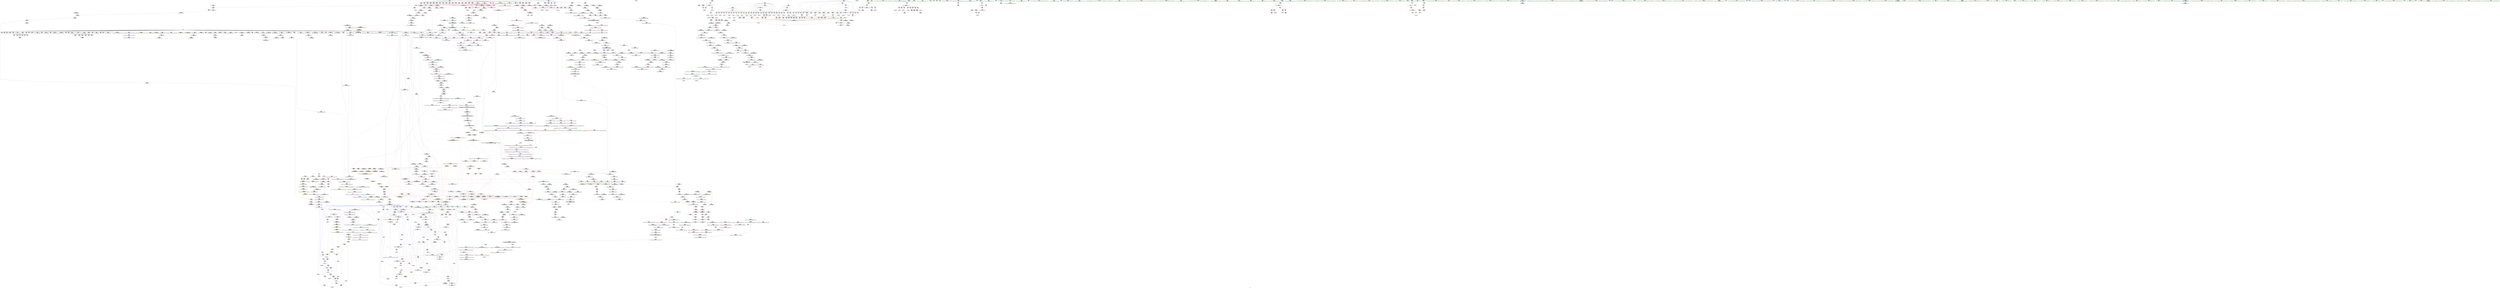 digraph "SVFG" {
	label="SVFG";

	Node0x55e88f1d5520 [shape=record,color=grey,label="{NodeID: 0\nNullPtr|{|<s53>127}}"];
	Node0x55e88f1d5520 -> Node0x55e88f5709f0[style=solid];
	Node0x55e88f1d5520 -> Node0x55e88f570af0[style=solid];
	Node0x55e88f1d5520 -> Node0x55e88f570bc0[style=solid];
	Node0x55e88f1d5520 -> Node0x55e88f570c90[style=solid];
	Node0x55e88f1d5520 -> Node0x55e88f570d60[style=solid];
	Node0x55e88f1d5520 -> Node0x55e88f570e30[style=solid];
	Node0x55e88f1d5520 -> Node0x55e88f570f00[style=solid];
	Node0x55e88f1d5520 -> Node0x55e88f570fd0[style=solid];
	Node0x55e88f1d5520 -> Node0x55e88f5710a0[style=solid];
	Node0x55e88f1d5520 -> Node0x55e88f571170[style=solid];
	Node0x55e88f1d5520 -> Node0x55e88f571240[style=solid];
	Node0x55e88f1d5520 -> Node0x55e88f571310[style=solid];
	Node0x55e88f1d5520 -> Node0x55e88f5713e0[style=solid];
	Node0x55e88f1d5520 -> Node0x55e88f5714b0[style=solid];
	Node0x55e88f1d5520 -> Node0x55e88f571580[style=solid];
	Node0x55e88f1d5520 -> Node0x55e88f571650[style=solid];
	Node0x55e88f1d5520 -> Node0x55e88f571720[style=solid];
	Node0x55e88f1d5520 -> Node0x55e88f5717f0[style=solid];
	Node0x55e88f1d5520 -> Node0x55e88f5718c0[style=solid];
	Node0x55e88f1d5520 -> Node0x55e88f571990[style=solid];
	Node0x55e88f1d5520 -> Node0x55e88f571a60[style=solid];
	Node0x55e88f1d5520 -> Node0x55e88f571b30[style=solid];
	Node0x55e88f1d5520 -> Node0x55e88f571c00[style=solid];
	Node0x55e88f1d5520 -> Node0x55e88f571cd0[style=solid];
	Node0x55e88f1d5520 -> Node0x55e88f571da0[style=solid];
	Node0x55e88f1d5520 -> Node0x55e88f571e70[style=solid];
	Node0x55e88f1d5520 -> Node0x55e88f571f40[style=solid];
	Node0x55e88f1d5520 -> Node0x55e88f572010[style=solid];
	Node0x55e88f1d5520 -> Node0x55e88f5720e0[style=solid];
	Node0x55e88f1d5520 -> Node0x55e88f5721b0[style=solid];
	Node0x55e88f1d5520 -> Node0x55e88f572280[style=solid];
	Node0x55e88f1d5520 -> Node0x55e88f572350[style=solid];
	Node0x55e88f1d5520 -> Node0x55e88f572420[style=solid];
	Node0x55e88f1d5520 -> Node0x55e88f5724f0[style=solid];
	Node0x55e88f1d5520 -> Node0x55e88f5725c0[style=solid];
	Node0x55e88f1d5520 -> Node0x55e88f572690[style=solid];
	Node0x55e88f1d5520 -> Node0x55e88f572760[style=solid];
	Node0x55e88f1d5520 -> Node0x55e88f572830[style=solid];
	Node0x55e88f1d5520 -> Node0x55e88f572900[style=solid];
	Node0x55e88f1d5520 -> Node0x55e88f5729d0[style=solid];
	Node0x55e88f1d5520 -> Node0x55e88f572aa0[style=solid];
	Node0x55e88f1d5520 -> Node0x55e88f572b70[style=solid];
	Node0x55e88f1d5520 -> Node0x55e88f572c40[style=solid];
	Node0x55e88f1d5520 -> Node0x55e88f572d10[style=solid];
	Node0x55e88f1d5520 -> Node0x55e88f579530[style=solid];
	Node0x55e88f1d5520 -> Node0x55e88f59e510[style=solid];
	Node0x55e88f1d5520 -> Node0x55e88f59e5e0[style=solid];
	Node0x55e88f1d5520 -> Node0x55e88f59e6b0[style=solid];
	Node0x55e88f1d5520 -> Node0x55e88f5a16a0[style=solid];
	Node0x55e88f1d5520 -> Node0x55e88f5a1770[style=solid];
	Node0x55e88f1d5520 -> Node0x55e88f5a1840[style=solid];
	Node0x55e88f1d5520 -> Node0x55e88f591010[style=solid];
	Node0x55e88f1d5520 -> Node0x55e88f5d19e0[style=solid];
	Node0x55e88f1d5520:s53 -> Node0x55e88f71fa30[style=solid,color=red];
	Node0x55e88f5757e0 [shape=record,color=red,label="{NodeID: 775\n1448\<--1418\n\<--__first.addr\n_ZSt10__fill_n_aIPimiEN9__gnu_cxx11__enable_ifIXsr11__is_scalarIT1_EE7__valueET_E6__typeES4_T0_RKS3_\n}"];
	Node0x55e88f5757e0 -> Node0x55e88f581f80[style=solid];
	Node0x55e88f725600 [shape=record,color=black,label="{NodeID: 2657\n30 = PHI()\n}"];
	Node0x55e88f56c090 [shape=record,color=black,label="{NodeID: 443\n1700\<--1699\n\<--this1\n_ZNSt6vectorIiSaIiEEC2ERKS0_\n|{<s0>158}}"];
	Node0x55e88f56c090:s0 -> Node0x55e88f734c80[style=solid,color=red];
	Node0x55e88f55ff40 [shape=record,color=green,label="{NodeID: 111\n790\<--791\nexn.slot\<--exn.slot_field_insensitive\n_ZNSt6vectorIiSaIiEED2Ev\n}"];
	Node0x55e88f55ff40 -> Node0x55e88f589210[style=solid];
	Node0x55e88f55ff40 -> Node0x55e88f57cf10[style=solid];
	Node0x55e88f57b2a0 [shape=record,color=blue,label="{NodeID: 886\n393\<--390\ncoerce.dive115\<--call114\n_Z5solvev\n}"];
	Node0x55e88f57b2a0 -> Node0x55e88f587810[style=dashed];
	Node0x55e88f57b2a0 -> Node0x55e88f57b2a0[style=dashed];
	Node0x55e88f57b2a0 -> Node0x55e88f645140[style=dashed];
	Node0x55e88f72e670 [shape=record,color=black,label="{NodeID: 2768\n1708 = PHI(954, 1643, 1649, )\n1st arg _ZNSt12_Vector_baseIiSaIiEE12_Vector_impl12_M_swap_dataERS2_ }"];
	Node0x55e88f72e670 -> Node0x55e88f5a2060[style=solid];
	Node0x55e88f5d3060 [shape=record,color=grey,label="{NodeID: 1661\n159 = cmp(157, 158, )\n}"];
	Node0x55e88f581d10 [shape=record,color=purple,label="{NodeID: 554\n1208\<--1188\n_M_end_of_storage\<--this1\n_ZNSt12_Vector_baseIiSaIiEE17_M_create_storageEm\n}"];
	Node0x55e88f581d10 -> Node0x55e88f59eac0[style=solid];
	Node0x55e88f564650 [shape=record,color=green,label="{NodeID: 222\n1524\<--1525\nthis.addr\<--this.addr_field_insensitive\n_ZN9__gnu_cxx13new_allocatorIiE10deallocateEPim\n}"];
	Node0x55e88f564650 -> Node0x55e88f5764e0[style=solid];
	Node0x55e88f564650 -> Node0x55e88f5a0ce0[style=solid];
	Node0x55e88f5a0590 [shape=record,color=blue,label="{NodeID: 997\n1426\<--1445\n__niter\<--dec\n_ZSt10__fill_n_aIPimiEN9__gnu_cxx11__enable_ifIXsr11__is_scalarIT1_EE7__valueET_E6__typeES4_T0_RKS3_\n}"];
	Node0x55e88f5a0590 -> Node0x55e88f621c40[style=dashed];
	Node0x55e88f587740 [shape=record,color=red,label="{NodeID: 665\n396\<--395\n\<--coerce.dive116\n_Z5solvev\n|{<s0>44}}"];
	Node0x55e88f587740:s0 -> Node0x55e88f72b130[style=solid,color=red];
	Node0x55e88f572830 [shape=record,color=black,label="{NodeID: 333\n1084\<--3\nlpad.val2\<--dummyVal\n_ZNSt12_Vector_baseIiSaIiEEC2EmRKS0_\n}"];
	Node0x55e88f1d5820 [shape=record,color=green,label="{NodeID: 1\n7\<--1\n__dso_handle\<--dummyObj\nGlob }"];
	Node0x55e88f5758b0 [shape=record,color=red,label="{NodeID: 776\n1452\<--1418\n\<--__first.addr\n_ZSt10__fill_n_aIPimiEN9__gnu_cxx11__enable_ifIXsr11__is_scalarIT1_EE7__valueET_E6__typeES4_T0_RKS3_\n}"];
	Node0x55e88f5758b0 -> Node0x55e88f56b530[style=solid];
	Node0x55e88f7256d0 [shape=record,color=black,label="{NodeID: 2658\n315 = PHI(762, )\n}"];
	Node0x55e88f56c160 [shape=record,color=black,label="{NodeID: 444\n1755\<--1754\n\<--_M_impl\n_ZNKSt12_Vector_baseIiSaIiEE19_M_get_Tp_allocatorEv\n}"];
	Node0x55e88f56c160 -> Node0x55e88f56c230[style=solid];
	Node0x55e88f560010 [shape=record,color=green,label="{NodeID: 112\n792\<--793\nehselector.slot\<--ehselector.slot_field_insensitive\n_ZNSt6vectorIiSaIiEED2Ev\n}"];
	Node0x55e88f560010 -> Node0x55e88f57cfe0[style=solid];
	Node0x55e88f666e60 [shape=record,color=yellow,style=double,label="{NodeID: 1994\n214V_1 = ENCHI(MR_214V_0)\npts\{1626 \}\nFun[_ZNSt6vectorIiSaIiEE14_M_move_assignEOS1_St17integral_constantIbLb1EE]}"];
	Node0x55e88f666e60 -> Node0x55e88f5a1ab0[style=dashed];
	Node0x55e88f57b370 [shape=record,color=blue,label="{NodeID: 887\n106\<--404\nu\<--inc121\n_Z5solvev\n}"];
	Node0x55e88f57b370 -> Node0x55e88f5863c0[style=dashed];
	Node0x55e88f57b370 -> Node0x55e88f586490[style=dashed];
	Node0x55e88f57b370 -> Node0x55e88f586560[style=dashed];
	Node0x55e88f57b370 -> Node0x55e88f586630[style=dashed];
	Node0x55e88f57b370 -> Node0x55e88f57b100[style=dashed];
	Node0x55e88f57b370 -> Node0x55e88f57b370[style=dashed];
	Node0x55e88f57b370 -> Node0x55e88f612d60[style=dashed];
	Node0x55e88f72e800 [shape=record,color=black,label="{NodeID: 2769\n1521 = PHI(1513, )\n0th arg _ZN9__gnu_cxx13new_allocatorIiE10deallocateEPim }"];
	Node0x55e88f72e800 -> Node0x55e88f5a0ce0[style=solid];
	Node0x55e88f5d31e0 [shape=record,color=grey,label="{NodeID: 1662\n598 = cmp(596, 592, )\n}"];
	Node0x55e88f581de0 [shape=record,color=purple,label="{NodeID: 555\n1246\<--1242\n_M_impl\<--this1\n_ZNSt12_Vector_baseIiSaIiEE11_M_allocateEm\n}"];
	Node0x55e88f581de0 -> Node0x55e88f56aaa0[style=solid];
	Node0x55e88f564720 [shape=record,color=green,label="{NodeID: 223\n1526\<--1527\n__p.addr\<--__p.addr_field_insensitive\n_ZN9__gnu_cxx13new_allocatorIiE10deallocateEPim\n}"];
	Node0x55e88f564720 -> Node0x55e88f5765b0[style=solid];
	Node0x55e88f564720 -> Node0x55e88f5a0db0[style=solid];
	Node0x55e88f5a0660 [shape=record,color=blue,label="{NodeID: 998\n1418\<--1449\n__first.addr\<--incdec.ptr\n_ZSt10__fill_n_aIPimiEN9__gnu_cxx11__enable_ifIXsr11__is_scalarIT1_EE7__valueET_E6__typeES4_T0_RKS3_\n}"];
	Node0x55e88f5a0660 -> Node0x55e88f621740[style=dashed];
	Node0x55e88f587810 [shape=record,color=red,label="{NodeID: 666\n398\<--397\n\<--coerce.dive117\n_Z5solvev\n|{<s0>44}}"];
	Node0x55e88f587810:s0 -> Node0x55e88f72b270[style=solid,color=red];
	Node0x55e88f572900 [shape=record,color=black,label="{NodeID: 334\n1146\<--3\n\<--dummyVal\n_ZNSt12_Vector_baseIiSaIiEED2Ev\n}"];
	Node0x55e88f5297b0 [shape=record,color=green,label="{NodeID: 2\n8\<--1\n_ZSt3cin\<--dummyObj\nGlob }"];
	Node0x55e88f575980 [shape=record,color=red,label="{NodeID: 777\n1434\<--1420\n\<--__n.addr\n_ZSt10__fill_n_aIPimiEN9__gnu_cxx11__enable_ifIXsr11__is_scalarIT1_EE7__valueET_E6__typeES4_T0_RKS3_\n}"];
	Node0x55e88f575980 -> Node0x55e88f5a03f0[style=solid];
	Node0x55e88f7257e0 [shape=record,color=black,label="{NodeID: 2659\n345 = PHI(825, )\n}"];
	Node0x55e88f7257e0 -> Node0x55e88f587670[style=solid];
	Node0x55e88f56c230 [shape=record,color=black,label="{NodeID: 445\n1748\<--1755\n_ZNKSt12_Vector_baseIiSaIiEE19_M_get_Tp_allocatorEv_ret\<--\n_ZNKSt12_Vector_baseIiSaIiEE19_M_get_Tp_allocatorEv\n|{<s0>156}}"];
	Node0x55e88f56c230:s0 -> Node0x55e88f72a5f0[style=solid,color=blue];
	Node0x55e88f5600e0 [shape=record,color=green,label="{NodeID: 113\n806\<--807\n_ZNSt12_Vector_baseIiSaIiEE19_M_get_Tp_allocatorEv\<--_ZNSt12_Vector_baseIiSaIiEE19_M_get_Tp_allocatorEv_field_insensitive\n}"];
	Node0x55e88f666f40 [shape=record,color=yellow,style=double,label="{NodeID: 1995\n216V_1 = ENCHI(MR_216V_0)\npts\{1628 \}\nFun[_ZNSt6vectorIiSaIiEE14_M_move_assignEOS1_St17integral_constantIbLb1EE]}"];
	Node0x55e88f666f40 -> Node0x55e88f5a1b80[style=dashed];
	Node0x55e88f57b440 [shape=record,color=blue,label="{NodeID: 888\n60\<--408\nexn.slot\<--\n_Z5solvev\n}"];
	Node0x55e88f57b440 -> Node0x55e88f5840d0[style=dashed];
	Node0x55e88f72e910 [shape=record,color=black,label="{NodeID: 2770\n1522 = PHI(1514, )\n1st arg _ZN9__gnu_cxx13new_allocatorIiE10deallocateEPim }"];
	Node0x55e88f72e910 -> Node0x55e88f5a0db0[style=solid];
	Node0x55e88f5d3360 [shape=record,color=grey,label="{NodeID: 1663\n350 = cmp(349, 137, )\n}"];
	Node0x55e88f581eb0 [shape=record,color=purple,label="{NodeID: 556\n1345\<--1344\n_M_impl\<--this1\n_ZNSt12_Vector_baseIiSaIiEE19_M_get_Tp_allocatorEv\n}"];
	Node0x55e88f581eb0 -> Node0x55e88f56b120[style=solid];
	Node0x55e88f5647f0 [shape=record,color=green,label="{NodeID: 224\n1528\<--1529\n.addr\<--.addr_field_insensitive\n_ZN9__gnu_cxx13new_allocatorIiE10deallocateEPim\n}"];
	Node0x55e88f5647f0 -> Node0x55e88f5a0e80[style=solid];
	Node0x55e88f5a0730 [shape=record,color=blue,label="{NodeID: 999\n1456\<--1455\n__it.addr\<--__it\n_ZSt12__niter_baseIPiET_S1_\n}"];
	Node0x55e88f5a0730 -> Node0x55e88f575e60[style=dashed];
	Node0x55e88f5878e0 [shape=record,color=red,label="{NodeID: 667\n416\<--415\n\<--call124\n_Z5solvev\n}"];
	Node0x55e88f5878e0 -> Node0x55e88f5d13e0[style=solid];
	Node0x55e88f5729d0 [shape=record,color=black,label="{NodeID: 335\n1147\<--3\n\<--dummyVal\n_ZNSt12_Vector_baseIiSaIiEED2Ev\n}"];
	Node0x55e88f5729d0 -> Node0x55e88f59e1d0[style=solid];
	Node0x55e88f53b8f0 [shape=record,color=green,label="{NodeID: 3\n11\<--1\n_ZL3INF\<--dummyObj\nGlob |{<s0>28|<s1>33|<s2>44}}"];
	Node0x55e88f53b8f0:s0 -> Node0x55e88f733110[style=solid,color=red];
	Node0x55e88f53b8f0:s1 -> Node0x55e88f733110[style=solid,color=red];
	Node0x55e88f53b8f0:s2 -> Node0x55e88f72b3b0[style=solid,color=red];
	Node0x55e88f575a50 [shape=record,color=red,label="{NodeID: 778\n1431\<--1422\n\<--__value.addr\n_ZSt10__fill_n_aIPimiEN9__gnu_cxx11__enable_ifIXsr11__is_scalarIT1_EE7__valueET_E6__typeES4_T0_RKS3_\n}"];
	Node0x55e88f575a50 -> Node0x55e88f575d90[style=solid];
	Node0x55e88f7258f0 [shape=record,color=black,label="{NodeID: 2660\n358 = PHI(728, )\n}"];
	Node0x55e88f7258f0 -> Node0x55e88f57ae90[style=solid];
	Node0x55e88f56c300 [shape=record,color=black,label="{NodeID: 446\n1767\<--1766\n\<--this1\n_ZNSaIiEC2ERKS_\n|{<s0>163}}"];
	Node0x55e88f56c300:s0 -> Node0x55e88f733f40[style=solid,color=red];
	Node0x55e88f564c90 [shape=record,color=green,label="{NodeID: 114\n809\<--810\n_ZSt8_DestroyIPiiEvT_S1_RSaIT0_E\<--_ZSt8_DestroyIPiiEvT_S1_RSaIT0_E_field_insensitive\n}"];
	Node0x55e88f667020 [shape=record,color=yellow,style=double,label="{NodeID: 1996\n218V_1 = ENCHI(MR_218V_0)\npts\{16220000 16220001 16220002 \}\nFun[_ZNSt6vectorIiSaIiEE14_M_move_assignEOS1_St17integral_constantIbLb1EE]|{<s0>146}}"];
	Node0x55e88f667020:s0 -> Node0x55e88f66aee0[style=dashed,color=red];
	Node0x55e88f57b510 [shape=record,color=blue,label="{NodeID: 889\n62\<--410\nehselector.slot\<--\n_Z5solvev\n}"];
	Node0x55e88f57b510 -> Node0x55e88f5841a0[style=dashed];
	Node0x55e88f72ea20 [shape=record,color=black,label="{NodeID: 2771\n1523 = PHI(1515, )\n2nd arg _ZN9__gnu_cxx13new_allocatorIiE10deallocateEPim }"];
	Node0x55e88f72ea20 -> Node0x55e88f5a0e80[style=solid];
	Node0x55e88f5d34e0 [shape=record,color=grey,label="{NodeID: 1664\n353 = cmp(352, 137, )\n}"];
	Node0x55e88f581f80 [shape=record,color=purple,label="{NodeID: 557\n1449\<--1448\nincdec.ptr\<--\n_ZSt10__fill_n_aIPimiEN9__gnu_cxx11__enable_ifIXsr11__is_scalarIT1_EE7__valueET_E6__typeES4_T0_RKS3_\n}"];
	Node0x55e88f581f80 -> Node0x55e88f5a0660[style=solid];
	Node0x55e88f5648c0 [shape=record,color=green,label="{NodeID: 225\n1537\<--1538\n_ZdlPv\<--_ZdlPv_field_insensitive\n}"];
	Node0x55e88f5a0800 [shape=record,color=blue,label="{NodeID: 1000\n1465\<--1462\nthis.addr\<--this\n_ZNSt12_Vector_baseIiSaIiEE13_M_deallocateEPim\n}"];
	Node0x55e88f5a0800 -> Node0x55e88f575f30[style=dashed];
	Node0x55e88f5879b0 [shape=record,color=red,label="{NodeID: 668\n429\<--428\n\<--call134\n_Z5solvev\n}"];
	Node0x55e88f5879b0 -> Node0x55e88f5947c0[style=solid];
	Node0x55e88f572aa0 [shape=record,color=black,label="{NodeID: 336\n1149\<--3\n\<--dummyVal\n_ZNSt12_Vector_baseIiSaIiEED2Ev\n}"];
	Node0x55e88f572aa0 -> Node0x55e88f59e2a0[style=solid];
	Node0x55e88f53b980 [shape=record,color=green,label="{NodeID: 4\n12\<--1\n\<--dummyObj\nCan only get source location for instruction, argument, global var or function.}"];
	Node0x55e88f575b20 [shape=record,color=red,label="{NodeID: 779\n1440\<--1424\n\<--__tmp\n_ZSt10__fill_n_aIPimiEN9__gnu_cxx11__enable_ifIXsr11__is_scalarIT1_EE7__valueET_E6__typeES4_T0_RKS3_\n}"];
	Node0x55e88f575b20 -> Node0x55e88f5a04c0[style=solid];
	Node0x55e88f725a30 [shape=record,color=black,label="{NodeID: 2661\n365 = PHI(728, )\n}"];
	Node0x55e88f725a30 -> Node0x55e88f57af60[style=solid];
	Node0x55e88f56c3d0 [shape=record,color=black,label="{NodeID: 447\n1769\<--1768\n\<--\n_ZNSaIiEC2ERKS_\n|{<s0>163}}"];
	Node0x55e88f56c3d0:s0 -> Node0x55e88f734050[style=solid,color=red];
	Node0x55e88f564d90 [shape=record,color=green,label="{NodeID: 115\n828\<--829\nthis.addr\<--this.addr_field_insensitive\n_ZNKSt6vectorIiSaIiEEixEm\n}"];
	Node0x55e88f564d90 -> Node0x55e88f589480[style=solid];
	Node0x55e88f564d90 -> Node0x55e88f57d0b0[style=solid];
	Node0x55e88f667100 [shape=record,color=yellow,style=double,label="{NodeID: 1997\n119V_1 = ENCHI(MR_119V_0)\npts\{890000 890001 890002 910000 910001 910002 \}\nFun[_ZNSt6vectorIiSaIiEE14_M_move_assignEOS1_St17integral_constantIbLb1EE]|{<s0>148}}"];
	Node0x55e88f667100:s0 -> Node0x55e88f669640[style=dashed,color=red];
	Node0x55e88f57b5e0 [shape=record,color=blue,label="{NodeID: 890\n112\<--430\nref.tmp132\<--add135\n_Z5solvev\n|{|<s5>48}}"];
	Node0x55e88f57b5e0 -> Node0x55e88f587a80[style=dashed];
	Node0x55e88f57b5e0 -> Node0x55e88f587cf0[style=dashed];
	Node0x55e88f57b5e0 -> Node0x55e88f587f60[style=dashed];
	Node0x55e88f57b5e0 -> Node0x55e88f5881d0[style=dashed];
	Node0x55e88f57b5e0 -> Node0x55e88f641540[style=dashed];
	Node0x55e88f57b5e0:s5 -> Node0x55e88f66fc70[style=dashed,color=red];
	Node0x55e88f72eb30 [shape=record,color=black,label="{NodeID: 2772\n1316 = PHI(1103, )\n0th arg _ZSt24__uninitialized_fill_n_aIPimiiET_S1_T0_RKT1_RSaIT2_E }"];
	Node0x55e88f72eb30 -> Node0x55e88f59f480[style=solid];
	Node0x55e88f5d3660 [shape=record,color=grey,label="{NodeID: 1665\n606 = cmp(604, 600, )\n}"];
	Node0x55e88f582050 [shape=record,color=purple,label="{NodeID: 558\n1478\<--1474\n_M_impl\<--this1\n_ZNSt12_Vector_baseIiSaIiEE13_M_deallocateEPim\n}"];
	Node0x55e88f582050 -> Node0x55e88f56b6d0[style=solid];
	Node0x55e88f5649c0 [shape=record,color=green,label="{NodeID: 226\n1546\<--1547\n__first.addr\<--__first.addr_field_insensitive\n_ZSt8_DestroyIPiiEvT_S1_RSaIT0_E\n}"];
	Node0x55e88f5649c0 -> Node0x55e88f576680[style=solid];
	Node0x55e88f5649c0 -> Node0x55e88f5a0f50[style=solid];
	Node0x55e88f5a08d0 [shape=record,color=blue,label="{NodeID: 1001\n1467\<--1463\n__p.addr\<--__p\n_ZNSt12_Vector_baseIiSaIiEE13_M_deallocateEPim\n}"];
	Node0x55e88f5a08d0 -> Node0x55e88f576000[style=dashed];
	Node0x55e88f5a08d0 -> Node0x55e88f5760d0[style=dashed];
	Node0x55e88f587a80 [shape=record,color=red,label="{NodeID: 669\n435\<--432\n\<--call137\n_Z5solvev\n}"];
	Node0x55e88f587a80 -> Node0x55e88f57b6b0[style=solid];
	Node0x55e88f572b70 [shape=record,color=black,label="{NodeID: 337\n1661\<--3\n\<--dummyVal\n_ZNSt6vectorIiSaIiEE14_M_move_assignEOS1_St17integral_constantIbLb1EE\n}"];
	Node0x55e88f53afd0 [shape=record,color=green,label="{NodeID: 5\n13\<--1\n_ZSt4cout\<--dummyObj\nGlob }"];
	Node0x55e88f575bf0 [shape=record,color=red,label="{NodeID: 780\n1437\<--1426\n\<--__niter\n_ZSt10__fill_n_aIPimiEN9__gnu_cxx11__enable_ifIXsr11__is_scalarIT1_EE7__valueET_E6__typeES4_T0_RKS3_\n}"];
	Node0x55e88f575bf0 -> Node0x55e88f5d2ee0[style=solid];
	Node0x55e88f725b70 [shape=record,color=black,label="{NodeID: 2662\n162 = PHI()\n}"];
	Node0x55e88f56c4a0 [shape=record,color=black,label="{NodeID: 448\n1813\<--1818\n_ZSt4moveIRPiEONSt16remove_referenceIT_E4typeEOS3__ret\<--\n_ZSt4moveIRPiEONSt16remove_referenceIT_E4typeEOS3_\n|{<s0>165|<s1>166|<s2>167}}"];
	Node0x55e88f56c4a0:s0 -> Node0x55e88f72a7c0[style=solid,color=blue];
	Node0x55e88f56c4a0:s1 -> Node0x55e88f72a8d0[style=solid,color=blue];
	Node0x55e88f56c4a0:s2 -> Node0x55e88f72a9e0[style=solid,color=blue];
	Node0x55e88f564e60 [shape=record,color=green,label="{NodeID: 116\n830\<--831\n__n.addr\<--__n.addr_field_insensitive\n_ZNKSt6vectorIiSaIiEEixEm\n}"];
	Node0x55e88f564e60 -> Node0x55e88f589550[style=solid];
	Node0x55e88f564e60 -> Node0x55e88f57d180[style=solid];
	Node0x55e88f667210 [shape=record,color=yellow,style=double,label="{NodeID: 1998\n221V_1 = ENCHI(MR_221V_0)\npts\{950000 950001 950002 990000 990001 990002 \}\nFun[_ZNSt6vectorIiSaIiEE14_M_move_assignEOS1_St17integral_constantIbLb1EE]|{<s0>149}}"];
	Node0x55e88f667210:s0 -> Node0x55e88f669640[style=dashed,color=red];
	Node0x55e88f57b6b0 [shape=record,color=blue,label="{NodeID: 891\n437\<--435\ncall139\<--\n_Z5solvev\n}"];
	Node0x55e88f57b6b0 -> Node0x55e88f637a40[style=dashed];
	Node0x55e88f72ec40 [shape=record,color=black,label="{NodeID: 2773\n1317 = PHI(1104, )\n1st arg _ZSt24__uninitialized_fill_n_aIPimiiET_S1_T0_RKT1_RSaIT2_E }"];
	Node0x55e88f72ec40 -> Node0x55e88f59f550[style=solid];
	Node0x55e88f5d37e0 [shape=record,color=grey,label="{NodeID: 1666\n338 = cmp(337, 137, )\n}"];
	Node0x55e88f582120 [shape=record,color=purple,label="{NodeID: 559\n1592\<--1591\n_M_impl\<--this1\n_ZNSt12_Vector_baseIiSaIiEEC2Ev\n|{<s0>143}}"];
	Node0x55e88f582120:s0 -> Node0x55e88f72f500[style=solid,color=red];
	Node0x55e88f564a90 [shape=record,color=green,label="{NodeID: 227\n1548\<--1549\n__last.addr\<--__last.addr_field_insensitive\n_ZSt8_DestroyIPiiEvT_S1_RSaIT0_E\n}"];
	Node0x55e88f564a90 -> Node0x55e88f576750[style=solid];
	Node0x55e88f564a90 -> Node0x55e88f5a1020[style=solid];
	Node0x55e88f5a09a0 [shape=record,color=blue,label="{NodeID: 1002\n1469\<--1464\n__n.addr\<--__n\n_ZNSt12_Vector_baseIiSaIiEE13_M_deallocateEPim\n}"];
	Node0x55e88f5a09a0 -> Node0x55e88f5761a0[style=dashed];
	Node0x55e88f587b50 [shape=record,color=red,label="{NodeID: 670\n443\<--442\n\<--call142\n_Z5solvev\n}"];
	Node0x55e88f587b50 -> Node0x55e88f5d1560[style=solid];
	Node0x55e88f572c40 [shape=record,color=black,label="{NodeID: 338\n1662\<--3\n\<--dummyVal\n_ZNSt6vectorIiSaIiEE14_M_move_assignEOS1_St17integral_constantIbLb1EE\n}"];
	Node0x55e88f572c40 -> Node0x55e88f5a1ab0[style=solid];
	Node0x55e88f53b060 [shape=record,color=green,label="{NodeID: 6\n14\<--1\n.str\<--dummyObj\nGlob }"];
	Node0x55e88f575cc0 [shape=record,color=red,label="{NodeID: 781\n1444\<--1426\n\<--__niter\n_ZSt10__fill_n_aIPimiEN9__gnu_cxx11__enable_ifIXsr11__is_scalarIT1_EE7__valueET_E6__typeES4_T0_RKS3_\n}"];
	Node0x55e88f575cc0 -> Node0x55e88f5cfbe0[style=solid];
	Node0x55e88f725c40 [shape=record,color=black,label="{NodeID: 2663\n165 = PHI(728, )\n}"];
	Node0x55e88f725c40 -> Node0x55e88f586ff0[style=solid];
	Node0x55e88f725c40 -> Node0x55e88f579970[style=solid];
	Node0x55e88f56c570 [shape=record,color=black,label="{NodeID: 449\n1837\<--1842\n_ZSt4moveIRSaIiEEONSt16remove_referenceIT_E4typeEOS3__ret\<--\n_ZSt4moveIRSaIiEEONSt16remove_referenceIT_E4typeEOS3_\n|{<s0>168}}"];
	Node0x55e88f56c570:s0 -> Node0x55e88f72aaf0[style=solid,color=blue];
	Node0x55e88f564f30 [shape=record,color=green,label="{NodeID: 117\n846\<--847\n__first\<--__first_field_insensitive\n_ZSt4fillIN9__gnu_cxx17__normal_iteratorIPiSt6vectorIiSaIiEEEEiEvT_S7_RKT0_\n}"];
	Node0x55e88f564f30 -> Node0x55e88f5697f0[style=solid];
	Node0x55e88f564f30 -> Node0x55e88f57faf0[style=solid];
	Node0x55e88f57b780 [shape=record,color=blue,label="{NodeID: 892\n114\<--461\nref.tmp152\<--add156\n_Z5solvev\n|{|<s4>53}}"];
	Node0x55e88f57b780 -> Node0x55e88f587cf0[style=dashed];
	Node0x55e88f57b780 -> Node0x55e88f587f60[style=dashed];
	Node0x55e88f57b780 -> Node0x55e88f5881d0[style=dashed];
	Node0x55e88f57b780 -> Node0x55e88f641a40[style=dashed];
	Node0x55e88f57b780:s4 -> Node0x55e88f66fc70[style=dashed,color=red];
	Node0x55e88f72ed50 [shape=record,color=black,label="{NodeID: 2774\n1318 = PHI(1105, )\n2nd arg _ZSt24__uninitialized_fill_n_aIPimiiET_S1_T0_RKT1_RSaIT2_E }"];
	Node0x55e88f72ed50 -> Node0x55e88f59f620[style=solid];
	Node0x55e88f5d3960 [shape=record,color=grey,label="{NodeID: 1667\n526 = cmp(525, 137, )\n}"];
	Node0x55e88f5821f0 [shape=record,color=purple,label="{NodeID: 560\n1605\<--1602\n_M_start\<--this1\n_ZNSt12_Vector_baseIiSaIiEE12_Vector_implC2Ev\n}"];
	Node0x55e88f5821f0 -> Node0x55e88f5a16a0[style=solid];
	Node0x55e88f564b60 [shape=record,color=green,label="{NodeID: 228\n1550\<--1551\n.addr\<--.addr_field_insensitive\n_ZSt8_DestroyIPiiEvT_S1_RSaIT0_E\n}"];
	Node0x55e88f564b60 -> Node0x55e88f5a10f0[style=solid];
	Node0x55e88f66e310 [shape=record,color=yellow,style=double,label="{NodeID: 2110\n127V_1 = ENCHI(MR_127V_0)\npts\{890000 890001 890002 910000 910001 910002 950000 950001 950002 990000 990001 990002 \}\nFun[_ZNSt6vectorIiSaIiEEaSEOS1_]|{<s0>89|<s1>89}}"];
	Node0x55e88f66e310:s0 -> Node0x55e88f667100[style=dashed,color=red];
	Node0x55e88f66e310:s1 -> Node0x55e88f667210[style=dashed,color=red];
	Node0x55e88f5a0a70 [shape=record,color=blue,label="{NodeID: 1003\n1503\<--1500\n__a.addr\<--__a\n_ZNSt16allocator_traitsISaIiEE10deallocateERS0_Pim\n}"];
	Node0x55e88f5a0a70 -> Node0x55e88f576270[style=dashed];
	Node0x55e88f587c20 [shape=record,color=red,label="{NodeID: 671\n460\<--459\n\<--call155\n_Z5solvev\n}"];
	Node0x55e88f587c20 -> Node0x55e88f5cd960[style=solid];
	Node0x55e88f572d10 [shape=record,color=black,label="{NodeID: 339\n1664\<--3\n\<--dummyVal\n_ZNSt6vectorIiSaIiEE14_M_move_assignEOS1_St17integral_constantIbLb1EE\n}"];
	Node0x55e88f572d10 -> Node0x55e88f5a1b80[style=solid];
	Node0x55e88f53b310 [shape=record,color=green,label="{NodeID: 7\n16\<--1\n.str.1\<--dummyObj\nGlob }"];
	Node0x55e88f575d90 [shape=record,color=red,label="{NodeID: 782\n1432\<--1431\n\<--\n_ZSt10__fill_n_aIPimiEN9__gnu_cxx11__enable_ifIXsr11__is_scalarIT1_EE7__valueET_E6__typeES4_T0_RKS3_\n}"];
	Node0x55e88f575d90 -> Node0x55e88f5a0320[style=solid];
	Node0x55e88f725e40 [shape=record,color=black,label="{NodeID: 2664\n173 = PHI(728, )\n}"];
	Node0x55e88f725e40 -> Node0x55e88f5870c0[style=solid];
	Node0x55e88f725e40 -> Node0x55e88f579a40[style=solid];
	Node0x55e88f56c640 [shape=record,color=black,label="{NodeID: 450\n1891\<--1900\n_ZSt12__niter_baseIPiSt6vectorIiSaIiEEET_N9__gnu_cxx17__normal_iteratorIS4_T0_EE_ret\<--\n_ZSt12__niter_baseIPiSt6vectorIiSaIiEEET_N9__gnu_cxx17__normal_iteratorIS4_T0_EE\n|{<s0>96|<s1>98}}"];
	Node0x55e88f56c640:s0 -> Node0x55e88f728d30[style=solid,color=blue];
	Node0x55e88f56c640:s1 -> Node0x55e88f728e70[style=solid,color=blue];
	Node0x55e88f565000 [shape=record,color=green,label="{NodeID: 118\n848\<--849\n__last\<--__last_field_insensitive\n_ZSt4fillIN9__gnu_cxx17__normal_iteratorIPiSt6vectorIiSaIiEEEEiEvT_S7_RKT0_\n}"];
	Node0x55e88f565000 -> Node0x55e88f5698c0[style=solid];
	Node0x55e88f565000 -> Node0x55e88f57fbc0[style=solid];
	Node0x55e88f57b850 [shape=record,color=blue,label="{NodeID: 893\n469\<--464\ncall162\<--\n_Z5solvev\n}"];
	Node0x55e88f57b850 -> Node0x55e88f640640[style=dashed];
	Node0x55e88f72ee60 [shape=record,color=black,label="{NodeID: 2775\n1319 = PHI(1107, )\n3rd arg _ZSt24__uninitialized_fill_n_aIPimiiET_S1_T0_RKT1_RSaIT2_E }"];
	Node0x55e88f72ee60 -> Node0x55e88f59f6f0[style=solid];
	Node0x55e88f5d3ae0 [shape=record,color=grey,label="{NodeID: 1668\n1290 = cmp(1286, 1287, )\n}"];
	Node0x55e88f5822c0 [shape=record,color=purple,label="{NodeID: 561\n1607\<--1602\n_M_finish\<--this1\n_ZNSt12_Vector_baseIiSaIiEE12_Vector_implC2Ev\n}"];
	Node0x55e88f5822c0 -> Node0x55e88f5a1770[style=solid];
	Node0x55e88f56d0c0 [shape=record,color=green,label="{NodeID: 229\n1558\<--1559\n_ZSt8_DestroyIPiEvT_S1_\<--_ZSt8_DestroyIPiEvT_S1__field_insensitive\n}"];
	Node0x55e88f5a0b40 [shape=record,color=blue,label="{NodeID: 1004\n1505\<--1501\n__p.addr\<--__p\n_ZNSt16allocator_traitsISaIiEE10deallocateERS0_Pim\n}"];
	Node0x55e88f5a0b40 -> Node0x55e88f576340[style=dashed];
	Node0x55e88f587cf0 [shape=record,color=red,label="{NodeID: 672\n464\<--463\n\<--call158\n_Z5solvev\n}"];
	Node0x55e88f587cf0 -> Node0x55e88f57b850[style=solid];
	Node0x55e88f572de0 [shape=record,color=black,label="{NodeID: 340\n9\<--8\n\<--_ZSt3cin\nCan only get source location for instruction, argument, global var or function.}"];
	Node0x55e88f572de0 -> Node0x55e88f583160[style=solid];
	Node0x55e88f53b3d0 [shape=record,color=green,label="{NodeID: 8\n19\<--1\n\<--dummyObj\nCan only get source location for instruction, argument, global var or function.}"];
	Node0x55e88f575e60 [shape=record,color=red,label="{NodeID: 783\n1459\<--1456\n\<--__it.addr\n_ZSt12__niter_baseIPiET_S1_\n}"];
	Node0x55e88f575e60 -> Node0x55e88f56b600[style=solid];
	Node0x55e88f725f80 [shape=record,color=black,label="{NodeID: 2665\n209 = PHI()\n}"];
	Node0x55e88f56c710 [shape=record,color=black,label="{NodeID: 451\n1907\<--1913\n_ZNK9__gnu_cxx17__normal_iteratorIPiSt6vectorIiSaIiEEE4baseEv_ret\<--_M_current\n_ZNK9__gnu_cxx17__normal_iteratorIPiSt6vectorIiSaIiEEE4baseEv\n|{<s0>169}}"];
	Node0x55e88f56c710:s0 -> Node0x55e88f72ac00[style=solid,color=blue];
	Node0x55e88f5650d0 [shape=record,color=green,label="{NodeID: 119\n850\<--851\n__value.addr\<--__value.addr_field_insensitive\n_ZSt4fillIN9__gnu_cxx17__normal_iteratorIPiSt6vectorIiSaIiEEEEiEvT_S7_RKT0_\n}"];
	Node0x55e88f5650d0 -> Node0x55e88f5896f0[style=solid];
	Node0x55e88f5650d0 -> Node0x55e88f59ccb0[style=solid];
	Node0x55e88f57b920 [shape=record,color=blue,label="{NodeID: 894\n116\<--155\nj\<--\n_Z5solvev\n}"];
	Node0x55e88f57b920 -> Node0x55e88f586700[style=dashed];
	Node0x55e88f57b920 -> Node0x55e88f5867d0[style=dashed];
	Node0x55e88f57b920 -> Node0x55e88f5868a0[style=dashed];
	Node0x55e88f57b920 -> Node0x55e88f586970[style=dashed];
	Node0x55e88f57b920 -> Node0x55e88f586a40[style=dashed];
	Node0x55e88f57b920 -> Node0x55e88f586b10[style=dashed];
	Node0x55e88f57b920 -> Node0x55e88f586be0[style=dashed];
	Node0x55e88f57b920 -> Node0x55e88f586cb0[style=dashed];
	Node0x55e88f57b920 -> Node0x55e88f586d80[style=dashed];
	Node0x55e88f57b920 -> Node0x55e88f586e50[style=dashed];
	Node0x55e88f57b920 -> Node0x55e88f57b920[style=dashed];
	Node0x55e88f57b920 -> Node0x55e88f57be00[style=dashed];
	Node0x55e88f57b920 -> Node0x55e88f64ad70[style=dashed];
	Node0x55e88f72ef70 [shape=record,color=black,label="{NodeID: 2776\n1543 = PHI(799, )\n0th arg _ZSt8_DestroyIPiiEvT_S1_RSaIT0_E }"];
	Node0x55e88f72ef70 -> Node0x55e88f5a0f50[style=solid];
	Node0x55e88f5d3c60 [shape=record,color=grey,label="{NodeID: 1669\n207 = cmp(205, 206, )\n}"];
	Node0x55e88f582390 [shape=record,color=purple,label="{NodeID: 562\n1609\<--1602\n_M_end_of_storage\<--this1\n_ZNSt12_Vector_baseIiSaIiEE12_Vector_implC2Ev\n}"];
	Node0x55e88f582390 -> Node0x55e88f5a1840[style=solid];
	Node0x55e88f56d180 [shape=record,color=green,label="{NodeID: 230\n1564\<--1565\n__first.addr\<--__first.addr_field_insensitive\n_ZSt8_DestroyIPiEvT_S1_\n}"];
	Node0x55e88f56d180 -> Node0x55e88f576820[style=solid];
	Node0x55e88f56d180 -> Node0x55e88f5a11c0[style=solid];
	Node0x55e88f5a0c10 [shape=record,color=blue,label="{NodeID: 1005\n1507\<--1502\n__n.addr\<--__n\n_ZNSt16allocator_traitsISaIiEE10deallocateERS0_Pim\n}"];
	Node0x55e88f5a0c10 -> Node0x55e88f576410[style=dashed];
	Node0x55e88f587dc0 [shape=record,color=red,label="{NodeID: 673\n500\<--499\n\<--call176\n_Z5solvev\n}"];
	Node0x55e88f587dc0 -> Node0x55e88f5d0f60[style=solid];
	Node0x55e88f572ee0 [shape=record,color=black,label="{NodeID: 341\n10\<--8\n\<--_ZSt3cin\nCan only get source location for instruction, argument, global var or function.}"];
	Node0x55e88f572ee0 -> Node0x55e88f5834a0[style=solid];
	Node0x55e88f53b490 [shape=record,color=green,label="{NodeID: 9\n131\<--1\n\<--dummyObj\nCan only get source location for instruction, argument, global var or function.}"];
	Node0x55e88f575f30 [shape=record,color=red,label="{NodeID: 784\n1474\<--1465\nthis1\<--this.addr\n_ZNSt12_Vector_baseIiSaIiEE13_M_deallocateEPim\n}"];
	Node0x55e88f575f30 -> Node0x55e88f582050[style=solid];
	Node0x55e88f726050 [shape=record,color=black,label="{NodeID: 2666\n210 = PHI()\n}"];
	Node0x55e88f56c7e0 [shape=record,color=purple,label="{NodeID: 452\n29\<--4\n\<--_ZStL8__ioinit\n__cxx_global_var_init\n}"];
	Node0x55e88f5651a0 [shape=record,color=green,label="{NodeID: 120\n852\<--853\nagg.tmp\<--agg.tmp_field_insensitive\n_ZSt4fillIN9__gnu_cxx17__normal_iteratorIPiSt6vectorIiSaIiEEEEiEvT_S7_RKT0_\n}"];
	Node0x55e88f5651a0 -> Node0x55e88f569990[style=solid];
	Node0x55e88f5651a0 -> Node0x55e88f57fc90[style=solid];
	Node0x55e88f57b9f0 [shape=record,color=blue,label="{NodeID: 895\n118\<--489\no\<--sub170\n_Z5solvev\n}"];
	Node0x55e88f57b9f0 -> Node0x55e88f586f20[style=dashed];
	Node0x55e88f57b9f0 -> Node0x55e88f57b9f0[style=dashed];
	Node0x55e88f57b9f0 -> Node0x55e88f642440[style=dashed];
	Node0x55e88f72f080 [shape=record,color=black,label="{NodeID: 2777\n1544 = PHI(803, )\n1st arg _ZSt8_DestroyIPiiEvT_S1_RSaIT0_E }"];
	Node0x55e88f72f080 -> Node0x55e88f5a1020[style=solid];
	Node0x55e88f582460 [shape=record,color=purple,label="{NodeID: 563\n1641\<--1640\n_M_impl\<--\n_ZNSt6vectorIiSaIiEE14_M_move_assignEOS1_St17integral_constantIbLb1EE\n|{<s0>148}}"];
	Node0x55e88f582460:s0 -> Node0x55e88f72e4e0[style=solid,color=red];
	Node0x55e88f56d250 [shape=record,color=green,label="{NodeID: 231\n1566\<--1567\n__last.addr\<--__last.addr_field_insensitive\n_ZSt8_DestroyIPiEvT_S1_\n}"];
	Node0x55e88f56d250 -> Node0x55e88f5768f0[style=solid];
	Node0x55e88f56d250 -> Node0x55e88f5a1290[style=solid];
	Node0x55e88f662520 [shape=record,color=yellow,style=double,label="{NodeID: 2113\n58V_1 = ENCHI(MR_58V_0)\npts\{1299 \}\nFun[_ZNSt22__uninitialized_fill_nILb1EE15__uninit_fill_nIPimiEET_S3_T0_RKT1_]|{<s0>133}}"];
	Node0x55e88f662520:s0 -> Node0x55e88f66d6f0[style=dashed,color=red];
	Node0x55e88f5a0ce0 [shape=record,color=blue,label="{NodeID: 1006\n1524\<--1521\nthis.addr\<--this\n_ZN9__gnu_cxx13new_allocatorIiE10deallocateEPim\n}"];
	Node0x55e88f5a0ce0 -> Node0x55e88f5764e0[style=dashed];
	Node0x55e88f587e90 [shape=record,color=red,label="{NodeID: 674\n511\<--510\n\<--call185\n_Z5solvev\n}"];
	Node0x55e88f587e90 -> Node0x55e88f5d0ae0[style=solid];
	Node0x55e88f572fe0 [shape=record,color=black,label="{NodeID: 342\n31\<--32\n\<--_ZNSt8ios_base4InitD1Ev\nCan only get source location for instruction, argument, global var or function.}"];
	Node0x55e88f4c3120 [shape=record,color=green,label="{NodeID: 10\n134\<--1\n\<--dummyObj\nCan only get source location for instruction, argument, global var or function.}"];
	Node0x55e88f576000 [shape=record,color=red,label="{NodeID: 785\n1475\<--1467\n\<--__p.addr\n_ZNSt12_Vector_baseIiSaIiEE13_M_deallocateEPim\n}"];
	Node0x55e88f576000 -> Node0x55e88f5d19e0[style=solid];
	Node0x55e88f726120 [shape=record,color=black,label="{NodeID: 2667\n514 = PHI(915, )\n}"];
	Node0x55e88f726120 -> Node0x55e88f587f60[style=solid];
	Node0x55e88f56c8b0 [shape=record,color=purple,label="{NodeID: 453\n1006\<--14\n\<--.str\nmain\n}"];
	Node0x55e88f565270 [shape=record,color=green,label="{NodeID: 121\n854\<--855\nagg.tmp3\<--agg.tmp3_field_insensitive\n_ZSt4fillIN9__gnu_cxx17__normal_iteratorIPiSt6vectorIiSaIiEEEEiEvT_S7_RKT0_\n}"];
	Node0x55e88f565270 -> Node0x55e88f569a60[style=solid];
	Node0x55e88f565270 -> Node0x55e88f57fd60[style=solid];
	Node0x55e88f57bac0 [shape=record,color=blue,label="{NodeID: 896\n120\<--512\nref.tmp182\<--add186\n_Z5solvev\n|{|<s3>58}}"];
	Node0x55e88f57bac0 -> Node0x55e88f587f60[style=dashed];
	Node0x55e88f57bac0 -> Node0x55e88f5881d0[style=dashed];
	Node0x55e88f57bac0 -> Node0x55e88f63fc40[style=dashed];
	Node0x55e88f57bac0:s3 -> Node0x55e88f66fc70[style=dashed,color=red];
	Node0x55e88f72f190 [shape=record,color=black,label="{NodeID: 2778\n917 = PHI(112, 114, 120, 122, 573, 124, )\n1st arg _ZSt3minIiERKT_S2_S2_ }"];
	Node0x55e88f72f190 -> Node0x55e88f59d190[style=solid];
	Node0x55e88f582530 [shape=record,color=purple,label="{NodeID: 564\n1643\<--1642\n_M_impl2\<--\n_ZNSt6vectorIiSaIiEE14_M_move_assignEOS1_St17integral_constantIbLb1EE\n|{<s0>148}}"];
	Node0x55e88f582530:s0 -> Node0x55e88f72e670[style=solid,color=red];
	Node0x55e88f56d320 [shape=record,color=green,label="{NodeID: 232\n1573\<--1574\n_ZNSt12_Destroy_auxILb1EE9__destroyIPiEEvT_S3_\<--_ZNSt12_Destroy_auxILb1EE9__destroyIPiEEvT_S3__field_insensitive\n}"];
	Node0x55e88f5a0db0 [shape=record,color=blue,label="{NodeID: 1007\n1526\<--1522\n__p.addr\<--__p\n_ZN9__gnu_cxx13new_allocatorIiE10deallocateEPim\n}"];
	Node0x55e88f5a0db0 -> Node0x55e88f5765b0[style=dashed];
	Node0x55e88f587f60 [shape=record,color=red,label="{NodeID: 675\n515\<--514\n\<--call188\n_Z5solvev\n}"];
	Node0x55e88f587f60 -> Node0x55e88f57bb90[style=solid];
	Node0x55e88f5730e0 [shape=record,color=black,label="{NodeID: 343\n135\<--133\nconv\<--add\n_Z5solvev\n|{<s0>6}}"];
	Node0x55e88f5730e0:s0 -> Node0x55e88f732f40[style=solid,color=red];
	Node0x55e88f4c3220 [shape=record,color=green,label="{NodeID: 11\n137\<--1\n\<--dummyObj\nCan only get source location for instruction, argument, global var or function.}"];
	Node0x55e88f5760d0 [shape=record,color=red,label="{NodeID: 786\n1480\<--1467\n\<--__p.addr\n_ZNSt12_Vector_baseIiSaIiEE13_M_deallocateEPim\n|{<s0>136}}"];
	Node0x55e88f5760d0:s0 -> Node0x55e88f734270[style=solid,color=red];
	Node0x55e88f726230 [shape=record,color=black,label="{NodeID: 2668\n519 = PHI(728, )\n}"];
	Node0x55e88f726230 -> Node0x55e88f57bb90[style=solid];
	Node0x55e88f56c980 [shape=record,color=purple,label="{NodeID: 454\n1012\<--16\n\<--.str.1\nmain\n}"];
	Node0x55e88f565340 [shape=record,color=green,label="{NodeID: 122\n865\<--866\nllvm.memcpy.p0i8.p0i8.i64\<--llvm.memcpy.p0i8.p0i8.i64_field_insensitive\n}"];
	Node0x55e88f57bb90 [shape=record,color=blue,label="{NodeID: 897\n519\<--515\ncall191\<--\n_Z5solvev\n}"];
	Node0x55e88f57bb90 -> Node0x55e88f637040[style=dashed];
	Node0x55e88f72f500 [shape=record,color=black,label="{NodeID: 2779\n1598 = PHI(1592, )\n0th arg _ZNSt12_Vector_baseIiSaIiEE12_Vector_implC2Ev }"];
	Node0x55e88f72f500 -> Node0x55e88f5a15d0[style=solid];
	Node0x55e88f582600 [shape=record,color=purple,label="{NodeID: 565\n1646\<--1645\n_M_impl3\<--\n_ZNSt6vectorIiSaIiEE14_M_move_assignEOS1_St17integral_constantIbLb1EE\n|{<s0>149}}"];
	Node0x55e88f582600:s0 -> Node0x55e88f72e4e0[style=solid,color=red];
	Node0x55e88f56d420 [shape=record,color=green,label="{NodeID: 233\n1579\<--1580\n.addr\<--.addr_field_insensitive\n_ZNSt12_Destroy_auxILb1EE9__destroyIPiEEvT_S3_\n}"];
	Node0x55e88f56d420 -> Node0x55e88f5a1360[style=solid];
	Node0x55e88f5a0e80 [shape=record,color=blue,label="{NodeID: 1008\n1528\<--1523\n.addr\<--\n_ZN9__gnu_cxx13new_allocatorIiE10deallocateEPim\n}"];
	Node0x55e88f588030 [shape=record,color=red,label="{NodeID: 676\n525\<--524\n\<--call194\n_Z5solvev\n}"];
	Node0x55e88f588030 -> Node0x55e88f5d3960[style=solid];
	Node0x55e88f5731b0 [shape=record,color=black,label="{NodeID: 344\n149\<--148\nconv4\<--add3\n_Z5solvev\n|{<s0>9}}"];
	Node0x55e88f5731b0:s0 -> Node0x55e88f732f40[style=solid,color=red];
	Node0x55e88f4c3320 [shape=record,color=green,label="{NodeID: 12\n155\<--1\n\<--dummyObj\nCan only get source location for instruction, argument, global var or function.}"];
	Node0x55e88f5761a0 [shape=record,color=red,label="{NodeID: 787\n1481\<--1469\n\<--__n.addr\n_ZNSt12_Vector_baseIiSaIiEE13_M_deallocateEPim\n|{<s0>136}}"];
	Node0x55e88f5761a0:s0 -> Node0x55e88f734380[style=solid,color=red];
	Node0x55e88f726370 [shape=record,color=black,label="{NodeID: 2669\n524 = PHI(728, )\n}"];
	Node0x55e88f726370 -> Node0x55e88f588030[style=solid];
	Node0x55e88f56ca50 [shape=record,color=purple,label="{NodeID: 455\n1963\<--18\nllvm.global_ctors_0\<--llvm.global_ctors\nGlob }"];
	Node0x55e88f56ca50 -> Node0x55e88f579330[style=solid];
	Node0x55e88f565440 [shape=record,color=green,label="{NodeID: 123\n870\<--871\n_ZSt12__niter_baseIPiSt6vectorIiSaIiEEET_N9__gnu_cxx17__normal_iteratorIS4_T0_EE\<--_ZSt12__niter_baseIPiSt6vectorIiSaIiEEET_N9__gnu_cxx17__normal_iteratorIS4_T0_EE_field_insensitive\n}"];
	Node0x55e88f57bc60 [shape=record,color=blue,label="{NodeID: 898\n122\<--539\nref.tmp201\<--add206\n_Z5solvev\n|{|<s2>63}}"];
	Node0x55e88f57bc60 -> Node0x55e88f5881d0[style=dashed];
	Node0x55e88f57bc60 -> Node0x55e88f640140[style=dashed];
	Node0x55e88f57bc60:s2 -> Node0x55e88f66fc70[style=dashed,color=red];
	Node0x55e88f72f610 [shape=record,color=black,label="{NodeID: 2780\n787 = PHI(94, 98, 596, 604, 617, 625, 64, 54, 64, 54, 1621, 1621, )\n0th arg _ZNSt6vectorIiSaIiEED2Ev }"];
	Node0x55e88f72f610 -> Node0x55e88f57ce40[style=solid];
	Node0x55e88f5826d0 [shape=record,color=purple,label="{NodeID: 566\n1649\<--1648\n_M_impl4\<--\n_ZNSt6vectorIiSaIiEE14_M_move_assignEOS1_St17integral_constantIbLb1EE\n|{<s0>149}}"];
	Node0x55e88f5826d0:s0 -> Node0x55e88f72e670[style=solid,color=red];
	Node0x55e88f56d4f0 [shape=record,color=green,label="{NodeID: 234\n1581\<--1582\n.addr1\<--.addr1_field_insensitive\n_ZNSt12_Destroy_auxILb1EE9__destroyIPiEEvT_S3_\n}"];
	Node0x55e88f56d4f0 -> Node0x55e88f5a1430[style=solid];
	Node0x55e88f5a0f50 [shape=record,color=blue,label="{NodeID: 1009\n1546\<--1543\n__first.addr\<--__first\n_ZSt8_DestroyIPiiEvT_S1_RSaIT0_E\n}"];
	Node0x55e88f5a0f50 -> Node0x55e88f576680[style=dashed];
	Node0x55e88f588100 [shape=record,color=red,label="{NodeID: 677\n538\<--537\n\<--call205\n_Z5solvev\n}"];
	Node0x55e88f588100 -> Node0x55e88f5d07e0[style=solid];
	Node0x55e88f573280 [shape=record,color=black,label="{NodeID: 345\n164\<--163\nconv14\<--\n_Z5solvev\n|{<s0>13}}"];
	Node0x55e88f573280:s0 -> Node0x55e88f7311a0[style=solid,color=red];
	Node0x55e88f4c3420 [shape=record,color=green,label="{NodeID: 13\n176\<--1\n\<--dummyObj\nCan only get source location for instruction, argument, global var or function.}"];
	Node0x55e88f576270 [shape=record,color=red,label="{NodeID: 788\n1512\<--1503\n\<--__a.addr\n_ZNSt16allocator_traitsISaIiEE10deallocateERS0_Pim\n}"];
	Node0x55e88f576270 -> Node0x55e88f56b7a0[style=solid];
	Node0x55e88f7264b0 [shape=record,color=black,label="{NodeID: 2670\n532 = PHI(728, )\n|{<s0>63}}"];
	Node0x55e88f7264b0:s0 -> Node0x55e88f734ea0[style=solid,color=red];
	Node0x55e88f56cb50 [shape=record,color=purple,label="{NodeID: 456\n1964\<--18\nllvm.global_ctors_1\<--llvm.global_ctors\nGlob }"];
	Node0x55e88f56cb50 -> Node0x55e88f579430[style=solid];
	Node0x55e88f565540 [shape=record,color=green,label="{NodeID: 124\n880\<--881\n_ZSt8__fill_aIPiiEN9__gnu_cxx11__enable_ifIXsr11__is_scalarIT0_EE7__valueEvE6__typeET_S6_RKS3_\<--_ZSt8__fill_aIPiiEN9__gnu_cxx11__enable_ifIXsr11__is_scalarIT0_EE7__valueEvE6__typeET_S6_RKS3__field_insensitive\n}"];
	Node0x55e88f57bd30 [shape=record,color=blue,label="{NodeID: 899\n546\<--542\ncall211\<--\n_Z5solvev\n}"];
	Node0x55e88f57bd30 -> Node0x55e88f640640[style=dashed];
	Node0x55e88f72fda0 [shape=record,color=black,label="{NodeID: 2781\n1117 = PHI(703, 811, 819, )\n0th arg _ZNSt12_Vector_baseIiSaIiEED2Ev }"];
	Node0x55e88f72fda0 -> Node0x55e88f59e100[style=solid];
	Node0x55e88f5827a0 [shape=record,color=purple,label="{NodeID: 567\n1716\<--1715\n_M_start\<--this1\n_ZNSt12_Vector_baseIiSaIiEE12_Vector_impl12_M_swap_dataERS2_\n|{<s0>159}}"];
	Node0x55e88f5827a0:s0 -> Node0x55e88f7335c0[style=solid,color=red];
	Node0x55e88f56d5c0 [shape=record,color=green,label="{NodeID: 235\n1588\<--1589\nthis.addr\<--this.addr_field_insensitive\n_ZNSt12_Vector_baseIiSaIiEEC2Ev\n}"];
	Node0x55e88f56d5c0 -> Node0x55e88f5769c0[style=solid];
	Node0x55e88f56d5c0 -> Node0x55e88f5a1500[style=solid];
	Node0x55e88f6628d0 [shape=record,color=yellow,style=double,label="{NodeID: 2117\n101V_1 = ENCHI(MR_101V_0)\npts\{1 57 67 \}\nFun[_ZNSt22__uninitialized_fill_nILb1EE15__uninit_fill_nIPimiEET_S3_T0_RKT1_]|{<s0>133}}"];
	Node0x55e88f6628d0:s0 -> Node0x55e88f66daa0[style=dashed,color=red];
	Node0x55e88f5a1020 [shape=record,color=blue,label="{NodeID: 1010\n1548\<--1544\n__last.addr\<--__last\n_ZSt8_DestroyIPiiEvT_S1_RSaIT0_E\n}"];
	Node0x55e88f5a1020 -> Node0x55e88f576750[style=dashed];
	Node0x55e88f5881d0 [shape=record,color=red,label="{NodeID: 678\n542\<--541\n\<--call208\n_Z5solvev\n}"];
	Node0x55e88f5881d0 -> Node0x55e88f57bd30[style=solid];
	Node0x55e88f573350 [shape=record,color=black,label="{NodeID: 346\n172\<--171\nconv16\<--\n_Z5solvev\n|{<s0>14}}"];
	Node0x55e88f573350:s0 -> Node0x55e88f7311a0[style=solid,color=red];
	Node0x55e88f55d320 [shape=record,color=green,label="{NodeID: 14\n346\<--1\n\<--dummyObj\nCan only get source location for instruction, argument, global var or function.|{<s0>39|<s1>41|<s2>46|<s3>47|<s4>49}}"];
	Node0x55e88f55d320:s0 -> Node0x55e88f7205c0[style=solid,color=red];
	Node0x55e88f55d320:s1 -> Node0x55e88f7311a0[style=solid,color=red];
	Node0x55e88f55d320:s2 -> Node0x55e88f7311a0[style=solid,color=red];
	Node0x55e88f55d320:s3 -> Node0x55e88f7311a0[style=solid,color=red];
	Node0x55e88f55d320:s4 -> Node0x55e88f7311a0[style=solid,color=red];
	Node0x55e88f576340 [shape=record,color=red,label="{NodeID: 789\n1514\<--1505\n\<--__p.addr\n_ZNSt16allocator_traitsISaIiEE10deallocateERS0_Pim\n|{<s0>139}}"];
	Node0x55e88f576340:s0 -> Node0x55e88f72e910[style=solid,color=red];
	Node0x55e88f7265f0 [shape=record,color=black,label="{NodeID: 2671\n537 = PHI(728, )\n}"];
	Node0x55e88f7265f0 -> Node0x55e88f588100[style=solid];
	Node0x55e88f56cc50 [shape=record,color=purple,label="{NodeID: 457\n1965\<--18\nllvm.global_ctors_2\<--llvm.global_ctors\nGlob }"];
	Node0x55e88f56cc50 -> Node0x55e88f579530[style=solid];
	Node0x55e88f565640 [shape=record,color=green,label="{NodeID: 125\n885\<--886\nretval\<--retval_field_insensitive\n_ZNSt6vectorIiSaIiEE5beginEv\n|{|<s1>100}}"];
	Node0x55e88f565640 -> Node0x55e88f580170[style=solid];
	Node0x55e88f565640:s1 -> Node0x55e88f72b9f0[style=solid,color=red];
	Node0x55e88f57be00 [shape=record,color=blue,label="{NodeID: 900\n116\<--551\nj\<--inc214\n_Z5solvev\n}"];
	Node0x55e88f57be00 -> Node0x55e88f586700[style=dashed];
	Node0x55e88f57be00 -> Node0x55e88f5867d0[style=dashed];
	Node0x55e88f57be00 -> Node0x55e88f5868a0[style=dashed];
	Node0x55e88f57be00 -> Node0x55e88f586970[style=dashed];
	Node0x55e88f57be00 -> Node0x55e88f586a40[style=dashed];
	Node0x55e88f57be00 -> Node0x55e88f586b10[style=dashed];
	Node0x55e88f57be00 -> Node0x55e88f586be0[style=dashed];
	Node0x55e88f57be00 -> Node0x55e88f586cb0[style=dashed];
	Node0x55e88f57be00 -> Node0x55e88f586d80[style=dashed];
	Node0x55e88f57be00 -> Node0x55e88f586e50[style=dashed];
	Node0x55e88f57be00 -> Node0x55e88f57b920[style=dashed];
	Node0x55e88f57be00 -> Node0x55e88f57be00[style=dashed];
	Node0x55e88f57be00 -> Node0x55e88f64ad70[style=dashed];
	Node0x55e88f72ff30 [shape=record,color=black,label="{NodeID: 2782\n1545 = PHI(805, )\n2nd arg _ZSt8_DestroyIPiiEvT_S1_RSaIT0_E }"];
	Node0x55e88f72ff30 -> Node0x55e88f5a10f0[style=solid];
	Node0x55e88f582870 [shape=record,color=purple,label="{NodeID: 568\n1722\<--1715\n_M_finish\<--this1\n_ZNSt12_Vector_baseIiSaIiEE12_Vector_impl12_M_swap_dataERS2_\n|{<s0>160}}"];
	Node0x55e88f582870:s0 -> Node0x55e88f7335c0[style=solid,color=red];
	Node0x55e88f56d690 [shape=record,color=green,label="{NodeID: 236\n1594\<--1595\n_ZNSt12_Vector_baseIiSaIiEE12_Vector_implC2Ev\<--_ZNSt12_Vector_baseIiSaIiEE12_Vector_implC2Ev_field_insensitive\n}"];
	Node0x55e88f5a10f0 [shape=record,color=blue,label="{NodeID: 1011\n1550\<--1545\n.addr\<--\n_ZSt8_DestroyIPiiEvT_S1_RSaIT0_E\n}"];
	Node0x55e88f5882a0 [shape=record,color=red,label="{NodeID: 679\n575\<--574\n\<--call229\n_Z5solvev\n}"];
	Node0x55e88f5882a0 -> Node0x55e88f57bfa0[style=solid];
	Node0x55e88f573420 [shape=record,color=black,label="{NodeID: 347\n212\<--211\nconv29\<--\n_Z5solvev\n|{<s0>19}}"];
	Node0x55e88f573420:s0 -> Node0x55e88f7311a0[style=solid,color=red];
	Node0x55e88f55d420 [shape=record,color=green,label="{NodeID: 15\n359\<--1\n\<--dummyObj\nCan only get source location for instruction, argument, global var or function.|{<s0>40}}"];
	Node0x55e88f55d420:s0 -> Node0x55e88f7311a0[style=solid,color=red];
	Node0x55e88f576410 [shape=record,color=red,label="{NodeID: 790\n1515\<--1507\n\<--__n.addr\n_ZNSt16allocator_traitsISaIiEE10deallocateERS0_Pim\n|{<s0>139}}"];
	Node0x55e88f576410:s0 -> Node0x55e88f72ea20[style=solid,color=red];
	Node0x55e88f726730 [shape=record,color=black,label="{NodeID: 2672\n541 = PHI(915, )\n}"];
	Node0x55e88f726730 -> Node0x55e88f5881d0[style=solid];
	Node0x55e88f56cd50 [shape=record,color=purple,label="{NodeID: 458\n267\<--88\narray.begin\<--dp\n_Z5solvev\n}"];
	Node0x55e88f56cd50 -> Node0x55e88f5905a0[style=solid];
	Node0x55e88f565710 [shape=record,color=green,label="{NodeID: 126\n887\<--888\nthis.addr\<--this.addr_field_insensitive\n_ZNSt6vectorIiSaIiEE5beginEv\n}"];
	Node0x55e88f565710 -> Node0x55e88f589960[style=solid];
	Node0x55e88f565710 -> Node0x55e88f59cf20[style=solid];
	Node0x55e88f57bed0 [shape=record,color=blue,label="{NodeID: 901\n104\<--564\ni101\<--inc221\n_Z5solvev\n}"];
	Node0x55e88f57bed0 -> Node0x55e88f585930[style=dashed];
	Node0x55e88f57bed0 -> Node0x55e88f585a00[style=dashed];
	Node0x55e88f57bed0 -> Node0x55e88f585ad0[style=dashed];
	Node0x55e88f57bed0 -> Node0x55e88f585ba0[style=dashed];
	Node0x55e88f57bed0 -> Node0x55e88f585c70[style=dashed];
	Node0x55e88f57bed0 -> Node0x55e88f585d40[style=dashed];
	Node0x55e88f57bed0 -> Node0x55e88f585e10[style=dashed];
	Node0x55e88f57bed0 -> Node0x55e88f585ee0[style=dashed];
	Node0x55e88f57bed0 -> Node0x55e88f585fb0[style=dashed];
	Node0x55e88f57bed0 -> Node0x55e88f586080[style=dashed];
	Node0x55e88f57bed0 -> Node0x55e88f586150[style=dashed];
	Node0x55e88f57bed0 -> Node0x55e88f586220[style=dashed];
	Node0x55e88f57bed0 -> Node0x55e88f5862f0[style=dashed];
	Node0x55e88f57bed0 -> Node0x55e88f57bed0[style=dashed];
	Node0x55e88f57bed0 -> Node0x55e88f612860[style=dashed];
	Node0x55e88f730040 [shape=record,color=black,label="{NodeID: 2783\n729 = PHI(54, 54, 64, 64, 54, 54, 64, 64, 357, 364, 64, 425, 427, 436, 54, 452, 456, 465, 64, 503, 507, 516, 54, 528, 533, 543, 569, 580, )\n0th arg _ZNSt6vectorIiSaIiEEixEm }"];
	Node0x55e88f730040 -> Node0x55e88f57c960[style=solid];
	Node0x55e88f582940 [shape=record,color=purple,label="{NodeID: 569\n1726\<--1715\n_M_end_of_storage\<--this1\n_ZNSt12_Vector_baseIiSaIiEE12_Vector_impl12_M_swap_dataERS2_\n|{<s0>161}}"];
	Node0x55e88f582940:s0 -> Node0x55e88f7335c0[style=solid,color=red];
	Node0x55e88f56d790 [shape=record,color=green,label="{NodeID: 237\n1599\<--1600\nthis.addr\<--this.addr_field_insensitive\n_ZNSt12_Vector_baseIiSaIiEE12_Vector_implC2Ev\n}"];
	Node0x55e88f56d790 -> Node0x55e88f576a90[style=solid];
	Node0x55e88f56d790 -> Node0x55e88f5a15d0[style=solid];
	Node0x55e88f5a11c0 [shape=record,color=blue,label="{NodeID: 1012\n1564\<--1562\n__first.addr\<--__first\n_ZSt8_DestroyIPiEvT_S1_\n}"];
	Node0x55e88f5a11c0 -> Node0x55e88f576820[style=dashed];
	Node0x55e88f588370 [shape=record,color=red,label="{NodeID: 680\n585\<--584\n\<--call235\n_Z5solvev\n}"];
	Node0x55e88f588370 -> Node0x55e88f5d01e0[style=solid];
	Node0x55e88f5734f0 [shape=record,color=black,label="{NodeID: 348\n218\<--217\nconv32\<--\n_Z5solvev\n|{<s0>20}}"];
	Node0x55e88f5734f0:s0 -> Node0x55e88f7311a0[style=solid,color=red];
	Node0x55e88f55d520 [shape=record,color=green,label="{NodeID: 16\n484\<--1\n\<--dummyObj\nCan only get source location for instruction, argument, global var or function.}"];
	Node0x55e88f5764e0 [shape=record,color=red,label="{NodeID: 791\n1533\<--1524\nthis1\<--this.addr\n_ZN9__gnu_cxx13new_allocatorIiE10deallocateEPim\n}"];
	Node0x55e88f726870 [shape=record,color=black,label="{NodeID: 2673\n546 = PHI(728, )\n}"];
	Node0x55e88f726870 -> Node0x55e88f57bd30[style=solid];
	Node0x55e88f56ce20 [shape=record,color=purple,label="{NodeID: 459\n268\<--88\narrayctor.end\<--dp\n_Z5solvev\n}"];
	Node0x55e88f56ce20 -> Node0x55e88f5d2a60[style=solid];
	Node0x55e88f5657e0 [shape=record,color=green,label="{NodeID: 127\n895\<--896\n_ZN9__gnu_cxx17__normal_iteratorIPiSt6vectorIiSaIiEEEC2ERKS1_\<--_ZN9__gnu_cxx17__normal_iteratorIPiSt6vectorIiSaIiEEEC2ERKS1__field_insensitive\n}"];
	Node0x55e88f667ee0 [shape=record,color=yellow,style=double,label="{NodeID: 2009\n58V_1 = ENCHI(MR_58V_0)\npts\{1299 \}\nFun[_ZSt20uninitialized_fill_nIPimiET_S1_T0_RKT1_]|{<s0>132}}"];
	Node0x55e88f667ee0:s0 -> Node0x55e88f662520[style=dashed,color=red];
	Node0x55e88f57bfa0 [shape=record,color=blue,label="{NodeID: 902\n84\<--575\nans\<--\n_Z5solvev\n|{|<s2>70}}"];
	Node0x55e88f57bfa0 -> Node0x55e88f588440[style=dashed];
	Node0x55e88f57bfa0 -> Node0x55e88f57c140[style=dashed];
	Node0x55e88f57bfa0:s2 -> Node0x55e88f662c80[style=dashed,color=red];
	Node0x55e88f7311a0 [shape=record,color=black,label="{NodeID: 2784\n730 = PHI(164, 172, 212, 218, 236, 240, 247, 251, 359, 346, 414, 346, 346, 346, 441, 454, 458, 468, 498, 505, 509, 518, 523, 531, 536, 545, 572, 583, )\n1st arg _ZNSt6vectorIiSaIiEEixEm }"];
	Node0x55e88f7311a0 -> Node0x55e88f57ca30[style=solid];
	Node0x55e88f582a10 [shape=record,color=purple,label="{NodeID: 570\n1718\<--1717\n_M_start2\<--\n_ZNSt12_Vector_baseIiSaIiEE12_Vector_impl12_M_swap_dataERS2_\n|{<s0>159}}"];
	Node0x55e88f582a10:s0 -> Node0x55e88f733750[style=solid,color=red];
	Node0x55e88f56d860 [shape=record,color=green,label="{NodeID: 238\n1615\<--1616\n\<--field_insensitive\n_ZNSt6vectorIiSaIiEE14_M_move_assignEOS1_St17integral_constantIbLb1EE\n}"];
	Node0x55e88f662ba0 [shape=record,color=yellow,style=double,label="{NodeID: 2120\n218V_1 = ENCHI(MR_218V_0)\npts\{16220000 16220001 16220002 \}\nFun[_ZNSt12_Vector_baseIiSaIiEEC2ERKS0_]|{<s0>164|<s1>164|<s2>164}}"];
	Node0x55e88f662ba0:s0 -> Node0x55e88f59e510[style=dashed,color=red];
	Node0x55e88f662ba0:s1 -> Node0x55e88f59e5e0[style=dashed,color=red];
	Node0x55e88f662ba0:s2 -> Node0x55e88f59e6b0[style=dashed,color=red];
	Node0x55e88f5a1290 [shape=record,color=blue,label="{NodeID: 1013\n1566\<--1563\n__last.addr\<--__last\n_ZSt8_DestroyIPiEvT_S1_\n}"];
	Node0x55e88f5a1290 -> Node0x55e88f5768f0[style=dashed];
	Node0x55e88f588440 [shape=record,color=red,label="{NodeID: 681\n589\<--588\n\<--call238\n_Z5solvev\n}"];
	Node0x55e88f588440 -> Node0x55e88f57c140[style=solid];
	Node0x55e88f5735c0 [shape=record,color=black,label="{NodeID: 349\n236\<--235\nconv42\<--sub\n_Z5solvev\n|{<s0>21}}"];
	Node0x55e88f5735c0:s0 -> Node0x55e88f7311a0[style=solid,color=red];
	Node0x55e88f55d620 [shape=record,color=green,label="{NodeID: 17\n635\<--1\n\<--dummyObj\nCan only get source location for instruction, argument, global var or function.}"];
	Node0x55e88f5765b0 [shape=record,color=red,label="{NodeID: 792\n1534\<--1526\n\<--__p.addr\n_ZN9__gnu_cxx13new_allocatorIiE10deallocateEPim\n}"];
	Node0x55e88f5765b0 -> Node0x55e88f56b870[style=solid];
	Node0x55e88f7269b0 [shape=record,color=black,label="{NodeID: 2674\n573 = PHI(728, )\n|{<s0>68}}"];
	Node0x55e88f7269b0:s0 -> Node0x55e88f72f190[style=solid,color=red];
	Node0x55e88f56cef0 [shape=record,color=purple,label="{NodeID: 460\n298\<--88\narrayidx\<--dp\n_Z5solvev\n|{<s0>29}}"];
	Node0x55e88f56cef0:s0 -> Node0x55e88f734490[style=solid,color=red];
	Node0x55e88f5658e0 [shape=record,color=green,label="{NodeID: 128\n902\<--903\nretval\<--retval_field_insensitive\n_ZNSt6vectorIiSaIiEE3endEv\n|{|<s1>101}}"];
	Node0x55e88f5658e0 -> Node0x55e88f5803e0[style=solid];
	Node0x55e88f5658e0:s1 -> Node0x55e88f72b9f0[style=solid,color=red];
	Node0x55e88f57c070 [shape=record,color=blue,label="{NodeID: 903\n124\<--586\nref.tmp230\<--add236\n_Z5solvev\n|{|<s2>70}}"];
	Node0x55e88f57c070 -> Node0x55e88f588440[style=dashed];
	Node0x55e88f57c070 -> Node0x55e88f64c140[style=dashed];
	Node0x55e88f57c070:s2 -> Node0x55e88f66fc70[style=dashed,color=red];
	Node0x55e88f7319a0 [shape=record,color=black,label="{NodeID: 2785\n1180 = PHI(1061, )\n0th arg _ZNSt12_Vector_baseIiSaIiEE17_M_create_storageEm }"];
	Node0x55e88f7319a0 -> Node0x55e88f59e780[style=solid];
	Node0x55e88f582ae0 [shape=record,color=purple,label="{NodeID: 571\n1724\<--1723\n_M_finish3\<--\n_ZNSt12_Vector_baseIiSaIiEE12_Vector_impl12_M_swap_dataERS2_\n|{<s0>160}}"];
	Node0x55e88f582ae0:s0 -> Node0x55e88f733750[style=solid,color=red];
	Node0x55e88f56d930 [shape=record,color=green,label="{NodeID: 239\n1617\<--1618\nthis.addr\<--this.addr_field_insensitive\n_ZNSt6vectorIiSaIiEE14_M_move_assignEOS1_St17integral_constantIbLb1EE\n}"];
	Node0x55e88f56d930 -> Node0x55e88f576b60[style=solid];
	Node0x55e88f56d930 -> Node0x55e88f5a1910[style=solid];
	Node0x55e88f662c80 [shape=record,color=yellow,style=double,label="{NodeID: 2121\n32V_1 = ENCHI(MR_32V_0)\npts\{85 \}\nFun[_ZSt3minIiERKT_S2_S2_]}"];
	Node0x55e88f662c80 -> Node0x55e88f58a180[style=dashed];
	Node0x55e88f5a1360 [shape=record,color=blue,label="{NodeID: 1014\n1579\<--1577\n.addr\<--\n_ZNSt12_Destroy_auxILb1EE9__destroyIPiEEvT_S3_\n}"];
	Node0x55e88f588510 [shape=record,color=red,label="{NodeID: 682\n658\<--655\nthis1\<--this.addr\n_ZNSaIiEC2Ev\n}"];
	Node0x55e88f588510 -> Node0x55e88f574d50[style=solid];
	Node0x55e88f573690 [shape=record,color=black,label="{NodeID: 350\n240\<--239\nconv44\<--\n_Z5solvev\n|{<s0>22}}"];
	Node0x55e88f573690:s0 -> Node0x55e88f7311a0[style=solid,color=red];
	Node0x55e88f55d720 [shape=record,color=green,label="{NodeID: 18\n777\<--1\n\<--dummyObj\nCan only get source location for instruction, argument, global var or function.}"];
	Node0x55e88f576680 [shape=record,color=red,label="{NodeID: 793\n1555\<--1546\n\<--__first.addr\n_ZSt8_DestroyIPiiEvT_S1_RSaIT0_E\n|{<s0>141}}"];
	Node0x55e88f576680:s0 -> Node0x55e88f72ad70[style=solid,color=red];
	Node0x55e88f726af0 [shape=record,color=black,label="{NodeID: 2675\n574 = PHI(915, )\n}"];
	Node0x55e88f726af0 -> Node0x55e88f5882a0[style=solid];
	Node0x55e88f56cfc0 [shape=record,color=purple,label="{NodeID: 461\n357\<--88\narrayidx96\<--dp\n_Z5solvev\n|{<s0>40}}"];
	Node0x55e88f56cfc0:s0 -> Node0x55e88f730040[style=solid,color=red];
	Node0x55e88f5659b0 [shape=record,color=green,label="{NodeID: 129\n904\<--905\nthis.addr\<--this.addr_field_insensitive\n_ZNSt6vectorIiSaIiEE3endEv\n}"];
	Node0x55e88f5659b0 -> Node0x55e88f589b00[style=solid];
	Node0x55e88f5659b0 -> Node0x55e88f59cff0[style=solid];
	Node0x55e88f57c140 [shape=record,color=blue,label="{NodeID: 904\n84\<--589\nans\<--\n_Z5solvev\n}"];
	Node0x55e88f57c140 -> Node0x55e88f611460[style=dashed];
	Node0x55e88f731ab0 [shape=record,color=black,label="{NodeID: 2786\n1181 = PHI(1067, )\n1st arg _ZNSt12_Vector_baseIiSaIiEE17_M_create_storageEm }"];
	Node0x55e88f731ab0 -> Node0x55e88f59e850[style=solid];
	Node0x55e88f582bb0 [shape=record,color=purple,label="{NodeID: 572\n1728\<--1727\n_M_end_of_storage4\<--\n_ZNSt12_Vector_baseIiSaIiEE12_Vector_impl12_M_swap_dataERS2_\n|{<s0>161}}"];
	Node0x55e88f582bb0:s0 -> Node0x55e88f733750[style=solid,color=red];
	Node0x55e88f56da00 [shape=record,color=green,label="{NodeID: 240\n1619\<--1620\n__x.addr\<--__x.addr_field_insensitive\n_ZNSt6vectorIiSaIiEE14_M_move_assignEOS1_St17integral_constantIbLb1EE\n}"];
	Node0x55e88f56da00 -> Node0x55e88f576c30[style=solid];
	Node0x55e88f56da00 -> Node0x55e88f576d00[style=solid];
	Node0x55e88f56da00 -> Node0x55e88f5a19e0[style=solid];
	Node0x55e88f5a1430 [shape=record,color=blue,label="{NodeID: 1015\n1581\<--1578\n.addr1\<--\n_ZNSt12_Destroy_auxILb1EE9__destroyIPiEEvT_S3_\n}"];
	Node0x55e88f637040 [shape=record,color=black,label="{NodeID: 1790\nMR_58V_32 = PHI(MR_58V_31, MR_58V_29, )\npts\{1299 \}\n|{|<s5>63}}"];
	Node0x55e88f637040 -> Node0x55e88f588030[style=dashed];
	Node0x55e88f637040 -> Node0x55e88f588100[style=dashed];
	Node0x55e88f637040 -> Node0x55e88f5881d0[style=dashed];
	Node0x55e88f637040 -> Node0x55e88f57bd30[style=dashed];
	Node0x55e88f637040 -> Node0x55e88f640640[style=dashed];
	Node0x55e88f637040:s5 -> Node0x55e88f66fb90[style=dashed,color=red];
	Node0x55e88f5885e0 [shape=record,color=red,label="{NodeID: 683\n685\<--669\nthis1\<--this.addr\n_ZNSt6vectorIiSaIiEEC2EmRKiRKS0_\n|{|<s2>83}}"];
	Node0x55e88f5885e0 -> Node0x55e88f574e20[style=solid];
	Node0x55e88f5885e0 -> Node0x55e88f574ef0[style=solid];
	Node0x55e88f5885e0:s2 -> Node0x55e88f720b90[style=solid,color=red];
	Node0x55e88f573760 [shape=record,color=black,label="{NodeID: 351\n247\<--246\nconv48\<--sub47\n_Z5solvev\n|{<s0>23}}"];
	Node0x55e88f573760:s0 -> Node0x55e88f7311a0[style=solid,color=red];
	Node0x55e88f55d820 [shape=record,color=green,label="{NodeID: 19\n864\<--1\n\<--dummyObj\nCan only get source location for instruction, argument, global var or function.}"];
	Node0x55e88f576750 [shape=record,color=red,label="{NodeID: 794\n1556\<--1548\n\<--__last.addr\n_ZSt8_DestroyIPiiEvT_S1_RSaIT0_E\n|{<s0>141}}"];
	Node0x55e88f576750:s0 -> Node0x55e88f72aeb0[style=solid,color=red];
	Node0x55e88f726c30 [shape=record,color=black,label="{NodeID: 2676\n382 = PHI(883, )\n}"];
	Node0x55e88f726c30 -> Node0x55e88f57b1d0[style=solid];
	Node0x55e88f57d250 [shape=record,color=purple,label="{NodeID: 462\n364\<--88\narrayidx99\<--dp\n_Z5solvev\n|{<s0>41}}"];
	Node0x55e88f57d250:s0 -> Node0x55e88f730040[style=solid,color=red];
	Node0x55e88f565a80 [shape=record,color=green,label="{NodeID: 130\n918\<--919\nretval\<--retval_field_insensitive\n_ZSt3minIiERKT_S2_S2_\n}"];
	Node0x55e88f565a80 -> Node0x55e88f589ca0[style=solid];
	Node0x55e88f565a80 -> Node0x55e88f59d260[style=solid];
	Node0x55e88f565a80 -> Node0x55e88f59d330[style=solid];
	Node0x55e88f57c210 [shape=record,color=blue,label="{NodeID: 905\n86\<--610\nstart\<--inc262\n_Z5solvev\n}"];
	Node0x55e88f57c210 -> Node0x55e88f611960[style=dashed];
	Node0x55e88f731bc0 [shape=record,color=black,label="{NodeID: 2787\n1679 = PHI(1623, )\n0th arg _ZNKSt12_Vector_baseIiSaIiEE13get_allocatorEv |{<s0>157}}"];
	Node0x55e88f731bc0:s0 -> Node0x55e88f7206d0[style=solid,color=red];
	Node0x55e88f582c80 [shape=record,color=purple,label="{NodeID: 573\n1754\<--1753\n_M_impl\<--this1\n_ZNKSt12_Vector_baseIiSaIiEE19_M_get_Tp_allocatorEv\n}"];
	Node0x55e88f582c80 -> Node0x55e88f56c160[style=solid];
	Node0x55e88f56dad0 [shape=record,color=green,label="{NodeID: 241\n1621\<--1622\n__tmp\<--__tmp_field_insensitive\n_ZNSt6vectorIiSaIiEE14_M_move_assignEOS1_St17integral_constantIbLb1EE\n|{|<s1>146|<s2>153|<s3>154}}"];
	Node0x55e88f56dad0 -> Node0x55e88f56ba10[style=solid];
	Node0x55e88f56dad0:s1 -> Node0x55e88f731de0[style=solid,color=red];
	Node0x55e88f56dad0:s2 -> Node0x55e88f72f610[style=solid,color=red];
	Node0x55e88f56dad0:s3 -> Node0x55e88f72f610[style=solid,color=red];
	Node0x55e88f5a1500 [shape=record,color=blue,label="{NodeID: 1016\n1588\<--1587\nthis.addr\<--this\n_ZNSt12_Vector_baseIiSaIiEEC2Ev\n}"];
	Node0x55e88f5a1500 -> Node0x55e88f5769c0[style=dashed];
	Node0x55e88f5886b0 [shape=record,color=red,label="{NodeID: 684\n687\<--671\n\<--__n.addr\n_ZNSt6vectorIiSaIiEEC2EmRKiRKS0_\n|{<s0>82}}"];
	Node0x55e88f5886b0:s0 -> Node0x55e88f732930[style=solid,color=red];
	Node0x55e88f573830 [shape=record,color=black,label="{NodeID: 352\n251\<--250\nconv50\<--\n_Z5solvev\n|{<s0>24}}"];
	Node0x55e88f573830:s0 -> Node0x55e88f7311a0[style=solid,color=red];
	Node0x55e88f55d920 [shape=record,color=green,label="{NodeID: 20\n1139\<--1\n\<--dummyObj\nCan only get source location for instruction, argument, global var or function.}"];
	Node0x55e88f576820 [shape=record,color=red,label="{NodeID: 795\n1570\<--1564\n\<--__first.addr\n_ZSt8_DestroyIPiEvT_S1_\n|{<s0>142}}"];
	Node0x55e88f576820:s0 -> Node0x55e88f7324b0[style=solid,color=red];
	Node0x55e88f726d70 [shape=record,color=black,label="{NodeID: 2677\n390 = PHI(900, )\n}"];
	Node0x55e88f726d70 -> Node0x55e88f57b2a0[style=solid];
	Node0x55e88f57d320 [shape=record,color=purple,label="{NodeID: 463\n425\<--88\narrayidx130\<--dp\n_Z5solvev\n|{<s0>46}}"];
	Node0x55e88f57d320:s0 -> Node0x55e88f730040[style=solid,color=red];
	Node0x55e88f565b50 [shape=record,color=green,label="{NodeID: 131\n920\<--921\n__a.addr\<--__a.addr_field_insensitive\n_ZSt3minIiERKT_S2_S2_\n}"];
	Node0x55e88f565b50 -> Node0x55e88f589d70[style=solid];
	Node0x55e88f565b50 -> Node0x55e88f589e40[style=solid];
	Node0x55e88f565b50 -> Node0x55e88f59d0c0[style=solid];
	Node0x55e88f57c2e0 [shape=record,color=blue,label="{NodeID: 906\n655\<--654\nthis.addr\<--this\n_ZNSaIiEC2Ev\n}"];
	Node0x55e88f57c2e0 -> Node0x55e88f588510[style=dashed];
	Node0x55e88f731cd0 [shape=record,color=black,label="{NodeID: 2788\n1680 = PHI(1632, )\n1st arg _ZNKSt12_Vector_baseIiSaIiEE13get_allocatorEv }"];
	Node0x55e88f731cd0 -> Node0x55e88f5a1d20[style=solid];
	Node0x55e88f582d50 [shape=record,color=purple,label="{NodeID: 574\n1782\<--1781\n_M_impl\<--this1\n_ZNSt12_Vector_baseIiSaIiEEC2ERKS0_\n|{<s0>164}}"];
	Node0x55e88f582d50:s0 -> Node0x55e88f72c8d0[style=solid,color=red];
	Node0x55e88f56dba0 [shape=record,color=green,label="{NodeID: 242\n1623\<--1624\nref.tmp\<--ref.tmp_field_insensitive\n_ZNSt6vectorIiSaIiEE14_M_move_assignEOS1_St17integral_constantIbLb1EE\n|{<s0>145|<s1>146|<s2>147}}"];
	Node0x55e88f56dba0:s0 -> Node0x55e88f731bc0[style=solid,color=red];
	Node0x55e88f56dba0:s1 -> Node0x55e88f731ef0[style=solid,color=red];
	Node0x55e88f56dba0:s2 -> Node0x55e88f72d570[style=solid,color=red];
	Node0x55e88f5a15d0 [shape=record,color=blue,label="{NodeID: 1017\n1599\<--1598\nthis.addr\<--this\n_ZNSt12_Vector_baseIiSaIiEE12_Vector_implC2Ev\n}"];
	Node0x55e88f5a15d0 -> Node0x55e88f576a90[style=dashed];
	Node0x55e88f637a40 [shape=record,color=black,label="{NodeID: 1792\nMR_58V_26 = PHI(MR_58V_25, MR_58V_23, MR_58V_23, )\npts\{1299 \}\n|{|<s5>53}}"];
	Node0x55e88f637a40 -> Node0x55e88f587b50[style=dashed];
	Node0x55e88f637a40 -> Node0x55e88f587c20[style=dashed];
	Node0x55e88f637a40 -> Node0x55e88f587cf0[style=dashed];
	Node0x55e88f637a40 -> Node0x55e88f57b850[style=dashed];
	Node0x55e88f637a40 -> Node0x55e88f640640[style=dashed];
	Node0x55e88f637a40:s5 -> Node0x55e88f66fb90[style=dashed,color=red];
	Node0x55e88f588780 [shape=record,color=red,label="{NodeID: 685\n692\<--671\n\<--__n.addr\n_ZNSt6vectorIiSaIiEEC2EmRKiRKS0_\n|{<s0>83}}"];
	Node0x55e88f588780:s0 -> Node0x55e88f720ca0[style=solid,color=red];
	Node0x55e88f573900 [shape=record,color=black,label="{NodeID: 353\n293\<--292\nconv72\<--add71\n_Z5solvev\n|{<s0>28}}"];
	Node0x55e88f573900:s0 -> Node0x55e88f732f40[style=solid,color=red];
	Node0x55e88f55da20 [shape=record,color=green,label="{NodeID: 21\n1311\<--1\n\<--dummyObj\nCan only get source location for instruction, argument, global var or function.}"];
	Node0x55e88f5768f0 [shape=record,color=red,label="{NodeID: 796\n1571\<--1566\n\<--__last.addr\n_ZSt8_DestroyIPiEvT_S1_\n|{<s0>142}}"];
	Node0x55e88f5768f0:s0 -> Node0x55e88f7325c0[style=solid,color=red];
	Node0x55e88f726eb0 [shape=record,color=black,label="{NodeID: 2678\n248 = PHI(728, )\n}"];
	Node0x55e88f726eb0 -> Node0x55e88f5874d0[style=solid];
	Node0x55e88f57d3f0 [shape=record,color=purple,label="{NodeID: 464\n427\<--88\narrayidx133\<--dp\n_Z5solvev\n|{<s0>47}}"];
	Node0x55e88f57d3f0:s0 -> Node0x55e88f730040[style=solid,color=red];
	Node0x55e88f565c20 [shape=record,color=green,label="{NodeID: 132\n922\<--923\n__b.addr\<--__b.addr_field_insensitive\n_ZSt3minIiERKT_S2_S2_\n}"];
	Node0x55e88f565c20 -> Node0x55e88f589f10[style=solid];
	Node0x55e88f565c20 -> Node0x55e88f589fe0[style=solid];
	Node0x55e88f565c20 -> Node0x55e88f59d190[style=solid];
	Node0x55e88f668370 [shape=record,color=yellow,style=double,label="{NodeID: 2014\n101V_1 = ENCHI(MR_101V_0)\npts\{1 57 67 \}\nFun[_ZSt20uninitialized_fill_nIPimiET_S1_T0_RKT1_]|{<s0>132}}"];
	Node0x55e88f668370:s0 -> Node0x55e88f6628d0[style=dashed,color=red];
	Node0x55e88f57c3b0 [shape=record,color=blue,label="{NodeID: 907\n669\<--665\nthis.addr\<--this\n_ZNSt6vectorIiSaIiEEC2EmRKiRKS0_\n}"];
	Node0x55e88f57c3b0 -> Node0x55e88f5885e0[style=dashed];
	Node0x55e88f731de0 [shape=record,color=black,label="{NodeID: 2789\n1691 = PHI(1621, )\n0th arg _ZNSt6vectorIiSaIiEEC2ERKS0_ }"];
	Node0x55e88f731de0 -> Node0x55e88f5a1df0[style=solid];
	Node0x55e88f582e20 [shape=record,color=purple,label="{NodeID: 575\n1854\<--1853\n_M_current\<--this1\n_ZN9__gnu_cxx17__normal_iteratorIPiSt6vectorIiSaIiEEEC2ERKS1_\n}"];
	Node0x55e88f582e20 -> Node0x55e88f5a2fd0[style=solid];
	Node0x55e88f56dc70 [shape=record,color=green,label="{NodeID: 243\n1625\<--1626\nexn.slot\<--exn.slot_field_insensitive\n_ZNSt6vectorIiSaIiEE14_M_move_assignEOS1_St17integral_constantIbLb1EE\n}"];
	Node0x55e88f56dc70 -> Node0x55e88f576dd0[style=solid];
	Node0x55e88f56dc70 -> Node0x55e88f5a1ab0[style=solid];
	Node0x55e88f66fb90 [shape=record,color=yellow,style=double,label="{NodeID: 2125\n58V_1 = ENCHI(MR_58V_0)\npts\{1299 \}\nFun[_ZSt3minIiERKT_S2_S2_]}"];
	Node0x55e88f66fb90 -> Node0x55e88f58a0b0[style=dashed];
	Node0x55e88f66fb90 -> Node0x55e88f58a180[style=dashed];
	Node0x55e88f5a16a0 [shape=record,color=blue, style = dotted,label="{NodeID: 1018\n1605\<--3\n_M_start\<--dummyVal\n_ZNSt12_Vector_baseIiSaIiEE12_Vector_implC2Ev\n|{<s0>143}}"];
	Node0x55e88f5a16a0:s0 -> Node0x55e88f691e30[style=dashed,color=blue];
	Node0x55e88f588850 [shape=record,color=red,label="{NodeID: 686\n693\<--673\n\<--__value.addr\n_ZNSt6vectorIiSaIiEEC2EmRKiRKS0_\n|{<s0>83}}"];
	Node0x55e88f588850:s0 -> Node0x55e88f720db0[style=solid,color=red];
	Node0x55e88f5739d0 [shape=record,color=black,label="{NodeID: 354\n297\<--296\nidxprom\<--\n_Z5solvev\n}"];
	Node0x55e88f55db20 [shape=record,color=green,label="{NodeID: 22\n1446\<--1\n\<--dummyObj\nCan only get source location for instruction, argument, global var or function.}"];
	Node0x55e88f5769c0 [shape=record,color=red,label="{NodeID: 797\n1591\<--1588\nthis1\<--this.addr\n_ZNSt12_Vector_baseIiSaIiEEC2Ev\n}"];
	Node0x55e88f5769c0 -> Node0x55e88f582120[style=solid];
	Node0x55e88f726ff0 [shape=record,color=black,label="{NodeID: 2679\n252 = PHI(728, )\n}"];
	Node0x55e88f726ff0 -> Node0x55e88f5875a0[style=solid];
	Node0x55e88f726ff0 -> Node0x55e88f57a5a0[style=solid];
	Node0x55e88f57d4c0 [shape=record,color=purple,label="{NodeID: 465\n452\<--88\narrayidx149\<--dp\n_Z5solvev\n|{<s0>51}}"];
	Node0x55e88f57d4c0:s0 -> Node0x55e88f730040[style=solid,color=red];
	Node0x55e88f565cf0 [shape=record,color=green,label="{NodeID: 133\n943\<--944\nthis.addr\<--this.addr_field_insensitive\n_ZNSt6vectorIiSaIiEE4swapERS1_\n}"];
	Node0x55e88f565cf0 -> Node0x55e88f58a250[style=solid];
	Node0x55e88f565cf0 -> Node0x55e88f59d400[style=solid];
	Node0x55e88f57c480 [shape=record,color=blue,label="{NodeID: 908\n671\<--666\n__n.addr\<--__n\n_ZNSt6vectorIiSaIiEEC2EmRKiRKS0_\n}"];
	Node0x55e88f57c480 -> Node0x55e88f5886b0[style=dashed];
	Node0x55e88f57c480 -> Node0x55e88f588780[style=dashed];
	Node0x55e88f731ef0 [shape=record,color=black,label="{NodeID: 2790\n1692 = PHI(1623, )\n1st arg _ZNSt6vectorIiSaIiEEC2ERKS0_ }"];
	Node0x55e88f731ef0 -> Node0x55e88f5a1ec0[style=solid];
	Node0x55e88f582ef0 [shape=record,color=purple,label="{NodeID: 576\n1887\<--1886\nincdec.ptr\<--\n_ZSt8__fill_aIPiiEN9__gnu_cxx11__enable_ifIXsr11__is_scalarIT0_EE7__valueEvE6__typeET_S6_RKS3_\n}"];
	Node0x55e88f582ef0 -> Node0x55e88f5a34b0[style=solid];
	Node0x55e88f56dd40 [shape=record,color=green,label="{NodeID: 244\n1627\<--1628\nehselector.slot\<--ehselector.slot_field_insensitive\n_ZNSt6vectorIiSaIiEE14_M_move_assignEOS1_St17integral_constantIbLb1EE\n}"];
	Node0x55e88f56dd40 -> Node0x55e88f5a1b80[style=solid];
	Node0x55e88f66fc70 [shape=record,color=yellow,style=double,label="{NodeID: 2126\n180V_1 = ENCHI(MR_180V_0)\npts\{113 115 121 123 125 \}\nFun[_ZSt3minIiERKT_S2_S2_]}"];
	Node0x55e88f66fc70 -> Node0x55e88f58a0b0[style=dashed];
	Node0x55e88f5a1770 [shape=record,color=blue, style = dotted,label="{NodeID: 1019\n1607\<--3\n_M_finish\<--dummyVal\n_ZNSt12_Vector_baseIiSaIiEE12_Vector_implC2Ev\n|{<s0>143}}"];
	Node0x55e88f5a1770:s0 -> Node0x55e88f691e30[style=dashed,color=blue];
	Node0x55e88f638440 [shape=record,color=black,label="{NodeID: 1794\nMR_58V_16 = PHI(MR_58V_18, MR_58V_15, )\npts\{1299 \}\n|{|<s4>28}}"];
	Node0x55e88f638440 -> Node0x55e88f587670[style=dashed];
	Node0x55e88f638440 -> Node0x55e88f57ae90[style=dashed];
	Node0x55e88f638440 -> Node0x55e88f57af60[style=dashed];
	Node0x55e88f638440 -> Node0x55e88f64c640[style=dashed];
	Node0x55e88f638440:s4 -> Node0x55e88f66c0e0[style=dashed,color=red];
	Node0x55e88f588920 [shape=record,color=red,label="{NodeID: 687\n688\<--675\n\<--__a.addr\n_ZNSt6vectorIiSaIiEEC2EmRKiRKS0_\n|{<s0>82}}"];
	Node0x55e88f588920:s0 -> Node0x55e88f732a40[style=solid,color=red];
	Node0x55e88f573aa0 [shape=record,color=black,label="{NodeID: 355\n309\<--308\nconv80\<--add79\n_Z5solvev\n|{<s0>33}}"];
	Node0x55e88f573aa0:s0 -> Node0x55e88f732f40[style=solid,color=red];
	Node0x55e88f55dc20 [shape=record,color=green,label="{NodeID: 23\n4\<--6\n_ZStL8__ioinit\<--_ZStL8__ioinit_field_insensitive\nGlob }"];
	Node0x55e88f55dc20 -> Node0x55e88f56c7e0[style=solid];
	Node0x55e88f576a90 [shape=record,color=red,label="{NodeID: 798\n1602\<--1599\nthis1\<--this.addr\n_ZNSt12_Vector_baseIiSaIiEE12_Vector_implC2Ev\n}"];
	Node0x55e88f576a90 -> Node0x55e88f56b940[style=solid];
	Node0x55e88f576a90 -> Node0x55e88f5821f0[style=solid];
	Node0x55e88f576a90 -> Node0x55e88f5822c0[style=solid];
	Node0x55e88f576a90 -> Node0x55e88f582390[style=solid];
	Node0x55e88f7271c0 [shape=record,color=black,label="{NodeID: 2680\n299 = PHI(762, )\n}"];
	Node0x55e88f57d590 [shape=record,color=purple,label="{NodeID: 466\n456\<--88\narrayidx153\<--dp\n_Z5solvev\n|{<s0>52}}"];
	Node0x55e88f57d590:s0 -> Node0x55e88f730040[style=solid,color=red];
	Node0x55e88f565dc0 [shape=record,color=green,label="{NodeID: 134\n945\<--946\n__x.addr\<--__x.addr_field_insensitive\n_ZNSt6vectorIiSaIiEE4swapERS1_\n}"];
	Node0x55e88f565dc0 -> Node0x55e88f58a320[style=solid];
	Node0x55e88f565dc0 -> Node0x55e88f58a3f0[style=solid];
	Node0x55e88f565dc0 -> Node0x55e88f59d4d0[style=solid];
	Node0x55e88f57c550 [shape=record,color=blue,label="{NodeID: 909\n673\<--667\n__value.addr\<--__value\n_ZNSt6vectorIiSaIiEEC2EmRKiRKS0_\n}"];
	Node0x55e88f57c550 -> Node0x55e88f588850[style=dashed];
	Node0x55e88f732000 [shape=record,color=black,label="{NodeID: 2791\n1814 = PHI(1797, 1803, 1793, )\n0th arg _ZSt4moveIRPiEONSt16remove_referenceIT_E4typeEOS3_ }"];
	Node0x55e88f732000 -> Node0x55e88f5a2af0[style=solid];
	Node0x55e88f582fc0 [shape=record,color=purple,label="{NodeID: 577\n1895\<--1893\ncoerce.dive\<--__it\n_ZSt12__niter_baseIPiSt6vectorIiSaIiEEET_N9__gnu_cxx17__normal_iteratorIS4_T0_EE\n}"];
	Node0x55e88f582fc0 -> Node0x55e88f5a3580[style=solid];
	Node0x55e88f56de10 [shape=record,color=green,label="{NodeID: 245\n1634\<--1635\n_ZNKSt12_Vector_baseIiSaIiEE13get_allocatorEv\<--_ZNKSt12_Vector_baseIiSaIiEE13get_allocatorEv_field_insensitive\n}"];
	Node0x55e88f5a1840 [shape=record,color=blue, style = dotted,label="{NodeID: 1020\n1609\<--3\n_M_end_of_storage\<--dummyVal\n_ZNSt12_Vector_baseIiSaIiEE12_Vector_implC2Ev\n|{<s0>143}}"];
	Node0x55e88f5a1840:s0 -> Node0x55e88f691e30[style=dashed,color=blue];
	Node0x55e88f638940 [shape=record,color=black,label="{NodeID: 1795\nMR_64V_7 = PHI(MR_64V_8, MR_64V_6, )\npts\{890000 \}\n|{|<s3>29|<s4>40|<s5>41}}"];
	Node0x55e88f638940 -> Node0x55e88f61d640[style=dashed];
	Node0x55e88f638940 -> Node0x55e88f643840[style=dashed];
	Node0x55e88f638940 -> Node0x55e88f65d940[style=dashed];
	Node0x55e88f638940:s3 -> Node0x55e88f66e310[style=dashed,color=red];
	Node0x55e88f638940:s4 -> Node0x55e88f66a510[style=dashed,color=red];
	Node0x55e88f638940:s5 -> Node0x55e88f66a510[style=dashed,color=red];
	Node0x55e88f5889f0 [shape=record,color=red,label="{NodeID: 688\n708\<--677\nexn\<--exn.slot\n_ZNSt6vectorIiSaIiEEC2EmRKiRKS0_\n}"];
	Node0x55e88f573b70 [shape=record,color=black,label="{NodeID: 356\n313\<--312\nidxprom84\<--\n_Z5solvev\n}"];
	Node0x55e88f55dd20 [shape=record,color=green,label="{NodeID: 24\n18\<--22\nllvm.global_ctors\<--llvm.global_ctors_field_insensitive\nGlob }"];
	Node0x55e88f55dd20 -> Node0x55e88f56ca50[style=solid];
	Node0x55e88f55dd20 -> Node0x55e88f56cb50[style=solid];
	Node0x55e88f55dd20 -> Node0x55e88f56cc50[style=solid];
	Node0x55e88f576b60 [shape=record,color=red,label="{NodeID: 799\n1631\<--1617\nthis1\<--this.addr\n_ZNSt6vectorIiSaIiEE14_M_move_assignEOS1_St17integral_constantIbLb1EE\n}"];
	Node0x55e88f576b60 -> Node0x55e88f56bae0[style=solid];
	Node0x55e88f576b60 -> Node0x55e88f56bbb0[style=solid];
	Node0x55e88f576b60 -> Node0x55e88f56bc80[style=solid];
	Node0x55e88f576b60 -> Node0x55e88f56bd50[style=solid];
	Node0x55e88f7272d0 [shape=record,color=black,label="{NodeID: 2681\n415 = PHI(728, )\n}"];
	Node0x55e88f7272d0 -> Node0x55e88f5878e0[style=solid];
	Node0x55e88f57d660 [shape=record,color=purple,label="{NodeID: 467\n503\<--88\narrayidx179\<--dp\n_Z5solvev\n|{<s0>56}}"];
	Node0x55e88f57d660:s0 -> Node0x55e88f730040[style=solid,color=red];
	Node0x55e88f565e90 [shape=record,color=green,label="{NodeID: 135\n956\<--957\n_ZNSt12_Vector_baseIiSaIiEE12_Vector_impl12_M_swap_dataERS2_\<--_ZNSt12_Vector_baseIiSaIiEE12_Vector_impl12_M_swap_dataERS2__field_insensitive\n}"];
	Node0x55e88f668670 [shape=record,color=yellow,style=double,label="{NodeID: 2017\n2V_1 = ENCHI(MR_2V_0)\npts\{1 \}\nFun[main]|{|<s1>113}}"];
	Node0x55e88f668670 -> Node0x55e88f5834a0[style=dashed];
	Node0x55e88f668670:s1 -> Node0x55e88f6641b0[style=dashed,color=red];
	Node0x55e88f57c620 [shape=record,color=blue,label="{NodeID: 910\n675\<--668\n__a.addr\<--__a\n_ZNSt6vectorIiSaIiEEC2EmRKiRKS0_\n}"];
	Node0x55e88f57c620 -> Node0x55e88f588920[style=dashed];
	Node0x55e88f732190 [shape=record,color=black,label="{NodeID: 2792\n654 = PHI(58, 68, 96, 100, 1603, )\n0th arg _ZNSaIiEC2Ev }"];
	Node0x55e88f732190 -> Node0x55e88f57c2e0[style=solid];
	Node0x55e88f583090 [shape=record,color=purple,label="{NodeID: 578\n1913\<--1912\n_M_current\<--this1\n_ZNK9__gnu_cxx17__normal_iteratorIPiSt6vectorIiSaIiEEE4baseEv\n}"];
	Node0x55e88f583090 -> Node0x55e88f56c710[style=solid];
	Node0x55e88f56df10 [shape=record,color=green,label="{NodeID: 246\n1637\<--1638\n_ZNSt6vectorIiSaIiEEC2ERKS0_\<--_ZNSt6vectorIiSaIiEEC2ERKS0__field_insensitive\n}"];
	Node0x55e88f5a1910 [shape=record,color=blue,label="{NodeID: 1021\n1617\<--1613\nthis.addr\<--this\n_ZNSt6vectorIiSaIiEE14_M_move_assignEOS1_St17integral_constantIbLb1EE\n}"];
	Node0x55e88f5a1910 -> Node0x55e88f576b60[style=dashed];
	Node0x55e88f638e40 [shape=record,color=black,label="{NodeID: 1796\nMR_66V_7 = PHI(MR_66V_8, MR_66V_6, )\npts\{910000 \}\n|{|<s3>34}}"];
	Node0x55e88f638e40 -> Node0x55e88f61db40[style=dashed];
	Node0x55e88f638e40 -> Node0x55e88f643d40[style=dashed];
	Node0x55e88f638e40 -> Node0x55e88f65de40[style=dashed];
	Node0x55e88f638e40:s3 -> Node0x55e88f66e310[style=dashed,color=red];
	Node0x55e88f588ac0 [shape=record,color=red,label="{NodeID: 689\n709\<--679\nsel\<--ehselector.slot\n_ZNSt6vectorIiSaIiEEC2EmRKiRKS0_\n}"];
	Node0x55e88f573c40 [shape=record,color=black,label="{NodeID: 357\n356\<--355\nidxprom95\<--\n_Z5solvev\n}"];
	Node0x55e88f55de20 [shape=record,color=green,label="{NodeID: 25\n23\<--24\n__cxx_global_var_init\<--__cxx_global_var_init_field_insensitive\n}"];
	Node0x55e88f65d940 [shape=record,color=black,label="{NodeID: 1907\nMR_64V_9 = PHI(MR_64V_10, MR_64V_7, MR_64V_8, )\npts\{890000 \}\n|{<s0>74}}"];
	Node0x55e88f65d940:s0 -> Node0x55e88f670460[style=dashed,color=red];
	Node0x55e88f576c30 [shape=record,color=red,label="{NodeID: 800\n1647\<--1619\n\<--__x.addr\n_ZNSt6vectorIiSaIiEE14_M_move_assignEOS1_St17integral_constantIbLb1EE\n}"];
	Node0x55e88f576c30 -> Node0x55e88f56be20[style=solid];
	Node0x55e88f7273e0 [shape=record,color=black,label="{NodeID: 2682\n426 = PHI(728, )\n|{<s0>48}}"];
	Node0x55e88f7273e0:s0 -> Node0x55e88f734ea0[style=solid,color=red];
	Node0x55e88f57d730 [shape=record,color=purple,label="{NodeID: 468\n507\<--88\narrayidx183\<--dp\n_Z5solvev\n|{<s0>57}}"];
	Node0x55e88f57d730:s0 -> Node0x55e88f730040[style=solid,color=red];
	Node0x55e88f565f90 [shape=record,color=green,label="{NodeID: 136\n964\<--965\n_ZN9__gnu_cxx14__alloc_traitsISaIiEE10_S_on_swapERS1_S3_\<--_ZN9__gnu_cxx14__alloc_traitsISaIiEE10_S_on_swapERS1_S3__field_insensitive\n}"];
	Node0x55e88f57c6f0 [shape=record,color=blue,label="{NodeID: 911\n677\<--699\nexn.slot\<--\n_ZNSt6vectorIiSaIiEEC2EmRKiRKS0_\n}"];
	Node0x55e88f57c6f0 -> Node0x55e88f5889f0[style=dashed];
	Node0x55e88f7323a0 [shape=record,color=black,label="{NodeID: 2793\n1908 = PHI(1893, )\n0th arg _ZNK9__gnu_cxx17__normal_iteratorIPiSt6vectorIiSaIiEEE4baseEv }"];
	Node0x55e88f7323a0 -> Node0x55e88f5a3650[style=solid];
	Node0x55e88f583160 [shape=record,color=purple,label="{NodeID: 579\n994\<--9\nadd.ptr\<--\nmain\n}"];
	Node0x55e88f583160 -> Node0x55e88f56a350[style=solid];
	Node0x55e88f56e010 [shape=record,color=green,label="{NodeID: 247\n1657\<--1658\n_ZSt15__alloc_on_moveISaIiEEvRT_S2_\<--_ZSt15__alloc_on_moveISaIiEEvRT_S2__field_insensitive\n}"];
	Node0x55e88f5a19e0 [shape=record,color=blue,label="{NodeID: 1022\n1619\<--1614\n__x.addr\<--__x\n_ZNSt6vectorIiSaIiEE14_M_move_assignEOS1_St17integral_constantIbLb1EE\n}"];
	Node0x55e88f5a19e0 -> Node0x55e88f576c30[style=dashed];
	Node0x55e88f5a19e0 -> Node0x55e88f576d00[style=dashed];
	Node0x55e88f639340 [shape=record,color=black,label="{NodeID: 1797\nMR_68V_7 = PHI(MR_68V_8, MR_68V_6, )\npts\{910001 \}\n|{|<s3>34}}"];
	Node0x55e88f639340 -> Node0x55e88f61e040[style=dashed];
	Node0x55e88f639340 -> Node0x55e88f644240[style=dashed];
	Node0x55e88f639340 -> Node0x55e88f65e340[style=dashed];
	Node0x55e88f639340:s3 -> Node0x55e88f66e310[style=dashed,color=red];
	Node0x55e88f588b90 [shape=record,color=red,label="{NodeID: 690\n722\<--719\nthis1\<--this.addr\n_ZNSaIiED2Ev\n}"];
	Node0x55e88f588b90 -> Node0x55e88f574fc0[style=solid];
	Node0x55e88f68f8b0 [shape=record,color=yellow,style=double,label="{NodeID: 2572\n84V_7 = CSCHI(MR_84V_6)\npts\{990000 990001 990002 \}\nCS[]|{|<s1>35|<s2>35|<s3>35}}"];
	Node0x55e88f68f8b0 -> Node0x55e88f63a740[style=dashed];
	Node0x55e88f68f8b0:s1 -> Node0x55e88f670460[style=dashed,color=red];
	Node0x55e88f68f8b0:s2 -> Node0x55e88f670660[style=dashed,color=red];
	Node0x55e88f68f8b0:s3 -> Node0x55e88f670860[style=dashed,color=red];
	Node0x55e88f573d10 [shape=record,color=black,label="{NodeID: 358\n363\<--362\nidxprom98\<--\n_Z5solvev\n}"];
	Node0x55e88f55df20 [shape=record,color=green,label="{NodeID: 26\n27\<--28\n_ZNSt8ios_base4InitC1Ev\<--_ZNSt8ios_base4InitC1Ev_field_insensitive\n}"];
	Node0x55e88f65de40 [shape=record,color=black,label="{NodeID: 1908\nMR_66V_9 = PHI(MR_66V_10, MR_66V_7, MR_66V_7, )\npts\{910000 \}\n|{<s0>73}}"];
	Node0x55e88f65de40:s0 -> Node0x55e88f670460[style=dashed,color=red];
	Node0x55e88f576d00 [shape=record,color=red,label="{NodeID: 801\n1653\<--1619\n\<--__x.addr\n_ZNSt6vectorIiSaIiEE14_M_move_assignEOS1_St17integral_constantIbLb1EE\n}"];
	Node0x55e88f576d00 -> Node0x55e88f56bef0[style=solid];
	Node0x55e88f7274f0 [shape=record,color=black,label="{NodeID: 2683\n428 = PHI(728, )\n}"];
	Node0x55e88f7274f0 -> Node0x55e88f5879b0[style=solid];
	Node0x55e88f57d800 [shape=record,color=purple,label="{NodeID: 469\n528\<--88\narrayidx197\<--dp\n_Z5solvev\n|{<s0>61}}"];
	Node0x55e88f57d800:s0 -> Node0x55e88f730040[style=solid,color=red];
	Node0x55e88f566090 [shape=record,color=green,label="{NodeID: 137\n977\<--978\nmain\<--main_field_insensitive\n}"];
	Node0x55e88f668860 [shape=record,color=yellow,style=double,label="{NodeID: 2019\n190V_1 = ENCHI(MR_190V_0)\npts\{983 \}\nFun[main]}"];
	Node0x55e88f668860 -> Node0x55e88f58a590[style=dashed];
	Node0x55e88f57c7c0 [shape=record,color=blue,label="{NodeID: 912\n679\<--701\nehselector.slot\<--\n_ZNSt6vectorIiSaIiEEC2EmRKiRKS0_\n}"];
	Node0x55e88f57c7c0 -> Node0x55e88f588ac0[style=dashed];
	Node0x55e88f7324b0 [shape=record,color=black,label="{NodeID: 2794\n1577 = PHI(1570, )\n0th arg _ZNSt12_Destroy_auxILb1EE9__destroyIPiEEvT_S3_ }"];
	Node0x55e88f7324b0 -> Node0x55e88f5a1360[style=solid];
	Node0x55e88f583230 [shape=record,color=purple,label="{NodeID: 580\n743\<--741\nadd.ptr\<--\n_ZNSt6vectorIiSaIiEEixEm\n}"];
	Node0x55e88f583230 -> Node0x55e88f575160[style=solid];
	Node0x55e88f56e110 [shape=record,color=green,label="{NodeID: 248\n1673\<--1674\n__t.addr\<--__t.addr_field_insensitive\n_ZSt4moveIRSt6vectorIiSaIiEEEONSt16remove_referenceIT_E4typeEOS5_\n}"];
	Node0x55e88f56e110 -> Node0x55e88f576ea0[style=solid];
	Node0x55e88f56e110 -> Node0x55e88f5a1c50[style=solid];
	Node0x55e88f5a1ab0 [shape=record,color=blue,label="{NodeID: 1023\n1625\<--1662\nexn.slot\<--\n_ZNSt6vectorIiSaIiEE14_M_move_assignEOS1_St17integral_constantIbLb1EE\n}"];
	Node0x55e88f5a1ab0 -> Node0x55e88f576dd0[style=dashed];
	Node0x55e88f639840 [shape=record,color=black,label="{NodeID: 1798\nMR_70V_7 = PHI(MR_70V_8, MR_70V_6, )\npts\{910002 \}\n|{|<s3>34}}"];
	Node0x55e88f639840 -> Node0x55e88f61e540[style=dashed];
	Node0x55e88f639840 -> Node0x55e88f644740[style=dashed];
	Node0x55e88f639840 -> Node0x55e88f65e840[style=dashed];
	Node0x55e88f639840:s3 -> Node0x55e88f66e310[style=dashed,color=red];
	Node0x55e88f588c60 [shape=record,color=red,label="{NodeID: 691\n737\<--731\nthis1\<--this.addr\n_ZNSt6vectorIiSaIiEEixEm\n}"];
	Node0x55e88f588c60 -> Node0x55e88f575090[style=solid];
	Node0x55e88f68f990 [shape=record,color=yellow,style=double,label="{NodeID: 2573\n58V_2 = CSCHI(MR_58V_1)\npts\{1299 \}\nCS[]|{<s0>9}}"];
	Node0x55e88f68f990:s0 -> Node0x55e88f66c0e0[style=dashed,color=red];
	Node0x55e88f573de0 [shape=record,color=black,label="{NodeID: 359\n380\<--379\nidxprom108\<--\n_Z5solvev\n}"];
	Node0x55e88f55e020 [shape=record,color=green,label="{NodeID: 27\n33\<--34\n__cxa_atexit\<--__cxa_atexit_field_insensitive\n}"];
	Node0x55e88f65e340 [shape=record,color=black,label="{NodeID: 1909\nMR_68V_9 = PHI(MR_68V_10, MR_68V_7, MR_68V_7, )\npts\{910001 \}\n|{<s0>73}}"];
	Node0x55e88f65e340:s0 -> Node0x55e88f670660[style=dashed,color=red];
	Node0x55e88f576dd0 [shape=record,color=red,label="{NodeID: 802\n1668\<--1625\nexn\<--exn.slot\n_ZNSt6vectorIiSaIiEE14_M_move_assignEOS1_St17integral_constantIbLb1EE\n|{<s0>155}}"];
	Node0x55e88f576dd0:s0 -> Node0x55e88f71fb70[style=solid,color=red];
	Node0x55e88f727630 [shape=record,color=black,label="{NodeID: 2684\n432 = PHI(915, )\n}"];
	Node0x55e88f727630 -> Node0x55e88f587a80[style=solid];
	Node0x55e88f57d8d0 [shape=record,color=purple,label="{NodeID: 470\n533\<--88\narrayidx202\<--dp\n_Z5solvev\n|{<s0>62}}"];
	Node0x55e88f57d8d0:s0 -> Node0x55e88f730040[style=solid,color=red];
	Node0x55e88f566190 [shape=record,color=green,label="{NodeID: 138\n980\<--981\nretval\<--retval_field_insensitive\nmain\n}"];
	Node0x55e88f566190 -> Node0x55e88f58a4c0[style=solid];
	Node0x55e88f566190 -> Node0x55e88f59d5a0[style=solid];
	Node0x55e88f57c890 [shape=record,color=blue,label="{NodeID: 913\n719\<--718\nthis.addr\<--this\n_ZNSaIiED2Ev\n}"];
	Node0x55e88f57c890 -> Node0x55e88f588b90[style=dashed];
	Node0x55e88f7325c0 [shape=record,color=black,label="{NodeID: 2795\n1578 = PHI(1571, )\n1st arg _ZNSt12_Destroy_auxILb1EE9__destroyIPiEEvT_S3_ }"];
	Node0x55e88f7325c0 -> Node0x55e88f5a1430[style=solid];
	Node0x55e88f583300 [shape=record,color=purple,label="{NodeID: 581\n840\<--838\nadd.ptr\<--\n_ZNKSt6vectorIiSaIiEEixEm\n}"];
	Node0x55e88f583300 -> Node0x55e88f569720[style=solid];
	Node0x55e88f56e1e0 [shape=record,color=green,label="{NodeID: 249\n1681\<--1682\nthis.addr\<--this.addr_field_insensitive\n_ZNKSt12_Vector_baseIiSaIiEE13get_allocatorEv\n}"];
	Node0x55e88f56e1e0 -> Node0x55e88f576f70[style=solid];
	Node0x55e88f56e1e0 -> Node0x55e88f5a1d20[style=solid];
	Node0x55e88f5a1b80 [shape=record,color=blue,label="{NodeID: 1024\n1627\<--1664\nehselector.slot\<--\n_ZNSt6vectorIiSaIiEE14_M_move_assignEOS1_St17integral_constantIbLb1EE\n}"];
	Node0x55e88f639d40 [shape=record,color=black,label="{NodeID: 1799\nMR_80V_7 = PHI(MR_80V_8, MR_80V_6, )\npts\{890001 890002 \}\n|{|<s3>29}}"];
	Node0x55e88f639d40 -> Node0x55e88f61f440[style=dashed];
	Node0x55e88f639d40 -> Node0x55e88f645640[style=dashed];
	Node0x55e88f639d40 -> Node0x55e88f65f740[style=dashed];
	Node0x55e88f639d40:s3 -> Node0x55e88f66e310[style=dashed,color=red];
	Node0x55e88f588d30 [shape=record,color=red,label="{NodeID: 692\n742\<--733\n\<--__n.addr\n_ZNSt6vectorIiSaIiEEixEm\n}"];
	Node0x55e88f68faf0 [shape=record,color=yellow,style=double,label="{NodeID: 2574\n60V_2 = CSCHI(MR_60V_1)\npts\{550000 \}\nCS[]|{<s0>13|<s1>14|<s2>21|<s3>22|<s4>39|<s5>50|<s6>60|<s7>78|<s8>80}}"];
	Node0x55e88f68faf0:s0 -> Node0x55e88f66a510[style=dashed,color=red];
	Node0x55e88f68faf0:s1 -> Node0x55e88f66a510[style=dashed,color=red];
	Node0x55e88f68faf0:s2 -> Node0x55e88f66a510[style=dashed,color=red];
	Node0x55e88f68faf0:s3 -> Node0x55e88f66a510[style=dashed,color=red];
	Node0x55e88f68faf0:s4 -> Node0x55e88f671ae0[style=dashed,color=red];
	Node0x55e88f68faf0:s5 -> Node0x55e88f66a510[style=dashed,color=red];
	Node0x55e88f68faf0:s6 -> Node0x55e88f66a510[style=dashed,color=red];
	Node0x55e88f68faf0:s7 -> Node0x55e88f670460[style=dashed,color=red];
	Node0x55e88f68faf0:s8 -> Node0x55e88f670460[style=dashed,color=red];
	Node0x55e88f573eb0 [shape=record,color=black,label="{NodeID: 360\n388\<--387\nidxprom112\<--\n_Z5solvev\n}"];
	Node0x55e88f55e120 [shape=record,color=green,label="{NodeID: 28\n32\<--38\n_ZNSt8ios_base4InitD1Ev\<--_ZNSt8ios_base4InitD1Ev_field_insensitive\n}"];
	Node0x55e88f55e120 -> Node0x55e88f572fe0[style=solid];
	Node0x55e88f65e840 [shape=record,color=black,label="{NodeID: 1910\nMR_70V_9 = PHI(MR_70V_10, MR_70V_7, MR_70V_7, )\npts\{910002 \}\n|{<s0>73}}"];
	Node0x55e88f65e840:s0 -> Node0x55e88f670860[style=dashed,color=red];
	Node0x55e88f576ea0 [shape=record,color=red,label="{NodeID: 803\n1676\<--1673\n\<--__t.addr\n_ZSt4moveIRSt6vectorIiSaIiEEEONSt16remove_referenceIT_E4typeEOS5_\n}"];
	Node0x55e88f576ea0 -> Node0x55e88f56bfc0[style=solid];
	Node0x55e88f727770 [shape=record,color=black,label="{NodeID: 2685\n437 = PHI(728, )\n}"];
	Node0x55e88f727770 -> Node0x55e88f57b6b0[style=solid];
	Node0x55e88f57d9a0 [shape=record,color=purple,label="{NodeID: 471\n554\<--88\narrayidx216\<--dp\n_Z5solvev\n|{<s0>65}}"];
	Node0x55e88f57d9a0:s0 -> Node0x55e88f720210[style=solid,color=red];
	Node0x55e88f566260 [shape=record,color=green,label="{NodeID: 139\n982\<--983\nT\<--T_field_insensitive\nmain\n}"];
	Node0x55e88f566260 -> Node0x55e88f58a590[style=solid];
	Node0x55e88f57c960 [shape=record,color=blue,label="{NodeID: 914\n731\<--729\nthis.addr\<--this\n_ZNSt6vectorIiSaIiEEixEm\n}"];
	Node0x55e88f57c960 -> Node0x55e88f588c60[style=dashed];
	Node0x55e88f7326d0 [shape=record,color=black,label="{NodeID: 2796\n746 = PHI(270, 280, )\n0th arg _ZNSt6vectorIiSaIiEEC2Ev }"];
	Node0x55e88f7326d0 -> Node0x55e88f57cb00[style=solid];
	Node0x55e88f5833d0 [shape=record,color=purple,label="{NodeID: 582\n1206\<--1204\nadd.ptr\<--\n_ZNSt12_Vector_baseIiSaIiEE17_M_create_storageEm\n}"];
	Node0x55e88f5833d0 -> Node0x55e88f59eac0[style=solid];
	Node0x55e88f56e2b0 [shape=record,color=green,label="{NodeID: 250\n1686\<--1687\n_ZNKSt12_Vector_baseIiSaIiEE19_M_get_Tp_allocatorEv\<--_ZNKSt12_Vector_baseIiSaIiEE19_M_get_Tp_allocatorEv_field_insensitive\n}"];
	Node0x55e88f6702a0 [shape=record,color=yellow,style=double,label="{NodeID: 2132\n131V_1 = ENCHI(MR_131V_0)\npts\{791 \}\nFun[_ZNSt6vectorIiSaIiEED2Ev]}"];
	Node0x55e88f6702a0 -> Node0x55e88f57cf10[style=dashed];
	Node0x55e88f5a1c50 [shape=record,color=blue,label="{NodeID: 1025\n1673\<--1672\n__t.addr\<--__t\n_ZSt4moveIRSt6vectorIiSaIiEEEONSt16remove_referenceIT_E4typeEOS5_\n}"];
	Node0x55e88f5a1c50 -> Node0x55e88f576ea0[style=dashed];
	Node0x55e88f63a240 [shape=record,color=black,label="{NodeID: 1800\nMR_82V_5 = PHI(MR_82V_7, MR_82V_4, )\npts\{950000 950001 950002 \}\n|{|<s1>28|<s2>28|<s3>28}}"];
	Node0x55e88f63a240 -> Node0x55e88f64ee40[style=dashed];
	Node0x55e88f63a240:s1 -> Node0x55e88f66c2a0[style=dashed,color=red];
	Node0x55e88f63a240:s2 -> Node0x55e88f66c410[style=dashed,color=red];
	Node0x55e88f63a240:s3 -> Node0x55e88f66c580[style=dashed,color=red];
	Node0x55e88f588e00 [shape=record,color=red,label="{NodeID: 693\n741\<--740\n\<--_M_start\n_ZNSt6vectorIiSaIiEEixEm\n}"];
	Node0x55e88f588e00 -> Node0x55e88f583230[style=solid];
	Node0x55e88f68fbd0 [shape=record,color=yellow,style=double,label="{NodeID: 2575\n76V_2 = CSCHI(MR_76V_1)\npts\{550001 550002 \}\nCS[]|{<s0>78|<s1>78|<s2>80|<s3>80}}"];
	Node0x55e88f68fbd0:s0 -> Node0x55e88f670660[style=dashed,color=red];
	Node0x55e88f68fbd0:s1 -> Node0x55e88f670860[style=dashed,color=red];
	Node0x55e88f68fbd0:s2 -> Node0x55e88f670660[style=dashed,color=red];
	Node0x55e88f68fbd0:s3 -> Node0x55e88f670860[style=dashed,color=red];
	Node0x55e88f573f80 [shape=record,color=black,label="{NodeID: 361\n414\<--413\nconv123\<--\n_Z5solvev\n|{<s0>45}}"];
	Node0x55e88f573f80:s0 -> Node0x55e88f7311a0[style=solid,color=red];
	Node0x55e88f55e220 [shape=record,color=green,label="{NodeID: 29\n45\<--46\n_Z5solvev\<--_Z5solvev_field_insensitive\n}"];
	Node0x55e88f576f70 [shape=record,color=red,label="{NodeID: 804\n1684\<--1681\nthis1\<--this.addr\n_ZNKSt12_Vector_baseIiSaIiEE13get_allocatorEv\n|{<s0>156}}"];
	Node0x55e88f576f70:s0 -> Node0x55e88f72aff0[style=solid,color=red];
	Node0x55e88f7278b0 [shape=record,color=black,label="{NodeID: 2686\n442 = PHI(728, )\n}"];
	Node0x55e88f7278b0 -> Node0x55e88f587b50[style=solid];
	Node0x55e88f57da70 [shape=record,color=purple,label="{NodeID: 472\n559\<--88\narrayidx218\<--dp\n_Z5solvev\n|{<s0>66}}"];
	Node0x55e88f57da70:s0 -> Node0x55e88f720210[style=solid,color=red];
	Node0x55e88f566330 [shape=record,color=green,label="{NodeID: 140\n984\<--985\nt\<--t_field_insensitive\nmain\n}"];
	Node0x55e88f566330 -> Node0x55e88f58a660[style=solid];
	Node0x55e88f566330 -> Node0x55e88f58a730[style=solid];
	Node0x55e88f566330 -> Node0x55e88f58a800[style=solid];
	Node0x55e88f566330 -> Node0x55e88f59d670[style=solid];
	Node0x55e88f566330 -> Node0x55e88f59d740[style=solid];
	Node0x55e88f57ca30 [shape=record,color=blue,label="{NodeID: 915\n733\<--730\n__n.addr\<--__n\n_ZNSt6vectorIiSaIiEEixEm\n}"];
	Node0x55e88f57ca30 -> Node0x55e88f588d30[style=dashed];
	Node0x55e88f732820 [shape=record,color=black,label="{NodeID: 2797\n1045 = PHI(686, )\n0th arg _ZNSt12_Vector_baseIiSaIiEEC2EmRKS0_ }"];
	Node0x55e88f732820 -> Node0x55e88f59d9b0[style=solid];
	Node0x55e88f5834a0 [shape=record,color=red,label="{NodeID: 583\n990\<--10\nvtable\<--\nmain\n}"];
	Node0x55e88f5834a0 -> Node0x55e88f5807f0[style=solid];
	Node0x55e88f56e3b0 [shape=record,color=green,label="{NodeID: 251\n1693\<--1694\nthis.addr\<--this.addr_field_insensitive\n_ZNSt6vectorIiSaIiEEC2ERKS0_\n}"];
	Node0x55e88f56e3b0 -> Node0x55e88f577040[style=solid];
	Node0x55e88f56e3b0 -> Node0x55e88f5a1df0[style=solid];
	Node0x55e88f670380 [shape=record,color=yellow,style=double,label="{NodeID: 2133\n133V_1 = ENCHI(MR_133V_0)\npts\{793 \}\nFun[_ZNSt6vectorIiSaIiEED2Ev]}"];
	Node0x55e88f670380 -> Node0x55e88f57cfe0[style=dashed];
	Node0x55e88f5a1d20 [shape=record,color=blue,label="{NodeID: 1026\n1681\<--1680\nthis.addr\<--this\n_ZNKSt12_Vector_baseIiSaIiEE13get_allocatorEv\n}"];
	Node0x55e88f5a1d20 -> Node0x55e88f576f70[style=dashed];
	Node0x55e88f63a740 [shape=record,color=black,label="{NodeID: 1801\nMR_84V_5 = PHI(MR_84V_7, MR_84V_4, )\npts\{990000 990001 990002 \}\n|{|<s1>33|<s2>33|<s3>33}}"];
	Node0x55e88f63a740 -> Node0x55e88f64f340[style=dashed];
	Node0x55e88f63a740:s1 -> Node0x55e88f66c2a0[style=dashed,color=red];
	Node0x55e88f63a740:s2 -> Node0x55e88f66c410[style=dashed,color=red];
	Node0x55e88f63a740:s3 -> Node0x55e88f66c580[style=dashed,color=red];
	Node0x55e88f588ed0 [shape=record,color=red,label="{NodeID: 694\n750\<--747\nthis1\<--this.addr\n_ZNSt6vectorIiSaIiEEC2Ev\n}"];
	Node0x55e88f588ed0 -> Node0x55e88f5690a0[style=solid];
	Node0x55e88f574050 [shape=record,color=black,label="{NodeID: 362\n441\<--440\nconv141\<--\n_Z5solvev\n|{<s0>50}}"];
	Node0x55e88f574050:s0 -> Node0x55e88f7311a0[style=solid,color=red];
	Node0x55e88f55e320 [shape=record,color=green,label="{NodeID: 30\n48\<--49\nn\<--n_field_insensitive\n_Z5solvev\n}"];
	Node0x55e88f55e320 -> Node0x55e88f583570[style=solid];
	Node0x55e88f577040 [shape=record,color=red,label="{NodeID: 805\n1699\<--1693\nthis1\<--this.addr\n_ZNSt6vectorIiSaIiEEC2ERKS0_\n}"];
	Node0x55e88f577040 -> Node0x55e88f56c090[style=solid];
	Node0x55e88f7279f0 [shape=record,color=black,label="{NodeID: 2687\n455 = PHI(728, )\n|{<s0>53}}"];
	Node0x55e88f7279f0:s0 -> Node0x55e88f734ea0[style=solid,color=red];
	Node0x55e88f57db40 [shape=record,color=purple,label="{NodeID: 473\n569\<--88\narrayidx224\<--dp\n_Z5solvev\n|{<s0>67}}"];
	Node0x55e88f57db40:s0 -> Node0x55e88f730040[style=solid,color=red];
	Node0x55e88f566400 [shape=record,color=green,label="{NodeID: 141\n988\<--989\n_ZNSt8ios_base15sync_with_stdioEb\<--_ZNSt8ios_base15sync_with_stdioEb_field_insensitive\n}"];
	Node0x55e88f57cb00 [shape=record,color=blue,label="{NodeID: 916\n747\<--746\nthis.addr\<--this\n_ZNSt6vectorIiSaIiEEC2Ev\n}"];
	Node0x55e88f57cb00 -> Node0x55e88f588ed0[style=dashed];
	Node0x55e88f732930 [shape=record,color=black,label="{NodeID: 2798\n1046 = PHI(687, )\n1st arg _ZNSt12_Vector_baseIiSaIiEEC2EmRKS0_ }"];
	Node0x55e88f732930 -> Node0x55e88f59da80[style=solid];
	Node0x55e88f583570 [shape=record,color=red,label="{NodeID: 584\n158\<--48\n\<--n\n_Z5solvev\n}"];
	Node0x55e88f583570 -> Node0x55e88f5d3060[style=solid];
	Node0x55e88f56e480 [shape=record,color=green,label="{NodeID: 252\n1695\<--1696\n__a.addr\<--__a.addr_field_insensitive\n_ZNSt6vectorIiSaIiEEC2ERKS0_\n}"];
	Node0x55e88f56e480 -> Node0x55e88f577110[style=solid];
	Node0x55e88f56e480 -> Node0x55e88f5a1ec0[style=solid];
	Node0x55e88f670460 [shape=record,color=yellow,style=double,label="{NodeID: 2134\n135V_1 = ENCHI(MR_135V_0)\npts\{550000 650000 890000 910000 950000 990000 16220000 \}\nFun[_ZNSt6vectorIiSaIiEED2Ev]|{|<s1>92|<s2>93}}"];
	Node0x55e88f670460 -> Node0x55e88f5892e0[style=dashed];
	Node0x55e88f670460:s1 -> Node0x55e88f670b70[style=dashed,color=red];
	Node0x55e88f670460:s2 -> Node0x55e88f670b70[style=dashed,color=red];
	Node0x55e88f5a1df0 [shape=record,color=blue,label="{NodeID: 1027\n1693\<--1691\nthis.addr\<--this\n_ZNSt6vectorIiSaIiEEC2ERKS0_\n}"];
	Node0x55e88f5a1df0 -> Node0x55e88f577040[style=dashed];
	Node0x55e88f63ac40 [shape=record,color=black,label="{NodeID: 1802\nMR_18V_3 = PHI(MR_18V_4, MR_18V_2, )\npts\{71 \}\n}"];
	Node0x55e88f63ac40 -> Node0x55e88f584270[style=dashed];
	Node0x55e88f63ac40 -> Node0x55e88f584340[style=dashed];
	Node0x55e88f63ac40 -> Node0x55e88f579b10[style=dashed];
	Node0x55e88f588fa0 [shape=record,color=red,label="{NodeID: 695\n775\<--765\nthis1\<--this.addr\n_ZNSt6vectorIiSaIiEEaSEOS1_\n|{|<s1>89}}"];
	Node0x55e88f588fa0 -> Node0x55e88f569170[style=solid];
	Node0x55e88f588fa0:s1 -> Node0x55e88f72c6b0[style=solid,color=red];
	Node0x55e88f68fe10 [shape=record,color=yellow,style=double,label="{NodeID: 2577\n62V_2 = CSCHI(MR_62V_1)\npts\{650000 \}\nCS[]|{<s0>19|<s1>20|<s2>23|<s3>24|<s4>39|<s5>45|<s6>55|<s7>77|<s8>79}}"];
	Node0x55e88f68fe10:s0 -> Node0x55e88f66a510[style=dashed,color=red];
	Node0x55e88f68fe10:s1 -> Node0x55e88f66a510[style=dashed,color=red];
	Node0x55e88f68fe10:s2 -> Node0x55e88f66a510[style=dashed,color=red];
	Node0x55e88f68fe10:s3 -> Node0x55e88f66a510[style=dashed,color=red];
	Node0x55e88f68fe10:s4 -> Node0x55e88f671ae0[style=dashed,color=red];
	Node0x55e88f68fe10:s5 -> Node0x55e88f66a510[style=dashed,color=red];
	Node0x55e88f68fe10:s6 -> Node0x55e88f66a510[style=dashed,color=red];
	Node0x55e88f68fe10:s7 -> Node0x55e88f670460[style=dashed,color=red];
	Node0x55e88f68fe10:s8 -> Node0x55e88f670460[style=dashed,color=red];
	Node0x55e88f574120 [shape=record,color=black,label="{NodeID: 363\n454\<--453\nconv150\<--\n_Z5solvev\n|{<s0>51}}"];
	Node0x55e88f574120:s0 -> Node0x55e88f7311a0[style=solid,color=red];
	Node0x55e88f55e3f0 [shape=record,color=green,label="{NodeID: 31\n50\<--51\nm\<--m_field_insensitive\n_Z5solvev\n}"];
	Node0x55e88f55e3f0 -> Node0x55e88f583640[style=solid];
	Node0x55e88f65f740 [shape=record,color=black,label="{NodeID: 1913\nMR_80V_9 = PHI(MR_80V_10, MR_80V_7, MR_80V_8, )\npts\{890001 890002 \}\n|{<s0>74|<s1>74}}"];
	Node0x55e88f65f740:s0 -> Node0x55e88f670660[style=dashed,color=red];
	Node0x55e88f65f740:s1 -> Node0x55e88f670860[style=dashed,color=red];
	Node0x55e88f577110 [shape=record,color=red,label="{NodeID: 806\n1701\<--1695\n\<--__a.addr\n_ZNSt6vectorIiSaIiEEC2ERKS0_\n|{<s0>158}}"];
	Node0x55e88f577110:s0 -> Node0x55e88f734d90[style=solid,color=red];
	Node0x55e88f727b30 [shape=record,color=black,label="{NodeID: 2688\n459 = PHI(728, )\n}"];
	Node0x55e88f727b30 -> Node0x55e88f587c20[style=solid];
	Node0x55e88f57dc10 [shape=record,color=purple,label="{NodeID: 474\n580\<--88\narrayidx232\<--dp\n_Z5solvev\n|{<s0>69}}"];
	Node0x55e88f57dc10:s0 -> Node0x55e88f730040[style=solid,color=red];
	Node0x55e88f566500 [shape=record,color=green,label="{NodeID: 142\n997\<--998\n_ZNSt9basic_iosIcSt11char_traitsIcEE3tieEPSo\<--_ZNSt9basic_iosIcSt11char_traitsIcEE3tieEPSo_field_insensitive\n}"];
	Node0x55e88f57cbd0 [shape=record,color=blue,label="{NodeID: 917\n765\<--763\nthis.addr\<--this\n_ZNSt6vectorIiSaIiEEaSEOS1_\n}"];
	Node0x55e88f57cbd0 -> Node0x55e88f588fa0[style=dashed];
	Node0x55e88f732a40 [shape=record,color=black,label="{NodeID: 2799\n1047 = PHI(688, )\n2nd arg _ZNSt12_Vector_baseIiSaIiEEC2EmRKS0_ }"];
	Node0x55e88f732a40 -> Node0x55e88f59db50[style=solid];
	Node0x55e88f583640 [shape=record,color=red,label="{NodeID: 585\n206\<--50\n\<--m\n_Z5solvev\n}"];
	Node0x55e88f583640 -> Node0x55e88f5d3c60[style=solid];
	Node0x55e88f56e550 [shape=record,color=green,label="{NodeID: 253\n1703\<--1704\n_ZNSt12_Vector_baseIiSaIiEEC2ERKS0_\<--_ZNSt12_Vector_baseIiSaIiEEC2ERKS0__field_insensitive\n}"];
	Node0x55e88f670660 [shape=record,color=yellow,style=double,label="{NodeID: 2135\n137V_1 = ENCHI(MR_137V_0)\npts\{550001 650001 890001 910001 950001 990001 16220001 \}\nFun[_ZNSt6vectorIiSaIiEED2Ev]}"];
	Node0x55e88f670660 -> Node0x55e88f5893b0[style=dashed];
	Node0x55e88f5a1ec0 [shape=record,color=blue,label="{NodeID: 1028\n1695\<--1692\n__a.addr\<--__a\n_ZNSt6vectorIiSaIiEEC2ERKS0_\n}"];
	Node0x55e88f5a1ec0 -> Node0x55e88f577110[style=dashed];
	Node0x55e88f589070 [shape=record,color=red,label="{NodeID: 696\n778\<--767\n\<--__x.addr\n_ZNSt6vectorIiSaIiEEaSEOS1_\n|{<s0>88}}"];
	Node0x55e88f589070:s0 -> Node0x55e88f72bd80[style=solid,color=red];
	Node0x55e88f68fef0 [shape=record,color=yellow,style=double,label="{NodeID: 2578\n78V_2 = CSCHI(MR_78V_1)\npts\{650001 650002 \}\nCS[]|{<s0>77|<s1>77|<s2>79|<s3>79}}"];
	Node0x55e88f68fef0:s0 -> Node0x55e88f670660[style=dashed,color=red];
	Node0x55e88f68fef0:s1 -> Node0x55e88f670860[style=dashed,color=red];
	Node0x55e88f68fef0:s2 -> Node0x55e88f670660[style=dashed,color=red];
	Node0x55e88f68fef0:s3 -> Node0x55e88f670860[style=dashed,color=red];
	Node0x55e88f5741f0 [shape=record,color=black,label="{NodeID: 364\n458\<--457\nconv154\<--\n_Z5solvev\n|{<s0>52}}"];
	Node0x55e88f5741f0:s0 -> Node0x55e88f7311a0[style=solid,color=red];
	Node0x55e88f55e4c0 [shape=record,color=green,label="{NodeID: 32\n52\<--53\nk\<--k_field_insensitive\n_Z5solvev\n}"];
	Node0x55e88f55e4c0 -> Node0x55e88f583710[style=solid];
	Node0x55e88f55e4c0 -> Node0x55e88f5837e0[style=solid];
	Node0x55e88f55e4c0 -> Node0x55e88f5838b0[style=solid];
	Node0x55e88f55e4c0 -> Node0x55e88f583980[style=solid];
	Node0x55e88f55e4c0 -> Node0x55e88f583a50[style=solid];
	Node0x55e88f55e4c0 -> Node0x55e88f583b20[style=solid];
	Node0x55e88f55e4c0 -> Node0x55e88f583bf0[style=solid];
	Node0x55e88f55e4c0 -> Node0x55e88f583cc0[style=solid];
	Node0x55e88f55e4c0 -> Node0x55e88f583d90[style=solid];
	Node0x55e88f55e4c0 -> Node0x55e88f583e60[style=solid];
	Node0x55e88f55e4c0 -> Node0x55e88f583f30[style=solid];
	Node0x55e88f55e4c0 -> Node0x55e88f584000[style=solid];
	Node0x55e88f55e4c0 -> Node0x55e88f579630[style=solid];
	Node0x55e88f5771e0 [shape=record,color=red,label="{NodeID: 807\n1715\<--1709\nthis1\<--this.addr\n_ZNSt12_Vector_baseIiSaIiEE12_Vector_impl12_M_swap_dataERS2_\n}"];
	Node0x55e88f5771e0 -> Node0x55e88f5827a0[style=solid];
	Node0x55e88f5771e0 -> Node0x55e88f582870[style=solid];
	Node0x55e88f5771e0 -> Node0x55e88f582940[style=solid];
	Node0x55e88f727c70 [shape=record,color=black,label="{NodeID: 2689\n463 = PHI(915, )\n}"];
	Node0x55e88f727c70 -> Node0x55e88f587cf0[style=solid];
	Node0x55e88f57dce0 [shape=record,color=purple,label="{NodeID: 475\n600\<--88\narray.begin248\<--dp\n_Z5solvev\n}"];
	Node0x55e88f57dce0 -> Node0x55e88f5d3660[style=solid];
	Node0x55e88f566600 [shape=record,color=green,label="{NodeID: 143\n1008\<--1009\n_ZStlsISt11char_traitsIcEERSt13basic_ostreamIcT_ES5_PKc\<--_ZStlsISt11char_traitsIcEERSt13basic_ostreamIcT_ES5_PKc_field_insensitive\n}"];
	Node0x55e88f57cca0 [shape=record,color=blue,label="{NodeID: 918\n767\<--764\n__x.addr\<--__x\n_ZNSt6vectorIiSaIiEEaSEOS1_\n}"];
	Node0x55e88f57cca0 -> Node0x55e88f589070[style=dashed];
	Node0x55e88f732b50 [shape=record,color=black,label="{NodeID: 2800\n1234 = PHI(1188, )\n0th arg _ZNSt12_Vector_baseIiSaIiEE11_M_allocateEm }"];
	Node0x55e88f732b50 -> Node0x55e88f59ee00[style=solid];
	Node0x55e88f583710 [shape=record,color=red,label="{NodeID: 586\n132\<--52\n\<--k\n_Z5solvev\n}"];
	Node0x55e88f583710 -> Node0x55e88f5cfd60[style=solid];
	Node0x55e88f56e650 [shape=record,color=green,label="{NodeID: 254\n1709\<--1710\nthis.addr\<--this.addr_field_insensitive\n_ZNSt12_Vector_baseIiSaIiEE12_Vector_impl12_M_swap_dataERS2_\n}"];
	Node0x55e88f56e650 -> Node0x55e88f5771e0[style=solid];
	Node0x55e88f56e650 -> Node0x55e88f5a1f90[style=solid];
	Node0x55e88f670860 [shape=record,color=yellow,style=double,label="{NodeID: 2136\n139V_1 = ENCHI(MR_139V_0)\npts\{550002 650002 890002 910002 950002 990002 16220002 \}\nFun[_ZNSt6vectorIiSaIiEED2Ev]|{<s0>92|<s1>93}}"];
	Node0x55e88f670860:s0 -> Node0x55e88f670d70[style=dashed,color=red];
	Node0x55e88f670860:s1 -> Node0x55e88f670d70[style=dashed,color=red];
	Node0x55e88f5a1f90 [shape=record,color=blue,label="{NodeID: 1029\n1709\<--1707\nthis.addr\<--this\n_ZNSt12_Vector_baseIiSaIiEE12_Vector_impl12_M_swap_dataERS2_\n}"];
	Node0x55e88f5a1f90 -> Node0x55e88f5771e0[style=dashed];
	Node0x55e88f63b640 [shape=record,color=black,label="{NodeID: 1804\nMR_66V_5 = PHI(MR_66V_6, MR_66V_4, )\npts\{910000 \}\n|{<s0>26}}"];
	Node0x55e88f63b640:s0 -> Node0x55e88f66b6d0[style=dashed,color=red];
	Node0x55e88f589140 [shape=record,color=red,label="{NodeID: 697\n795\<--788\nthis1\<--this.addr\n_ZNSt6vectorIiSaIiEED2Ev\n}"];
	Node0x55e88f589140 -> Node0x55e88f569240[style=solid];
	Node0x55e88f589140 -> Node0x55e88f569310[style=solid];
	Node0x55e88f589140 -> Node0x55e88f5693e0[style=solid];
	Node0x55e88f589140 -> Node0x55e88f5694b0[style=solid];
	Node0x55e88f589140 -> Node0x55e88f569580[style=solid];
	Node0x55e88f68ffd0 [shape=record,color=yellow,style=double,label="{NodeID: 2579\n64V_11 = CSCHI(MR_64V_10)\npts\{890000 \}\nCS[]|{<s0>66}}"];
	Node0x55e88f68ffd0:s0 -> Node0x55e88f6717e0[style=dashed,color=red];
	Node0x55e88f5742c0 [shape=record,color=black,label="{NodeID: 365\n468\<--467\nconv161\<--add160\n_Z5solvev\n|{<s0>54}}"];
	Node0x55e88f5742c0:s0 -> Node0x55e88f7311a0[style=solid,color=red];
	Node0x55e88f55e590 [shape=record,color=green,label="{NodeID: 33\n54\<--55\nmars1\<--mars1_field_insensitive\n_Z5solvev\n|{|<s1>6|<s2>13|<s3>14|<s4>21|<s5>22|<s6>50|<s7>60|<s8>78|<s9>80}}"];
	Node0x55e88f55e590 -> Node0x55e88f593620[style=solid];
	Node0x55e88f55e590:s1 -> Node0x55e88f732d70[style=solid,color=red];
	Node0x55e88f55e590:s2 -> Node0x55e88f730040[style=solid,color=red];
	Node0x55e88f55e590:s3 -> Node0x55e88f730040[style=solid,color=red];
	Node0x55e88f55e590:s4 -> Node0x55e88f730040[style=solid,color=red];
	Node0x55e88f55e590:s5 -> Node0x55e88f730040[style=solid,color=red];
	Node0x55e88f55e590:s6 -> Node0x55e88f730040[style=solid,color=red];
	Node0x55e88f55e590:s7 -> Node0x55e88f730040[style=solid,color=red];
	Node0x55e88f55e590:s8 -> Node0x55e88f72f610[style=solid,color=red];
	Node0x55e88f55e590:s9 -> Node0x55e88f72f610[style=solid,color=red];
	Node0x55e88f5772b0 [shape=record,color=red,label="{NodeID: 808\n1717\<--1711\n\<--__x.addr\n_ZNSt12_Vector_baseIiSaIiEE12_Vector_impl12_M_swap_dataERS2_\n}"];
	Node0x55e88f5772b0 -> Node0x55e88f582a10[style=solid];
	Node0x55e88f727db0 [shape=record,color=black,label="{NodeID: 2690\n469 = PHI(728, )\n}"];
	Node0x55e88f727db0 -> Node0x55e88f57b850[style=solid];
	Node0x55e88f591010 [shape=record,color=black,label="{NodeID: 1583\n1254 = PHI(1249, 3, )\n}"];
	Node0x55e88f591010 -> Node0x55e88f56ab70[style=solid];
	Node0x55e88f57ddb0 [shape=record,color=purple,label="{NodeID: 476\n601\<--88\n\<--dp\n_Z5solvev\n}"];
	Node0x55e88f57ddb0 -> Node0x55e88f593080[style=solid];
	Node0x55e88f566700 [shape=record,color=green,label="{NodeID: 144\n1032\<--1033\nthis.addr\<--this.addr_field_insensitive\n_ZN9__gnu_cxx13new_allocatorIiEC2Ev\n}"];
	Node0x55e88f566700 -> Node0x55e88f58a9a0[style=solid];
	Node0x55e88f566700 -> Node0x55e88f59d810[style=solid];
	Node0x55e88f57cd70 [shape=record,color=blue,label="{NodeID: 919\n769\<--777\n__move_storage\<--\n_ZNSt6vectorIiSaIiEEaSEOS1_\n}"];
	Node0x55e88f732c60 [shape=record,color=black,label="{NodeID: 2801\n1235 = PHI(1189, )\n1st arg _ZNSt12_Vector_baseIiSaIiEE11_M_allocateEm }"];
	Node0x55e88f732c60 -> Node0x55e88f59eed0[style=solid];
	Node0x55e88f5837e0 [shape=record,color=red,label="{NodeID: 587\n147\<--52\n\<--k\n_Z5solvev\n}"];
	Node0x55e88f5837e0 -> Node0x55e88f5d0360[style=solid];
	Node0x55e88f56e720 [shape=record,color=green,label="{NodeID: 255\n1711\<--1712\n__x.addr\<--__x.addr_field_insensitive\n_ZNSt12_Vector_baseIiSaIiEE12_Vector_impl12_M_swap_dataERS2_\n}"];
	Node0x55e88f56e720 -> Node0x55e88f5772b0[style=solid];
	Node0x55e88f56e720 -> Node0x55e88f577380[style=solid];
	Node0x55e88f56e720 -> Node0x55e88f577450[style=solid];
	Node0x55e88f56e720 -> Node0x55e88f5a2060[style=solid];
	Node0x55e88f670a60 [shape=record,color=yellow,style=double,label="{NodeID: 2137\n255V_1 = ENCHI(MR_255V_0)\npts\{1123 \}\nFun[_ZNSt12_Vector_baseIiSaIiEED2Ev]}"];
	Node0x55e88f670a60 -> Node0x55e88f59e2a0[style=dashed];
	Node0x55e88f5a2060 [shape=record,color=blue,label="{NodeID: 1030\n1711\<--1708\n__x.addr\<--__x\n_ZNSt12_Vector_baseIiSaIiEE12_Vector_impl12_M_swap_dataERS2_\n}"];
	Node0x55e88f5a2060 -> Node0x55e88f5772b0[style=dashed];
	Node0x55e88f5a2060 -> Node0x55e88f577380[style=dashed];
	Node0x55e88f5a2060 -> Node0x55e88f577450[style=dashed];
	Node0x55e88f63bb40 [shape=record,color=black,label="{NodeID: 1805\nMR_68V_5 = PHI(MR_68V_6, MR_68V_4, )\npts\{910001 \}\n|{<s0>26}}"];
	Node0x55e88f63bb40:s0 -> Node0x55e88f66b6d0[style=dashed,color=red];
	Node0x55e88f589210 [shape=record,color=red,label="{NodeID: 698\n822\<--790\nexn\<--exn.slot\n_ZNSt6vectorIiSaIiEED2Ev\n|{<s0>94}}"];
	Node0x55e88f589210:s0 -> Node0x55e88f71fb70[style=solid,color=red];
	Node0x55e88f690130 [shape=record,color=yellow,style=double,label="{NodeID: 2580\n66V_11 = CSCHI(MR_66V_10)\npts\{910000 \}\nCS[]|{<s0>66}}"];
	Node0x55e88f690130:s0 -> Node0x55e88f6717e0[style=dashed,color=red];
	Node0x55e88f574390 [shape=record,color=black,label="{NodeID: 366\n498\<--497\nconv175\<--\n_Z5solvev\n|{<s0>55}}"];
	Node0x55e88f574390:s0 -> Node0x55e88f7311a0[style=solid,color=red];
	Node0x55e88f55e660 [shape=record,color=green,label="{NodeID: 34\n56\<--57\nref.tmp\<--ref.tmp_field_insensitive\n_Z5solvev\n|{|<s1>6}}"];
	Node0x55e88f55e660 -> Node0x55e88f579700[style=solid];
	Node0x55e88f55e660:s1 -> Node0x55e88f733110[style=solid,color=red];
	Node0x55e88f577380 [shape=record,color=red,label="{NodeID: 809\n1723\<--1711\n\<--__x.addr\n_ZNSt12_Vector_baseIiSaIiEE12_Vector_impl12_M_swap_dataERS2_\n}"];
	Node0x55e88f577380 -> Node0x55e88f582ae0[style=solid];
	Node0x55e88f727ef0 [shape=record,color=black,label="{NodeID: 2691\n499 = PHI(728, )\n}"];
	Node0x55e88f727ef0 -> Node0x55e88f587dc0[style=solid];
	Node0x55e88f5911a0 [shape=record,color=black,label="{NodeID: 1584\n483 = PHI(484, 481, )\n}"];
	Node0x55e88f57de80 [shape=record,color=purple,label="{NodeID: 477\n621\<--88\narray.begin255\<--dp\n_Z5solvev\n}"];
	Node0x55e88f57de80 -> Node0x55e88f5d1860[style=solid];
	Node0x55e88f5667d0 [shape=record,color=green,label="{NodeID: 145\n1039\<--1040\nthis.addr\<--this.addr_field_insensitive\n_ZN9__gnu_cxx13new_allocatorIiED2Ev\n}"];
	Node0x55e88f5667d0 -> Node0x55e88f58aa70[style=solid];
	Node0x55e88f5667d0 -> Node0x55e88f59d8e0[style=solid];
	Node0x55e88f57ce40 [shape=record,color=blue,label="{NodeID: 920\n788\<--787\nthis.addr\<--this\n_ZNSt6vectorIiSaIiEED2Ev\n}"];
	Node0x55e88f57ce40 -> Node0x55e88f589140[style=dashed];
	Node0x55e88f732d70 [shape=record,color=black,label="{NodeID: 2802\n665 = PHI(54, 64, 94, 98, )\n0th arg _ZNSt6vectorIiSaIiEEC2EmRKiRKS0_ }"];
	Node0x55e88f732d70 -> Node0x55e88f57c3b0[style=solid];
	Node0x55e88f5838b0 [shape=record,color=red,label="{NodeID: 588\n231\<--52\n\<--k\n_Z5solvev\n}"];
	Node0x55e88f5838b0 -> Node0x55e88f5d1fe0[style=solid];
	Node0x55e88f56e7f0 [shape=record,color=green,label="{NodeID: 256\n1720\<--1721\n_ZSt4swapIPiENSt9enable_ifIXsr6__and_ISt6__not_ISt15__is_tuple_likeIT_EESt21is_move_constructibleIS4_ESt18is_move_assignableIS4_EEE5valueEvE4typeERS4_SD_\<--_ZSt4swapIPiENSt9enable_ifIXsr6__and_ISt6__not_ISt15__is_tuple_likeIT_EESt21is_move_constructibleIS4_ESt18is_move_assignableIS4_EEE5valueEvE4typeERS4_SD__field_insensitive\n}"];
	Node0x55e88f670b70 [shape=record,color=yellow,style=double,label="{NodeID: 2138\n135V_1 = ENCHI(MR_135V_0)\npts\{550000 650000 890000 910000 950000 990000 16220000 \}\nFun[_ZNSt12_Vector_baseIiSaIiEED2Ev]}"];
	Node0x55e88f670b70 -> Node0x55e88f58b430[style=dashed];
	Node0x55e88f670b70 -> Node0x55e88f58b5d0[style=dashed];
	Node0x55e88f5a2130 [shape=record,color=blue,label="{NodeID: 1031\n1734\<--1732\n__one.addr\<--__one\n_ZSt15__alloc_on_moveISaIiEEvRT_S2_\n}"];
	Node0x55e88f5a2130 -> Node0x55e88f577520[style=dashed];
	Node0x55e88f63c040 [shape=record,color=black,label="{NodeID: 1806\nMR_70V_5 = PHI(MR_70V_6, MR_70V_4, )\npts\{910002 \}\n|{<s0>26}}"];
	Node0x55e88f63c040:s0 -> Node0x55e88f66b6d0[style=dashed,color=red];
	Node0x55e88f5892e0 [shape=record,color=red,label="{NodeID: 699\n799\<--798\n\<--_M_start\n_ZNSt6vectorIiSaIiEED2Ev\n|{<s0>91}}"];
	Node0x55e88f5892e0:s0 -> Node0x55e88f72ef70[style=solid,color=red];
	Node0x55e88f690210 [shape=record,color=yellow,style=double,label="{NodeID: 2581\n68V_11 = CSCHI(MR_68V_10)\npts\{910001 \}\nCS[]|{<s0>66}}"];
	Node0x55e88f690210:s0 -> Node0x55e88f6717e0[style=dashed,color=red];
	Node0x55e88f574460 [shape=record,color=black,label="{NodeID: 367\n505\<--504\nconv180\<--\n_Z5solvev\n|{<s0>56}}"];
	Node0x55e88f574460:s0 -> Node0x55e88f7311a0[style=solid,color=red];
	Node0x55e88f55e730 [shape=record,color=green,label="{NodeID: 35\n58\<--59\nref.tmp2\<--ref.tmp2_field_insensitive\n_Z5solvev\n|{<s0>5|<s1>6|<s2>7|<s3>15}}"];
	Node0x55e88f55e730:s0 -> Node0x55e88f732190[style=solid,color=red];
	Node0x55e88f55e730:s1 -> Node0x55e88f7332e0[style=solid,color=red];
	Node0x55e88f55e730:s2 -> Node0x55e88f72d570[style=solid,color=red];
	Node0x55e88f55e730:s3 -> Node0x55e88f72d570[style=solid,color=red];
	Node0x55e88f577450 [shape=record,color=red,label="{NodeID: 810\n1727\<--1711\n\<--__x.addr\n_ZNSt12_Vector_baseIiSaIiEE12_Vector_impl12_M_swap_dataERS2_\n}"];
	Node0x55e88f577450 -> Node0x55e88f582bb0[style=solid];
	Node0x55e88f728030 [shape=record,color=black,label="{NodeID: 2692\n506 = PHI(728, )\n|{<s0>58}}"];
	Node0x55e88f728030:s0 -> Node0x55e88f734ea0[style=solid,color=red];
	Node0x55e88f590410 [shape=record,color=black,label="{NodeID: 1585\n624 = PHI(622, 625, )\n}"];
	Node0x55e88f590410 -> Node0x55e88f57f3a0[style=solid];
	Node0x55e88f57df50 [shape=record,color=purple,label="{NodeID: 478\n622\<--88\n\<--dp\n_Z5solvev\n}"];
	Node0x55e88f57df50 -> Node0x55e88f590410[style=solid];
	Node0x55e88f5668a0 [shape=record,color=green,label="{NodeID: 146\n1048\<--1049\nthis.addr\<--this.addr_field_insensitive\n_ZNSt12_Vector_baseIiSaIiEEC2EmRKS0_\n}"];
	Node0x55e88f5668a0 -> Node0x55e88f58ab40[style=solid];
	Node0x55e88f5668a0 -> Node0x55e88f59d9b0[style=solid];
	Node0x55e88f669070 [shape=record,color=yellow,style=double,label="{NodeID: 2028\n101V_1 = ENCHI(MR_101V_0)\npts\{1 57 67 \}\nFun[_ZSt10__fill_n_aIPimiEN9__gnu_cxx11__enable_ifIXsr11__is_scalarIT1_EE7__valueET_E6__typeES4_T0_RKS3_]}"];
	Node0x55e88f669070 -> Node0x55e88f575d90[style=dashed];
	Node0x55e88f57cf10 [shape=record,color=blue,label="{NodeID: 921\n790\<--815\nexn.slot\<--\n_ZNSt6vectorIiSaIiEED2Ev\n}"];
	Node0x55e88f57cf10 -> Node0x55e88f589210[style=dashed];
	Node0x55e88f732f40 [shape=record,color=black,label="{NodeID: 2803\n666 = PHI(135, 149, 293, 309, )\n1st arg _ZNSt6vectorIiSaIiEEC2EmRKiRKS0_ }"];
	Node0x55e88f732f40 -> Node0x55e88f57c480[style=solid];
	Node0x55e88f583980 [shape=record,color=red,label="{NodeID: 589\n290\<--52\n\<--k\n_Z5solvev\n}"];
	Node0x55e88f583980 -> Node0x55e88f5cfa60[style=solid];
	Node0x55e88f56e8f0 [shape=record,color=green,label="{NodeID: 257\n1734\<--1735\n__one.addr\<--__one.addr_field_insensitive\n_ZSt15__alloc_on_moveISaIiEEvRT_S2_\n}"];
	Node0x55e88f56e8f0 -> Node0x55e88f577520[style=solid];
	Node0x55e88f56e8f0 -> Node0x55e88f5a2130[style=solid];
	Node0x55e88f670d70 [shape=record,color=yellow,style=double,label="{NodeID: 2139\n139V_1 = ENCHI(MR_139V_0)\npts\{550002 650002 890002 910002 950002 990002 16220002 \}\nFun[_ZNSt12_Vector_baseIiSaIiEED2Ev]}"];
	Node0x55e88f670d70 -> Node0x55e88f58b500[style=dashed];
	Node0x55e88f5a2200 [shape=record,color=blue,label="{NodeID: 1032\n1736\<--1733\n__two.addr\<--__two\n_ZSt15__alloc_on_moveISaIiEEvRT_S2_\n}"];
	Node0x55e88f5a2200 -> Node0x55e88f5775f0[style=dashed];
	Node0x55e88f63c540 [shape=record,color=black,label="{NodeID: 1807\nMR_58V_2 = PHI(MR_58V_3, MR_58V_1, )\npts\{1299 \}\n|{<s0>113}}"];
	Node0x55e88f63c540:s0 -> Node0x55e88f665a60[style=dashed,color=red];
	Node0x55e88f5893b0 [shape=record,color=red,label="{NodeID: 700\n803\<--802\n\<--_M_finish\n_ZNSt6vectorIiSaIiEED2Ev\n|{<s0>91}}"];
	Node0x55e88f5893b0:s0 -> Node0x55e88f72f080[style=solid,color=red];
	Node0x55e88f6902f0 [shape=record,color=yellow,style=double,label="{NodeID: 2582\n70V_11 = CSCHI(MR_70V_10)\npts\{910002 \}\nCS[]|{<s0>66}}"];
	Node0x55e88f6902f0:s0 -> Node0x55e88f6717e0[style=dashed,color=red];
	Node0x55e88f574530 [shape=record,color=black,label="{NodeID: 368\n509\<--508\nconv184\<--\n_Z5solvev\n|{<s0>57}}"];
	Node0x55e88f574530:s0 -> Node0x55e88f7311a0[style=solid,color=red];
	Node0x55e88f55e800 [shape=record,color=green,label="{NodeID: 36\n60\<--61\nexn.slot\<--exn.slot_field_insensitive\n_Z5solvev\n}"];
	Node0x55e88f55e800 -> Node0x55e88f5840d0[style=solid];
	Node0x55e88f55e800 -> Node0x55e88f579be0[style=solid];
	Node0x55e88f55e800 -> Node0x55e88f579d80[style=solid];
	Node0x55e88f55e800 -> Node0x55e88f579f20[style=solid];
	Node0x55e88f55e800 -> Node0x55e88f57aa80[style=solid];
	Node0x55e88f55e800 -> Node0x55e88f57ac20[style=solid];
	Node0x55e88f55e800 -> Node0x55e88f57b440[style=solid];
	Node0x55e88f577520 [shape=record,color=red,label="{NodeID: 811\n1742\<--1734\n\<--__one.addr\n_ZSt15__alloc_on_moveISaIiEEvRT_S2_\n|{<s0>162}}"];
	Node0x55e88f577520:s0 -> Node0x55e88f72e2c0[style=solid,color=red];
	Node0x55e88f728170 [shape=record,color=black,label="{NodeID: 2693\n510 = PHI(728, )\n}"];
	Node0x55e88f728170 -> Node0x55e88f587e90[style=solid];
	Node0x55e88f5905a0 [shape=record,color=black,label="{NodeID: 1586\n270 = PHI(267, 271, )\n|{|<s1>25}}"];
	Node0x55e88f5905a0 -> Node0x55e88f57ef90[style=solid];
	Node0x55e88f5905a0:s1 -> Node0x55e88f7326d0[style=solid,color=red];
	Node0x55e88f57e020 [shape=record,color=purple,label="{NodeID: 479\n277\<--90\narray.begin59\<--ndp\n_Z5solvev\n}"];
	Node0x55e88f57e020 -> Node0x55e88f591fa0[style=solid];
	Node0x55e88f566970 [shape=record,color=green,label="{NodeID: 147\n1050\<--1051\n__n.addr\<--__n.addr_field_insensitive\n_ZNSt12_Vector_baseIiSaIiEEC2EmRKS0_\n}"];
	Node0x55e88f566970 -> Node0x55e88f58ac10[style=solid];
	Node0x55e88f566970 -> Node0x55e88f59da80[style=solid];
	Node0x55e88f57cfe0 [shape=record,color=blue,label="{NodeID: 922\n792\<--817\nehselector.slot\<--\n_ZNSt6vectorIiSaIiEED2Ev\n}"];
	Node0x55e88f733110 [shape=record,color=black,label="{NodeID: 2804\n667 = PHI(56, 66, 11, 11, )\n2nd arg _ZNSt6vectorIiSaIiEEC2EmRKiRKS0_ }"];
	Node0x55e88f733110 -> Node0x55e88f57c550[style=solid];
	Node0x55e88f583a50 [shape=record,color=red,label="{NodeID: 590\n306\<--52\n\<--k\n_Z5solvev\n}"];
	Node0x55e88f583a50 -> Node0x55e88f5cf760[style=solid];
	Node0x55e88f56e9c0 [shape=record,color=green,label="{NodeID: 258\n1736\<--1737\n__two.addr\<--__two.addr_field_insensitive\n_ZSt15__alloc_on_moveISaIiEEvRT_S2_\n}"];
	Node0x55e88f56e9c0 -> Node0x55e88f5775f0[style=solid];
	Node0x55e88f56e9c0 -> Node0x55e88f5a2200[style=solid];
	Node0x55e88f5a22d0 [shape=record,color=blue,label="{NodeID: 1033\n1750\<--1749\nthis.addr\<--this\n_ZNKSt12_Vector_baseIiSaIiEE19_M_get_Tp_allocatorEv\n}"];
	Node0x55e88f5a22d0 -> Node0x55e88f5776c0[style=dashed];
	Node0x55e88f63ca40 [shape=record,color=black,label="{NodeID: 1808\nMR_192V_3 = PHI(MR_192V_4, MR_192V_2, )\npts\{985 \}\n}"];
	Node0x55e88f63ca40 -> Node0x55e88f58a660[style=dashed];
	Node0x55e88f63ca40 -> Node0x55e88f58a730[style=dashed];
	Node0x55e88f63ca40 -> Node0x55e88f58a800[style=dashed];
	Node0x55e88f63ca40 -> Node0x55e88f59d740[style=dashed];
	Node0x55e88f589480 [shape=record,color=red,label="{NodeID: 701\n834\<--828\nthis1\<--this.addr\n_ZNKSt6vectorIiSaIiEEixEm\n}"];
	Node0x55e88f589480 -> Node0x55e88f569650[style=solid];
	Node0x55e88f6903d0 [shape=record,color=yellow,style=double,label="{NodeID: 2583\n80V_11 = CSCHI(MR_80V_10)\npts\{890001 890002 \}\nCS[]|{<s0>66}}"];
	Node0x55e88f6903d0:s0 -> Node0x55e88f6717e0[style=dashed,color=red];
	Node0x55e88f574600 [shape=record,color=black,label="{NodeID: 369\n518\<--517\nconv190\<--\n_Z5solvev\n|{<s0>59}}"];
	Node0x55e88f574600:s0 -> Node0x55e88f7311a0[style=solid,color=red];
	Node0x55e88f55e8d0 [shape=record,color=green,label="{NodeID: 37\n62\<--63\nehselector.slot\<--ehselector.slot_field_insensitive\n_Z5solvev\n}"];
	Node0x55e88f55e8d0 -> Node0x55e88f5841a0[style=solid];
	Node0x55e88f55e8d0 -> Node0x55e88f579cb0[style=solid];
	Node0x55e88f55e8d0 -> Node0x55e88f579e50[style=solid];
	Node0x55e88f55e8d0 -> Node0x55e88f579ff0[style=solid];
	Node0x55e88f55e8d0 -> Node0x55e88f57ab50[style=solid];
	Node0x55e88f55e8d0 -> Node0x55e88f57acf0[style=solid];
	Node0x55e88f55e8d0 -> Node0x55e88f57b510[style=solid];
	Node0x55e88f661540 [shape=record,color=black,label="{NodeID: 1919\nMR_58V_23 = PHI(MR_58V_24, MR_58V_22, )\npts\{1299 \}\n|{|<s5>44|<s6>48}}"];
	Node0x55e88f661540 -> Node0x55e88f5878e0[style=dashed];
	Node0x55e88f661540 -> Node0x55e88f5879b0[style=dashed];
	Node0x55e88f661540 -> Node0x55e88f587a80[style=dashed];
	Node0x55e88f661540 -> Node0x55e88f57b6b0[style=dashed];
	Node0x55e88f661540 -> Node0x55e88f637a40[style=dashed];
	Node0x55e88f661540:s5 -> Node0x55e88f6631e0[style=dashed,color=red];
	Node0x55e88f661540:s6 -> Node0x55e88f66fb90[style=dashed,color=red];
	Node0x55e88f5775f0 [shape=record,color=red,label="{NodeID: 812\n1743\<--1736\n\<--__two.addr\n_ZSt15__alloc_on_moveISaIiEEvRT_S2_\n|{<s0>162}}"];
	Node0x55e88f5775f0:s0 -> Node0x55e88f72e3d0[style=solid,color=red];
	Node0x55e88f7282b0 [shape=record,color=black,label="{NodeID: 2694\n584 = PHI(728, )\n}"];
	Node0x55e88f7282b0 -> Node0x55e88f588370[style=solid];
	Node0x55e88f591fa0 [shape=record,color=black,label="{NodeID: 1587\n280 = PHI(277, 281, )\n|{|<s1>26}}"];
	Node0x55e88f591fa0 -> Node0x55e88f57f060[style=solid];
	Node0x55e88f591fa0:s1 -> Node0x55e88f7326d0[style=solid,color=red];
	Node0x55e88f57e0f0 [shape=record,color=purple,label="{NodeID: 480\n278\<--90\narrayctor.end60\<--ndp\n_Z5solvev\n}"];
	Node0x55e88f57e0f0 -> Node0x55e88f5d28e0[style=solid];
	Node0x55e88f566a40 [shape=record,color=green,label="{NodeID: 148\n1052\<--1053\n__a.addr\<--__a.addr_field_insensitive\n_ZNSt12_Vector_baseIiSaIiEEC2EmRKS0_\n}"];
	Node0x55e88f566a40 -> Node0x55e88f58ace0[style=solid];
	Node0x55e88f566a40 -> Node0x55e88f59db50[style=solid];
	Node0x55e88f57d0b0 [shape=record,color=blue,label="{NodeID: 923\n828\<--826\nthis.addr\<--this\n_ZNKSt6vectorIiSaIiEEixEm\n}"];
	Node0x55e88f57d0b0 -> Node0x55e88f589480[style=dashed];
	Node0x55e88f7332e0 [shape=record,color=black,label="{NodeID: 2805\n668 = PHI(58, 68, 96, 100, )\n3rd arg _ZNSt6vectorIiSaIiEEC2EmRKiRKS0_ }"];
	Node0x55e88f7332e0 -> Node0x55e88f57c620[style=solid];
	Node0x55e88f583b20 [shape=record,color=red,label="{NodeID: 591\n371\<--52\n\<--k\n_Z5solvev\n}"];
	Node0x55e88f583b20 -> Node0x55e88f5d22e0[style=solid];
	Node0x55e88f56ea90 [shape=record,color=green,label="{NodeID: 259\n1738\<--1739\nagg.tmp\<--agg.tmp_field_insensitive\n_ZSt15__alloc_on_moveISaIiEEvRT_S2_\n}"];
	Node0x55e88f671050 [shape=record,color=yellow,style=double,label="{NodeID: 2141\n253V_1 = ENCHI(MR_253V_0)\npts\{1121 \}\nFun[_ZNSt12_Vector_baseIiSaIiEED2Ev]}"];
	Node0x55e88f671050 -> Node0x55e88f59e1d0[style=dashed];
	Node0x55e88f5a23a0 [shape=record,color=blue,label="{NodeID: 1034\n1760\<--1758\nthis.addr\<--this\n_ZNSaIiEC2ERKS_\n}"];
	Node0x55e88f5a23a0 -> Node0x55e88f577790[style=dashed];
	Node0x55e88f63cf40 [shape=record,color=black,label="{NodeID: 1809\nMR_30V_5 = PHI(MR_30V_6, MR_30V_4, )\npts\{83 \}\n}"];
	Node0x55e88f63cf40 -> Node0x55e88f5848f0[style=dashed];
	Node0x55e88f63cf40 -> Node0x55e88f5849c0[style=dashed];
	Node0x55e88f63cf40 -> Node0x55e88f584a90[style=dashed];
	Node0x55e88f63cf40 -> Node0x55e88f584b60[style=dashed];
	Node0x55e88f63cf40 -> Node0x55e88f584c30[style=dashed];
	Node0x55e88f63cf40 -> Node0x55e88f584d00[style=dashed];
	Node0x55e88f63cf40 -> Node0x55e88f57a670[style=dashed];
	Node0x55e88f589550 [shape=record,color=red,label="{NodeID: 702\n839\<--830\n\<--__n.addr\n_ZNKSt6vectorIiSaIiEEixEm\n}"];
	Node0x55e88f5746d0 [shape=record,color=black,label="{NodeID: 370\n523\<--522\nconv193\<--\n_Z5solvev\n|{<s0>60}}"];
	Node0x55e88f5746d0:s0 -> Node0x55e88f7311a0[style=solid,color=red];
	Node0x55e88f55e9a0 [shape=record,color=green,label="{NodeID: 38\n64\<--65\nmars2\<--mars2_field_insensitive\n_Z5solvev\n|{|<s1>9|<s2>19|<s3>20|<s4>23|<s5>24|<s6>45|<s7>55|<s8>77|<s9>79}}"];
	Node0x55e88f55e9a0 -> Node0x55e88f593620[style=solid];
	Node0x55e88f55e9a0:s1 -> Node0x55e88f732d70[style=solid,color=red];
	Node0x55e88f55e9a0:s2 -> Node0x55e88f730040[style=solid,color=red];
	Node0x55e88f55e9a0:s3 -> Node0x55e88f730040[style=solid,color=red];
	Node0x55e88f55e9a0:s4 -> Node0x55e88f730040[style=solid,color=red];
	Node0x55e88f55e9a0:s5 -> Node0x55e88f730040[style=solid,color=red];
	Node0x55e88f55e9a0:s6 -> Node0x55e88f730040[style=solid,color=red];
	Node0x55e88f55e9a0:s7 -> Node0x55e88f730040[style=solid,color=red];
	Node0x55e88f55e9a0:s8 -> Node0x55e88f72f610[style=solid,color=red];
	Node0x55e88f55e9a0:s9 -> Node0x55e88f72f610[style=solid,color=red];
	Node0x55e88f5776c0 [shape=record,color=red,label="{NodeID: 813\n1753\<--1750\nthis1\<--this.addr\n_ZNKSt12_Vector_baseIiSaIiEE19_M_get_Tp_allocatorEv\n}"];
	Node0x55e88f5776c0 -> Node0x55e88f582c80[style=solid];
	Node0x55e88f7283f0 [shape=record,color=black,label="{NodeID: 2695\n588 = PHI(915, )\n}"];
	Node0x55e88f7283f0 -> Node0x55e88f588440[style=solid];
	Node0x55e88f592540 [shape=record,color=black,label="{NodeID: 1588\n595 = PHI(593, 596, )\n}"];
	Node0x55e88f592540 -> Node0x55e88f57f130[style=solid];
	Node0x55e88f57e1c0 [shape=record,color=purple,label="{NodeID: 481\n314\<--90\narrayidx85\<--ndp\n_Z5solvev\n|{<s0>34}}"];
	Node0x55e88f57e1c0:s0 -> Node0x55e88f734490[style=solid,color=red];
	Node0x55e88f566b10 [shape=record,color=green,label="{NodeID: 149\n1054\<--1055\nexn.slot\<--exn.slot_field_insensitive\n_ZNSt12_Vector_baseIiSaIiEEC2EmRKS0_\n}"];
	Node0x55e88f566b10 -> Node0x55e88f58adb0[style=solid];
	Node0x55e88f566b10 -> Node0x55e88f59dc20[style=solid];
	Node0x55e88f57d180 [shape=record,color=blue,label="{NodeID: 924\n830\<--827\n__n.addr\<--__n\n_ZNKSt6vectorIiSaIiEEixEm\n}"];
	Node0x55e88f57d180 -> Node0x55e88f589550[style=dashed];
	Node0x55e88f7334b0 [shape=record,color=black,label="{NodeID: 2806\n1031 = PHI(659, )\n0th arg _ZN9__gnu_cxx13new_allocatorIiEC2Ev }"];
	Node0x55e88f7334b0 -> Node0x55e88f59d810[style=solid];
	Node0x55e88f583bf0 [shape=record,color=red,label="{NodeID: 592\n421\<--52\n\<--k\n_Z5solvev\n}"];
	Node0x55e88f583bf0 -> Node0x55e88f5944c0[style=solid];
	Node0x55e88f56eb60 [shape=record,color=green,label="{NodeID: 260\n1745\<--1746\n_ZSt18__do_alloc_on_moveISaIiEEvRT_S2_St17integral_constantIbLb1EE\<--_ZSt18__do_alloc_on_moveISaIiEEvRT_S2_St17integral_constantIbLb1EE_field_insensitive\n}"];
	Node0x55e88f5a2470 [shape=record,color=blue,label="{NodeID: 1035\n1762\<--1759\n__a.addr\<--__a\n_ZNSaIiEC2ERKS_\n}"];
	Node0x55e88f5a2470 -> Node0x55e88f577860[style=dashed];
	Node0x55e88f589620 [shape=record,color=red,label="{NodeID: 703\n838\<--837\n\<--_M_start\n_ZNKSt6vectorIiSaIiEEixEm\n}"];
	Node0x55e88f589620 -> Node0x55e88f583300[style=solid];
	Node0x55e88f5747a0 [shape=record,color=black,label="{NodeID: 371\n531\<--530\nconv199\<--sub198\n_Z5solvev\n|{<s0>61}}"];
	Node0x55e88f5747a0:s0 -> Node0x55e88f7311a0[style=solid,color=red];
	Node0x55e88f55ea70 [shape=record,color=green,label="{NodeID: 39\n66\<--67\nref.tmp5\<--ref.tmp5_field_insensitive\n_Z5solvev\n|{|<s1>9}}"];
	Node0x55e88f55ea70 -> Node0x55e88f5797d0[style=solid];
	Node0x55e88f55ea70:s1 -> Node0x55e88f733110[style=solid,color=red];
	Node0x55e88f577790 [shape=record,color=red,label="{NodeID: 814\n1766\<--1760\nthis1\<--this.addr\n_ZNSaIiEC2ERKS_\n}"];
	Node0x55e88f577790 -> Node0x55e88f56c300[style=solid];
	Node0x55e88f728530 [shape=record,color=black,label="{NodeID: 2696\n631 = PHI()\n}"];
	Node0x55e88f592ae0 [shape=record,color=black,label="{NodeID: 1589\n616 = PHI(614, 617, )\n}"];
	Node0x55e88f592ae0 -> Node0x55e88f57f2d0[style=solid];
	Node0x55e88f57e290 [shape=record,color=purple,label="{NodeID: 482\n381\<--90\narrayidx109\<--ndp\n_Z5solvev\n|{<s0>42}}"];
	Node0x55e88f57e290:s0 -> Node0x55e88f72c380[style=solid,color=red];
	Node0x55e88f566be0 [shape=record,color=green,label="{NodeID: 150\n1056\<--1057\nehselector.slot\<--ehselector.slot_field_insensitive\n_ZNSt12_Vector_baseIiSaIiEEC2EmRKS0_\n}"];
	Node0x55e88f566be0 -> Node0x55e88f58ae80[style=solid];
	Node0x55e88f566be0 -> Node0x55e88f59dcf0[style=solid];
	Node0x55e88f59cb10 [shape=record,color=blue,label="{NodeID: 925\n856\<--843\ncoerce.dive\<--__first.coerce\n_ZSt4fillIN9__gnu_cxx17__normal_iteratorIPiSt6vectorIiSaIiEEEEiEvT_S7_RKT0_\n}"];
	Node0x55e88f59cb10 -> Node0x55e88f5790c0[style=dashed];
	Node0x55e88f7335c0 [shape=record,color=black,label="{NodeID: 2807\n1787 = PHI(1716, 1722, 1726, )\n0th arg _ZSt4swapIPiENSt9enable_ifIXsr6__and_ISt6__not_ISt15__is_tuple_likeIT_EESt21is_move_constructibleIS4_ESt18is_move_assignableIS4_EEE5valueEvE4typeERS4_SD_ }"];
	Node0x55e88f7335c0 -> Node0x55e88f5a26e0[style=solid];
	Node0x55e88f583cc0 [shape=record,color=red,label="{NodeID: 593\n448\<--52\n\<--k\n_Z5solvev\n}"];
	Node0x55e88f583cc0 -> Node0x55e88f5cd820[style=solid];
	Node0x55e88f56ec60 [shape=record,color=green,label="{NodeID: 261\n1750\<--1751\nthis.addr\<--this.addr_field_insensitive\n_ZNKSt12_Vector_baseIiSaIiEE19_M_get_Tp_allocatorEv\n}"];
	Node0x55e88f56ec60 -> Node0x55e88f5776c0[style=solid];
	Node0x55e88f56ec60 -> Node0x55e88f5a22d0[style=solid];
	Node0x55e88f5a2540 [shape=record,color=blue,label="{NodeID: 1036\n1775\<--1773\nthis.addr\<--this\n_ZNSt12_Vector_baseIiSaIiEEC2ERKS0_\n}"];
	Node0x55e88f5a2540 -> Node0x55e88f577930[style=dashed];
	Node0x55e88f5896f0 [shape=record,color=red,label="{NodeID: 704\n878\<--850\n\<--__value.addr\n_ZSt4fillIN9__gnu_cxx17__normal_iteratorIPiSt6vectorIiSaIiEEEEiEvT_S7_RKT0_\n|{<s0>99}}"];
	Node0x55e88f5896f0:s0 -> Node0x55e88f72b770[style=solid,color=red];
	Node0x55e88f574870 [shape=record,color=black,label="{NodeID: 372\n536\<--535\nconv204\<--sub203\n_Z5solvev\n|{<s0>62}}"];
	Node0x55e88f574870:s0 -> Node0x55e88f7311a0[style=solid,color=red];
	Node0x55e88f55eb40 [shape=record,color=green,label="{NodeID: 40\n68\<--69\nref.tmp6\<--ref.tmp6_field_insensitive\n_Z5solvev\n|{<s0>8|<s1>9|<s2>10|<s3>16}}"];
	Node0x55e88f55eb40:s0 -> Node0x55e88f732190[style=solid,color=red];
	Node0x55e88f55eb40:s1 -> Node0x55e88f7332e0[style=solid,color=red];
	Node0x55e88f55eb40:s2 -> Node0x55e88f72d570[style=solid,color=red];
	Node0x55e88f55eb40:s3 -> Node0x55e88f72d570[style=solid,color=red];
	Node0x55e88f577860 [shape=record,color=red,label="{NodeID: 815\n1768\<--1762\n\<--__a.addr\n_ZNSaIiEC2ERKS_\n}"];
	Node0x55e88f577860 -> Node0x55e88f56c3d0[style=solid];
	Node0x55e88f728600 [shape=record,color=black,label="{NodeID: 2697\n634 = PHI()\n}"];
	Node0x55e88f593080 [shape=record,color=black,label="{NodeID: 1590\n603 = PHI(601, 604, )\n}"];
	Node0x55e88f593080 -> Node0x55e88f57f200[style=solid];
	Node0x55e88f57e360 [shape=record,color=purple,label="{NodeID: 483\n389\<--90\narrayidx113\<--ndp\n_Z5solvev\n|{<s0>43}}"];
	Node0x55e88f57e360:s0 -> Node0x55e88f733b00[style=solid,color=red];
	Node0x55e88f566cb0 [shape=record,color=green,label="{NodeID: 151\n1065\<--1066\n_ZNSt12_Vector_baseIiSaIiEE12_Vector_implC2ERKS0_\<--_ZNSt12_Vector_baseIiSaIiEE12_Vector_implC2ERKS0__field_insensitive\n}"];
	Node0x55e88f59cbe0 [shape=record,color=blue,label="{NodeID: 926\n858\<--844\ncoerce.dive1\<--__last.coerce\n_ZSt4fillIN9__gnu_cxx17__normal_iteratorIPiSt6vectorIiSaIiEEEEiEvT_S7_RKT0_\n}"];
	Node0x55e88f59cbe0 -> Node0x55e88f579190[style=dashed];
	Node0x55e88f733750 [shape=record,color=black,label="{NodeID: 2808\n1788 = PHI(1718, 1724, 1728, )\n1st arg _ZSt4swapIPiENSt9enable_ifIXsr6__and_ISt6__not_ISt15__is_tuple_likeIT_EESt21is_move_constructibleIS4_ESt18is_move_assignableIS4_EEE5valueEvE4typeERS4_SD_ }"];
	Node0x55e88f733750 -> Node0x55e88f5a27b0[style=solid];
	Node0x55e88f583d90 [shape=record,color=red,label="{NodeID: 594\n479\<--52\n\<--k\n_Z5solvev\n}"];
	Node0x55e88f583d90 -> Node0x55e88f594340[style=solid];
	Node0x55e88f56ed30 [shape=record,color=green,label="{NodeID: 262\n1760\<--1761\nthis.addr\<--this.addr_field_insensitive\n_ZNSaIiEC2ERKS_\n}"];
	Node0x55e88f56ed30 -> Node0x55e88f577790[style=solid];
	Node0x55e88f56ed30 -> Node0x55e88f5a23a0[style=solid];
	Node0x55e88f5a2610 [shape=record,color=blue,label="{NodeID: 1037\n1777\<--1774\n__a.addr\<--__a\n_ZNSt12_Vector_baseIiSaIiEEC2ERKS0_\n}"];
	Node0x55e88f5a2610 -> Node0x55e88f577a00[style=dashed];
	Node0x55e88f5897c0 [shape=record,color=red,label="{NodeID: 705\n868\<--867\n\<--coerce.dive2\n_ZSt4fillIN9__gnu_cxx17__normal_iteratorIPiSt6vectorIiSaIiEEEEiEvT_S7_RKT0_\n|{<s0>96}}"];
	Node0x55e88f5897c0:s0 -> Node0x55e88f72cfb0[style=solid,color=red];
	Node0x55e88f574940 [shape=record,color=black,label="{NodeID: 373\n545\<--544\nconv210\<--\n_Z5solvev\n|{<s0>64}}"];
	Node0x55e88f574940:s0 -> Node0x55e88f7311a0[style=solid,color=red];
	Node0x55e88f55ec10 [shape=record,color=green,label="{NodeID: 41\n70\<--71\ni\<--i_field_insensitive\n_Z5solvev\n}"];
	Node0x55e88f55ec10 -> Node0x55e88f584270[style=solid];
	Node0x55e88f55ec10 -> Node0x55e88f584340[style=solid];
	Node0x55e88f55ec10 -> Node0x55e88f5798a0[style=solid];
	Node0x55e88f55ec10 -> Node0x55e88f579b10[style=solid];
	Node0x55e88f577930 [shape=record,color=red,label="{NodeID: 816\n1781\<--1775\nthis1\<--this.addr\n_ZNSt12_Vector_baseIiSaIiEEC2ERKS0_\n}"];
	Node0x55e88f577930 -> Node0x55e88f582d50[style=solid];
	Node0x55e88f7286d0 [shape=record,color=black,label="{NodeID: 2698\n1489 = PHI()\n}"];
	Node0x55e88f593620 [shape=record,color=black,label="{NodeID: 1591\n342 = PHI(54, 64, )\n}"];
	Node0x55e88f593620 -> Node0x55e88f57adc0[style=solid];
	Node0x55e88f57e430 [shape=record,color=purple,label="{NodeID: 484\n436\<--90\narrayidx138\<--ndp\n_Z5solvev\n|{<s0>49}}"];
	Node0x55e88f57e430:s0 -> Node0x55e88f730040[style=solid,color=red];
	Node0x55e88f566db0 [shape=record,color=green,label="{NodeID: 152\n1069\<--1070\n_ZNSt12_Vector_baseIiSaIiEE17_M_create_storageEm\<--_ZNSt12_Vector_baseIiSaIiEE17_M_create_storageEm_field_insensitive\n}"];
	Node0x55e88f669640 [shape=record,color=yellow,style=double,label="{NodeID: 2034\n387V_1 = ENCHI(MR_387V_0)\npts\{890000 890001 890002 910000 910001 910002 950000 950001 950002 990000 990001 990002 16220000 16220001 16220002 \}\nFun[_ZNSt12_Vector_baseIiSaIiEE12_Vector_impl12_M_swap_dataERS2_]|{<s0>159|<s1>159|<s2>159|<s3>159|<s4>159}}"];
	Node0x55e88f669640:s0 -> Node0x55e88f577e10[style=dashed,color=red];
	Node0x55e88f669640:s1 -> Node0x55e88f577ee0[style=dashed,color=red];
	Node0x55e88f669640:s2 -> Node0x55e88f577fb0[style=dashed,color=red];
	Node0x55e88f669640:s3 -> Node0x55e88f5a2950[style=dashed,color=red];
	Node0x55e88f669640:s4 -> Node0x55e88f5a2a20[style=dashed,color=red];
	Node0x55e88f59ccb0 [shape=record,color=blue,label="{NodeID: 927\n850\<--845\n__value.addr\<--__value\n_ZSt4fillIN9__gnu_cxx17__normal_iteratorIPiSt6vectorIiSaIiEEEEiEvT_S7_RKT0_\n}"];
	Node0x55e88f59ccb0 -> Node0x55e88f5896f0[style=dashed];
	Node0x55e88f7338e0 [shape=record,color=black,label="{NodeID: 2809\n1916 = PHI(959, )\n0th arg _ZN9__gnu_cxx14__alloc_traitsISaIiEE10_S_on_swapERS1_S3_ }"];
	Node0x55e88f7338e0 -> Node0x55e88f5a3720[style=solid];
	Node0x55e88f583e60 [shape=record,color=red,label="{NodeID: 595\n492\<--52\n\<--k\n_Z5solvev\n}"];
	Node0x55e88f583e60 -> Node0x55e88f593bc0[style=solid];
	Node0x55e88f56ee00 [shape=record,color=green,label="{NodeID: 263\n1762\<--1763\n__a.addr\<--__a.addr_field_insensitive\n_ZNSaIiEC2ERKS_\n}"];
	Node0x55e88f56ee00 -> Node0x55e88f577860[style=solid];
	Node0x55e88f56ee00 -> Node0x55e88f5a2470[style=solid];
	Node0x55e88f5a26e0 [shape=record,color=blue,label="{NodeID: 1038\n1789\<--1787\n__a.addr\<--__a\n_ZSt4swapIPiENSt9enable_ifIXsr6__and_ISt6__not_ISt15__is_tuple_likeIT_EESt21is_move_constructibleIS4_ESt18is_move_assignableIS4_EEE5valueEvE4typeERS4_SD_\n}"];
	Node0x55e88f5a26e0 -> Node0x55e88f577ad0[style=dashed];
	Node0x55e88f5a26e0 -> Node0x55e88f577ba0[style=dashed];
	Node0x55e88f589890 [shape=record,color=red,label="{NodeID: 706\n876\<--875\n\<--coerce.dive4\n_ZSt4fillIN9__gnu_cxx17__normal_iteratorIPiSt6vectorIiSaIiEEEEiEvT_S7_RKT0_\n|{<s0>98}}"];
	Node0x55e88f589890:s0 -> Node0x55e88f72cfb0[style=solid,color=red];
	Node0x55e88f574a10 [shape=record,color=black,label="{NodeID: 374\n568\<--567\nidxprom223\<--\n_Z5solvev\n}"];
	Node0x55e88f55ece0 [shape=record,color=green,label="{NodeID: 42\n72\<--73\nl\<--l_field_insensitive\n_Z5solvev\n}"];
	Node0x55e88f55ece0 -> Node0x55e88f584410[style=solid];
	Node0x55e88f577a00 [shape=record,color=red,label="{NodeID: 817\n1783\<--1777\n\<--__a.addr\n_ZNSt12_Vector_baseIiSaIiEEC2ERKS0_\n|{<s0>164}}"];
	Node0x55e88f577a00:s0 -> Node0x55e88f72ca20[style=solid,color=red];
	Node0x55e88f7287a0 [shape=record,color=black,label="{NodeID: 2699\n1652 = PHI(1339, )\n|{<s0>152}}"];
	Node0x55e88f7287a0:s0 -> Node0x55e88f72c490[style=solid,color=red];
	Node0x55e88f593bc0 [shape=record,color=grey,label="{NodeID: 1592\n493 = Binary(492, 134, )\n}"];
	Node0x55e88f593bc0 -> Node0x55e88f5d10e0[style=solid];
	Node0x55e88f57e500 [shape=record,color=purple,label="{NodeID: 485\n465\<--90\narrayidx159\<--ndp\n_Z5solvev\n|{<s0>54}}"];
	Node0x55e88f57e500:s0 -> Node0x55e88f730040[style=solid,color=red];
	Node0x55e88f566eb0 [shape=record,color=green,label="{NodeID: 153\n1078\<--1079\n_ZNSt12_Vector_baseIiSaIiEE12_Vector_implD2Ev\<--_ZNSt12_Vector_baseIiSaIiEE12_Vector_implD2Ev_field_insensitive\n}"];
	Node0x55e88f59cd80 [shape=record,color=blue, style = dotted,label="{NodeID: 928\n1966\<--1968\noffset_0\<--dummyVal\n_ZSt4fillIN9__gnu_cxx17__normal_iteratorIPiSt6vectorIiSaIiEEEEiEvT_S7_RKT0_\n}"];
	Node0x55e88f59cd80 -> Node0x55e88f5897c0[style=dashed];
	Node0x55e88f7339f0 [shape=record,color=black,label="{NodeID: 2810\n1917 = PHI(962, )\n1st arg _ZN9__gnu_cxx14__alloc_traitsISaIiEE10_S_on_swapERS1_S3_ }"];
	Node0x55e88f7339f0 -> Node0x55e88f5a37f0[style=solid];
	Node0x55e88f583f30 [shape=record,color=red,label="{NodeID: 596\n570\<--52\n\<--k\n_Z5solvev\n}"];
	Node0x55e88f583f30 -> Node0x55e88f5cf160[style=solid];
	Node0x55e88f56eed0 [shape=record,color=green,label="{NodeID: 264\n1775\<--1776\nthis.addr\<--this.addr_field_insensitive\n_ZNSt12_Vector_baseIiSaIiEEC2ERKS0_\n}"];
	Node0x55e88f56eed0 -> Node0x55e88f577930[style=solid];
	Node0x55e88f56eed0 -> Node0x55e88f5a2540[style=solid];
	Node0x55e88f5a27b0 [shape=record,color=blue,label="{NodeID: 1039\n1791\<--1788\n__b.addr\<--__b\n_ZSt4swapIPiENSt9enable_ifIXsr6__and_ISt6__not_ISt15__is_tuple_likeIT_EESt21is_move_constructibleIS4_ESt18is_move_assignableIS4_EEE5valueEvE4typeERS4_SD_\n}"];
	Node0x55e88f5a27b0 -> Node0x55e88f577c70[style=dashed];
	Node0x55e88f5a27b0 -> Node0x55e88f577d40[style=dashed];
	Node0x55e88f589960 [shape=record,color=red,label="{NodeID: 707\n890\<--887\nthis1\<--this.addr\n_ZNSt6vectorIiSaIiEE5beginEv\n}"];
	Node0x55e88f589960 -> Node0x55e88f569b30[style=solid];
	Node0x55e88f574ae0 [shape=record,color=black,label="{NodeID: 375\n572\<--571\nconv226\<--div225\n_Z5solvev\n|{<s0>67}}"];
	Node0x55e88f574ae0:s0 -> Node0x55e88f7311a0[style=solid,color=red];
	Node0x55e88f55edb0 [shape=record,color=green,label="{NodeID: 43\n74\<--75\nr\<--r_field_insensitive\n_Z5solvev\n}"];
	Node0x55e88f55edb0 -> Node0x55e88f5844e0[style=solid];
	Node0x55e88f662ff0 [shape=record,color=yellow,style=double,label="{NodeID: 1925\n2V_1 = ENCHI(MR_2V_0)\npts\{1 \}\nFun[_ZSt4fillIN9__gnu_cxx17__normal_iteratorIPiSt6vectorIiSaIiEEEEiEvT_S7_RKT0_]|{<s0>99}}"];
	Node0x55e88f662ff0:s0 -> Node0x55e88f663640[style=dashed,color=red];
	Node0x55e88f577ad0 [shape=record,color=red,label="{NodeID: 818\n1797\<--1789\n\<--__a.addr\n_ZSt4swapIPiENSt9enable_ifIXsr6__and_ISt6__not_ISt15__is_tuple_likeIT_EESt21is_move_constructibleIS4_ESt18is_move_assignableIS4_EEE5valueEvE4typeERS4_SD_\n|{<s0>165}}"];
	Node0x55e88f577ad0:s0 -> Node0x55e88f732000[style=solid,color=red];
	Node0x55e88f728970 [shape=record,color=black,label="{NodeID: 2700\n1655 = PHI(1339, )\n|{<s0>152}}"];
	Node0x55e88f728970:s0 -> Node0x55e88f72c5a0[style=solid,color=red];
	Node0x55e88f593d40 [shape=record,color=grey,label="{NodeID: 1593\n489 = Binary(487, 488, )\n}"];
	Node0x55e88f593d40 -> Node0x55e88f57b9f0[style=solid];
	Node0x55e88f57e5d0 [shape=record,color=purple,label="{NodeID: 486\n516\<--90\narrayidx189\<--ndp\n_Z5solvev\n|{<s0>59}}"];
	Node0x55e88f57e5d0:s0 -> Node0x55e88f730040[style=solid,color=red];
	Node0x55e88f566fb0 [shape=record,color=green,label="{NodeID: 154\n1090\<--1091\nthis.addr\<--this.addr_field_insensitive\n_ZNSt6vectorIiSaIiEE18_M_fill_initializeEmRKi\n}"];
	Node0x55e88f566fb0 -> Node0x55e88f58af50[style=solid];
	Node0x55e88f566fb0 -> Node0x55e88f59ddc0[style=solid];
	Node0x55e88f59ce50 [shape=record,color=blue, style = dotted,label="{NodeID: 929\n1969\<--1971\noffset_0\<--dummyVal\n_ZSt4fillIN9__gnu_cxx17__normal_iteratorIPiSt6vectorIiSaIiEEEEiEvT_S7_RKT0_\n}"];
	Node0x55e88f59ce50 -> Node0x55e88f589890[style=dashed];
	Node0x55e88f733b00 [shape=record,color=black,label="{NodeID: 2811\n901 = PHI(389, )\n0th arg _ZNSt6vectorIiSaIiEE3endEv }"];
	Node0x55e88f733b00 -> Node0x55e88f59cff0[style=solid];
	Node0x55e88f584000 [shape=record,color=red,label="{NodeID: 597\n581\<--52\n\<--k\n_Z5solvev\n}"];
	Node0x55e88f584000 -> Node0x55e88f5d0060[style=solid];
	Node0x55e88f56efa0 [shape=record,color=green,label="{NodeID: 265\n1777\<--1778\n__a.addr\<--__a.addr_field_insensitive\n_ZNSt12_Vector_baseIiSaIiEEC2ERKS0_\n}"];
	Node0x55e88f56efa0 -> Node0x55e88f577a00[style=solid];
	Node0x55e88f56efa0 -> Node0x55e88f5a2610[style=solid];
	Node0x55e88f5a2880 [shape=record,color=blue,label="{NodeID: 1040\n1793\<--1801\n__tmp\<--\n_ZSt4swapIPiENSt9enable_ifIXsr6__and_ISt6__not_ISt15__is_tuple_likeIT_EESt21is_move_constructibleIS4_ESt18is_move_assignableIS4_EEE5valueEvE4typeERS4_SD_\n}"];
	Node0x55e88f5a2880 -> Node0x55e88f577ee0[style=dashed];
	Node0x55e88f5a2880 -> Node0x55e88f577fb0[style=dashed];
	Node0x55e88f589a30 [shape=record,color=red,label="{NodeID: 708\n898\<--897\n\<--coerce.dive\n_ZNSt6vectorIiSaIiEE5beginEv\n}"];
	Node0x55e88f589a30 -> Node0x55e88f569c00[style=solid];
	Node0x55e88f574bb0 [shape=record,color=black,label="{NodeID: 376\n579\<--578\nidxprom231\<--xor\n_Z5solvev\n}"];
	Node0x55e88f55ee80 [shape=record,color=green,label="{NodeID: 44\n76\<--77\ni19\<--i19_field_insensitive\n_Z5solvev\n}"];
	Node0x55e88f55ee80 -> Node0x55e88f5845b0[style=solid];
	Node0x55e88f55ee80 -> Node0x55e88f584680[style=solid];
	Node0x55e88f55ee80 -> Node0x55e88f57a0c0[style=solid];
	Node0x55e88f55ee80 -> Node0x55e88f57a330[style=solid];
	Node0x55e88f577ba0 [shape=record,color=red,label="{NodeID: 819\n1806\<--1789\n\<--__a.addr\n_ZSt4swapIPiENSt9enable_ifIXsr6__and_ISt6__not_ISt15__is_tuple_likeIT_EESt21is_move_constructibleIS4_ESt18is_move_assignableIS4_EEE5valueEvE4typeERS4_SD_\n}"];
	Node0x55e88f577ba0 -> Node0x55e88f5a2950[style=solid];
	Node0x55e88f728ab0 [shape=record,color=black,label="{NodeID: 2701\n779 = PHI(1671, )\n|{<s0>89}}"];
	Node0x55e88f728ab0:s0 -> Node0x55e88f72c7c0[style=solid,color=red];
	Node0x55e88f593ec0 [shape=record,color=grey,label="{NodeID: 1594\n487 = Binary(486, 155, )\n}"];
	Node0x55e88f593ec0 -> Node0x55e88f593d40[style=solid];
	Node0x55e88f57e6a0 [shape=record,color=purple,label="{NodeID: 487\n543\<--90\narrayidx209\<--ndp\n_Z5solvev\n|{<s0>64}}"];
	Node0x55e88f57e6a0:s0 -> Node0x55e88f730040[style=solid,color=red];
	Node0x55e88f567080 [shape=record,color=green,label="{NodeID: 155\n1092\<--1093\n__n.addr\<--__n.addr_field_insensitive\n_ZNSt6vectorIiSaIiEE18_M_fill_initializeEmRKi\n}"];
	Node0x55e88f567080 -> Node0x55e88f58b020[style=solid];
	Node0x55e88f567080 -> Node0x55e88f59de90[style=solid];
	Node0x55e88f59cf20 [shape=record,color=blue,label="{NodeID: 930\n887\<--884\nthis.addr\<--this\n_ZNSt6vectorIiSaIiEE5beginEv\n}"];
	Node0x55e88f59cf20 -> Node0x55e88f589960[style=dashed];
	Node0x55e88f733c10 [shape=record,color=black,label="{NodeID: 2812\n1392 = PHI(1384, )\n0th arg _ZSt6fill_nIPimiET_S1_T0_RKT1_ }"];
	Node0x55e88f733c10 -> Node0x55e88f59fe40[style=solid];
	Node0x55e88f5840d0 [shape=record,color=red,label="{NodeID: 598\n645\<--60\nexn\<--exn.slot\n_Z5solvev\n}"];
	Node0x55e88f56f070 [shape=record,color=green,label="{NodeID: 266\n1789\<--1790\n__a.addr\<--__a.addr_field_insensitive\n_ZSt4swapIPiENSt9enable_ifIXsr6__and_ISt6__not_ISt15__is_tuple_likeIT_EESt21is_move_constructibleIS4_ESt18is_move_assignableIS4_EEE5valueEvE4typeERS4_SD_\n}"];
	Node0x55e88f56f070 -> Node0x55e88f577ad0[style=solid];
	Node0x55e88f56f070 -> Node0x55e88f577ba0[style=solid];
	Node0x55e88f56f070 -> Node0x55e88f5a26e0[style=solid];
	Node0x55e88f5a2950 [shape=record,color=blue,label="{NodeID: 1041\n1806\<--1805\n\<--\n_ZSt4swapIPiENSt9enable_ifIXsr6__and_ISt6__not_ISt15__is_tuple_likeIT_EESt21is_move_constructibleIS4_ESt18is_move_assignableIS4_EEE5valueEvE4typeERS4_SD_\n|{|<s2>159|<s3>160|<s4>161}}"];
	Node0x55e88f5a2950 -> Node0x55e88f577fb0[style=dashed];
	Node0x55e88f5a2950 -> Node0x55e88f5a2a20[style=dashed];
	Node0x55e88f5a2950:s2 -> Node0x55e88f6469e0[style=dashed,color=blue];
	Node0x55e88f5a2950:s3 -> Node0x55e88f646c00[style=dashed,color=blue];
	Node0x55e88f5a2950:s4 -> Node0x55e88f646e20[style=dashed,color=blue];
	Node0x55e88f589b00 [shape=record,color=red,label="{NodeID: 709\n907\<--904\nthis1\<--this.addr\n_ZNSt6vectorIiSaIiEE3endEv\n}"];
	Node0x55e88f589b00 -> Node0x55e88f569cd0[style=solid];
	Node0x55e88f574c80 [shape=record,color=black,label="{NodeID: 377\n583\<--582\nconv234\<--div233\n_Z5solvev\n|{<s0>69}}"];
	Node0x55e88f574c80:s0 -> Node0x55e88f7311a0[style=solid,color=red];
	Node0x55e88f55ef50 [shape=record,color=green,label="{NodeID: 45\n78\<--79\nl23\<--l23_field_insensitive\n_Z5solvev\n}"];
	Node0x55e88f55ef50 -> Node0x55e88f584750[style=solid];
	Node0x55e88f6631e0 [shape=record,color=yellow,style=double,label="{NodeID: 1927\n58V_1 = ENCHI(MR_58V_0)\npts\{1299 \}\nFun[_ZSt4fillIN9__gnu_cxx17__normal_iteratorIPiSt6vectorIiSaIiEEEEiEvT_S7_RKT0_]|{<s0>99}}"];
	Node0x55e88f6631e0:s0 -> Node0x55e88f621240[style=dashed,color=red];
	Node0x55e88f577c70 [shape=record,color=red,label="{NodeID: 820\n1803\<--1791\n\<--__b.addr\n_ZSt4swapIPiENSt9enable_ifIXsr6__and_ISt6__not_ISt15__is_tuple_likeIT_EESt21is_move_constructibleIS4_ESt18is_move_assignableIS4_EEE5valueEvE4typeERS4_SD_\n|{<s0>166}}"];
	Node0x55e88f577c70:s0 -> Node0x55e88f732000[style=solid,color=red];
	Node0x55e88f728bf0 [shape=record,color=black,label="{NodeID: 2702\n805 = PHI(1339, )\n|{<s0>91}}"];
	Node0x55e88f728bf0:s0 -> Node0x55e88f72ff30[style=solid,color=red];
	Node0x55e88f594040 [shape=record,color=grey,label="{NodeID: 1595\n420 = Binary(419, 155, )\n}"];
	Node0x55e88f594040 -> Node0x55e88f5d1260[style=solid];
	Node0x55e88f57e770 [shape=record,color=purple,label="{NodeID: 488\n555\<--90\narrayidx217\<--ndp\n_Z5solvev\n|{<s0>65}}"];
	Node0x55e88f57e770:s0 -> Node0x55e88f720360[style=solid,color=red];
	Node0x55e88f567150 [shape=record,color=green,label="{NodeID: 156\n1094\<--1095\n__value.addr\<--__value.addr_field_insensitive\n_ZNSt6vectorIiSaIiEE18_M_fill_initializeEmRKi\n}"];
	Node0x55e88f567150 -> Node0x55e88f58b0f0[style=solid];
	Node0x55e88f567150 -> Node0x55e88f59df60[style=solid];
	Node0x55e88f669ab0 [shape=record,color=yellow,style=double,label="{NodeID: 2038\n58V_1 = ENCHI(MR_58V_0)\npts\{1299 \}\nFun[_ZSt24__uninitialized_fill_n_aIPimiiET_S1_T0_RKT1_RSaIT2_E]|{<s0>131}}"];
	Node0x55e88f669ab0:s0 -> Node0x55e88f667ee0[style=dashed,color=red];
	Node0x55e88f59cff0 [shape=record,color=blue,label="{NodeID: 931\n904\<--901\nthis.addr\<--this\n_ZNSt6vectorIiSaIiEE3endEv\n}"];
	Node0x55e88f59cff0 -> Node0x55e88f589b00[style=dashed];
	Node0x55e88f733d20 [shape=record,color=black,label="{NodeID: 2813\n1393 = PHI(1385, )\n1st arg _ZSt6fill_nIPimiET_S1_T0_RKT1_ }"];
	Node0x55e88f733d20 -> Node0x55e88f59ff10[style=solid];
	Node0x55e88f5841a0 [shape=record,color=red,label="{NodeID: 599\n646\<--62\nsel\<--ehselector.slot\n_Z5solvev\n}"];
	Node0x55e88f56f140 [shape=record,color=green,label="{NodeID: 267\n1791\<--1792\n__b.addr\<--__b.addr_field_insensitive\n_ZSt4swapIPiENSt9enable_ifIXsr6__and_ISt6__not_ISt15__is_tuple_likeIT_EESt21is_move_constructibleIS4_ESt18is_move_assignableIS4_EEE5valueEvE4typeERS4_SD_\n}"];
	Node0x55e88f56f140 -> Node0x55e88f577c70[style=solid];
	Node0x55e88f56f140 -> Node0x55e88f577d40[style=solid];
	Node0x55e88f56f140 -> Node0x55e88f5a27b0[style=solid];
	Node0x55e88f6717e0 [shape=record,color=yellow,style=double,label="{NodeID: 2149\n119V_1 = ENCHI(MR_119V_0)\npts\{890000 890001 890002 910000 910001 910002 \}\nFun[_ZNSt6vectorIiSaIiEE4swapERS1_]|{<s0>102}}"];
	Node0x55e88f6717e0:s0 -> Node0x55e88f669640[style=dashed,color=red];
	Node0x55e88f5a2a20 [shape=record,color=blue,label="{NodeID: 1042\n1810\<--1809\n\<--\n_ZSt4swapIPiENSt9enable_ifIXsr6__and_ISt6__not_ISt15__is_tuple_likeIT_EESt21is_move_constructibleIS4_ESt18is_move_assignableIS4_EEE5valueEvE4typeERS4_SD_\n|{<s0>159|<s1>160|<s2>161}}"];
	Node0x55e88f5a2a20:s0 -> Node0x55e88f6469e0[style=dashed,color=blue];
	Node0x55e88f5a2a20:s1 -> Node0x55e88f646c00[style=dashed,color=blue];
	Node0x55e88f5a2a20:s2 -> Node0x55e88f646e20[style=dashed,color=blue];
	Node0x55e88f589bd0 [shape=record,color=red,label="{NodeID: 710\n913\<--912\n\<--coerce.dive\n_ZNSt6vectorIiSaIiEE3endEv\n}"];
	Node0x55e88f589bd0 -> Node0x55e88f569da0[style=solid];
	Node0x55e88f574d50 [shape=record,color=black,label="{NodeID: 378\n659\<--658\n\<--this1\n_ZNSaIiEC2Ev\n|{<s0>81}}"];
	Node0x55e88f574d50:s0 -> Node0x55e88f7334b0[style=solid,color=red];
	Node0x55e88f55f020 [shape=record,color=green,label="{NodeID: 46\n80\<--81\nr24\<--r24_field_insensitive\n_Z5solvev\n}"];
	Node0x55e88f55f020 -> Node0x55e88f584820[style=solid];
	Node0x55e88f577d40 [shape=record,color=red,label="{NodeID: 821\n1810\<--1791\n\<--__b.addr\n_ZSt4swapIPiENSt9enable_ifIXsr6__and_ISt6__not_ISt15__is_tuple_likeIT_EESt21is_move_constructibleIS4_ESt18is_move_assignableIS4_EEE5valueEvE4typeERS4_SD_\n}"];
	Node0x55e88f577d40 -> Node0x55e88f5a2a20[style=solid];
	Node0x55e88f728d30 [shape=record,color=black,label="{NodeID: 2703\n869 = PHI(1891, )\n|{<s0>99}}"];
	Node0x55e88f728d30:s0 -> Node0x55e88f72b4f0[style=solid,color=red];
	Node0x55e88f5941c0 [shape=record,color=grey,label="{NodeID: 1596\n467 = Binary(466, 155, )\n}"];
	Node0x55e88f5941c0 -> Node0x55e88f5742c0[style=solid];
	Node0x55e88f57e840 [shape=record,color=purple,label="{NodeID: 489\n560\<--90\narrayidx219\<--ndp\n_Z5solvev\n|{<s0>66}}"];
	Node0x55e88f57e840:s0 -> Node0x55e88f720360[style=solid,color=red];
	Node0x55e88f567220 [shape=record,color=green,label="{NodeID: 157\n1109\<--1110\n_ZSt24__uninitialized_fill_n_aIPimiiET_S1_T0_RKT1_RSaIT2_E\<--_ZSt24__uninitialized_fill_n_aIPimiiET_S1_T0_RKT1_RSaIT2_E_field_insensitive\n}"];
	Node0x55e88f59d0c0 [shape=record,color=blue,label="{NodeID: 932\n920\<--916\n__a.addr\<--__a\n_ZSt3minIiERKT_S2_S2_\n}"];
	Node0x55e88f59d0c0 -> Node0x55e88f589d70[style=dashed];
	Node0x55e88f59d0c0 -> Node0x55e88f589e40[style=dashed];
	Node0x55e88f733e30 [shape=record,color=black,label="{NodeID: 2814\n1394 = PHI(1386, )\n2nd arg _ZSt6fill_nIPimiET_S1_T0_RKT1_ }"];
	Node0x55e88f733e30 -> Node0x55e88f59ffe0[style=solid];
	Node0x55e88f584270 [shape=record,color=red,label="{NodeID: 600\n157\<--70\n\<--i\n_Z5solvev\n}"];
	Node0x55e88f584270 -> Node0x55e88f5d3060[style=solid];
	Node0x55e88f56f210 [shape=record,color=green,label="{NodeID: 268\n1793\<--1794\n__tmp\<--__tmp_field_insensitive\n_ZSt4swapIPiENSt9enable_ifIXsr6__and_ISt6__not_ISt15__is_tuple_likeIT_EESt21is_move_constructibleIS4_ESt18is_move_assignableIS4_EEE5valueEvE4typeERS4_SD_\n|{|<s1>167}}"];
	Node0x55e88f56f210 -> Node0x55e88f5a2880[style=solid];
	Node0x55e88f56f210:s1 -> Node0x55e88f732000[style=solid,color=red];
	Node0x55e88f5a2af0 [shape=record,color=blue,label="{NodeID: 1043\n1815\<--1814\n__t.addr\<--__t\n_ZSt4moveIRPiEONSt16remove_referenceIT_E4typeEOS3_\n}"];
	Node0x55e88f5a2af0 -> Node0x55e88f578080[style=dashed];
	Node0x55e88f63fc40 [shape=record,color=black,label="{NodeID: 1818\nMR_52V_7 = PHI(MR_52V_8, MR_52V_6, )\npts\{121 \}\n}"];
	Node0x55e88f63fc40 -> Node0x55e88f587a80[style=dashed];
	Node0x55e88f63fc40 -> Node0x55e88f587cf0[style=dashed];
	Node0x55e88f63fc40 -> Node0x55e88f5881d0[style=dashed];
	Node0x55e88f63fc40 -> Node0x55e88f5882a0[style=dashed];
	Node0x55e88f63fc40 -> Node0x55e88f588440[style=dashed];
	Node0x55e88f63fc40 -> Node0x55e88f57bac0[style=dashed];
	Node0x55e88f63fc40 -> Node0x55e88f63fc40[style=dashed];
	Node0x55e88f63fc40 -> Node0x55e88f64b740[style=dashed];
	Node0x55e88f589ca0 [shape=record,color=red,label="{NodeID: 711\n938\<--918\n\<--retval\n_ZSt3minIiERKT_S2_S2_\n}"];
	Node0x55e88f589ca0 -> Node0x55e88f569e70[style=solid];
	Node0x55e88f574e20 [shape=record,color=black,label="{NodeID: 379\n686\<--685\n\<--this1\n_ZNSt6vectorIiSaIiEEC2EmRKiRKS0_\n|{<s0>82}}"];
	Node0x55e88f574e20:s0 -> Node0x55e88f732820[style=solid,color=red];
	Node0x55e88f55f0f0 [shape=record,color=green,label="{NodeID: 47\n82\<--83\ni38\<--i38_field_insensitive\n_Z5solvev\n}"];
	Node0x55e88f55f0f0 -> Node0x55e88f5848f0[style=solid];
	Node0x55e88f55f0f0 -> Node0x55e88f5849c0[style=solid];
	Node0x55e88f55f0f0 -> Node0x55e88f584a90[style=solid];
	Node0x55e88f55f0f0 -> Node0x55e88f584b60[style=solid];
	Node0x55e88f55f0f0 -> Node0x55e88f584c30[style=solid];
	Node0x55e88f55f0f0 -> Node0x55e88f584d00[style=solid];
	Node0x55e88f55f0f0 -> Node0x55e88f57a400[style=solid];
	Node0x55e88f55f0f0 -> Node0x55e88f57a670[style=solid];
	Node0x55e88f577e10 [shape=record,color=red,label="{NodeID: 822\n1801\<--1798\n\<--call\n_ZSt4swapIPiENSt9enable_ifIXsr6__and_ISt6__not_ISt15__is_tuple_likeIT_EESt21is_move_constructibleIS4_ESt18is_move_assignableIS4_EEE5valueEvE4typeERS4_SD_\n}"];
	Node0x55e88f577e10 -> Node0x55e88f5a2880[style=solid];
	Node0x55e88f728e70 [shape=record,color=black,label="{NodeID: 2704\n877 = PHI(1891, )\n|{<s0>99}}"];
	Node0x55e88f728e70:s0 -> Node0x55e88f72b630[style=solid,color=red];
	Node0x55e88f594340 [shape=record,color=grey,label="{NodeID: 1597\n480 = Binary(479, 134, )\n}"];
	Node0x55e88f594340 -> Node0x55e88f5d1ce0[style=solid];
	Node0x55e88f57e910 [shape=record,color=purple,label="{NodeID: 490\n592\<--90\narray.begin240\<--ndp\n_Z5solvev\n}"];
	Node0x55e88f57e910 -> Node0x55e88f5d31e0[style=solid];
	Node0x55e88f567320 [shape=record,color=green,label="{NodeID: 158\n1118\<--1119\nthis.addr\<--this.addr_field_insensitive\n_ZNSt12_Vector_baseIiSaIiEED2Ev\n}"];
	Node0x55e88f567320 -> Node0x55e88f58b290[style=solid];
	Node0x55e88f567320 -> Node0x55e88f59e100[style=solid];
	Node0x55e88f59d190 [shape=record,color=blue,label="{NodeID: 933\n922\<--917\n__b.addr\<--__b\n_ZSt3minIiERKT_S2_S2_\n}"];
	Node0x55e88f59d190 -> Node0x55e88f589f10[style=dashed];
	Node0x55e88f59d190 -> Node0x55e88f589fe0[style=dashed];
	Node0x55e88f733f40 [shape=record,color=black,label="{NodeID: 2815\n1223 = PHI(1767, )\n0th arg _ZN9__gnu_cxx13new_allocatorIiEC2ERKS1_ }"];
	Node0x55e88f733f40 -> Node0x55e88f59ec60[style=solid];
	Node0x55e88f61d640 [shape=record,color=black,label="{NodeID: 1708\nMR_64V_13 = PHI(MR_64V_10, MR_64V_7, )\npts\{890000 \}\n|{|<s1>72}}"];
	Node0x55e88f61d640 -> Node0x55e88f64cb40[style=dashed];
	Node0x55e88f61d640:s1 -> Node0x55e88f670460[style=dashed,color=red];
	Node0x55e88f584340 [shape=record,color=red,label="{NodeID: 601\n179\<--70\n\<--i\n_Z5solvev\n}"];
	Node0x55e88f584340 -> Node0x55e88f5cf460[style=solid];
	Node0x55e88f56f2e0 [shape=record,color=green,label="{NodeID: 269\n1799\<--1800\n_ZSt4moveIRPiEONSt16remove_referenceIT_E4typeEOS3_\<--_ZSt4moveIRPiEONSt16remove_referenceIT_E4typeEOS3__field_insensitive\n}"];
	Node0x55e88f5a2bc0 [shape=record,color=blue,label="{NodeID: 1044\n1825\<--1821\n__one.addr\<--__one\n_ZSt18__do_alloc_on_moveISaIiEEvRT_S2_St17integral_constantIbLb1EE\n}"];
	Node0x55e88f5a2bc0 -> Node0x55e88f578150[style=dashed];
	Node0x55e88f640140 [shape=record,color=black,label="{NodeID: 1819\nMR_54V_7 = PHI(MR_54V_8, MR_54V_6, )\npts\{123 \}\n}"];
	Node0x55e88f640140 -> Node0x55e88f587a80[style=dashed];
	Node0x55e88f640140 -> Node0x55e88f587cf0[style=dashed];
	Node0x55e88f640140 -> Node0x55e88f587f60[style=dashed];
	Node0x55e88f640140 -> Node0x55e88f5882a0[style=dashed];
	Node0x55e88f640140 -> Node0x55e88f588440[style=dashed];
	Node0x55e88f640140 -> Node0x55e88f57bc60[style=dashed];
	Node0x55e88f640140 -> Node0x55e88f640140[style=dashed];
	Node0x55e88f640140 -> Node0x55e88f64bc40[style=dashed];
	Node0x55e88f589d70 [shape=record,color=red,label="{NodeID: 712\n928\<--920\n\<--__a.addr\n_ZSt3minIiERKT_S2_S2_\n}"];
	Node0x55e88f589d70 -> Node0x55e88f58a180[style=solid];
	Node0x55e88f690ef0 [shape=record,color=yellow,style=double,label="{NodeID: 2594\n58V_17 = CSCHI(MR_58V_16)\npts\{1299 \}\nCS[]|{<s0>33}}"];
	Node0x55e88f690ef0:s0 -> Node0x55e88f66c0e0[style=dashed,color=red];
	Node0x55e88f574ef0 [shape=record,color=black,label="{NodeID: 380\n703\<--685\n\<--this1\n_ZNSt6vectorIiSaIiEEC2EmRKiRKS0_\n|{<s0>84}}"];
	Node0x55e88f574ef0:s0 -> Node0x55e88f72fda0[style=solid,color=red];
	Node0x55e88f5601e0 [shape=record,color=green,label="{NodeID: 48\n84\<--85\nans\<--ans_field_insensitive\n_Z5solvev\n|{|<s4>68|<s5>70}}"];
	Node0x55e88f5601e0 -> Node0x55e88f584dd0[style=solid];
	Node0x55e88f5601e0 -> Node0x55e88f57a740[style=solid];
	Node0x55e88f5601e0 -> Node0x55e88f57bfa0[style=solid];
	Node0x55e88f5601e0 -> Node0x55e88f57c140[style=solid];
	Node0x55e88f5601e0:s4 -> Node0x55e88f734ea0[style=solid,color=red];
	Node0x55e88f5601e0:s5 -> Node0x55e88f734ea0[style=solid,color=red];
	Node0x55e88f577ee0 [shape=record,color=red,label="{NodeID: 823\n1805\<--1804\n\<--call1\n_ZSt4swapIPiENSt9enable_ifIXsr6__and_ISt6__not_ISt15__is_tuple_likeIT_EESt21is_move_constructibleIS4_ESt18is_move_assignableIS4_EEE5valueEvE4typeERS4_SD_\n}"];
	Node0x55e88f577ee0 -> Node0x55e88f5a2950[style=solid];
	Node0x55e88f728fb0 [shape=record,color=black,label="{NodeID: 2705\n959 = PHI(1339, )\n|{<s0>105}}"];
	Node0x55e88f728fb0:s0 -> Node0x55e88f7338e0[style=solid,color=red];
	Node0x55e88f5944c0 [shape=record,color=grey,label="{NodeID: 1598\n422 = Binary(421, 134, )\n}"];
	Node0x55e88f5944c0 -> Node0x55e88f5d1260[style=solid];
	Node0x55e88f57e9e0 [shape=record,color=purple,label="{NodeID: 491\n593\<--90\n\<--ndp\n_Z5solvev\n}"];
	Node0x55e88f57e9e0 -> Node0x55e88f592540[style=solid];
	Node0x55e88f5673f0 [shape=record,color=green,label="{NodeID: 159\n1120\<--1121\nexn.slot\<--exn.slot_field_insensitive\n_ZNSt12_Vector_baseIiSaIiEED2Ev\n}"];
	Node0x55e88f5673f0 -> Node0x55e88f58b360[style=solid];
	Node0x55e88f5673f0 -> Node0x55e88f59e1d0[style=solid];
	Node0x55e88f59d260 [shape=record,color=blue,label="{NodeID: 934\n918\<--932\nretval\<--\n_ZSt3minIiERKT_S2_S2_\n}"];
	Node0x55e88f59d260 -> Node0x55e88f646040[style=dashed];
	Node0x55e88f734050 [shape=record,color=black,label="{NodeID: 2816\n1224 = PHI(1769, )\n1st arg _ZN9__gnu_cxx13new_allocatorIiEC2ERKS1_ }"];
	Node0x55e88f734050 -> Node0x55e88f59ed30[style=solid];
	Node0x55e88f61db40 [shape=record,color=black,label="{NodeID: 1709\nMR_66V_13 = PHI(MR_66V_10, MR_66V_7, )\npts\{910000 \}\n|{|<s1>71}}"];
	Node0x55e88f61db40 -> Node0x55e88f64d040[style=dashed];
	Node0x55e88f61db40:s1 -> Node0x55e88f670460[style=dashed,color=red];
	Node0x55e88f584410 [shape=record,color=red,label="{NodeID: 602\n163\<--72\n\<--l\n_Z5solvev\n}"];
	Node0x55e88f584410 -> Node0x55e88f573280[style=solid];
	Node0x55e88f56f3e0 [shape=record,color=green,label="{NodeID: 270\n1815\<--1816\n__t.addr\<--__t.addr_field_insensitive\n_ZSt4moveIRPiEONSt16remove_referenceIT_E4typeEOS3_\n}"];
	Node0x55e88f56f3e0 -> Node0x55e88f578080[style=solid];
	Node0x55e88f56f3e0 -> Node0x55e88f5a2af0[style=solid];
	Node0x55e88f671ae0 [shape=record,color=yellow,style=double,label="{NodeID: 2152\n147V_1 = ENCHI(MR_147V_0)\npts\{550000 650000 \}\nFun[_ZNKSt6vectorIiSaIiEEixEm]}"];
	Node0x55e88f671ae0 -> Node0x55e88f589620[style=dashed];
	Node0x55e88f5a2c90 [shape=record,color=blue,label="{NodeID: 1045\n1827\<--1822\n__two.addr\<--__two\n_ZSt18__do_alloc_on_moveISaIiEEvRT_S2_St17integral_constantIbLb1EE\n}"];
	Node0x55e88f5a2c90 -> Node0x55e88f578220[style=dashed];
	Node0x55e88f640640 [shape=record,color=black,label="{NodeID: 1820\nMR_58V_29 = PHI(MR_58V_30, MR_58V_28, )\npts\{1299 \}\n|{|<s7>58}}"];
	Node0x55e88f640640 -> Node0x55e88f587dc0[style=dashed];
	Node0x55e88f640640 -> Node0x55e88f587e90[style=dashed];
	Node0x55e88f640640 -> Node0x55e88f587f60[style=dashed];
	Node0x55e88f640640 -> Node0x55e88f57bb90[style=dashed];
	Node0x55e88f640640 -> Node0x55e88f637040[style=dashed];
	Node0x55e88f640640 -> Node0x55e88f640640[style=dashed];
	Node0x55e88f640640 -> Node0x55e88f643340[style=dashed];
	Node0x55e88f640640:s7 -> Node0x55e88f66fb90[style=dashed,color=red];
	Node0x55e88f589e40 [shape=record,color=red,label="{NodeID: 713\n935\<--920\n\<--__a.addr\n_ZSt3minIiERKT_S2_S2_\n}"];
	Node0x55e88f589e40 -> Node0x55e88f59d330[style=solid];
	Node0x55e88f691050 [shape=record,color=yellow,style=double,label="{NodeID: 2595\n82V_6 = CSCHI(MR_82V_5)\npts\{950000 950001 950002 \}\nCS[]|{<s0>29}}"];
	Node0x55e88f691050:s0 -> Node0x55e88f66e310[style=dashed,color=red];
	Node0x55e88f574fc0 [shape=record,color=black,label="{NodeID: 381\n723\<--722\n\<--this1\n_ZNSaIiED2Ev\n|{<s0>85}}"];
	Node0x55e88f574fc0:s0 -> Node0x55e88f720a80[style=solid,color=red];
	Node0x55e88f5602b0 [shape=record,color=green,label="{NodeID: 49\n86\<--87\nstart\<--start_field_insensitive\n_Z5solvev\n}"];
	Node0x55e88f5602b0 -> Node0x55e88f584ea0[style=solid];
	Node0x55e88f5602b0 -> Node0x55e88f584f70[style=solid];
	Node0x55e88f5602b0 -> Node0x55e88f585040[style=solid];
	Node0x55e88f5602b0 -> Node0x55e88f585110[style=solid];
	Node0x55e88f5602b0 -> Node0x55e88f5851e0[style=solid];
	Node0x55e88f5602b0 -> Node0x55e88f5852b0[style=solid];
	Node0x55e88f5602b0 -> Node0x55e88f585380[style=solid];
	Node0x55e88f5602b0 -> Node0x55e88f585450[style=solid];
	Node0x55e88f5602b0 -> Node0x55e88f57a810[style=solid];
	Node0x55e88f5602b0 -> Node0x55e88f57c210[style=solid];
	Node0x55e88f577fb0 [shape=record,color=red,label="{NodeID: 824\n1809\<--1808\n\<--call2\n_ZSt4swapIPiENSt9enable_ifIXsr6__and_ISt6__not_ISt15__is_tuple_likeIT_EESt21is_move_constructibleIS4_ESt18is_move_assignableIS4_EEE5valueEvE4typeERS4_SD_\n}"];
	Node0x55e88f577fb0 -> Node0x55e88f5a2a20[style=solid];
	Node0x55e88f7290f0 [shape=record,color=black,label="{NodeID: 2706\n962 = PHI(1339, )\n|{<s0>105}}"];
	Node0x55e88f7290f0:s0 -> Node0x55e88f7339f0[style=solid,color=red];
	Node0x55e88f594640 [shape=record,color=grey,label="{NodeID: 1599\n320 = Binary(319, 155, )\n}"];
	Node0x55e88f594640 -> Node0x55e88f57a9b0[style=solid];
	Node0x55e88f57eab0 [shape=record,color=purple,label="{NodeID: 492\n613\<--90\narray.begin242\<--ndp\n_Z5solvev\n}"];
	Node0x55e88f57eab0 -> Node0x55e88f5d1b60[style=solid];
	Node0x55e88f5674c0 [shape=record,color=green,label="{NodeID: 160\n1122\<--1123\nehselector.slot\<--ehselector.slot_field_insensitive\n_ZNSt12_Vector_baseIiSaIiEED2Ev\n}"];
	Node0x55e88f5674c0 -> Node0x55e88f59e2a0[style=solid];
	Node0x55e88f59d330 [shape=record,color=blue,label="{NodeID: 935\n918\<--935\nretval\<--\n_ZSt3minIiERKT_S2_S2_\n}"];
	Node0x55e88f59d330 -> Node0x55e88f646040[style=dashed];
	Node0x55e88f734160 [shape=record,color=black,label="{NodeID: 2817\n1500 = PHI(1479, )\n0th arg _ZNSt16allocator_traitsISaIiEE10deallocateERS0_Pim }"];
	Node0x55e88f734160 -> Node0x55e88f5a0a70[style=solid];
	Node0x55e88f61e040 [shape=record,color=black,label="{NodeID: 1710\nMR_68V_13 = PHI(MR_68V_10, MR_68V_7, )\npts\{910001 \}\n|{|<s1>71}}"];
	Node0x55e88f61e040 -> Node0x55e88f64d540[style=dashed];
	Node0x55e88f61e040:s1 -> Node0x55e88f670660[style=dashed,color=red];
	Node0x55e88f5844e0 [shape=record,color=red,label="{NodeID: 603\n171\<--74\n\<--r\n_Z5solvev\n}"];
	Node0x55e88f5844e0 -> Node0x55e88f573350[style=solid];
	Node0x55e88f56f4b0 [shape=record,color=green,label="{NodeID: 271\n1823\<--1824\n\<--field_insensitive\n_ZSt18__do_alloc_on_moveISaIiEEvRT_S2_St17integral_constantIbLb1EE\n}"];
	Node0x55e88f5a2d60 [shape=record,color=blue,label="{NodeID: 1046\n1839\<--1838\n__t.addr\<--__t\n_ZSt4moveIRSaIiEEONSt16remove_referenceIT_E4typeEOS3_\n}"];
	Node0x55e88f5a2d60 -> Node0x55e88f5782f0[style=dashed];
	Node0x55e88f589f10 [shape=record,color=red,label="{NodeID: 714\n926\<--922\n\<--__b.addr\n_ZSt3minIiERKT_S2_S2_\n}"];
	Node0x55e88f589f10 -> Node0x55e88f58a0b0[style=solid];
	Node0x55e88f575090 [shape=record,color=black,label="{NodeID: 382\n738\<--737\n\<--this1\n_ZNSt6vectorIiSaIiEEixEm\n}"];
	Node0x55e88f575090 -> Node0x55e88f57f470[style=solid];
	Node0x55e88f575090 -> Node0x55e88f57f540[style=solid];
	Node0x55e88f560380 [shape=record,color=green,label="{NodeID: 50\n88\<--89\ndp\<--dp_field_insensitive\n_Z5solvev\n}"];
	Node0x55e88f560380 -> Node0x55e88f56cd50[style=solid];
	Node0x55e88f560380 -> Node0x55e88f56ce20[style=solid];
	Node0x55e88f560380 -> Node0x55e88f56cef0[style=solid];
	Node0x55e88f560380 -> Node0x55e88f56cfc0[style=solid];
	Node0x55e88f560380 -> Node0x55e88f57d250[style=solid];
	Node0x55e88f560380 -> Node0x55e88f57d320[style=solid];
	Node0x55e88f560380 -> Node0x55e88f57d3f0[style=solid];
	Node0x55e88f560380 -> Node0x55e88f57d4c0[style=solid];
	Node0x55e88f560380 -> Node0x55e88f57d590[style=solid];
	Node0x55e88f560380 -> Node0x55e88f57d660[style=solid];
	Node0x55e88f560380 -> Node0x55e88f57d730[style=solid];
	Node0x55e88f560380 -> Node0x55e88f57d800[style=solid];
	Node0x55e88f560380 -> Node0x55e88f57d8d0[style=solid];
	Node0x55e88f560380 -> Node0x55e88f57d9a0[style=solid];
	Node0x55e88f560380 -> Node0x55e88f57da70[style=solid];
	Node0x55e88f560380 -> Node0x55e88f57db40[style=solid];
	Node0x55e88f560380 -> Node0x55e88f57dc10[style=solid];
	Node0x55e88f560380 -> Node0x55e88f57dce0[style=solid];
	Node0x55e88f560380 -> Node0x55e88f57ddb0[style=solid];
	Node0x55e88f560380 -> Node0x55e88f57de80[style=solid];
	Node0x55e88f560380 -> Node0x55e88f57df50[style=solid];
	Node0x55e88f663640 [shape=record,color=yellow,style=double,label="{NodeID: 1932\n2V_1 = ENCHI(MR_2V_0)\npts\{1 \}\nFun[_ZSt8__fill_aIPiiEN9__gnu_cxx11__enable_ifIXsr11__is_scalarIT0_EE7__valueEvE6__typeET_S6_RKS3_]}"];
	Node0x55e88f663640 -> Node0x55e88f578b10[style=dashed];
	Node0x55e88f578080 [shape=record,color=red,label="{NodeID: 825\n1818\<--1815\n\<--__t.addr\n_ZSt4moveIRPiEONSt16remove_referenceIT_E4typeEOS3_\n}"];
	Node0x55e88f578080 -> Node0x55e88f56c4a0[style=solid];
	Node0x55e88f729230 [shape=record,color=black,label="{NodeID: 2707\n987 = PHI()\n}"];
	Node0x55e88f5947c0 [shape=record,color=grey,label="{NodeID: 1600\n430 = Binary(429, 155, )\n}"];
	Node0x55e88f5947c0 -> Node0x55e88f57b5e0[style=solid];
	Node0x55e88f57eb80 [shape=record,color=purple,label="{NodeID: 493\n614\<--90\n\<--ndp\n_Z5solvev\n}"];
	Node0x55e88f57eb80 -> Node0x55e88f592ae0[style=solid];
	Node0x55e88f567590 [shape=record,color=green,label="{NodeID: 161\n1141\<--1142\n_ZNSt12_Vector_baseIiSaIiEE13_M_deallocateEPim\<--_ZNSt12_Vector_baseIiSaIiEE13_M_deallocateEPim_field_insensitive\n}"];
	Node0x55e88f669f40 [shape=record,color=yellow,style=double,label="{NodeID: 2043\n101V_1 = ENCHI(MR_101V_0)\npts\{1 57 67 \}\nFun[_ZSt24__uninitialized_fill_n_aIPimiiET_S1_T0_RKT1_RSaIT2_E]|{<s0>131}}"];
	Node0x55e88f669f40:s0 -> Node0x55e88f668370[style=dashed,color=red];
	Node0x55e88f59d400 [shape=record,color=blue,label="{NodeID: 936\n943\<--941\nthis.addr\<--this\n_ZNSt6vectorIiSaIiEE4swapERS1_\n}"];
	Node0x55e88f59d400 -> Node0x55e88f58a250[style=dashed];
	Node0x55e88f734270 [shape=record,color=black,label="{NodeID: 2818\n1501 = PHI(1480, )\n1st arg _ZNSt16allocator_traitsISaIiEE10deallocateERS0_Pim }"];
	Node0x55e88f734270 -> Node0x55e88f5a0b40[style=solid];
	Node0x55e88f61e540 [shape=record,color=black,label="{NodeID: 1711\nMR_70V_13 = PHI(MR_70V_10, MR_70V_7, )\npts\{910002 \}\n|{|<s1>71}}"];
	Node0x55e88f61e540 -> Node0x55e88f64da40[style=dashed];
	Node0x55e88f61e540:s1 -> Node0x55e88f670860[style=dashed,color=red];
	Node0x55e88f5845b0 [shape=record,color=red,label="{NodeID: 604\n205\<--76\n\<--i19\n_Z5solvev\n}"];
	Node0x55e88f5845b0 -> Node0x55e88f5d3c60[style=solid];
	Node0x55e88f56f580 [shape=record,color=green,label="{NodeID: 272\n1825\<--1826\n__one.addr\<--__one.addr_field_insensitive\n_ZSt18__do_alloc_on_moveISaIiEEvRT_S2_St17integral_constantIbLb1EE\n}"];
	Node0x55e88f56f580 -> Node0x55e88f578150[style=solid];
	Node0x55e88f56f580 -> Node0x55e88f5a2bc0[style=solid];
	Node0x55e88f5a2e30 [shape=record,color=blue,label="{NodeID: 1047\n1847\<--1845\nthis.addr\<--this\n_ZN9__gnu_cxx17__normal_iteratorIPiSt6vectorIiSaIiEEEC2ERKS1_\n}"];
	Node0x55e88f5a2e30 -> Node0x55e88f5783c0[style=dashed];
	Node0x55e88f589fe0 [shape=record,color=red,label="{NodeID: 715\n932\<--922\n\<--__b.addr\n_ZSt3minIiERKT_S2_S2_\n}"];
	Node0x55e88f589fe0 -> Node0x55e88f59d260[style=solid];
	Node0x55e88f575160 [shape=record,color=black,label="{NodeID: 383\n728\<--743\n_ZNSt6vectorIiSaIiEEixEm_ret\<--add.ptr\n_ZNSt6vectorIiSaIiEEixEm\n|{<s0>13|<s1>14|<s2>19|<s3>20|<s4>21|<s5>22|<s6>23|<s7>24|<s8>40|<s9>41|<s10>45|<s11>46|<s12>47|<s13>49|<s14>50|<s15>51|<s16>52|<s17>54|<s18>55|<s19>56|<s20>57|<s21>59|<s22>60|<s23>61|<s24>62|<s25>64|<s26>67|<s27>69}}"];
	Node0x55e88f575160:s0 -> Node0x55e88f725c40[style=solid,color=blue];
	Node0x55e88f575160:s1 -> Node0x55e88f725e40[style=solid,color=blue];
	Node0x55e88f575160:s2 -> Node0x55e88f724fb0[style=solid,color=blue];
	Node0x55e88f575160:s3 -> Node0x55e88f725240[style=solid,color=blue];
	Node0x55e88f575160:s4 -> Node0x55e88f725380[style=solid,color=blue];
	Node0x55e88f575160:s5 -> Node0x55e88f725490[style=solid,color=blue];
	Node0x55e88f575160:s6 -> Node0x55e88f726eb0[style=solid,color=blue];
	Node0x55e88f575160:s7 -> Node0x55e88f726ff0[style=solid,color=blue];
	Node0x55e88f575160:s8 -> Node0x55e88f7258f0[style=solid,color=blue];
	Node0x55e88f575160:s9 -> Node0x55e88f725a30[style=solid,color=blue];
	Node0x55e88f575160:s10 -> Node0x55e88f7272d0[style=solid,color=blue];
	Node0x55e88f575160:s11 -> Node0x55e88f7273e0[style=solid,color=blue];
	Node0x55e88f575160:s12 -> Node0x55e88f7274f0[style=solid,color=blue];
	Node0x55e88f575160:s13 -> Node0x55e88f727770[style=solid,color=blue];
	Node0x55e88f575160:s14 -> Node0x55e88f7278b0[style=solid,color=blue];
	Node0x55e88f575160:s15 -> Node0x55e88f7279f0[style=solid,color=blue];
	Node0x55e88f575160:s16 -> Node0x55e88f727b30[style=solid,color=blue];
	Node0x55e88f575160:s17 -> Node0x55e88f727db0[style=solid,color=blue];
	Node0x55e88f575160:s18 -> Node0x55e88f727ef0[style=solid,color=blue];
	Node0x55e88f575160:s19 -> Node0x55e88f728030[style=solid,color=blue];
	Node0x55e88f575160:s20 -> Node0x55e88f728170[style=solid,color=blue];
	Node0x55e88f575160:s21 -> Node0x55e88f726230[style=solid,color=blue];
	Node0x55e88f575160:s22 -> Node0x55e88f726370[style=solid,color=blue];
	Node0x55e88f575160:s23 -> Node0x55e88f7264b0[style=solid,color=blue];
	Node0x55e88f575160:s24 -> Node0x55e88f7265f0[style=solid,color=blue];
	Node0x55e88f575160:s25 -> Node0x55e88f726870[style=solid,color=blue];
	Node0x55e88f575160:s26 -> Node0x55e88f7269b0[style=solid,color=blue];
	Node0x55e88f575160:s27 -> Node0x55e88f7282b0[style=solid,color=blue];
	Node0x55e88f560450 [shape=record,color=green,label="{NodeID: 51\n90\<--91\nndp\<--ndp_field_insensitive\n_Z5solvev\n}"];
	Node0x55e88f560450 -> Node0x55e88f57e020[style=solid];
	Node0x55e88f560450 -> Node0x55e88f57e0f0[style=solid];
	Node0x55e88f560450 -> Node0x55e88f57e1c0[style=solid];
	Node0x55e88f560450 -> Node0x55e88f57e290[style=solid];
	Node0x55e88f560450 -> Node0x55e88f57e360[style=solid];
	Node0x55e88f560450 -> Node0x55e88f57e430[style=solid];
	Node0x55e88f560450 -> Node0x55e88f57e500[style=solid];
	Node0x55e88f560450 -> Node0x55e88f57e5d0[style=solid];
	Node0x55e88f560450 -> Node0x55e88f57e6a0[style=solid];
	Node0x55e88f560450 -> Node0x55e88f57e770[style=solid];
	Node0x55e88f560450 -> Node0x55e88f57e840[style=solid];
	Node0x55e88f560450 -> Node0x55e88f57e910[style=solid];
	Node0x55e88f560450 -> Node0x55e88f57e9e0[style=solid];
	Node0x55e88f560450 -> Node0x55e88f57eab0[style=solid];
	Node0x55e88f560450 -> Node0x55e88f57eb80[style=solid];
	Node0x55e88f578150 [shape=record,color=red,label="{NodeID: 826\n1835\<--1825\n\<--__one.addr\n_ZSt18__do_alloc_on_moveISaIiEEvRT_S2_St17integral_constantIbLb1EE\n}"];
	Node0x55e88f729300 [shape=record,color=black,label="{NodeID: 2708\n996 = PHI()\n}"];
	Node0x55e88f594940 [shape=record,color=grey,label="{NodeID: 1601\n447 = Binary(446, 155, )\n}"];
	Node0x55e88f594940 -> Node0x55e88f5d16e0[style=solid];
	Node0x55e88f57ec50 [shape=record,color=purple,label="{NodeID: 494\n385\<--108\ncoerce.dive\<--agg.tmp\n_Z5solvev\n}"];
	Node0x55e88f57ec50 -> Node0x55e88f57b1d0[style=solid];
	Node0x55e88f567690 [shape=record,color=green,label="{NodeID: 162\n1160\<--1161\nthis.addr\<--this.addr_field_insensitive\n_ZNSt12_Vector_baseIiSaIiEE12_Vector_implC2ERKS0_\n}"];
	Node0x55e88f567690 -> Node0x55e88f58b6a0[style=solid];
	Node0x55e88f567690 -> Node0x55e88f59e370[style=solid];
	Node0x55e88f59d4d0 [shape=record,color=blue,label="{NodeID: 937\n945\<--942\n__x.addr\<--__x\n_ZNSt6vectorIiSaIiEE4swapERS1_\n}"];
	Node0x55e88f59d4d0 -> Node0x55e88f58a320[style=dashed];
	Node0x55e88f59d4d0 -> Node0x55e88f58a3f0[style=dashed];
	Node0x55e88f734380 [shape=record,color=black,label="{NodeID: 2819\n1502 = PHI(1481, )\n2nd arg _ZNSt16allocator_traitsISaIiEE10deallocateERS0_Pim }"];
	Node0x55e88f734380 -> Node0x55e88f5a0c10[style=solid];
	Node0x55e88f584680 [shape=record,color=red,label="{NodeID: 605\n224\<--76\n\<--i19\n_Z5solvev\n}"];
	Node0x55e88f584680 -> Node0x55e88f5cdf60[style=solid];
	Node0x55e88f56f650 [shape=record,color=green,label="{NodeID: 273\n1827\<--1828\n__two.addr\<--__two.addr_field_insensitive\n_ZSt18__do_alloc_on_moveISaIiEEvRT_S2_St17integral_constantIbLb1EE\n}"];
	Node0x55e88f56f650 -> Node0x55e88f578220[style=solid];
	Node0x55e88f56f650 -> Node0x55e88f5a2c90[style=solid];
	Node0x55e88f5a2f00 [shape=record,color=blue,label="{NodeID: 1048\n1849\<--1846\n__i.addr\<--__i\n_ZN9__gnu_cxx17__normal_iteratorIPiSt6vectorIiSaIiEEEC2ERKS1_\n}"];
	Node0x55e88f5a2f00 -> Node0x55e88f578490[style=dashed];
	Node0x55e88f641540 [shape=record,color=black,label="{NodeID: 1823\nMR_44V_6 = PHI(MR_44V_8, MR_44V_4, )\npts\{113 \}\n}"];
	Node0x55e88f641540 -> Node0x55e88f587cf0[style=dashed];
	Node0x55e88f641540 -> Node0x55e88f587f60[style=dashed];
	Node0x55e88f641540 -> Node0x55e88f5881d0[style=dashed];
	Node0x55e88f641540 -> Node0x55e88f5882a0[style=dashed];
	Node0x55e88f641540 -> Node0x55e88f588440[style=dashed];
	Node0x55e88f641540 -> Node0x55e88f57b5e0[style=dashed];
	Node0x55e88f641540 -> Node0x55e88f641540[style=dashed];
	Node0x55e88f641540 -> Node0x55e88f613260[style=dashed];
	Node0x55e88f58a0b0 [shape=record,color=red,label="{NodeID: 716\n927\<--926\n\<--\n_ZSt3minIiERKT_S2_S2_\n}"];
	Node0x55e88f58a0b0 -> Node0x55e88f5d25e0[style=solid];
	Node0x55e88f691370 [shape=record,color=yellow,style=double,label="{NodeID: 2598\n82V_7 = CSCHI(MR_82V_6)\npts\{950000 950001 950002 \}\nCS[]|{|<s1>30|<s2>30|<s3>30}}"];
	Node0x55e88f691370 -> Node0x55e88f63a240[style=dashed];
	Node0x55e88f691370:s1 -> Node0x55e88f670460[style=dashed,color=red];
	Node0x55e88f691370:s2 -> Node0x55e88f670660[style=dashed,color=red];
	Node0x55e88f691370:s3 -> Node0x55e88f670860[style=dashed,color=red];
	Node0x55e88f5690a0 [shape=record,color=black,label="{NodeID: 384\n751\<--750\n\<--this1\n_ZNSt6vectorIiSaIiEEC2Ev\n|{<s0>86}}"];
	Node0x55e88f5690a0:s0 -> Node0x55e88f720970[style=solid,color=red];
	Node0x55e88f560520 [shape=record,color=green,label="{NodeID: 52\n92\<--93\ni66\<--i66_field_insensitive\n_Z5solvev\n}"];
	Node0x55e88f560520 -> Node0x55e88f585520[style=solid];
	Node0x55e88f560520 -> Node0x55e88f5855f0[style=solid];
	Node0x55e88f560520 -> Node0x55e88f5856c0[style=solid];
	Node0x55e88f560520 -> Node0x55e88f585790[style=solid];
	Node0x55e88f560520 -> Node0x55e88f57a8e0[style=solid];
	Node0x55e88f560520 -> Node0x55e88f57a9b0[style=solid];
	Node0x55e88f578220 [shape=record,color=red,label="{NodeID: 827\n1831\<--1827\n\<--__two.addr\n_ZSt18__do_alloc_on_moveISaIiEEvRT_S2_St17integral_constantIbLb1EE\n|{<s0>168}}"];
	Node0x55e88f578220:s0 -> Node0x55e88f72cea0[style=solid,color=red];
	Node0x55e88f7293d0 [shape=record,color=black,label="{NodeID: 2709\n999 = PHI()\n}"];
	Node0x55e88f5cd820 [shape=record,color=grey,label="{NodeID: 1602\n449 = Binary(448, 134, )\n}"];
	Node0x55e88f5cd820 -> Node0x55e88f5d16e0[style=solid];
	Node0x55e88f57ed20 [shape=record,color=purple,label="{NodeID: 495\n395\<--108\ncoerce.dive116\<--agg.tmp\n_Z5solvev\n}"];
	Node0x55e88f57ed20 -> Node0x55e88f587740[style=solid];
	Node0x55e88f567760 [shape=record,color=green,label="{NodeID: 163\n1162\<--1163\n__a.addr\<--__a.addr_field_insensitive\n_ZNSt12_Vector_baseIiSaIiEE12_Vector_implC2ERKS0_\n}"];
	Node0x55e88f567760 -> Node0x55e88f58b770[style=solid];
	Node0x55e88f567760 -> Node0x55e88f59e440[style=solid];
	Node0x55e88f59d5a0 [shape=record,color=blue,label="{NodeID: 938\n980\<--137\nretval\<--\nmain\n}"];
	Node0x55e88f59d5a0 -> Node0x55e88f58a4c0[style=dashed];
	Node0x55e88f734490 [shape=record,color=black,label="{NodeID: 2820\n763 = PHI(298, 314, )\n0th arg _ZNSt6vectorIiSaIiEEaSEOS1_ }"];
	Node0x55e88f734490 -> Node0x55e88f57cbd0[style=solid];
	Node0x55e88f584750 [shape=record,color=red,label="{NodeID: 606\n211\<--78\n\<--l23\n_Z5solvev\n}"];
	Node0x55e88f584750 -> Node0x55e88f573420[style=solid];
	Node0x55e88f56f720 [shape=record,color=green,label="{NodeID: 274\n1833\<--1834\n_ZSt4moveIRSaIiEEONSt16remove_referenceIT_E4typeEOS3_\<--_ZSt4moveIRSaIiEEONSt16remove_referenceIT_E4typeEOS3__field_insensitive\n}"];
	Node0x55e88f671ef0 [shape=record,color=yellow,style=double,label="{NodeID: 2156\n119V_1 = ENCHI(MR_119V_0)\npts\{890000 890001 890002 910000 910001 910002 \}\nFun[_ZNSt12_Vector_baseIiSaIiEEC2Ev]|{<s0>143|<s1>143|<s2>143}}"];
	Node0x55e88f671ef0:s0 -> Node0x55e88f5a16a0[style=dashed,color=red];
	Node0x55e88f671ef0:s1 -> Node0x55e88f5a1770[style=dashed,color=red];
	Node0x55e88f671ef0:s2 -> Node0x55e88f5a1840[style=dashed,color=red];
	Node0x55e88f5a2fd0 [shape=record,color=blue,label="{NodeID: 1049\n1854\<--1856\n_M_current\<--\n_ZN9__gnu_cxx17__normal_iteratorIPiSt6vectorIiSaIiEEEC2ERKS1_\n|{<s0>100|<s1>101}}"];
	Node0x55e88f5a2fd0:s0 -> Node0x55e88f692b10[style=dashed,color=blue];
	Node0x55e88f5a2fd0:s1 -> Node0x55e88f692c70[style=dashed,color=blue];
	Node0x55e88f641a40 [shape=record,color=black,label="{NodeID: 1824\nMR_46V_6 = PHI(MR_46V_8, MR_46V_4, )\npts\{115 \}\n}"];
	Node0x55e88f641a40 -> Node0x55e88f587a80[style=dashed];
	Node0x55e88f641a40 -> Node0x55e88f587f60[style=dashed];
	Node0x55e88f641a40 -> Node0x55e88f5881d0[style=dashed];
	Node0x55e88f641a40 -> Node0x55e88f5882a0[style=dashed];
	Node0x55e88f641a40 -> Node0x55e88f588440[style=dashed];
	Node0x55e88f641a40 -> Node0x55e88f57b780[style=dashed];
	Node0x55e88f641a40 -> Node0x55e88f641a40[style=dashed];
	Node0x55e88f641a40 -> Node0x55e88f613350[style=dashed];
	Node0x55e88f58a180 [shape=record,color=red,label="{NodeID: 717\n929\<--928\n\<--\n_ZSt3minIiERKT_S2_S2_\n}"];
	Node0x55e88f58a180 -> Node0x55e88f5d25e0[style=solid];
	Node0x55e88f569170 [shape=record,color=black,label="{NodeID: 385\n762\<--775\n_ZNSt6vectorIiSaIiEEaSEOS1__ret\<--this1\n_ZNSt6vectorIiSaIiEEaSEOS1_\n|{<s0>29|<s1>34}}"];
	Node0x55e88f569170:s0 -> Node0x55e88f7271c0[style=solid,color=blue];
	Node0x55e88f569170:s1 -> Node0x55e88f7256d0[style=solid,color=blue];
	Node0x55e88f5605f0 [shape=record,color=green,label="{NodeID: 53\n94\<--95\nref.tmp70\<--ref.tmp70_field_insensitive\n_Z5solvev\n|{<s0>28|<s1>29|<s2>30}}"];
	Node0x55e88f5605f0:s0 -> Node0x55e88f732d70[style=solid,color=red];
	Node0x55e88f5605f0:s1 -> Node0x55e88f7345e0[style=solid,color=red];
	Node0x55e88f5605f0:s2 -> Node0x55e88f72f610[style=solid,color=red];
	Node0x55e88f5782f0 [shape=record,color=red,label="{NodeID: 828\n1842\<--1839\n\<--__t.addr\n_ZSt4moveIRSaIiEEONSt16remove_referenceIT_E4typeEOS3_\n}"];
	Node0x55e88f5782f0 -> Node0x55e88f56c570[style=solid];
	Node0x55e88f7294a0 [shape=record,color=black,label="{NodeID: 2710\n1007 = PHI()\n}"];
	Node0x55e88f5cd960 [shape=record,color=grey,label="{NodeID: 1603\n461 = Binary(460, 155, )\n}"];
	Node0x55e88f5cd960 -> Node0x55e88f57b780[style=solid];
	Node0x55e88f57edf0 [shape=record,color=purple,label="{NodeID: 496\n393\<--110\ncoerce.dive115\<--agg.tmp111\n_Z5solvev\n}"];
	Node0x55e88f57edf0 -> Node0x55e88f57b2a0[style=solid];
	Node0x55e88f567830 [shape=record,color=green,label="{NodeID: 164\n1170\<--1171\n_ZNSaIiEC2ERKS_\<--_ZNSaIiEC2ERKS__field_insensitive\n}"];
	Node0x55e88f59d670 [shape=record,color=blue,label="{NodeID: 939\n984\<--155\nt\<--\nmain\n}"];
	Node0x55e88f59d670 -> Node0x55e88f63ca40[style=dashed];
	Node0x55e88f7345e0 [shape=record,color=black,label="{NodeID: 2821\n764 = PHI(94, 98, )\n1st arg _ZNSt6vectorIiSaIiEEaSEOS1_ }"];
	Node0x55e88f7345e0 -> Node0x55e88f57cca0[style=solid];
	Node0x55e88f61f440 [shape=record,color=black,label="{NodeID: 1714\nMR_80V_13 = PHI(MR_80V_10, MR_80V_7, )\npts\{890001 890002 \}\n|{|<s1>72|<s2>72}}"];
	Node0x55e88f61f440 -> Node0x55e88f64e940[style=dashed];
	Node0x55e88f61f440:s1 -> Node0x55e88f670660[style=dashed,color=red];
	Node0x55e88f61f440:s2 -> Node0x55e88f670860[style=dashed,color=red];
	Node0x55e88f584820 [shape=record,color=red,label="{NodeID: 607\n217\<--80\n\<--r24\n_Z5solvev\n}"];
	Node0x55e88f584820 -> Node0x55e88f5734f0[style=solid];
	Node0x55e88f56f820 [shape=record,color=green,label="{NodeID: 275\n1839\<--1840\n__t.addr\<--__t.addr_field_insensitive\n_ZSt4moveIRSaIiEEONSt16remove_referenceIT_E4typeEOS3_\n}"];
	Node0x55e88f56f820 -> Node0x55e88f5782f0[style=solid];
	Node0x55e88f56f820 -> Node0x55e88f5a2d60[style=solid];
	Node0x55e88f5a30a0 [shape=record,color=blue,label="{NodeID: 1050\n1863\<--1860\n__first.addr\<--__first\n_ZSt8__fill_aIPiiEN9__gnu_cxx11__enable_ifIXsr11__is_scalarIT0_EE7__valueEvE6__typeET_S6_RKS3_\n}"];
	Node0x55e88f5a30a0 -> Node0x55e88f620d40[style=dashed];
	Node0x55e88f58a250 [shape=record,color=red,label="{NodeID: 718\n949\<--943\nthis1\<--this.addr\n_ZNSt6vectorIiSaIiEE4swapERS1_\n}"];
	Node0x55e88f58a250 -> Node0x55e88f569f40[style=solid];
	Node0x55e88f58a250 -> Node0x55e88f56a010[style=solid];
	Node0x55e88f6915b0 [shape=record,color=yellow,style=double,label="{NodeID: 2600\n84V_6 = CSCHI(MR_84V_5)\npts\{990000 990001 990002 \}\nCS[]|{<s0>34}}"];
	Node0x55e88f6915b0:s0 -> Node0x55e88f66e310[style=dashed,color=red];
	Node0x55e88f569240 [shape=record,color=black,label="{NodeID: 386\n796\<--795\n\<--this1\n_ZNSt6vectorIiSaIiEED2Ev\n}"];
	Node0x55e88f569240 -> Node0x55e88f57f610[style=solid];
	Node0x55e88f569240 -> Node0x55e88f57f6e0[style=solid];
	Node0x55e88f5606c0 [shape=record,color=green,label="{NodeID: 54\n96\<--97\nref.tmp73\<--ref.tmp73_field_insensitive\n_Z5solvev\n|{<s0>27|<s1>28|<s2>31|<s3>37}}"];
	Node0x55e88f5606c0:s0 -> Node0x55e88f732190[style=solid,color=red];
	Node0x55e88f5606c0:s1 -> Node0x55e88f7332e0[style=solid,color=red];
	Node0x55e88f5606c0:s2 -> Node0x55e88f72d570[style=solid,color=red];
	Node0x55e88f5606c0:s3 -> Node0x55e88f72d570[style=solid,color=red];
	Node0x55e88f5783c0 [shape=record,color=red,label="{NodeID: 829\n1853\<--1847\nthis1\<--this.addr\n_ZN9__gnu_cxx17__normal_iteratorIPiSt6vectorIiSaIiEEEC2ERKS1_\n}"];
	Node0x55e88f5783c0 -> Node0x55e88f582e20[style=solid];
	Node0x55e88f7295a0 [shape=record,color=black,label="{NodeID: 2711\n1011 = PHI()\n}"];
	Node0x55e88f5cdae0 [shape=record,color=grey,label="{NodeID: 1604\n564 = Binary(563, 155, )\n}"];
	Node0x55e88f5cdae0 -> Node0x55e88f57bed0[style=solid];
	Node0x55e88f57eec0 [shape=record,color=purple,label="{NodeID: 497\n397\<--110\ncoerce.dive117\<--agg.tmp111\n_Z5solvev\n}"];
	Node0x55e88f57eec0 -> Node0x55e88f587810[style=solid];
	Node0x55e88f567930 [shape=record,color=green,label="{NodeID: 165\n1182\<--1183\nthis.addr\<--this.addr_field_insensitive\n_ZNSt12_Vector_baseIiSaIiEE17_M_create_storageEm\n}"];
	Node0x55e88f567930 -> Node0x55e88f58b840[style=solid];
	Node0x55e88f567930 -> Node0x55e88f59e780[style=solid];
	Node0x55e88f59d740 [shape=record,color=blue,label="{NodeID: 940\n984\<--1017\nt\<--inc\nmain\n}"];
	Node0x55e88f59d740 -> Node0x55e88f63ca40[style=dashed];
	Node0x55e88f734730 [shape=record,color=black,label="{NodeID: 2822\n1931 = PHI(1924, )\n0th arg _ZSt15__alloc_on_swapISaIiEEvRT_S2_ }"];
	Node0x55e88f734730 -> Node0x55e88f5a38c0[style=solid];
	Node0x55e88f61f940 [shape=record,color=black,label="{NodeID: 1715\nMR_64V_5 = PHI(MR_64V_6, MR_64V_4, )\npts\{890000 \}\n|{<s0>25}}"];
	Node0x55e88f61f940:s0 -> Node0x55e88f66b6d0[style=dashed,color=red];
	Node0x55e88f5848f0 [shape=record,color=red,label="{NodeID: 608\n230\<--82\n\<--i38\n_Z5solvev\n}"];
	Node0x55e88f5848f0 -> Node0x55e88f5d1fe0[style=solid];
	Node0x55e88f56f8f0 [shape=record,color=green,label="{NodeID: 276\n1847\<--1848\nthis.addr\<--this.addr_field_insensitive\n_ZN9__gnu_cxx17__normal_iteratorIPiSt6vectorIiSaIiEEEC2ERKS1_\n}"];
	Node0x55e88f56f8f0 -> Node0x55e88f5783c0[style=solid];
	Node0x55e88f56f8f0 -> Node0x55e88f5a2e30[style=solid];
	Node0x55e88f5a3170 [shape=record,color=blue,label="{NodeID: 1051\n1865\<--1861\n__last.addr\<--__last\n_ZSt8__fill_aIPiiEN9__gnu_cxx11__enable_ifIXsr11__is_scalarIT0_EE7__valueEvE6__typeET_S6_RKS3_\n}"];
	Node0x55e88f5a3170 -> Node0x55e88f5788a0[style=dashed];
	Node0x55e88f642440 [shape=record,color=black,label="{NodeID: 1826\nMR_50V_6 = PHI(MR_50V_7, MR_50V_4, )\npts\{119 \}\n}"];
	Node0x55e88f642440 -> Node0x55e88f57b9f0[style=dashed];
	Node0x55e88f642440 -> Node0x55e88f642440[style=dashed];
	Node0x55e88f642440 -> Node0x55e88f64b240[style=dashed];
	Node0x55e88f58a320 [shape=record,color=red,label="{NodeID: 719\n952\<--945\n\<--__x.addr\n_ZNSt6vectorIiSaIiEE4swapERS1_\n}"];
	Node0x55e88f58a320 -> Node0x55e88f56a0e0[style=solid];
	Node0x55e88f691690 [shape=record,color=yellow,style=double,label="{NodeID: 2601\n105V_3 = CSCHI(MR_105V_2)\npts\{550001 650001 950001 990001 \}\nCS[]|{<s0>6|<s1>9|<s2>28|<s3>33}}"];
	Node0x55e88f691690:s0 -> Node0x55e88f68fbd0[style=dashed,color=blue];
	Node0x55e88f691690:s1 -> Node0x55e88f68fef0[style=dashed,color=blue];
	Node0x55e88f691690:s2 -> Node0x55e88f691050[style=dashed,color=blue];
	Node0x55e88f691690:s3 -> Node0x55e88f6915b0[style=dashed,color=blue];
	Node0x55e88f569310 [shape=record,color=black,label="{NodeID: 387\n800\<--795\n\<--this1\n_ZNSt6vectorIiSaIiEED2Ev\n}"];
	Node0x55e88f569310 -> Node0x55e88f57f7b0[style=solid];
	Node0x55e88f569310 -> Node0x55e88f57f880[style=solid];
	Node0x55e88f560790 [shape=record,color=green,label="{NodeID: 55\n98\<--99\nref.tmp77\<--ref.tmp77_field_insensitive\n_Z5solvev\n|{<s0>33|<s1>34|<s2>35}}"];
	Node0x55e88f560790:s0 -> Node0x55e88f732d70[style=solid,color=red];
	Node0x55e88f560790:s1 -> Node0x55e88f7345e0[style=solid,color=red];
	Node0x55e88f560790:s2 -> Node0x55e88f72f610[style=solid,color=red];
	Node0x55e88f578490 [shape=record,color=red,label="{NodeID: 830\n1855\<--1849\n\<--__i.addr\n_ZN9__gnu_cxx17__normal_iteratorIPiSt6vectorIiSaIiEEEC2ERKS1_\n}"];
	Node0x55e88f578490 -> Node0x55e88f578560[style=solid];
	Node0x55e88f7296a0 [shape=record,color=black,label="{NodeID: 2712\n1013 = PHI()\n}"];
	Node0x55e88f5cdc60 [shape=record,color=grey,label="{NodeID: 1605\n551 = Binary(550, 155, )\n}"];
	Node0x55e88f5cdc60 -> Node0x55e88f57be00[style=solid];
	Node0x55e88f57ef90 [shape=record,color=purple,label="{NodeID: 498\n271\<--270\narrayctor.next\<--arrayctor.cur\n_Z5solvev\n}"];
	Node0x55e88f57ef90 -> Node0x55e88f5905a0[style=solid];
	Node0x55e88f57ef90 -> Node0x55e88f5d2a60[style=solid];
	Node0x55e88f567a00 [shape=record,color=green,label="{NodeID: 166\n1184\<--1185\n__n.addr\<--__n.addr_field_insensitive\n_ZNSt12_Vector_baseIiSaIiEE17_M_create_storageEm\n}"];
	Node0x55e88f567a00 -> Node0x55e88f58b910[style=solid];
	Node0x55e88f567a00 -> Node0x55e88f58b9e0[style=solid];
	Node0x55e88f567a00 -> Node0x55e88f59e850[style=solid];
	Node0x55e88f59d810 [shape=record,color=blue,label="{NodeID: 941\n1032\<--1031\nthis.addr\<--this\n_ZN9__gnu_cxx13new_allocatorIiEC2Ev\n}"];
	Node0x55e88f59d810 -> Node0x55e88f58a9a0[style=dashed];
	Node0x55e88f734840 [shape=record,color=black,label="{NodeID: 2823\n1932 = PHI(1925, )\n1st arg _ZSt15__alloc_on_swapISaIiEEvRT_S2_ }"];
	Node0x55e88f734840 -> Node0x55e88f5a3990[style=solid];
	Node0x55e88f61fe40 [shape=record,color=black,label="{NodeID: 1716\nMR_80V_5 = PHI(MR_80V_6, MR_80V_4, )\npts\{890001 890002 \}\n|{<s0>25}}"];
	Node0x55e88f61fe40:s0 -> Node0x55e88f66b6d0[style=dashed,color=red];
	Node0x55e88f5849c0 [shape=record,color=red,label="{NodeID: 609\n234\<--82\n\<--i38\n_Z5solvev\n}"];
	Node0x55e88f5849c0 -> Node0x55e88f5ce0e0[style=solid];
	Node0x55e88f56f9c0 [shape=record,color=green,label="{NodeID: 277\n1849\<--1850\n__i.addr\<--__i.addr_field_insensitive\n_ZN9__gnu_cxx17__normal_iteratorIPiSt6vectorIiSaIiEEEC2ERKS1_\n}"];
	Node0x55e88f56f9c0 -> Node0x55e88f578490[style=solid];
	Node0x55e88f56f9c0 -> Node0x55e88f5a2f00[style=solid];
	Node0x55e88f5a3240 [shape=record,color=blue,label="{NodeID: 1052\n1867\<--1862\n__value.addr\<--__value\n_ZSt8__fill_aIPiiEN9__gnu_cxx11__enable_ifIXsr11__is_scalarIT0_EE7__valueEvE6__typeET_S6_RKS3_\n}"];
	Node0x55e88f5a3240 -> Node0x55e88f578970[style=dashed];
	Node0x55e88f58a3f0 [shape=record,color=red,label="{NodeID: 720\n960\<--945\n\<--__x.addr\n_ZNSt6vectorIiSaIiEE4swapERS1_\n}"];
	Node0x55e88f58a3f0 -> Node0x55e88f56a1b0[style=solid];
	Node0x55e88f691880 [shape=record,color=yellow,style=double,label="{NodeID: 2602\n58V_2 = CSCHI(MR_58V_1)\npts\{1299 \}\nCS[]|{<s0>6|<s1>9|<s2>9|<s3>9|<s4>9|<s5>9|<s6>9|<s7>9|<s8>9|<s9>28|<s10>33}}"];
	Node0x55e88f691880:s0 -> Node0x55e88f68f990[style=dashed,color=blue];
	Node0x55e88f691880:s1 -> Node0x55e88f586ff0[style=dashed,color=blue];
	Node0x55e88f691880:s2 -> Node0x55e88f587190[style=dashed,color=blue];
	Node0x55e88f691880:s3 -> Node0x55e88f587330[style=dashed,color=blue];
	Node0x55e88f691880:s4 -> Node0x55e88f587400[style=dashed,color=blue];
	Node0x55e88f691880:s5 -> Node0x55e88f579970[style=dashed,color=blue];
	Node0x55e88f691880:s6 -> Node0x55e88f57a190[style=dashed,color=blue];
	Node0x55e88f691880:s7 -> Node0x55e88f57a4d0[style=dashed,color=blue];
	Node0x55e88f691880:s8 -> Node0x55e88f64c640[style=dashed,color=blue];
	Node0x55e88f691880:s9 -> Node0x55e88f690ef0[style=dashed,color=blue];
	Node0x55e88f691880:s10 -> Node0x55e88f638440[style=dashed,color=blue];
	Node0x55e88f5693e0 [shape=record,color=black,label="{NodeID: 388\n804\<--795\n\<--this1\n_ZNSt6vectorIiSaIiEED2Ev\n|{<s0>90}}"];
	Node0x55e88f5693e0:s0 -> Node0x55e88f72be90[style=solid,color=red];
	Node0x55e88f560860 [shape=record,color=green,label="{NodeID: 56\n100\<--101\nref.tmp81\<--ref.tmp81_field_insensitive\n_Z5solvev\n|{<s0>32|<s1>33|<s2>36|<s3>38}}"];
	Node0x55e88f560860:s0 -> Node0x55e88f732190[style=solid,color=red];
	Node0x55e88f560860:s1 -> Node0x55e88f7332e0[style=solid,color=red];
	Node0x55e88f560860:s2 -> Node0x55e88f72d570[style=solid,color=red];
	Node0x55e88f560860:s3 -> Node0x55e88f72d570[style=solid,color=red];
	Node0x55e88f578560 [shape=record,color=red,label="{NodeID: 831\n1856\<--1855\n\<--\n_ZN9__gnu_cxx17__normal_iteratorIPiSt6vectorIiSaIiEEEC2ERKS1_\n}"];
	Node0x55e88f578560 -> Node0x55e88f5a2fd0[style=solid];
	Node0x55e88f729770 [shape=record,color=black,label="{NodeID: 2713\n1107 = PHI(1339, )\n|{<s0>118}}"];
	Node0x55e88f729770:s0 -> Node0x55e88f72ee60[style=solid,color=red];
	Node0x55e88f5cdde0 [shape=record,color=grey,label="{NodeID: 1606\n221 = Binary(220, 176, )\n}"];
	Node0x55e88f5cdde0 -> Node0x55e88f57a260[style=solid];
	Node0x55e88f57f060 [shape=record,color=purple,label="{NodeID: 499\n281\<--280\narrayctor.next63\<--arrayctor.cur62\n_Z5solvev\n}"];
	Node0x55e88f57f060 -> Node0x55e88f591fa0[style=solid];
	Node0x55e88f57f060 -> Node0x55e88f5d28e0[style=solid];
	Node0x55e88f567ad0 [shape=record,color=green,label="{NodeID: 167\n1191\<--1192\n_ZNSt12_Vector_baseIiSaIiEE11_M_allocateEm\<--_ZNSt12_Vector_baseIiSaIiEE11_M_allocateEm_field_insensitive\n}"];
	Node0x55e88f66a510 [shape=record,color=yellow,style=double,label="{NodeID: 2049\n115V_1 = ENCHI(MR_115V_0)\npts\{550000 650000 890000 910000 \}\nFun[_ZNSt6vectorIiSaIiEEixEm]}"];
	Node0x55e88f66a510 -> Node0x55e88f588e00[style=dashed];
	Node0x55e88f59d8e0 [shape=record,color=blue,label="{NodeID: 942\n1039\<--1038\nthis.addr\<--this\n_ZN9__gnu_cxx13new_allocatorIiED2Ev\n}"];
	Node0x55e88f59d8e0 -> Node0x55e88f58aa70[style=dashed];
	Node0x55e88f734950 [shape=record,color=black,label="{NodeID: 2824\n1372 = PHI(1364, )\n0th arg _ZNSt22__uninitialized_fill_nILb1EE15__uninit_fill_nIPimiEET_S3_T0_RKT1_ }"];
	Node0x55e88f734950 -> Node0x55e88f59fbd0[style=solid];
	Node0x55e88f620340 [shape=record,color=black,label="{NodeID: 1717\nMR_24V_5 = PHI(MR_24V_6, MR_24V_4, )\npts\{77 \}\n}"];
	Node0x55e88f620340 -> Node0x55e88f5845b0[style=dashed];
	Node0x55e88f620340 -> Node0x55e88f584680[style=dashed];
	Node0x55e88f620340 -> Node0x55e88f57a330[style=dashed];
	Node0x55e88f584a90 [shape=record,color=red,label="{NodeID: 610\n239\<--82\n\<--i38\n_Z5solvev\n}"];
	Node0x55e88f584a90 -> Node0x55e88f573690[style=solid];
	Node0x55e88f56fa90 [shape=record,color=green,label="{NodeID: 278\n1863\<--1864\n__first.addr\<--__first.addr_field_insensitive\n_ZSt8__fill_aIPiiEN9__gnu_cxx11__enable_ifIXsr11__is_scalarIT0_EE7__valueEvE6__typeET_S6_RKS3_\n}"];
	Node0x55e88f56fa90 -> Node0x55e88f578630[style=solid];
	Node0x55e88f56fa90 -> Node0x55e88f578700[style=solid];
	Node0x55e88f56fa90 -> Node0x55e88f5787d0[style=solid];
	Node0x55e88f56fa90 -> Node0x55e88f5a30a0[style=solid];
	Node0x55e88f56fa90 -> Node0x55e88f5a34b0[style=solid];
	Node0x55e88f5a3310 [shape=record,color=blue,label="{NodeID: 1053\n1869\<--1875\n__tmp\<--\n_ZSt8__fill_aIPiiEN9__gnu_cxx11__enable_ifIXsr11__is_scalarIT0_EE7__valueEvE6__typeET_S6_RKS3_\n}"];
	Node0x55e88f5a3310 -> Node0x55e88f578a40[style=dashed];
	Node0x55e88f58a4c0 [shape=record,color=red,label="{NodeID: 721\n1020\<--980\n\<--retval\nmain\n}"];
	Node0x55e88f58a4c0 -> Node0x55e88f56a420[style=solid];
	Node0x55e88f691960 [shape=record,color=yellow,style=double,label="{NodeID: 2603\n105V_2 = CSCHI(MR_105V_1)\npts\{550001 650001 950001 990001 \}\nCS[]|{<s0>83}}"];
	Node0x55e88f691960:s0 -> Node0x55e88f59e030[style=dashed,color=red];
	Node0x55e88f5694b0 [shape=record,color=black,label="{NodeID: 389\n811\<--795\n\<--this1\n_ZNSt6vectorIiSaIiEED2Ev\n|{<s0>92}}"];
	Node0x55e88f5694b0:s0 -> Node0x55e88f72fda0[style=solid,color=red];
	Node0x55e88f560930 [shape=record,color=green,label="{NodeID: 57\n102\<--103\nmstart\<--mstart_field_insensitive\n_Z5solvev\n}"];
	Node0x55e88f560930 -> Node0x55e88f585860[style=solid];
	Node0x55e88f560930 -> Node0x55e88f57adc0[style=solid];
	Node0x55e88f578630 [shape=record,color=red,label="{NodeID: 832\n1878\<--1863\n\<--__first.addr\n_ZSt8__fill_aIPiiEN9__gnu_cxx11__enable_ifIXsr11__is_scalarIT0_EE7__valueEvE6__typeET_S6_RKS3_\n}"];
	Node0x55e88f578630 -> Node0x55e88f5d2d60[style=solid];
	Node0x55e88f729970 [shape=record,color=black,label="{NodeID: 2714\n1108 = PHI(1315, )\n}"];
	Node0x55e88f729970 -> Node0x55e88f59e030[style=solid];
	Node0x55e88f5cdf60 [shape=record,color=grey,label="{NodeID: 1607\n225 = Binary(224, 155, )\n}"];
	Node0x55e88f5cdf60 -> Node0x55e88f57a330[style=solid];
	Node0x55e88f57f130 [shape=record,color=purple,label="{NodeID: 500\n596\<--595\narraydestroy.element\<--arraydestroy.elementPast\n_Z5solvev\n|{|<s2>71}}"];
	Node0x55e88f57f130 -> Node0x55e88f592540[style=solid];
	Node0x55e88f57f130 -> Node0x55e88f5d31e0[style=solid];
	Node0x55e88f57f130:s2 -> Node0x55e88f72f610[style=solid,color=red];
	Node0x55e88f567bd0 [shape=record,color=green,label="{NodeID: 168\n1213\<--1214\nthis.addr\<--this.addr_field_insensitive\n_ZNSt12_Vector_baseIiSaIiEE12_Vector_implD2Ev\n}"];
	Node0x55e88f567bd0 -> Node0x55e88f58bc50[style=solid];
	Node0x55e88f567bd0 -> Node0x55e88f59eb90[style=solid];
	Node0x55e88f59d9b0 [shape=record,color=blue,label="{NodeID: 943\n1048\<--1045\nthis.addr\<--this\n_ZNSt12_Vector_baseIiSaIiEEC2EmRKS0_\n}"];
	Node0x55e88f59d9b0 -> Node0x55e88f58ab40[style=dashed];
	Node0x55e88f734a60 [shape=record,color=black,label="{NodeID: 2825\n1373 = PHI(1365, )\n1st arg _ZNSt22__uninitialized_fill_nILb1EE15__uninit_fill_nIPimiEET_S3_T0_RKT1_ }"];
	Node0x55e88f734a60 -> Node0x55e88f59fca0[style=solid];
	Node0x55e88f584b60 [shape=record,color=red,label="{NodeID: 611\n245\<--82\n\<--i38\n_Z5solvev\n}"];
	Node0x55e88f584b60 -> Node0x55e88f5ceb60[style=solid];
	Node0x55e88f56fb60 [shape=record,color=green,label="{NodeID: 279\n1865\<--1866\n__last.addr\<--__last.addr_field_insensitive\n_ZSt8__fill_aIPiiEN9__gnu_cxx11__enable_ifIXsr11__is_scalarIT0_EE7__valueEvE6__typeET_S6_RKS3_\n}"];
	Node0x55e88f56fb60 -> Node0x55e88f5788a0[style=solid];
	Node0x55e88f56fb60 -> Node0x55e88f5a3170[style=solid];
	Node0x55e88f6723e0 [shape=record,color=yellow,style=double,label="{NodeID: 2161\n58V_1 = ENCHI(MR_58V_0)\npts\{1299 \}\nFun[_ZNSt6vectorIiSaIiEE18_M_fill_initializeEmRKi]|{<s0>118}}"];
	Node0x55e88f6723e0:s0 -> Node0x55e88f669ab0[style=dashed,color=red];
	Node0x55e88f5a33e0 [shape=record,color=blue,label="{NodeID: 1054\n1883\<--1882\n\<--\n_ZSt8__fill_aIPiiEN9__gnu_cxx11__enable_ifIXsr11__is_scalarIT0_EE7__valueEvE6__typeET_S6_RKS3_\n}"];
	Node0x55e88f5a33e0 -> Node0x55e88f621240[style=dashed];
	Node0x55e88f643340 [shape=record,color=black,label="{NodeID: 1829\nMR_58V_22 = PHI(MR_58V_29, MR_58V_21, )\npts\{1299 \}\n|{|<s5>68|<s6>70}}"];
	Node0x55e88f643340 -> Node0x55e88f5882a0[style=dashed];
	Node0x55e88f643340 -> Node0x55e88f588370[style=dashed];
	Node0x55e88f643340 -> Node0x55e88f588440[style=dashed];
	Node0x55e88f643340 -> Node0x55e88f64c640[style=dashed];
	Node0x55e88f643340 -> Node0x55e88f661540[style=dashed];
	Node0x55e88f643340:s5 -> Node0x55e88f66fb90[style=dashed,color=red];
	Node0x55e88f643340:s6 -> Node0x55e88f66fb90[style=dashed,color=red];
	Node0x55e88f58a590 [shape=record,color=red,label="{NodeID: 722\n1003\<--982\n\<--T\nmain\n}"];
	Node0x55e88f58a590 -> Node0x55e88f5d2460[style=solid];
	Node0x55e88f691b50 [shape=record,color=yellow,style=double,label="{NodeID: 2604\n103V_2 = CSCHI(MR_103V_1)\npts\{550000 650000 950000 990000 \}\nCS[]|{<s0>6|<s1>9|<s2>28|<s3>33|<s4>83|<s5>84}}"];
	Node0x55e88f691b50:s0 -> Node0x55e88f68faf0[style=dashed,color=blue];
	Node0x55e88f691b50:s1 -> Node0x55e88f68fe10[style=dashed,color=blue];
	Node0x55e88f691b50:s2 -> Node0x55e88f691050[style=dashed,color=blue];
	Node0x55e88f691b50:s3 -> Node0x55e88f6915b0[style=dashed,color=blue];
	Node0x55e88f691b50:s4 -> Node0x55e88f6725a0[style=dashed,color=red];
	Node0x55e88f691b50:s5 -> Node0x55e88f670b70[style=dashed,color=red];
	Node0x55e88f569580 [shape=record,color=black,label="{NodeID: 390\n819\<--795\n\<--this1\n_ZNSt6vectorIiSaIiEED2Ev\n|{<s0>93}}"];
	Node0x55e88f569580:s0 -> Node0x55e88f72fda0[style=solid,color=red];
	Node0x55e88f560a00 [shape=record,color=green,label="{NodeID: 58\n104\<--105\ni101\<--i101_field_insensitive\n_Z5solvev\n}"];
	Node0x55e88f560a00 -> Node0x55e88f585930[style=solid];
	Node0x55e88f560a00 -> Node0x55e88f585a00[style=solid];
	Node0x55e88f560a00 -> Node0x55e88f585ad0[style=solid];
	Node0x55e88f560a00 -> Node0x55e88f585ba0[style=solid];
	Node0x55e88f560a00 -> Node0x55e88f585c70[style=solid];
	Node0x55e88f560a00 -> Node0x55e88f585d40[style=solid];
	Node0x55e88f560a00 -> Node0x55e88f585e10[style=solid];
	Node0x55e88f560a00 -> Node0x55e88f585ee0[style=solid];
	Node0x55e88f560a00 -> Node0x55e88f585fb0[style=solid];
	Node0x55e88f560a00 -> Node0x55e88f586080[style=solid];
	Node0x55e88f560a00 -> Node0x55e88f586150[style=solid];
	Node0x55e88f560a00 -> Node0x55e88f586220[style=solid];
	Node0x55e88f560a00 -> Node0x55e88f5862f0[style=solid];
	Node0x55e88f560a00 -> Node0x55e88f57b030[style=solid];
	Node0x55e88f560a00 -> Node0x55e88f57bed0[style=solid];
	Node0x55e88f578700 [shape=record,color=red,label="{NodeID: 833\n1883\<--1863\n\<--__first.addr\n_ZSt8__fill_aIPiiEN9__gnu_cxx11__enable_ifIXsr11__is_scalarIT0_EE7__valueEvE6__typeET_S6_RKS3_\n}"];
	Node0x55e88f578700 -> Node0x55e88f5a33e0[style=solid];
	Node0x55e88f729ab0 [shape=record,color=black,label="{NodeID: 2715\n1190 = PHI(1233, )\n}"];
	Node0x55e88f729ab0 -> Node0x55e88f59e920[style=solid];
	Node0x55e88f5ce0e0 [shape=record,color=grey,label="{NodeID: 1608\n235 = Binary(234, 155, )\n}"];
	Node0x55e88f5ce0e0 -> Node0x55e88f5735c0[style=solid];
	Node0x55e88f57f200 [shape=record,color=purple,label="{NodeID: 501\n604\<--603\narraydestroy.element251\<--arraydestroy.elementPast250\n_Z5solvev\n|{|<s2>72}}"];
	Node0x55e88f57f200 -> Node0x55e88f593080[style=solid];
	Node0x55e88f57f200 -> Node0x55e88f5d3660[style=solid];
	Node0x55e88f57f200:s2 -> Node0x55e88f72f610[style=solid,color=red];
	Node0x55e88f567ca0 [shape=record,color=green,label="{NodeID: 169\n1220\<--1221\n_ZN9__gnu_cxx13new_allocatorIiEC2ERKS1_\<--_ZN9__gnu_cxx13new_allocatorIiEC2ERKS1__field_insensitive\n}"];
	Node0x55e88f59da80 [shape=record,color=blue,label="{NodeID: 944\n1050\<--1046\n__n.addr\<--__n\n_ZNSt12_Vector_baseIiSaIiEEC2EmRKS0_\n}"];
	Node0x55e88f59da80 -> Node0x55e88f58ac10[style=dashed];
	Node0x55e88f734b70 [shape=record,color=black,label="{NodeID: 2826\n1374 = PHI(1366, )\n2nd arg _ZNSt22__uninitialized_fill_nILb1EE15__uninit_fill_nIPimiEET_S3_T0_RKT1_ }"];
	Node0x55e88f734b70 -> Node0x55e88f59fd70[style=solid];
	Node0x55e88f620d40 [shape=record,color=black,label="{NodeID: 1719\nMR_433V_3 = PHI(MR_433V_4, MR_433V_2, )\npts\{1864 \}\n}"];
	Node0x55e88f620d40 -> Node0x55e88f578630[style=dashed];
	Node0x55e88f620d40 -> Node0x55e88f578700[style=dashed];
	Node0x55e88f620d40 -> Node0x55e88f5787d0[style=dashed];
	Node0x55e88f620d40 -> Node0x55e88f5a34b0[style=dashed];
	Node0x55e88f584c30 [shape=record,color=red,label="{NodeID: 612\n250\<--82\n\<--i38\n_Z5solvev\n}"];
	Node0x55e88f584c30 -> Node0x55e88f573830[style=solid];
	Node0x55e88f56fc30 [shape=record,color=green,label="{NodeID: 280\n1867\<--1868\n__value.addr\<--__value.addr_field_insensitive\n_ZSt8__fill_aIPiiEN9__gnu_cxx11__enable_ifIXsr11__is_scalarIT0_EE7__valueEvE6__typeET_S6_RKS3_\n}"];
	Node0x55e88f56fc30 -> Node0x55e88f578970[style=solid];
	Node0x55e88f56fc30 -> Node0x55e88f5a3240[style=solid];
	Node0x55e88f6724c0 [shape=record,color=yellow,style=double,label="{NodeID: 2162\n101V_1 = ENCHI(MR_101V_0)\npts\{1 57 67 \}\nFun[_ZNSt6vectorIiSaIiEE18_M_fill_initializeEmRKi]|{<s0>118}}"];
	Node0x55e88f6724c0:s0 -> Node0x55e88f669f40[style=dashed,color=red];
	Node0x55e88f5a34b0 [shape=record,color=blue,label="{NodeID: 1055\n1863\<--1887\n__first.addr\<--incdec.ptr\n_ZSt8__fill_aIPiiEN9__gnu_cxx11__enable_ifIXsr11__is_scalarIT0_EE7__valueEvE6__typeET_S6_RKS3_\n}"];
	Node0x55e88f5a34b0 -> Node0x55e88f620d40[style=dashed];
	Node0x55e88f643840 [shape=record,color=black,label="{NodeID: 1830\nMR_64V_10 = PHI(MR_64V_12, MR_64V_7, )\npts\{890000 \}\n|{|<s2>46|<s3>47|<s4>51|<s5>52|<s6>56|<s7>57|<s8>61|<s9>62|<s10>65|<s11>67|<s12>69}}"];
	Node0x55e88f643840 -> Node0x55e88f61d640[style=dashed];
	Node0x55e88f643840 -> Node0x55e88f65d940[style=dashed];
	Node0x55e88f643840:s2 -> Node0x55e88f66a510[style=dashed,color=red];
	Node0x55e88f643840:s3 -> Node0x55e88f66a510[style=dashed,color=red];
	Node0x55e88f643840:s4 -> Node0x55e88f66a510[style=dashed,color=red];
	Node0x55e88f643840:s5 -> Node0x55e88f66a510[style=dashed,color=red];
	Node0x55e88f643840:s6 -> Node0x55e88f66a510[style=dashed,color=red];
	Node0x55e88f643840:s7 -> Node0x55e88f66a510[style=dashed,color=red];
	Node0x55e88f643840:s8 -> Node0x55e88f66a510[style=dashed,color=red];
	Node0x55e88f643840:s9 -> Node0x55e88f66a510[style=dashed,color=red];
	Node0x55e88f643840:s10 -> Node0x55e88f6717e0[style=dashed,color=red];
	Node0x55e88f643840:s11 -> Node0x55e88f66a510[style=dashed,color=red];
	Node0x55e88f643840:s12 -> Node0x55e88f66a510[style=dashed,color=red];
	Node0x55e88f58a660 [shape=record,color=red,label="{NodeID: 723\n1002\<--984\n\<--t\nmain\n}"];
	Node0x55e88f58a660 -> Node0x55e88f5d2460[style=solid];
	Node0x55e88f691cc0 [shape=record,color=yellow,style=double,label="{NodeID: 2605\n107V_2 = CSCHI(MR_107V_1)\npts\{550002 650002 950002 990002 \}\nCS[]|{<s0>6|<s1>9|<s2>28|<s3>33|<s4>84}}"];
	Node0x55e88f691cc0:s0 -> Node0x55e88f68fbd0[style=dashed,color=blue];
	Node0x55e88f691cc0:s1 -> Node0x55e88f68fef0[style=dashed,color=blue];
	Node0x55e88f691cc0:s2 -> Node0x55e88f691050[style=dashed,color=blue];
	Node0x55e88f691cc0:s3 -> Node0x55e88f6915b0[style=dashed,color=blue];
	Node0x55e88f691cc0:s4 -> Node0x55e88f670d70[style=dashed,color=red];
	Node0x55e88f569650 [shape=record,color=black,label="{NodeID: 391\n835\<--834\n\<--this1\n_ZNKSt6vectorIiSaIiEEixEm\n}"];
	Node0x55e88f569650 -> Node0x55e88f57f950[style=solid];
	Node0x55e88f569650 -> Node0x55e88f57fa20[style=solid];
	Node0x55e88f560ad0 [shape=record,color=green,label="{NodeID: 59\n106\<--107\nu\<--u_field_insensitive\n_Z5solvev\n}"];
	Node0x55e88f560ad0 -> Node0x55e88f5863c0[style=solid];
	Node0x55e88f560ad0 -> Node0x55e88f586490[style=solid];
	Node0x55e88f560ad0 -> Node0x55e88f586560[style=solid];
	Node0x55e88f560ad0 -> Node0x55e88f586630[style=solid];
	Node0x55e88f560ad0 -> Node0x55e88f57b100[style=solid];
	Node0x55e88f560ad0 -> Node0x55e88f57b370[style=solid];
	Node0x55e88f663eb0 [shape=record,color=yellow,style=double,label="{NodeID: 1941\n165V_1 = ENCHI(MR_165V_0)\npts\{910000 910001 \}\nFun[_ZN9__gnu_cxx17__normal_iteratorIPiSt6vectorIiSaIiEEEC2ERKS1_]}"];
	Node0x55e88f663eb0 -> Node0x55e88f578560[style=dashed];
	Node0x55e88f5787d0 [shape=record,color=red,label="{NodeID: 834\n1886\<--1863\n\<--__first.addr\n_ZSt8__fill_aIPiiEN9__gnu_cxx11__enable_ifIXsr11__is_scalarIT0_EE7__valueEvE6__typeET_S6_RKS3_\n}"];
	Node0x55e88f5787d0 -> Node0x55e88f582ef0[style=solid];
	Node0x55e88f729bf0 [shape=record,color=black,label="{NodeID: 2716\n1249 = PHI(1256, )\n}"];
	Node0x55e88f729bf0 -> Node0x55e88f591010[style=solid];
	Node0x55e88f5ce260 [shape=record,color=grey,label="{NodeID: 1609\n1138 = Binary(1137, 1139, )\n|{<s0>119}}"];
	Node0x55e88f5ce260:s0 -> Node0x55e88f72cd90[style=solid,color=red];
	Node0x55e88f57f2d0 [shape=record,color=purple,label="{NodeID: 502\n617\<--616\narraydestroy.element245\<--arraydestroy.elementPast244\n_Z5solvev\n|{|<s2>73}}"];
	Node0x55e88f57f2d0 -> Node0x55e88f592ae0[style=solid];
	Node0x55e88f57f2d0 -> Node0x55e88f5d1b60[style=solid];
	Node0x55e88f57f2d0:s2 -> Node0x55e88f72f610[style=solid,color=red];
	Node0x55e88f567da0 [shape=record,color=green,label="{NodeID: 170\n1225\<--1226\nthis.addr\<--this.addr_field_insensitive\n_ZN9__gnu_cxx13new_allocatorIiEC2ERKS1_\n}"];
	Node0x55e88f567da0 -> Node0x55e88f58bd20[style=solid];
	Node0x55e88f567da0 -> Node0x55e88f59ec60[style=solid];
	Node0x55e88f59db50 [shape=record,color=blue,label="{NodeID: 945\n1052\<--1047\n__a.addr\<--__a\n_ZNSt12_Vector_baseIiSaIiEEC2EmRKS0_\n}"];
	Node0x55e88f59db50 -> Node0x55e88f58ace0[style=dashed];
	Node0x55e88f734c80 [shape=record,color=black,label="{NodeID: 2827\n1773 = PHI(1700, )\n0th arg _ZNSt12_Vector_baseIiSaIiEEC2ERKS0_ }"];
	Node0x55e88f734c80 -> Node0x55e88f5a2540[style=solid];
	Node0x55e88f621240 [shape=record,color=black,label="{NodeID: 1720\nMR_58V_2 = PHI(MR_58V_3, MR_58V_1, )\npts\{1299 \}\n|{|<s1>99}}"];
	Node0x55e88f621240 -> Node0x55e88f5a33e0[style=dashed];
	Node0x55e88f621240:s1 -> Node0x55e88f6929b0[style=dashed,color=blue];
	Node0x55e88f584d00 [shape=record,color=red,label="{NodeID: 613\n257\<--82\n\<--i38\n_Z5solvev\n}"];
	Node0x55e88f584d00 -> Node0x55e88f5cee60[style=solid];
	Node0x55e88f56fd00 [shape=record,color=green,label="{NodeID: 281\n1869\<--1870\n__tmp\<--__tmp_field_insensitive\n_ZSt8__fill_aIPiiEN9__gnu_cxx11__enable_ifIXsr11__is_scalarIT0_EE7__valueEvE6__typeET_S6_RKS3_\n}"];
	Node0x55e88f56fd00 -> Node0x55e88f578a40[style=solid];
	Node0x55e88f56fd00 -> Node0x55e88f5a3310[style=solid];
	Node0x55e88f6725a0 [shape=record,color=yellow,style=double,label="{NodeID: 2163\n103V_1 = ENCHI(MR_103V_0)\npts\{550000 650000 950000 990000 \}\nFun[_ZNSt6vectorIiSaIiEE18_M_fill_initializeEmRKi]}"];
	Node0x55e88f6725a0 -> Node0x55e88f58b1c0[style=dashed];
	Node0x55e88f5a3580 [shape=record,color=blue,label="{NodeID: 1056\n1895\<--1892\ncoerce.dive\<--__it.coerce\n_ZSt12__niter_baseIPiSt6vectorIiSaIiEEET_N9__gnu_cxx17__normal_iteratorIS4_T0_EE\n}"];
	Node0x55e88f5a3580 -> Node0x55e88f578be0[style=dashed];
	Node0x55e88f643d40 [shape=record,color=black,label="{NodeID: 1831\nMR_66V_10 = PHI(MR_66V_12, MR_66V_7, )\npts\{910000 \}\n|{|<s2>42|<s3>43|<s4>49|<s5>54|<s6>59|<s7>64|<s8>65}}"];
	Node0x55e88f643d40 -> Node0x55e88f61db40[style=dashed];
	Node0x55e88f643d40 -> Node0x55e88f65de40[style=dashed];
	Node0x55e88f643d40:s2 -> Node0x55e88f6669a0[style=dashed,color=red];
	Node0x55e88f643d40:s3 -> Node0x55e88f66d610[style=dashed,color=red];
	Node0x55e88f643d40:s4 -> Node0x55e88f66a510[style=dashed,color=red];
	Node0x55e88f643d40:s5 -> Node0x55e88f66a510[style=dashed,color=red];
	Node0x55e88f643d40:s6 -> Node0x55e88f66a510[style=dashed,color=red];
	Node0x55e88f643d40:s7 -> Node0x55e88f66a510[style=dashed,color=red];
	Node0x55e88f643d40:s8 -> Node0x55e88f6717e0[style=dashed,color=red];
	Node0x55e88f58a730 [shape=record,color=red,label="{NodeID: 724\n1010\<--984\n\<--t\nmain\n}"];
	Node0x55e88f691e30 [shape=record,color=yellow,style=double,label="{NodeID: 2606\n119V_2 = CSCHI(MR_119V_1)\npts\{890000 890001 890002 910000 910001 910002 \}\nCS[]|{<s0>86}}"];
	Node0x55e88f691e30:s0 -> Node0x55e88f692630[style=dashed,color=blue];
	Node0x55e88f569720 [shape=record,color=black,label="{NodeID: 392\n825\<--840\n_ZNKSt6vectorIiSaIiEEixEm_ret\<--add.ptr\n_ZNKSt6vectorIiSaIiEEixEm\n|{<s0>39}}"];
	Node0x55e88f569720:s0 -> Node0x55e88f7257e0[style=solid,color=blue];
	Node0x55e88f560ba0 [shape=record,color=green,label="{NodeID: 60\n108\<--109\nagg.tmp\<--agg.tmp_field_insensitive\n_Z5solvev\n}"];
	Node0x55e88f560ba0 -> Node0x55e88f57ec50[style=solid];
	Node0x55e88f560ba0 -> Node0x55e88f57ed20[style=solid];
	Node0x55e88f5788a0 [shape=record,color=red,label="{NodeID: 835\n1879\<--1865\n\<--__last.addr\n_ZSt8__fill_aIPiiEN9__gnu_cxx11__enable_ifIXsr11__is_scalarIT0_EE7__valueEvE6__typeET_S6_RKS3_\n}"];
	Node0x55e88f5788a0 -> Node0x55e88f5d2d60[style=solid];
	Node0x55e88f729d30 [shape=record,color=black,label="{NodeID: 2717\n1268 = PHI(1272, )\n}"];
	Node0x55e88f729d30 -> Node0x55e88f56ad10[style=solid];
	Node0x55e88f5ce3e0 [shape=record,color=grey,label="{NodeID: 1610\n1137 = Binary(1135, 1136, )\n}"];
	Node0x55e88f5ce3e0 -> Node0x55e88f5ce260[style=solid];
	Node0x55e88f57f3a0 [shape=record,color=purple,label="{NodeID: 503\n625\<--624\narraydestroy.element258\<--arraydestroy.elementPast257\n_Z5solvev\n|{|<s2>74}}"];
	Node0x55e88f57f3a0 -> Node0x55e88f590410[style=solid];
	Node0x55e88f57f3a0 -> Node0x55e88f5d1860[style=solid];
	Node0x55e88f57f3a0:s2 -> Node0x55e88f72f610[style=solid,color=red];
	Node0x55e88f567e70 [shape=record,color=green,label="{NodeID: 171\n1227\<--1228\n.addr\<--.addr_field_insensitive\n_ZN9__gnu_cxx13new_allocatorIiEC2ERKS1_\n}"];
	Node0x55e88f567e70 -> Node0x55e88f59ed30[style=solid];
	Node0x55e88f59dc20 [shape=record,color=blue,label="{NodeID: 946\n1054\<--1073\nexn.slot\<--\n_ZNSt12_Vector_baseIiSaIiEEC2EmRKS0_\n}"];
	Node0x55e88f59dc20 -> Node0x55e88f58adb0[style=dashed];
	Node0x55e88f734d90 [shape=record,color=black,label="{NodeID: 2828\n1774 = PHI(1701, )\n1st arg _ZNSt12_Vector_baseIiSaIiEEC2ERKS0_ }"];
	Node0x55e88f734d90 -> Node0x55e88f5a2610[style=solid];
	Node0x55e88f621740 [shape=record,color=black,label="{NodeID: 1721\nMR_337V_3 = PHI(MR_337V_4, MR_337V_2, )\npts\{1419 \}\n}"];
	Node0x55e88f621740 -> Node0x55e88f575710[style=dashed];
	Node0x55e88f621740 -> Node0x55e88f5757e0[style=dashed];
	Node0x55e88f621740 -> Node0x55e88f5758b0[style=dashed];
	Node0x55e88f621740 -> Node0x55e88f5a0660[style=dashed];
	Node0x55e88f584dd0 [shape=record,color=red,label="{NodeID: 614\n630\<--84\n\<--ans\n_Z5solvev\n}"];
	Node0x55e88f56fdd0 [shape=record,color=green,label="{NodeID: 282\n1893\<--1894\n__it\<--__it_field_insensitive\n_ZSt12__niter_baseIPiSt6vectorIiSaIiEEET_N9__gnu_cxx17__normal_iteratorIS4_T0_EE\n|{|<s1>169}}"];
	Node0x55e88f56fdd0 -> Node0x55e88f582fc0[style=solid];
	Node0x55e88f56fdd0:s1 -> Node0x55e88f7323a0[style=solid,color=red];
	Node0x55e88f5a3650 [shape=record,color=blue,label="{NodeID: 1057\n1909\<--1908\nthis.addr\<--this\n_ZNK9__gnu_cxx17__normal_iteratorIPiSt6vectorIiSaIiEEE4baseEv\n}"];
	Node0x55e88f5a3650 -> Node0x55e88f578cb0[style=dashed];
	Node0x55e88f644240 [shape=record,color=black,label="{NodeID: 1832\nMR_68V_10 = PHI(MR_68V_12, MR_68V_7, )\npts\{910001 \}\n|{|<s2>42|<s3>43|<s4>65}}"];
	Node0x55e88f644240 -> Node0x55e88f61e040[style=dashed];
	Node0x55e88f644240 -> Node0x55e88f65e340[style=dashed];
	Node0x55e88f644240:s2 -> Node0x55e88f6669a0[style=dashed,color=red];
	Node0x55e88f644240:s3 -> Node0x55e88f66d610[style=dashed,color=red];
	Node0x55e88f644240:s4 -> Node0x55e88f6717e0[style=dashed,color=red];
	Node0x55e88f58a800 [shape=record,color=red,label="{NodeID: 725\n1016\<--984\n\<--t\nmain\n}"];
	Node0x55e88f58a800 -> Node0x55e88f5ce860[style=solid];
	Node0x55e88f691fc0 [shape=record,color=yellow,style=double,label="{NodeID: 2607\n218V_2 = CSCHI(MR_218V_1)\npts\{16220000 16220001 16220002 \}\nCS[]|{<s0>148}}"];
	Node0x55e88f691fc0:s0 -> Node0x55e88f669640[style=dashed,color=red];
	Node0x55e88f5697f0 [shape=record,color=black,label="{NodeID: 393\n862\<--846\n\<--__first\n_ZSt4fillIN9__gnu_cxx17__normal_iteratorIPiSt6vectorIiSaIiEEEEiEvT_S7_RKT0_\n}"];
	Node0x55e88f5697f0 -> Node0x55e88f57ff00[style=solid];
	Node0x55e88f560c70 [shape=record,color=green,label="{NodeID: 61\n110\<--111\nagg.tmp111\<--agg.tmp111_field_insensitive\n_Z5solvev\n}"];
	Node0x55e88f560c70 -> Node0x55e88f57edf0[style=solid];
	Node0x55e88f560c70 -> Node0x55e88f57eec0[style=solid];
	Node0x55e88f578970 [shape=record,color=red,label="{NodeID: 836\n1874\<--1867\n\<--__value.addr\n_ZSt8__fill_aIPiiEN9__gnu_cxx11__enable_ifIXsr11__is_scalarIT0_EE7__valueEvE6__typeET_S6_RKS3_\n}"];
	Node0x55e88f578970 -> Node0x55e88f578b10[style=solid];
	Node0x55e88f729e70 [shape=record,color=black,label="{NodeID: 2718\n1287 = PHI(1304, )\n}"];
	Node0x55e88f729e70 -> Node0x55e88f5d3ae0[style=solid];
	Node0x55e88f5ce560 [shape=record,color=grey,label="{NodeID: 1611\n215 = Binary(214, 155, )\n}"];
	Node0x55e88f5ce560 -> Node0x55e88f57a190[style=solid];
	Node0x55e88f57f470 [shape=record,color=purple,label="{NodeID: 504\n739\<--738\n_M_impl\<--\n_ZNSt6vectorIiSaIiEEixEm\n}"];
	Node0x55e88f567f40 [shape=record,color=green,label="{NodeID: 172\n1236\<--1237\nthis.addr\<--this.addr_field_insensitive\n_ZNSt12_Vector_baseIiSaIiEE11_M_allocateEm\n}"];
	Node0x55e88f567f40 -> Node0x55e88f58bdf0[style=solid];
	Node0x55e88f567f40 -> Node0x55e88f59ee00[style=solid];
	Node0x55e88f59dcf0 [shape=record,color=blue,label="{NodeID: 947\n1056\<--1075\nehselector.slot\<--\n_ZNSt12_Vector_baseIiSaIiEEC2EmRKS0_\n}"];
	Node0x55e88f59dcf0 -> Node0x55e88f58ae80[style=dashed];
	Node0x55e88f734ea0 [shape=record,color=black,label="{NodeID: 2829\n916 = PHI(426, 455, 506, 532, 84, 84, )\n0th arg _ZSt3minIiERKT_S2_S2_ }"];
	Node0x55e88f734ea0 -> Node0x55e88f59d0c0[style=solid];
	Node0x55e88f621c40 [shape=record,color=black,label="{NodeID: 1722\nMR_345V_3 = PHI(MR_345V_4, MR_345V_2, )\npts\{1427 \}\n}"];
	Node0x55e88f621c40 -> Node0x55e88f575bf0[style=dashed];
	Node0x55e88f621c40 -> Node0x55e88f575cc0[style=dashed];
	Node0x55e88f621c40 -> Node0x55e88f5a0590[style=dashed];
	Node0x55e88f584ea0 [shape=record,color=red,label="{NodeID: 615\n264\<--86\n\<--start\n_Z5solvev\n}"];
	Node0x55e88f584ea0 -> Node0x55e88f5d2be0[style=solid];
	Node0x55e88f56fea0 [shape=record,color=green,label="{NodeID: 283\n1898\<--1899\n_ZNK9__gnu_cxx17__normal_iteratorIPiSt6vectorIiSaIiEEE4baseEv\<--_ZNK9__gnu_cxx17__normal_iteratorIPiSt6vectorIiSaIiEEE4baseEv_field_insensitive\n}"];
	Node0x55e88f5a3720 [shape=record,color=blue,label="{NodeID: 1058\n1918\<--1916\n__a.addr\<--__a\n_ZN9__gnu_cxx14__alloc_traitsISaIiEE10_S_on_swapERS1_S3_\n}"];
	Node0x55e88f5a3720 -> Node0x55e88f578d80[style=dashed];
	Node0x55e88f644740 [shape=record,color=black,label="{NodeID: 1833\nMR_70V_10 = PHI(MR_70V_12, MR_70V_7, )\npts\{910002 \}\n|{|<s2>65}}"];
	Node0x55e88f644740 -> Node0x55e88f61e540[style=dashed];
	Node0x55e88f644740 -> Node0x55e88f65e840[style=dashed];
	Node0x55e88f644740:s2 -> Node0x55e88f6717e0[style=dashed,color=red];
	Node0x55e88f58a8d0 [shape=record,color=red,label="{NodeID: 726\n993\<--992\nvbase.offset\<--\nmain\n}"];
	Node0x55e88f692120 [shape=record,color=yellow,style=double,label="{NodeID: 2608\n218V_3 = CSCHI(MR_218V_2)\npts\{16220000 16220001 16220002 \}\nCS[]|{<s0>153|<s1>153|<s2>153|<s3>154|<s4>154|<s5>154}}"];
	Node0x55e88f692120:s0 -> Node0x55e88f670460[style=dashed,color=red];
	Node0x55e88f692120:s1 -> Node0x55e88f670660[style=dashed,color=red];
	Node0x55e88f692120:s2 -> Node0x55e88f670860[style=dashed,color=red];
	Node0x55e88f692120:s3 -> Node0x55e88f670460[style=dashed,color=red];
	Node0x55e88f692120:s4 -> Node0x55e88f670660[style=dashed,color=red];
	Node0x55e88f692120:s5 -> Node0x55e88f670860[style=dashed,color=red];
	Node0x55e88f5698c0 [shape=record,color=black,label="{NodeID: 394\n873\<--848\n\<--__last\n_ZSt4fillIN9__gnu_cxx17__normal_iteratorIPiSt6vectorIiSaIiEEEEiEvT_S7_RKT0_\n}"];
	Node0x55e88f5698c0 -> Node0x55e88f5800a0[style=solid];
	Node0x55e88f560d40 [shape=record,color=green,label="{NodeID: 62\n112\<--113\nref.tmp132\<--ref.tmp132_field_insensitive\n_Z5solvev\n|{|<s1>48}}"];
	Node0x55e88f560d40 -> Node0x55e88f57b5e0[style=solid];
	Node0x55e88f560d40:s1 -> Node0x55e88f72f190[style=solid,color=red];
	Node0x55e88f6641b0 [shape=record,color=yellow,style=double,label="{NodeID: 1944\n2V_1 = ENCHI(MR_2V_0)\npts\{1 \}\nFun[_Z5solvev]|{<s0>6|<s1>9|<s2>28|<s3>33|<s4>44}}"];
	Node0x55e88f6641b0:s0 -> Node0x55e88f66c1c0[style=dashed,color=red];
	Node0x55e88f6641b0:s1 -> Node0x55e88f66c1c0[style=dashed,color=red];
	Node0x55e88f6641b0:s2 -> Node0x55e88f66c1c0[style=dashed,color=red];
	Node0x55e88f6641b0:s3 -> Node0x55e88f66c1c0[style=dashed,color=red];
	Node0x55e88f6641b0:s4 -> Node0x55e88f662ff0[style=dashed,color=red];
	Node0x55e88f578a40 [shape=record,color=red,label="{NodeID: 837\n1882\<--1869\n\<--__tmp\n_ZSt8__fill_aIPiiEN9__gnu_cxx11__enable_ifIXsr11__is_scalarIT0_EE7__valueEvE6__typeET_S6_RKS3_\n}"];
	Node0x55e88f578a40 -> Node0x55e88f5a33e0[style=solid];
	Node0x55e88f729fb0 [shape=record,color=black,label="{NodeID: 2719\n1335 = PHI(1348, )\n}"];
	Node0x55e88f729fb0 -> Node0x55e88f56b050[style=solid];
	Node0x55e88f5ce6e0 [shape=record,color=grey,label="{NodeID: 1612\n404 = Binary(403, 155, )\n}"];
	Node0x55e88f5ce6e0 -> Node0x55e88f57b370[style=solid];
	Node0x55e88f57f540 [shape=record,color=purple,label="{NodeID: 505\n740\<--738\n_M_start\<--\n_ZNSt6vectorIiSaIiEEixEm\n}"];
	Node0x55e88f57f540 -> Node0x55e88f588e00[style=solid];
	Node0x55e88f568010 [shape=record,color=green,label="{NodeID: 173\n1238\<--1239\n__n.addr\<--__n.addr_field_insensitive\n_ZNSt12_Vector_baseIiSaIiEE11_M_allocateEm\n}"];
	Node0x55e88f568010 -> Node0x55e88f58bec0[style=solid];
	Node0x55e88f568010 -> Node0x55e88f58bf90[style=solid];
	Node0x55e88f568010 -> Node0x55e88f59eed0[style=solid];
	Node0x55e88f59ddc0 [shape=record,color=blue,label="{NodeID: 948\n1090\<--1087\nthis.addr\<--this\n_ZNSt6vectorIiSaIiEE18_M_fill_initializeEmRKi\n}"];
	Node0x55e88f59ddc0 -> Node0x55e88f58af50[style=dashed];
	Node0x55e88f622140 [shape=record,color=black,label="{NodeID: 1723\nMR_58V_2 = PHI(MR_58V_3, MR_58V_1, )\npts\{1299 \}\n|{|<s1>135}}"];
	Node0x55e88f622140 -> Node0x55e88f5a04c0[style=dashed];
	Node0x55e88f622140:s1 -> Node0x55e88f646720[style=dashed,color=blue];
	Node0x55e88f584f70 [shape=record,color=red,label="{NodeID: 616\n337\<--86\n\<--start\n_Z5solvev\n}"];
	Node0x55e88f584f70 -> Node0x55e88f5d37e0[style=solid];
	Node0x55e88f56ffa0 [shape=record,color=green,label="{NodeID: 284\n1909\<--1910\nthis.addr\<--this.addr_field_insensitive\n_ZNK9__gnu_cxx17__normal_iteratorIPiSt6vectorIiSaIiEEE4baseEv\n}"];
	Node0x55e88f56ffa0 -> Node0x55e88f578cb0[style=solid];
	Node0x55e88f56ffa0 -> Node0x55e88f5a3650[style=solid];
	Node0x55e88f5a37f0 [shape=record,color=blue,label="{NodeID: 1059\n1920\<--1917\n__b.addr\<--__b\n_ZN9__gnu_cxx14__alloc_traitsISaIiEE10_S_on_swapERS1_S3_\n}"];
	Node0x55e88f5a37f0 -> Node0x55e88f578e50[style=dashed];
	Node0x55e88f644c40 [shape=record,color=black,label="{NodeID: 1834\nMR_72V_6 = PHI(MR_72V_7, MR_72V_4, )\npts\{1090000 \}\n}"];
	Node0x55e88f644c40 -> Node0x55e88f57b1d0[style=dashed];
	Node0x55e88f644c40 -> Node0x55e88f644c40[style=dashed];
	Node0x55e88f644c40 -> Node0x55e88f64df40[style=dashed];
	Node0x55e88f58a9a0 [shape=record,color=red,label="{NodeID: 727\n1035\<--1032\nthis1\<--this.addr\n_ZN9__gnu_cxx13new_allocatorIiEC2Ev\n}"];
	Node0x55e88f692280 [shape=record,color=yellow,style=double,label="{NodeID: 2609\n119V_2 = CSCHI(MR_119V_1)\npts\{890000 890001 890002 910000 910001 910002 \}\nCS[]|{<s0>149}}"];
	Node0x55e88f692280:s0 -> Node0x55e88f669640[style=dashed,color=red];
	Node0x55e88f569990 [shape=record,color=black,label="{NodeID: 395\n861\<--852\n\<--agg.tmp\n_ZSt4fillIN9__gnu_cxx17__normal_iteratorIPiSt6vectorIiSaIiEEEEiEvT_S7_RKT0_\n}"];
	Node0x55e88f569990 -> Node0x55e88f57fe30[style=solid];
	Node0x55e88f560e10 [shape=record,color=green,label="{NodeID: 63\n114\<--115\nref.tmp152\<--ref.tmp152_field_insensitive\n_Z5solvev\n|{|<s1>53}}"];
	Node0x55e88f560e10 -> Node0x55e88f57b780[style=solid];
	Node0x55e88f560e10:s1 -> Node0x55e88f72f190[style=solid,color=red];
	Node0x55e88f6642c0 [shape=record,color=yellow,style=double,label="{NodeID: 1945\n4V_1 = ENCHI(MR_4V_0)\npts\{49 \}\nFun[_Z5solvev]}"];
	Node0x55e88f6642c0 -> Node0x55e88f583570[style=dashed];
	Node0x55e88f578b10 [shape=record,color=red,label="{NodeID: 838\n1875\<--1874\n\<--\n_ZSt8__fill_aIPiiEN9__gnu_cxx11__enable_ifIXsr11__is_scalarIT0_EE7__valueEvE6__typeET_S6_RKS3_\n}"];
	Node0x55e88f578b10 -> Node0x55e88f5a3310[style=solid];
	Node0x55e88f72a0f0 [shape=record,color=black,label="{NodeID: 2720\n1367 = PHI(1371, )\n}"];
	Node0x55e88f72a0f0 -> Node0x55e88f56b2c0[style=solid];
	Node0x55e88f5ce860 [shape=record,color=grey,label="{NodeID: 1613\n1017 = Binary(1016, 155, )\n}"];
	Node0x55e88f5ce860 -> Node0x55e88f59d740[style=solid];
	Node0x55e88f57f610 [shape=record,color=purple,label="{NodeID: 506\n797\<--796\n_M_impl\<--\n_ZNSt6vectorIiSaIiEED2Ev\n}"];
	Node0x55e88f5680e0 [shape=record,color=green,label="{NodeID: 174\n1250\<--1251\n_ZNSt16allocator_traitsISaIiEE8allocateERS0_m\<--_ZNSt16allocator_traitsISaIiEE8allocateERS0_m_field_insensitive\n}"];
	Node0x55e88f59de90 [shape=record,color=blue,label="{NodeID: 949\n1092\<--1088\n__n.addr\<--__n\n_ZNSt6vectorIiSaIiEE18_M_fill_initializeEmRKi\n}"];
	Node0x55e88f59de90 -> Node0x55e88f58b020[style=dashed];
	Node0x55e88f585040 [shape=record,color=red,label="{NodeID: 617\n352\<--86\n\<--start\n_Z5solvev\n}"];
	Node0x55e88f585040 -> Node0x55e88f5d34e0[style=solid];
	Node0x55e88f570070 [shape=record,color=green,label="{NodeID: 285\n1918\<--1919\n__a.addr\<--__a.addr_field_insensitive\n_ZN9__gnu_cxx14__alloc_traitsISaIiEE10_S_on_swapERS1_S3_\n}"];
	Node0x55e88f570070 -> Node0x55e88f578d80[style=solid];
	Node0x55e88f570070 -> Node0x55e88f5a3720[style=solid];
	Node0x55e88f5a38c0 [shape=record,color=blue,label="{NodeID: 1060\n1933\<--1931\n__one.addr\<--__one\n_ZSt15__alloc_on_swapISaIiEEvRT_S2_\n}"];
	Node0x55e88f5a38c0 -> Node0x55e88f578f20[style=dashed];
	Node0x55e88f645140 [shape=record,color=black,label="{NodeID: 1835\nMR_74V_6 = PHI(MR_74V_7, MR_74V_4, )\npts\{1110000 \}\n}"];
	Node0x55e88f645140 -> Node0x55e88f57b2a0[style=dashed];
	Node0x55e88f645140 -> Node0x55e88f645140[style=dashed];
	Node0x55e88f645140 -> Node0x55e88f64e440[style=dashed];
	Node0x55e88f58aa70 [shape=record,color=red,label="{NodeID: 728\n1042\<--1039\nthis1\<--this.addr\n_ZN9__gnu_cxx13new_allocatorIiED2Ev\n}"];
	Node0x55e88f692390 [shape=record,color=yellow,style=double,label="{NodeID: 2610\n119V_3 = CSCHI(MR_119V_2)\npts\{890000 890001 890002 910000 910001 910002 \}\nCS[]|{<s0>89}}"];
	Node0x55e88f692390:s0 -> Node0x55e88f6927c0[style=dashed,color=blue];
	Node0x55e88f569a60 [shape=record,color=black,label="{NodeID: 396\n872\<--854\n\<--agg.tmp3\n_ZSt4fillIN9__gnu_cxx17__normal_iteratorIPiSt6vectorIiSaIiEEEEiEvT_S7_RKT0_\n}"];
	Node0x55e88f569a60 -> Node0x55e88f57ffd0[style=solid];
	Node0x55e88f560ee0 [shape=record,color=green,label="{NodeID: 64\n116\<--117\nj\<--j_field_insensitive\n_Z5solvev\n}"];
	Node0x55e88f560ee0 -> Node0x55e88f586700[style=solid];
	Node0x55e88f560ee0 -> Node0x55e88f5867d0[style=solid];
	Node0x55e88f560ee0 -> Node0x55e88f5868a0[style=solid];
	Node0x55e88f560ee0 -> Node0x55e88f586970[style=solid];
	Node0x55e88f560ee0 -> Node0x55e88f586a40[style=solid];
	Node0x55e88f560ee0 -> Node0x55e88f586b10[style=solid];
	Node0x55e88f560ee0 -> Node0x55e88f586be0[style=solid];
	Node0x55e88f560ee0 -> Node0x55e88f586cb0[style=solid];
	Node0x55e88f560ee0 -> Node0x55e88f586d80[style=solid];
	Node0x55e88f560ee0 -> Node0x55e88f586e50[style=solid];
	Node0x55e88f560ee0 -> Node0x55e88f57b920[style=solid];
	Node0x55e88f560ee0 -> Node0x55e88f57be00[style=solid];
	Node0x55e88f6643a0 [shape=record,color=yellow,style=double,label="{NodeID: 1946\n6V_1 = ENCHI(MR_6V_0)\npts\{51 \}\nFun[_Z5solvev]}"];
	Node0x55e88f6643a0 -> Node0x55e88f583640[style=dashed];
	Node0x55e88f578be0 [shape=record,color=red,label="{NodeID: 839\n1900\<--1897\n\<--call\n_ZSt12__niter_baseIPiSt6vectorIiSaIiEEET_N9__gnu_cxx17__normal_iteratorIS4_T0_EE\n}"];
	Node0x55e88f578be0 -> Node0x55e88f56c640[style=solid];
	Node0x55e88f72a230 [shape=record,color=black,label="{NodeID: 2721\n1387 = PHI(1391, )\n}"];
	Node0x55e88f72a230 -> Node0x55e88f56b390[style=solid];
	Node0x55e88f5ce9e0 [shape=record,color=grey,label="{NodeID: 1614\n243 = Binary(242, 238, )\n}"];
	Node0x55e88f5ce9e0 -> Node0x55e88f57a4d0[style=solid];
	Node0x55e88f57f6e0 [shape=record,color=purple,label="{NodeID: 507\n798\<--796\n_M_start\<--\n_ZNSt6vectorIiSaIiEED2Ev\n}"];
	Node0x55e88f57f6e0 -> Node0x55e88f5892e0[style=solid];
	Node0x55e88f5681e0 [shape=record,color=green,label="{NodeID: 175\n1259\<--1260\n__a.addr\<--__a.addr_field_insensitive\n_ZNSt16allocator_traitsISaIiEE8allocateERS0_m\n}"];
	Node0x55e88f5681e0 -> Node0x55e88f58c060[style=solid];
	Node0x55e88f5681e0 -> Node0x55e88f59efa0[style=solid];
	Node0x55e88f66aee0 [shape=record,color=yellow,style=double,label="{NodeID: 2057\n218V_1 = ENCHI(MR_218V_0)\npts\{16220000 16220001 16220002 \}\nFun[_ZNSt6vectorIiSaIiEEC2ERKS0_]|{<s0>158}}"];
	Node0x55e88f66aee0:s0 -> Node0x55e88f662ba0[style=dashed,color=red];
	Node0x55e88f59df60 [shape=record,color=blue,label="{NodeID: 950\n1094\<--1089\n__value.addr\<--__value\n_ZNSt6vectorIiSaIiEE18_M_fill_initializeEmRKi\n}"];
	Node0x55e88f59df60 -> Node0x55e88f58b0f0[style=dashed];
	Node0x55e88f585110 [shape=record,color=red,label="{NodeID: 618\n355\<--86\n\<--start\n_Z5solvev\n}"];
	Node0x55e88f585110 -> Node0x55e88f573c40[style=solid];
	Node0x55e88f570140 [shape=record,color=green,label="{NodeID: 286\n1920\<--1921\n__b.addr\<--__b.addr_field_insensitive\n_ZN9__gnu_cxx14__alloc_traitsISaIiEE10_S_on_swapERS1_S3_\n}"];
	Node0x55e88f570140 -> Node0x55e88f578e50[style=solid];
	Node0x55e88f570140 -> Node0x55e88f5a37f0[style=solid];
	Node0x55e88f5a3990 [shape=record,color=blue,label="{NodeID: 1061\n1935\<--1932\n__two.addr\<--__two\n_ZSt15__alloc_on_swapISaIiEEvRT_S2_\n}"];
	Node0x55e88f5a3990 -> Node0x55e88f578ff0[style=dashed];
	Node0x55e88f645640 [shape=record,color=black,label="{NodeID: 1836\nMR_80V_10 = PHI(MR_80V_12, MR_80V_7, )\npts\{890001 890002 \}\n|{|<s2>65}}"];
	Node0x55e88f645640 -> Node0x55e88f61f440[style=dashed];
	Node0x55e88f645640 -> Node0x55e88f65f740[style=dashed];
	Node0x55e88f645640:s2 -> Node0x55e88f6717e0[style=dashed,color=red];
	Node0x55e88f58ab40 [shape=record,color=red,label="{NodeID: 729\n1061\<--1048\nthis1\<--this.addr\n_ZNSt12_Vector_baseIiSaIiEEC2EmRKS0_\n|{|<s1>115}}"];
	Node0x55e88f58ab40 -> Node0x55e88f5808c0[style=solid];
	Node0x55e88f58ab40:s1 -> Node0x55e88f7319a0[style=solid,color=red];
	Node0x55e88f692520 [shape=record,color=yellow,style=double,label="{NodeID: 2611\n221V_2 = CSCHI(MR_221V_1)\npts\{950000 950001 950002 990000 990001 990002 \}\nCS[]|{<s0>89}}"];
	Node0x55e88f692520:s0 -> Node0x55e88f6927c0[style=dashed,color=blue];
	Node0x55e88f569b30 [shape=record,color=black,label="{NodeID: 397\n891\<--890\n\<--this1\n_ZNSt6vectorIiSaIiEE5beginEv\n}"];
	Node0x55e88f569b30 -> Node0x55e88f580240[style=solid];
	Node0x55e88f569b30 -> Node0x55e88f580310[style=solid];
	Node0x55e88f560fb0 [shape=record,color=green,label="{NodeID: 65\n118\<--119\no\<--o_field_insensitive\n_Z5solvev\n}"];
	Node0x55e88f560fb0 -> Node0x55e88f586f20[style=solid];
	Node0x55e88f560fb0 -> Node0x55e88f57b9f0[style=solid];
	Node0x55e88f578cb0 [shape=record,color=red,label="{NodeID: 840\n1912\<--1909\nthis1\<--this.addr\n_ZNK9__gnu_cxx17__normal_iteratorIPiSt6vectorIiSaIiEEE4baseEv\n}"];
	Node0x55e88f578cb0 -> Node0x55e88f583090[style=solid];
	Node0x55e88f72a370 [shape=record,color=black,label="{NodeID: 2722\n1405 = PHI(1454, )\n|{<s0>135}}"];
	Node0x55e88f72a370:s0 -> Node0x55e88f72de00[style=solid,color=red];
	Node0x55e88f5ceb60 [shape=record,color=grey,label="{NodeID: 1615\n246 = Binary(245, 155, )\n}"];
	Node0x55e88f5ceb60 -> Node0x55e88f573760[style=solid];
	Node0x55e88f57f7b0 [shape=record,color=purple,label="{NodeID: 508\n801\<--800\n_M_impl2\<--\n_ZNSt6vectorIiSaIiEED2Ev\n}"];
	Node0x55e88f5682b0 [shape=record,color=green,label="{NodeID: 176\n1261\<--1262\n__n.addr\<--__n.addr_field_insensitive\n_ZNSt16allocator_traitsISaIiEE8allocateERS0_m\n}"];
	Node0x55e88f5682b0 -> Node0x55e88f58c130[style=solid];
	Node0x55e88f5682b0 -> Node0x55e88f59f070[style=solid];
	Node0x55e88f59e030 [shape=record,color=blue,label="{NodeID: 951\n1113\<--1108\n_M_finish\<--call2\n_ZNSt6vectorIiSaIiEE18_M_fill_initializeEmRKi\n|{<s0>83}}"];
	Node0x55e88f59e030:s0 -> Node0x55e88f691690[style=dashed,color=blue];
	Node0x55e88f5851e0 [shape=record,color=red,label="{NodeID: 619\n362\<--86\n\<--start\n_Z5solvev\n}"];
	Node0x55e88f5851e0 -> Node0x55e88f573d10[style=solid];
	Node0x55e88f570210 [shape=record,color=green,label="{NodeID: 287\n1927\<--1928\n_ZSt15__alloc_on_swapISaIiEEvRT_S2_\<--_ZSt15__alloc_on_swapISaIiEEvRT_S2__field_insensitive\n}"];
	Node0x55e88f5a3a60 [shape=record,color=blue,label="{NodeID: 1062\n1952\<--1948\n.addr\<--\n_ZSt18__do_alloc_on_swapISaIiEEvRT_S2_St17integral_constantIbLb0EE\n}"];
	Node0x55e88f58ac10 [shape=record,color=red,label="{NodeID: 730\n1067\<--1050\n\<--__n.addr\n_ZNSt12_Vector_baseIiSaIiEEC2EmRKS0_\n|{<s0>115}}"];
	Node0x55e88f58ac10:s0 -> Node0x55e88f731ab0[style=solid,color=red];
	Node0x55e88f692630 [shape=record,color=yellow,style=double,label="{NodeID: 2612\n119V_2 = CSCHI(MR_119V_1)\npts\{890000 890001 890002 910000 910001 910002 \}\nCS[]|{<s0>25|<s1>25|<s2>25|<s3>25|<s4>26|<s5>26|<s6>26|<s7>26|<s8>26|<s9>26}}"];
	Node0x55e88f692630:s0 -> Node0x55e88f61f940[style=dashed,color=blue];
	Node0x55e88f692630:s1 -> Node0x55e88f61fe40[style=dashed,color=blue];
	Node0x55e88f692630:s2 -> Node0x55e88f638940[style=dashed,color=blue];
	Node0x55e88f692630:s3 -> Node0x55e88f639d40[style=dashed,color=blue];
	Node0x55e88f692630:s4 -> Node0x55e88f638e40[style=dashed,color=blue];
	Node0x55e88f692630:s5 -> Node0x55e88f639340[style=dashed,color=blue];
	Node0x55e88f692630:s6 -> Node0x55e88f639840[style=dashed,color=blue];
	Node0x55e88f692630:s7 -> Node0x55e88f63b640[style=dashed,color=blue];
	Node0x55e88f692630:s8 -> Node0x55e88f63bb40[style=dashed,color=blue];
	Node0x55e88f692630:s9 -> Node0x55e88f63c040[style=dashed,color=blue];
	Node0x55e88f569c00 [shape=record,color=black,label="{NodeID: 398\n883\<--898\n_ZNSt6vectorIiSaIiEE5beginEv_ret\<--\n_ZNSt6vectorIiSaIiEE5beginEv\n|{<s0>42}}"];
	Node0x55e88f569c00:s0 -> Node0x55e88f726c30[style=solid,color=blue];
	Node0x55e88f561080 [shape=record,color=green,label="{NodeID: 66\n120\<--121\nref.tmp182\<--ref.tmp182_field_insensitive\n_Z5solvev\n|{|<s1>58}}"];
	Node0x55e88f561080 -> Node0x55e88f57bac0[style=solid];
	Node0x55e88f561080:s1 -> Node0x55e88f72f190[style=solid,color=red];
	Node0x55e88f578d80 [shape=record,color=red,label="{NodeID: 841\n1924\<--1918\n\<--__a.addr\n_ZN9__gnu_cxx14__alloc_traitsISaIiEE10_S_on_swapERS1_S3_\n|{<s0>170}}"];
	Node0x55e88f578d80:s0 -> Node0x55e88f734730[style=solid,color=red];
	Node0x55e88f72a4b0 [shape=record,color=black,label="{NodeID: 2723\n1410 = PHI(1414, )\n}"];
	Node0x55e88f72a4b0 -> Node0x55e88f56b460[style=solid];
	Node0x55e88f5cece0 [shape=record,color=grey,label="{NodeID: 1616\n254 = Binary(253, 249, )\n}"];
	Node0x55e88f5cece0 -> Node0x55e88f57a5a0[style=solid];
	Node0x55e88f57f880 [shape=record,color=purple,label="{NodeID: 509\n802\<--800\n_M_finish\<--\n_ZNSt6vectorIiSaIiEED2Ev\n}"];
	Node0x55e88f57f880 -> Node0x55e88f5893b0[style=solid];
	Node0x55e88f568380 [shape=record,color=green,label="{NodeID: 177\n1269\<--1270\n_ZN9__gnu_cxx13new_allocatorIiE8allocateEmPKv\<--_ZN9__gnu_cxx13new_allocatorIiE8allocateEmPKv_field_insensitive\n}"];
	Node0x55e88f59e100 [shape=record,color=blue,label="{NodeID: 952\n1118\<--1117\nthis.addr\<--this\n_ZNSt12_Vector_baseIiSaIiEED2Ev\n}"];
	Node0x55e88f59e100 -> Node0x55e88f58b290[style=dashed];
	Node0x55e88f5852b0 [shape=record,color=red,label="{NodeID: 620\n567\<--86\n\<--start\n_Z5solvev\n}"];
	Node0x55e88f5852b0 -> Node0x55e88f574a10[style=solid];
	Node0x55e88f570310 [shape=record,color=green,label="{NodeID: 288\n1933\<--1934\n__one.addr\<--__one.addr_field_insensitive\n_ZSt15__alloc_on_swapISaIiEEvRT_S2_\n}"];
	Node0x55e88f570310 -> Node0x55e88f578f20[style=solid];
	Node0x55e88f570310 -> Node0x55e88f5a38c0[style=solid];
	Node0x55e88f5a3b30 [shape=record,color=blue,label="{NodeID: 1063\n1954\<--1949\n.addr1\<--\n_ZSt18__do_alloc_on_swapISaIiEEvRT_S2_St17integral_constantIbLb0EE\n}"];
	Node0x55e88f646040 [shape=record,color=black,label="{NodeID: 1838\nMR_173V_3 = PHI(MR_173V_4, MR_173V_2, )\npts\{919 \}\n}"];
	Node0x55e88f646040 -> Node0x55e88f589ca0[style=dashed];
	Node0x55e88f58ace0 [shape=record,color=red,label="{NodeID: 731\n1063\<--1052\n\<--__a.addr\n_ZNSt12_Vector_baseIiSaIiEEC2EmRKS0_\n|{<s0>114}}"];
	Node0x55e88f58ace0:s0 -> Node0x55e88f72ca20[style=solid,color=red];
	Node0x55e88f6927c0 [shape=record,color=yellow,style=double,label="{NodeID: 2613\n127V_2 = CSCHI(MR_127V_1)\npts\{890000 890001 890002 910000 910001 910002 950000 950001 950002 990000 990001 990002 \}\nCS[]|{<s0>29|<s1>29|<s2>29|<s3>29|<s4>29|<s5>34|<s6>34|<s7>34|<s8>34}}"];
	Node0x55e88f6927c0:s0 -> Node0x55e88f638940[style=dashed,color=blue];
	Node0x55e88f6927c0:s1 -> Node0x55e88f639d40[style=dashed,color=blue];
	Node0x55e88f6927c0:s2 -> Node0x55e88f65d940[style=dashed,color=blue];
	Node0x55e88f6927c0:s3 -> Node0x55e88f65f740[style=dashed,color=blue];
	Node0x55e88f6927c0:s4 -> Node0x55e88f691370[style=dashed,color=blue];
	Node0x55e88f6927c0:s5 -> Node0x55e88f638e40[style=dashed,color=blue];
	Node0x55e88f6927c0:s6 -> Node0x55e88f639340[style=dashed,color=blue];
	Node0x55e88f6927c0:s7 -> Node0x55e88f639840[style=dashed,color=blue];
	Node0x55e88f6927c0:s8 -> Node0x55e88f68f8b0[style=dashed,color=blue];
	Node0x55e88f569cd0 [shape=record,color=black,label="{NodeID: 399\n908\<--907\n\<--this1\n_ZNSt6vectorIiSaIiEE3endEv\n}"];
	Node0x55e88f569cd0 -> Node0x55e88f5804b0[style=solid];
	Node0x55e88f569cd0 -> Node0x55e88f580580[style=solid];
	Node0x55e88f561150 [shape=record,color=green,label="{NodeID: 67\n122\<--123\nref.tmp201\<--ref.tmp201_field_insensitive\n_Z5solvev\n|{|<s1>63}}"];
	Node0x55e88f561150 -> Node0x55e88f57bc60[style=solid];
	Node0x55e88f561150:s1 -> Node0x55e88f72f190[style=solid,color=red];
	Node0x55e88f664640 [shape=record,color=yellow,style=double,label="{NodeID: 1949\n12V_1 = ENCHI(MR_12V_0)\npts\{61 \}\nFun[_Z5solvev]}"];
	Node0x55e88f664640 -> Node0x55e88f579be0[style=dashed];
	Node0x55e88f664640 -> Node0x55e88f579d80[style=dashed];
	Node0x55e88f664640 -> Node0x55e88f579f20[style=dashed];
	Node0x55e88f664640 -> Node0x55e88f57aa80[style=dashed];
	Node0x55e88f664640 -> Node0x55e88f57ac20[style=dashed];
	Node0x55e88f664640 -> Node0x55e88f57b440[style=dashed];
	Node0x55e88f578e50 [shape=record,color=red,label="{NodeID: 842\n1925\<--1920\n\<--__b.addr\n_ZN9__gnu_cxx14__alloc_traitsISaIiEE10_S_on_swapERS1_S3_\n|{<s0>170}}"];
	Node0x55e88f578e50:s0 -> Node0x55e88f734840[style=solid,color=red];
	Node0x55e88f72a5f0 [shape=record,color=black,label="{NodeID: 2724\n1685 = PHI(1748, )\n|{<s0>157}}"];
	Node0x55e88f72a5f0:s0 -> Node0x55e88f720820[style=solid,color=red];
	Node0x55e88f5cee60 [shape=record,color=grey,label="{NodeID: 1617\n258 = Binary(257, 155, )\n}"];
	Node0x55e88f5cee60 -> Node0x55e88f57a670[style=solid];
	Node0x55e88f57f950 [shape=record,color=purple,label="{NodeID: 510\n836\<--835\n_M_impl\<--\n_ZNKSt6vectorIiSaIiEEixEm\n}"];
	Node0x55e88f568480 [shape=record,color=green,label="{NodeID: 178\n1276\<--1277\nthis.addr\<--this.addr_field_insensitive\n_ZN9__gnu_cxx13new_allocatorIiE8allocateEmPKv\n}"];
	Node0x55e88f568480 -> Node0x55e88f58c200[style=solid];
	Node0x55e88f568480 -> Node0x55e88f59f140[style=solid];
	Node0x55e88f59e1d0 [shape=record,color=blue,label="{NodeID: 953\n1120\<--1147\nexn.slot\<--\n_ZNSt12_Vector_baseIiSaIiEED2Ev\n}"];
	Node0x55e88f59e1d0 -> Node0x55e88f58b360[style=dashed];
	Node0x55e88f585380 [shape=record,color=red,label="{NodeID: 621\n577\<--86\n\<--start\n_Z5solvev\n}"];
	Node0x55e88f585380 -> Node0x55e88f5cefe0[style=solid];
	Node0x55e88f5703e0 [shape=record,color=green,label="{NodeID: 289\n1935\<--1936\n__two.addr\<--__two.addr_field_insensitive\n_ZSt15__alloc_on_swapISaIiEEvRT_S2_\n}"];
	Node0x55e88f5703e0 -> Node0x55e88f578ff0[style=solid];
	Node0x55e88f5703e0 -> Node0x55e88f5a3990[style=solid];
	Node0x55e88f611460 [shape=record,color=black,label="{NodeID: 1839\nMR_32V_5 = PHI(MR_32V_10, MR_32V_4, )\npts\{85 \}\n|{|<s8>68}}"];
	Node0x55e88f611460 -> Node0x55e88f584dd0[style=dashed];
	Node0x55e88f611460 -> Node0x55e88f587a80[style=dashed];
	Node0x55e88f611460 -> Node0x55e88f587cf0[style=dashed];
	Node0x55e88f611460 -> Node0x55e88f587f60[style=dashed];
	Node0x55e88f611460 -> Node0x55e88f5881d0[style=dashed];
	Node0x55e88f611460 -> Node0x55e88f5882a0[style=dashed];
	Node0x55e88f611460 -> Node0x55e88f57bfa0[style=dashed];
	Node0x55e88f611460 -> Node0x55e88f611460[style=dashed];
	Node0x55e88f611460:s8 -> Node0x55e88f662c80[style=dashed,color=red];
	Node0x55e88f58adb0 [shape=record,color=red,label="{NodeID: 732\n1081\<--1054\nexn\<--exn.slot\n_ZNSt12_Vector_baseIiSaIiEEC2EmRKS0_\n}"];
	Node0x55e88f6929b0 [shape=record,color=yellow,style=double,label="{NodeID: 2614\n58V_2 = CSCHI(MR_58V_1)\npts\{1299 \}\nCS[]|{<s0>44}}"];
	Node0x55e88f6929b0:s0 -> Node0x55e88f661540[style=dashed,color=blue];
	Node0x55e88f569da0 [shape=record,color=black,label="{NodeID: 400\n900\<--913\n_ZNSt6vectorIiSaIiEE3endEv_ret\<--\n_ZNSt6vectorIiSaIiEE3endEv\n|{<s0>43}}"];
	Node0x55e88f569da0:s0 -> Node0x55e88f726d70[style=solid,color=blue];
	Node0x55e88f561220 [shape=record,color=green,label="{NodeID: 68\n124\<--125\nref.tmp230\<--ref.tmp230_field_insensitive\n_Z5solvev\n|{|<s1>70}}"];
	Node0x55e88f561220 -> Node0x55e88f57c070[style=solid];
	Node0x55e88f561220:s1 -> Node0x55e88f72f190[style=solid,color=red];
	Node0x55e88f664720 [shape=record,color=yellow,style=double,label="{NodeID: 1950\n14V_1 = ENCHI(MR_14V_0)\npts\{63 \}\nFun[_Z5solvev]}"];
	Node0x55e88f664720 -> Node0x55e88f579cb0[style=dashed];
	Node0x55e88f664720 -> Node0x55e88f579e50[style=dashed];
	Node0x55e88f664720 -> Node0x55e88f579ff0[style=dashed];
	Node0x55e88f664720 -> Node0x55e88f57ab50[style=dashed];
	Node0x55e88f664720 -> Node0x55e88f57acf0[style=dashed];
	Node0x55e88f664720 -> Node0x55e88f57b510[style=dashed];
	Node0x55e88f578f20 [shape=record,color=red,label="{NodeID: 843\n1941\<--1933\n\<--__one.addr\n_ZSt15__alloc_on_swapISaIiEEvRT_S2_\n|{<s0>171}}"];
	Node0x55e88f578f20:s0 -> Node0x55e88f71fff0[style=solid,color=red];
	Node0x55e88f72a7c0 [shape=record,color=black,label="{NodeID: 2725\n1798 = PHI(1813, )\n}"];
	Node0x55e88f72a7c0 -> Node0x55e88f577e10[style=solid];
	Node0x55e88f5cefe0 [shape=record,color=grey,label="{NodeID: 1618\n578 = Binary(577, 155, )\n}"];
	Node0x55e88f5cefe0 -> Node0x55e88f574bb0[style=solid];
	Node0x55e88f57fa20 [shape=record,color=purple,label="{NodeID: 511\n837\<--835\n_M_start\<--\n_ZNKSt6vectorIiSaIiEEixEm\n}"];
	Node0x55e88f57fa20 -> Node0x55e88f589620[style=solid];
	Node0x55e88f568550 [shape=record,color=green,label="{NodeID: 179\n1278\<--1279\n__n.addr\<--__n.addr_field_insensitive\n_ZN9__gnu_cxx13new_allocatorIiE8allocateEmPKv\n}"];
	Node0x55e88f568550 -> Node0x55e88f58c2d0[style=solid];
	Node0x55e88f568550 -> Node0x55e88f58c3a0[style=solid];
	Node0x55e88f568550 -> Node0x55e88f59f210[style=solid];
	Node0x55e88f59e2a0 [shape=record,color=blue,label="{NodeID: 954\n1122\<--1149\nehselector.slot\<--\n_ZNSt12_Vector_baseIiSaIiEED2Ev\n}"];
	Node0x55e88f585450 [shape=record,color=red,label="{NodeID: 622\n609\<--86\n\<--start\n_Z5solvev\n}"];
	Node0x55e88f585450 -> Node0x55e88f5d04e0[style=solid];
	Node0x55e88f5704b0 [shape=record,color=green,label="{NodeID: 290\n1937\<--1938\nagg.tmp\<--agg.tmp_field_insensitive\n_ZSt15__alloc_on_swapISaIiEEvRT_S2_\n}"];
	Node0x55e88f611960 [shape=record,color=black,label="{NodeID: 1840\nMR_34V_5 = PHI(MR_34V_6, MR_34V_4, )\npts\{87 \}\n}"];
	Node0x55e88f611960 -> Node0x55e88f584ea0[style=dashed];
	Node0x55e88f611960 -> Node0x55e88f584f70[style=dashed];
	Node0x55e88f611960 -> Node0x55e88f585040[style=dashed];
	Node0x55e88f611960 -> Node0x55e88f585110[style=dashed];
	Node0x55e88f611960 -> Node0x55e88f5851e0[style=dashed];
	Node0x55e88f611960 -> Node0x55e88f5852b0[style=dashed];
	Node0x55e88f611960 -> Node0x55e88f585380[style=dashed];
	Node0x55e88f611960 -> Node0x55e88f585450[style=dashed];
	Node0x55e88f611960 -> Node0x55e88f57c210[style=dashed];
	Node0x55e88f58ae80 [shape=record,color=red,label="{NodeID: 733\n1082\<--1056\nsel\<--ehselector.slot\n_ZNSt12_Vector_baseIiSaIiEEC2EmRKS0_\n}"];
	Node0x55e88f692b10 [shape=record,color=yellow,style=double,label="{NodeID: 2615\n163V_2 = CSCHI(MR_163V_1)\npts\{8860000 \}\nCS[]}"];
	Node0x55e88f692b10 -> Node0x55e88f589a30[style=dashed];
	Node0x55e88f569e70 [shape=record,color=black,label="{NodeID: 401\n915\<--938\n_ZSt3minIiERKT_S2_S2__ret\<--\n_ZSt3minIiERKT_S2_S2_\n|{<s0>48|<s1>53|<s2>58|<s3>63|<s4>68|<s5>70}}"];
	Node0x55e88f569e70:s0 -> Node0x55e88f727630[style=solid,color=blue];
	Node0x55e88f569e70:s1 -> Node0x55e88f727c70[style=solid,color=blue];
	Node0x55e88f569e70:s2 -> Node0x55e88f726120[style=solid,color=blue];
	Node0x55e88f569e70:s3 -> Node0x55e88f726730[style=solid,color=blue];
	Node0x55e88f569e70:s4 -> Node0x55e88f726af0[style=solid,color=blue];
	Node0x55e88f569e70:s5 -> Node0x55e88f7283f0[style=solid,color=blue];
	Node0x55e88f5612f0 [shape=record,color=green,label="{NodeID: 69\n127\<--128\n_ZNSirsERi\<--_ZNSirsERi_field_insensitive\n}"];
	Node0x55e88f578ff0 [shape=record,color=red,label="{NodeID: 844\n1942\<--1935\n\<--__two.addr\n_ZSt15__alloc_on_swapISaIiEEvRT_S2_\n|{<s0>171}}"];
	Node0x55e88f578ff0:s0 -> Node0x55e88f720100[style=solid,color=red];
	Node0x55e88f72a8d0 [shape=record,color=black,label="{NodeID: 2726\n1804 = PHI(1813, )\n}"];
	Node0x55e88f72a8d0 -> Node0x55e88f577ee0[style=solid];
	Node0x55e88f5cf160 [shape=record,color=grey,label="{NodeID: 1619\n571 = Binary(570, 134, )\n}"];
	Node0x55e88f5cf160 -> Node0x55e88f574ae0[style=solid];
	Node0x55e88f57faf0 [shape=record,color=purple,label="{NodeID: 512\n856\<--846\ncoerce.dive\<--__first\n_ZSt4fillIN9__gnu_cxx17__normal_iteratorIPiSt6vectorIiSaIiEEEEiEvT_S7_RKT0_\n}"];
	Node0x55e88f57faf0 -> Node0x55e88f59cb10[style=solid];
	Node0x55e88f568620 [shape=record,color=green,label="{NodeID: 180\n1280\<--1281\n.addr\<--.addr_field_insensitive\n_ZN9__gnu_cxx13new_allocatorIiE8allocateEmPKv\n}"];
	Node0x55e88f568620 -> Node0x55e88f59f2e0[style=solid];
	Node0x55e88f59e370 [shape=record,color=blue,label="{NodeID: 955\n1160\<--1158\nthis.addr\<--this\n_ZNSt12_Vector_baseIiSaIiEE12_Vector_implC2ERKS0_\n}"];
	Node0x55e88f59e370 -> Node0x55e88f58b6a0[style=dashed];
	Node0x55e88f585520 [shape=record,color=red,label="{NodeID: 623\n287\<--92\n\<--i66\n_Z5solvev\n}"];
	Node0x55e88f585520 -> Node0x55e88f5d2760[style=solid];
	Node0x55e88f570580 [shape=record,color=green,label="{NodeID: 291\n1944\<--1945\n_ZSt18__do_alloc_on_swapISaIiEEvRT_S2_St17integral_constantIbLb0EE\<--_ZSt18__do_alloc_on_swapISaIiEEvRT_S2_St17integral_constantIbLb0EE_field_insensitive\n}"];
	Node0x55e88f611e60 [shape=record,color=black,label="{NodeID: 1841\nMR_36V_4 = PHI(MR_36V_6, MR_36V_1, )\npts\{93 \}\n}"];
	Node0x55e88f611e60 -> Node0x55e88f57a8e0[style=dashed];
	Node0x55e88f58af50 [shape=record,color=red,label="{NodeID: 734\n1099\<--1090\nthis1\<--this.addr\n_ZNSt6vectorIiSaIiEE18_M_fill_initializeEmRKi\n}"];
	Node0x55e88f58af50 -> Node0x55e88f56a4f0[style=solid];
	Node0x55e88f58af50 -> Node0x55e88f56a5c0[style=solid];
	Node0x55e88f58af50 -> Node0x55e88f56a690[style=solid];
	Node0x55e88f692c70 [shape=record,color=yellow,style=double,label="{NodeID: 2616\n169V_2 = CSCHI(MR_169V_1)\npts\{9030000 \}\nCS[]}"];
	Node0x55e88f692c70 -> Node0x55e88f589bd0[style=dashed];
	Node0x55e88f569f40 [shape=record,color=black,label="{NodeID: 402\n950\<--949\n\<--this1\n_ZNSt6vectorIiSaIiEE4swapERS1_\n}"];
	Node0x55e88f569f40 -> Node0x55e88f580650[style=solid];
	Node0x55e88f5613f0 [shape=record,color=green,label="{NodeID: 70\n139\<--140\n_ZNSaIiEC2Ev\<--_ZNSaIiEC2Ev_field_insensitive\n}"];
	Node0x55e88f5790c0 [shape=record,color=red,label="{NodeID: 845\n1968\<--1967\ndummyVal\<--offset_0\n_ZSt4fillIN9__gnu_cxx17__normal_iteratorIPiSt6vectorIiSaIiEEEEiEvT_S7_RKT0_\n}"];
	Node0x55e88f5790c0 -> Node0x55e88f59cd80[style=solid];
	Node0x55e88f72a9e0 [shape=record,color=black,label="{NodeID: 2727\n1808 = PHI(1813, )\n}"];
	Node0x55e88f72a9e0 -> Node0x55e88f577fb0[style=solid];
	Node0x55e88f5cf2e0 [shape=record,color=grey,label="{NodeID: 1620\n175 = Binary(174, 176, )\n}"];
	Node0x55e88f5cf2e0 -> Node0x55e88f579a40[style=solid];
	Node0x55e88f57fbc0 [shape=record,color=purple,label="{NodeID: 513\n858\<--848\ncoerce.dive1\<--__last\n_ZSt4fillIN9__gnu_cxx17__normal_iteratorIPiSt6vectorIiSaIiEEEEiEvT_S7_RKT0_\n}"];
	Node0x55e88f57fbc0 -> Node0x55e88f59cbe0[style=solid];
	Node0x55e88f5686f0 [shape=record,color=green,label="{NodeID: 181\n1288\<--1289\n_ZNK9__gnu_cxx13new_allocatorIiE8max_sizeEv\<--_ZNK9__gnu_cxx13new_allocatorIiE8max_sizeEv_field_insensitive\n}"];
	Node0x55e88f59e440 [shape=record,color=blue,label="{NodeID: 956\n1162\<--1159\n__a.addr\<--__a\n_ZNSt12_Vector_baseIiSaIiEE12_Vector_implC2ERKS0_\n}"];
	Node0x55e88f59e440 -> Node0x55e88f58b770[style=dashed];
	Node0x55e88f5855f0 [shape=record,color=red,label="{NodeID: 624\n296\<--92\n\<--i66\n_Z5solvev\n}"];
	Node0x55e88f5855f0 -> Node0x55e88f5739d0[style=solid];
	Node0x55e88f570680 [shape=record,color=green,label="{NodeID: 292\n1950\<--1951\n\<--field_insensitive\n_ZSt18__do_alloc_on_swapISaIiEEvRT_S2_St17integral_constantIbLb0EE\n}"];
	Node0x55e88f612360 [shape=record,color=black,label="{NodeID: 1842\nMR_38V_4 = PHI(MR_38V_6, MR_38V_1, )\npts\{103 \}\n}"];
	Node0x55e88f612360 -> Node0x55e88f57adc0[style=dashed];
	Node0x55e88f58b020 [shape=record,color=red,label="{NodeID: 735\n1104\<--1092\n\<--__n.addr\n_ZNSt6vectorIiSaIiEE18_M_fill_initializeEmRKi\n|{<s0>118}}"];
	Node0x55e88f58b020:s0 -> Node0x55e88f72ec40[style=solid,color=red];
	Node0x55e88f692dd0 [shape=record,color=yellow,style=double,label="{NodeID: 2617\n119V_2 = CSCHI(MR_119V_1)\npts\{890000 890001 890002 910000 910001 910002 \}\nCS[]|{<s0>65|<s1>65|<s2>65|<s3>65|<s4>65|<s5>66|<s6>66|<s7>66|<s8>66|<s9>66}}"];
	Node0x55e88f692dd0:s0 -> Node0x55e88f68ffd0[style=dashed,color=blue];
	Node0x55e88f692dd0:s1 -> Node0x55e88f690130[style=dashed,color=blue];
	Node0x55e88f692dd0:s2 -> Node0x55e88f690210[style=dashed,color=blue];
	Node0x55e88f692dd0:s3 -> Node0x55e88f6902f0[style=dashed,color=blue];
	Node0x55e88f692dd0:s4 -> Node0x55e88f6903d0[style=dashed,color=blue];
	Node0x55e88f692dd0:s5 -> Node0x55e88f643840[style=dashed,color=blue];
	Node0x55e88f692dd0:s6 -> Node0x55e88f643d40[style=dashed,color=blue];
	Node0x55e88f692dd0:s7 -> Node0x55e88f644240[style=dashed,color=blue];
	Node0x55e88f692dd0:s8 -> Node0x55e88f644740[style=dashed,color=blue];
	Node0x55e88f692dd0:s9 -> Node0x55e88f645640[style=dashed,color=blue];
	Node0x55e88f56a010 [shape=record,color=black,label="{NodeID: 403\n958\<--949\n\<--this1\n_ZNSt6vectorIiSaIiEE4swapERS1_\n|{<s0>103}}"];
	Node0x55e88f56a010:s0 -> Node0x55e88f72be90[style=solid,color=red];
	Node0x55e88f5614f0 [shape=record,color=green,label="{NodeID: 71\n142\<--143\n_ZNSt6vectorIiSaIiEEC2EmRKiRKS0_\<--_ZNSt6vectorIiSaIiEEC2EmRKiRKS0__field_insensitive\n}"];
	Node0x55e88f6649c0 [shape=record,color=yellow,style=double,label="{NodeID: 1953\n20V_1 = ENCHI(MR_20V_0)\npts\{73 \}\nFun[_Z5solvev]}"];
	Node0x55e88f6649c0 -> Node0x55e88f584410[style=dashed];
	Node0x55e88f579190 [shape=record,color=red,label="{NodeID: 846\n1971\<--1970\ndummyVal\<--offset_0\n_ZSt4fillIN9__gnu_cxx17__normal_iteratorIPiSt6vectorIiSaIiEEEEiEvT_S7_RKT0_\n}"];
	Node0x55e88f579190 -> Node0x55e88f59ce50[style=solid];
	Node0x55e88f72aaf0 [shape=record,color=black,label="{NodeID: 2728\n1832 = PHI(1837, )\n}"];
	Node0x55e88f5cf460 [shape=record,color=grey,label="{NodeID: 1621\n180 = Binary(179, 155, )\n}"];
	Node0x55e88f5cf460 -> Node0x55e88f579b10[style=solid];
	Node0x55e88f57fc90 [shape=record,color=purple,label="{NodeID: 514\n867\<--852\ncoerce.dive2\<--agg.tmp\n_ZSt4fillIN9__gnu_cxx17__normal_iteratorIPiSt6vectorIiSaIiEEEEiEvT_S7_RKT0_\n}"];
	Node0x55e88f57fc90 -> Node0x55e88f5897c0[style=solid];
	Node0x55e88f5687f0 [shape=record,color=green,label="{NodeID: 182\n1293\<--1294\n_ZSt17__throw_bad_allocv\<--_ZSt17__throw_bad_allocv_field_insensitive\n}"];
	Node0x55e88f59e510 [shape=record,color=blue, style = dotted,label="{NodeID: 957\n1172\<--3\n_M_start\<--dummyVal\n_ZNSt12_Vector_baseIiSaIiEE12_Vector_implC2ERKS0_\n|{<s0>114|<s1>164}}"];
	Node0x55e88f59e510:s0 -> Node0x55e88f6930c0[style=dashed,color=blue];
	Node0x55e88f59e510:s1 -> Node0x55e88f647040[style=dashed,color=blue];
	Node0x55e88f5856c0 [shape=record,color=red,label="{NodeID: 625\n312\<--92\n\<--i66\n_Z5solvev\n}"];
	Node0x55e88f5856c0 -> Node0x55e88f573b70[style=solid];
	Node0x55e88f570750 [shape=record,color=green,label="{NodeID: 293\n1952\<--1953\n.addr\<--.addr_field_insensitive\n_ZSt18__do_alloc_on_swapISaIiEEvRT_S2_St17integral_constantIbLb0EE\n}"];
	Node0x55e88f570750 -> Node0x55e88f5a3a60[style=solid];
	Node0x55e88f612860 [shape=record,color=black,label="{NodeID: 1843\nMR_40V_4 = PHI(MR_40V_9, MR_40V_1, )\npts\{105 \}\n}"];
	Node0x55e88f612860 -> Node0x55e88f57b030[style=dashed];
	Node0x55e88f612860 -> Node0x55e88f612860[style=dashed];
	Node0x55e88f58b0f0 [shape=record,color=red,label="{NodeID: 736\n1105\<--1094\n\<--__value.addr\n_ZNSt6vectorIiSaIiEE18_M_fill_initializeEmRKi\n|{<s0>118}}"];
	Node0x55e88f58b0f0:s0 -> Node0x55e88f72ed50[style=solid,color=red];
	Node0x55e88f56a0e0 [shape=record,color=black,label="{NodeID: 404\n953\<--952\n\<--\n_ZNSt6vectorIiSaIiEE4swapERS1_\n}"];
	Node0x55e88f56a0e0 -> Node0x55e88f580720[style=solid];
	Node0x55e88f5615f0 [shape=record,color=green,label="{NodeID: 72\n145\<--146\n_ZNSaIiED2Ev\<--_ZNSaIiED2Ev_field_insensitive\n}"];
	Node0x55e88f664aa0 [shape=record,color=yellow,style=double,label="{NodeID: 1954\n22V_1 = ENCHI(MR_22V_0)\npts\{75 \}\nFun[_Z5solvev]}"];
	Node0x55e88f664aa0 -> Node0x55e88f5844e0[style=dashed];
	Node0x55e88f579260 [shape=record,color=blue,label="{NodeID: 847\n11\<--12\n_ZL3INF\<--\nGlob }"];
	Node0x55e88f579260 -> Node0x55e88f668670[style=dashed];
	Node0x55e88f72ac00 [shape=record,color=black,label="{NodeID: 2729\n1897 = PHI(1907, )\n}"];
	Node0x55e88f72ac00 -> Node0x55e88f578be0[style=solid];
	Node0x55e88f5cf5e0 [shape=record,color=grey,label="{NodeID: 1622\n308 = Binary(307, 155, )\n}"];
	Node0x55e88f5cf5e0 -> Node0x55e88f573aa0[style=solid];
	Node0x55e88f57fd60 [shape=record,color=purple,label="{NodeID: 515\n875\<--854\ncoerce.dive4\<--agg.tmp3\n_ZSt4fillIN9__gnu_cxx17__normal_iteratorIPiSt6vectorIiSaIiEEEEiEvT_S7_RKT0_\n}"];
	Node0x55e88f57fd60 -> Node0x55e88f589890[style=solid];
	Node0x55e88f5688f0 [shape=record,color=green,label="{NodeID: 183\n1298\<--1299\ncall2\<--call2_field_insensitive\n_ZN9__gnu_cxx13new_allocatorIiE8allocateEmPKv\n}"];
	Node0x55e88f5688f0 -> Node0x55e88f56ade0[style=solid];
	Node0x55e88f66b6d0 [shape=record,color=yellow,style=double,label="{NodeID: 2065\n119V_1 = ENCHI(MR_119V_0)\npts\{890000 890001 890002 910000 910001 910002 \}\nFun[_ZNSt6vectorIiSaIiEEC2Ev]|{<s0>86}}"];
	Node0x55e88f66b6d0:s0 -> Node0x55e88f671ef0[style=dashed,color=red];
	Node0x55e88f59e5e0 [shape=record,color=blue, style = dotted,label="{NodeID: 958\n1174\<--3\n_M_finish\<--dummyVal\n_ZNSt12_Vector_baseIiSaIiEE12_Vector_implC2ERKS0_\n|{<s0>114|<s1>164}}"];
	Node0x55e88f59e5e0:s0 -> Node0x55e88f6930c0[style=dashed,color=blue];
	Node0x55e88f59e5e0:s1 -> Node0x55e88f647040[style=dashed,color=blue];
	Node0x55e88f585790 [shape=record,color=red,label="{NodeID: 626\n319\<--92\n\<--i66\n_Z5solvev\n}"];
	Node0x55e88f585790 -> Node0x55e88f594640[style=solid];
	Node0x55e88f570820 [shape=record,color=green,label="{NodeID: 294\n1954\<--1955\n.addr1\<--.addr1_field_insensitive\n_ZSt18__do_alloc_on_swapISaIiEEvRT_S2_St17integral_constantIbLb0EE\n}"];
	Node0x55e88f570820 -> Node0x55e88f5a3b30[style=solid];
	Node0x55e88f612d60 [shape=record,color=black,label="{NodeID: 1844\nMR_42V_4 = PHI(MR_42V_11, MR_42V_1, )\npts\{107 \}\n}"];
	Node0x55e88f612d60 -> Node0x55e88f57b100[style=dashed];
	Node0x55e88f612d60 -> Node0x55e88f612d60[style=dashed];
	Node0x55e88f58b1c0 [shape=record,color=red,label="{NodeID: 737\n1103\<--1102\n\<--_M_start\n_ZNSt6vectorIiSaIiEE18_M_fill_initializeEmRKi\n|{<s0>118}}"];
	Node0x55e88f58b1c0:s0 -> Node0x55e88f72eb30[style=solid,color=red];
	Node0x55e88f6930c0 [shape=record,color=yellow,style=double,label="{NodeID: 2619\n239V_2 = CSCHI(MR_239V_1)\npts\{550000 550001 550002 650000 650001 650002 950000 950001 950002 990000 990001 990002 \}\nCS[]|{<s0>115|<s1>115|<s2>115}}"];
	Node0x55e88f6930c0:s0 -> Node0x55e88f59e920[style=dashed,color=red];
	Node0x55e88f6930c0:s1 -> Node0x55e88f59e9f0[style=dashed,color=red];
	Node0x55e88f6930c0:s2 -> Node0x55e88f59eac0[style=dashed,color=red];
	Node0x55e88f56a1b0 [shape=record,color=black,label="{NodeID: 405\n961\<--960\n\<--\n_ZNSt6vectorIiSaIiEE4swapERS1_\n|{<s0>104}}"];
	Node0x55e88f56a1b0:s0 -> Node0x55e88f72be90[style=solid,color=red];
	Node0x55e88f5616f0 [shape=record,color=green,label="{NodeID: 73\n166\<--167\n_ZNSt6vectorIiSaIiEEixEm\<--_ZNSt6vectorIiSaIiEEixEm_field_insensitive\n}"];
	Node0x55e88f579330 [shape=record,color=blue,label="{NodeID: 848\n1963\<--19\nllvm.global_ctors_0\<--\nGlob }"];
	Node0x55e88f72ad70 [shape=record,color=black,label="{NodeID: 2730\n1562 = PHI(1555, )\n0th arg _ZSt8_DestroyIPiEvT_S1_ }"];
	Node0x55e88f72ad70 -> Node0x55e88f5a11c0[style=solid];
	Node0x55e88f5cf760 [shape=record,color=grey,label="{NodeID: 1623\n307 = Binary(306, 134, )\n}"];
	Node0x55e88f5cf760 -> Node0x55e88f5cf5e0[style=solid];
	Node0x55e88f57fe30 [shape=record,color=purple,label="{NodeID: 516\n1966\<--861\noffset_0\<--\n}"];
	Node0x55e88f57fe30 -> Node0x55e88f59cd80[style=solid];
	Node0x55e88f5689c0 [shape=record,color=green,label="{NodeID: 184\n1300\<--1301\n_Znwm\<--_Znwm_field_insensitive\n}"];
	Node0x55e88f59e6b0 [shape=record,color=blue, style = dotted,label="{NodeID: 959\n1176\<--3\n_M_end_of_storage\<--dummyVal\n_ZNSt12_Vector_baseIiSaIiEE12_Vector_implC2ERKS0_\n|{<s0>114|<s1>164}}"];
	Node0x55e88f59e6b0:s0 -> Node0x55e88f6930c0[style=dashed,color=blue];
	Node0x55e88f59e6b0:s1 -> Node0x55e88f647040[style=dashed,color=blue];
	Node0x55e88f585860 [shape=record,color=red,label="{NodeID: 627\n344\<--102\n\<--mstart\n_Z5solvev\n|{<s0>39}}"];
	Node0x55e88f585860:s0 -> Node0x55e88f7204b0[style=solid,color=red];
	Node0x55e88f5708f0 [shape=record,color=green,label="{NodeID: 295\n20\<--1959\n_GLOBAL__sub_I_AndreiNet_1_0.cpp\<--_GLOBAL__sub_I_AndreiNet_1_0.cpp_field_insensitive\n}"];
	Node0x55e88f5708f0 -> Node0x55e88f579430[style=solid];
	Node0x55e88f613260 [shape=record,color=black,label="{NodeID: 1845\nMR_44V_4 = PHI(MR_44V_10, MR_44V_1, )\npts\{113 \}\n}"];
	Node0x55e88f613260 -> Node0x55e88f641540[style=dashed];
	Node0x55e88f613260 -> Node0x55e88f613260[style=dashed];
	Node0x55e88f58b290 [shape=record,color=red,label="{NodeID: 738\n1125\<--1118\nthis1\<--this.addr\n_ZNSt12_Vector_baseIiSaIiEED2Ev\n|{|<s8>119}}"];
	Node0x55e88f58b290 -> Node0x55e88f580cd0[style=solid];
	Node0x55e88f58b290 -> Node0x55e88f580da0[style=solid];
	Node0x55e88f58b290 -> Node0x55e88f580e70[style=solid];
	Node0x55e88f58b290 -> Node0x55e88f580f40[style=solid];
	Node0x55e88f58b290 -> Node0x55e88f581010[style=solid];
	Node0x55e88f58b290 -> Node0x55e88f5810e0[style=solid];
	Node0x55e88f58b290 -> Node0x55e88f5811b0[style=solid];
	Node0x55e88f58b290 -> Node0x55e88f581280[style=solid];
	Node0x55e88f58b290:s8 -> Node0x55e88f72cb70[style=solid,color=red];
	Node0x55e88f6932b0 [shape=record,color=yellow,style=double,label="{NodeID: 2620\n239V_3 = CSCHI(MR_239V_2)\npts\{550000 550001 550002 650000 650001 650002 950000 950001 950002 990000 990001 990002 \}\nCS[]|{<s0>82|<s1>82|<s2>82}}"];
	Node0x55e88f6932b0:s0 -> Node0x55e88f691960[style=dashed,color=blue];
	Node0x55e88f6932b0:s1 -> Node0x55e88f691b50[style=dashed,color=blue];
	Node0x55e88f6932b0:s2 -> Node0x55e88f691cc0[style=dashed,color=blue];
	Node0x55e88f56a280 [shape=record,color=black,label="{NodeID: 406\n992\<--991\n\<--vbase.offset.ptr\nmain\n}"];
	Node0x55e88f56a280 -> Node0x55e88f58a8d0[style=solid];
	Node0x55e88f5617f0 [shape=record,color=green,label="{NodeID: 74\n273\<--274\n_ZNSt6vectorIiSaIiEEC2Ev\<--_ZNSt6vectorIiSaIiEEC2Ev_field_insensitive\n}"];
	Node0x55e88f664c60 [shape=record,color=yellow,style=double,label="{NodeID: 1956\n26V_1 = ENCHI(MR_26V_0)\npts\{79 \}\nFun[_Z5solvev]}"];
	Node0x55e88f664c60 -> Node0x55e88f584750[style=dashed];
	Node0x55e88f579430 [shape=record,color=blue,label="{NodeID: 849\n1964\<--20\nllvm.global_ctors_1\<--_GLOBAL__sub_I_AndreiNet_1_0.cpp\nGlob }"];
	Node0x55e88f72aeb0 [shape=record,color=black,label="{NodeID: 2731\n1563 = PHI(1556, )\n1st arg _ZSt8_DestroyIPiEvT_S1_ }"];
	Node0x55e88f72aeb0 -> Node0x55e88f5a1290[style=solid];
	Node0x55e88f5cf8e0 [shape=record,color=grey,label="{NodeID: 1624\n292 = Binary(291, 155, )\n}"];
	Node0x55e88f5cf8e0 -> Node0x55e88f573900[style=solid];
	Node0x55e88f57ff00 [shape=record,color=purple,label="{NodeID: 517\n1967\<--862\noffset_0\<--\n}"];
	Node0x55e88f57ff00 -> Node0x55e88f5790c0[style=solid];
	Node0x55e88f568ac0 [shape=record,color=green,label="{NodeID: 185\n1306\<--1307\nthis.addr\<--this.addr_field_insensitive\n_ZNK9__gnu_cxx13new_allocatorIiE8max_sizeEv\n}"];
	Node0x55e88f568ac0 -> Node0x55e88f58c470[style=solid];
	Node0x55e88f568ac0 -> Node0x55e88f59f3b0[style=solid];
	Node0x55e88f59e780 [shape=record,color=blue,label="{NodeID: 960\n1182\<--1180\nthis.addr\<--this\n_ZNSt12_Vector_baseIiSaIiEE17_M_create_storageEm\n}"];
	Node0x55e88f59e780 -> Node0x55e88f58b840[style=dashed];
	Node0x55e88f585930 [shape=record,color=red,label="{NodeID: 628\n370\<--104\n\<--i101\n_Z5solvev\n}"];
	Node0x55e88f585930 -> Node0x55e88f5d22e0[style=solid];
	Node0x55e88f5709f0 [shape=record,color=black,label="{NodeID: 296\n2\<--3\ndummyVal\<--dummyVal\n}"];
	Node0x55e88f613350 [shape=record,color=black,label="{NodeID: 1846\nMR_46V_4 = PHI(MR_46V_10, MR_46V_1, )\npts\{115 \}\n}"];
	Node0x55e88f613350 -> Node0x55e88f641a40[style=dashed];
	Node0x55e88f613350 -> Node0x55e88f613350[style=dashed];
	Node0x55e88f58b360 [shape=record,color=red,label="{NodeID: 739\n1154\<--1120\nexn\<--exn.slot\n_ZNSt12_Vector_baseIiSaIiEED2Ev\n|{<s0>122}}"];
	Node0x55e88f58b360:s0 -> Node0x55e88f71fb70[style=solid,color=red];
	Node0x55e88f6934a0 [shape=record,color=yellow,style=double,label="{NodeID: 2621\n58V_2 = CSCHI(MR_58V_1)\npts\{1299 \}\nCS[]|{<s0>83}}"];
	Node0x55e88f6934a0:s0 -> Node0x55e88f691880[style=dashed,color=blue];
	Node0x55e88f56a350 [shape=record,color=black,label="{NodeID: 407\n995\<--994\n\<--add.ptr\nmain\n}"];
	Node0x55e88f5618f0 [shape=record,color=green,label="{NodeID: 75\n300\<--301\n_ZNSt6vectorIiSaIiEEaSEOS1_\<--_ZNSt6vectorIiSaIiEEaSEOS1__field_insensitive\n}"];
	Node0x55e88f664d40 [shape=record,color=yellow,style=double,label="{NodeID: 1957\n28V_1 = ENCHI(MR_28V_0)\npts\{81 \}\nFun[_Z5solvev]}"];
	Node0x55e88f664d40 -> Node0x55e88f584820[style=dashed];
	Node0x55e88f579530 [shape=record,color=blue, style = dotted,label="{NodeID: 850\n1965\<--3\nllvm.global_ctors_2\<--dummyVal\nGlob }"];
	Node0x55e88f72aff0 [shape=record,color=black,label="{NodeID: 2732\n1749 = PHI(1684, )\n0th arg _ZNKSt12_Vector_baseIiSaIiEE19_M_get_Tp_allocatorEv }"];
	Node0x55e88f72aff0 -> Node0x55e88f5a22d0[style=solid];
	Node0x55e88f5cfa60 [shape=record,color=grey,label="{NodeID: 1625\n291 = Binary(290, 134, )\n}"];
	Node0x55e88f5cfa60 -> Node0x55e88f5cf8e0[style=solid];
	Node0x55e88f57ffd0 [shape=record,color=purple,label="{NodeID: 518\n1969\<--872\noffset_0\<--\n}"];
	Node0x55e88f57ffd0 -> Node0x55e88f59ce50[style=solid];
	Node0x55e88f568b90 [shape=record,color=green,label="{NodeID: 186\n1320\<--1321\n__first.addr\<--__first.addr_field_insensitive\n_ZSt24__uninitialized_fill_n_aIPimiiET_S1_T0_RKT1_RSaIT2_E\n}"];
	Node0x55e88f568b90 -> Node0x55e88f58c540[style=solid];
	Node0x55e88f568b90 -> Node0x55e88f59f480[style=solid];
	Node0x55e88f59e850 [shape=record,color=blue,label="{NodeID: 961\n1184\<--1181\n__n.addr\<--__n\n_ZNSt12_Vector_baseIiSaIiEE17_M_create_storageEm\n}"];
	Node0x55e88f59e850 -> Node0x55e88f58b910[style=dashed];
	Node0x55e88f59e850 -> Node0x55e88f58b9e0[style=dashed];
	Node0x55e88f585a00 [shape=record,color=red,label="{NodeID: 629\n413\<--104\n\<--i101\n_Z5solvev\n}"];
	Node0x55e88f585a00 -> Node0x55e88f573f80[style=solid];
	Node0x55e88f570af0 [shape=record,color=black,label="{NodeID: 297\n183\<--3\n\<--dummyVal\n_Z5solvev\n}"];
	Node0x55e88f64ad70 [shape=record,color=black,label="{NodeID: 1847\nMR_48V_4 = PHI(MR_48V_11, MR_48V_1, )\npts\{117 \}\n}"];
	Node0x55e88f64ad70 -> Node0x55e88f57b920[style=dashed];
	Node0x55e88f64ad70 -> Node0x55e88f64ad70[style=dashed];
	Node0x55e88f58b430 [shape=record,color=red,label="{NodeID: 740\n1128\<--1127\n\<--_M_start\n_ZNSt12_Vector_baseIiSaIiEED2Ev\n|{<s0>119}}"];
	Node0x55e88f58b430:s0 -> Node0x55e88f72cc80[style=solid,color=red];
	Node0x55e88f693600 [shape=record,color=yellow,style=double,label="{NodeID: 2622\n58V_2 = CSCHI(MR_58V_1)\npts\{1299 \}\nCS[]|{<s0>118}}"];
	Node0x55e88f693600:s0 -> Node0x55e88f6934a0[style=dashed,color=blue];
	Node0x55e88f56a420 [shape=record,color=black,label="{NodeID: 408\n979\<--1020\nmain_ret\<--\nmain\n}"];
	Node0x55e88f5619f0 [shape=record,color=green,label="{NodeID: 76\n303\<--304\n_ZNSt6vectorIiSaIiEED2Ev\<--_ZNSt6vectorIiSaIiEED2Ev_field_insensitive\n}"];
	Node0x55e88f579630 [shape=record,color=blue,label="{NodeID: 851\n52\<--131\nk\<--\n_Z5solvev\n}"];
	Node0x55e88f579630 -> Node0x55e88f583710[style=dashed];
	Node0x55e88f579630 -> Node0x55e88f5837e0[style=dashed];
	Node0x55e88f579630 -> Node0x55e88f5838b0[style=dashed];
	Node0x55e88f579630 -> Node0x55e88f583980[style=dashed];
	Node0x55e88f579630 -> Node0x55e88f583a50[style=dashed];
	Node0x55e88f579630 -> Node0x55e88f583b20[style=dashed];
	Node0x55e88f579630 -> Node0x55e88f583bf0[style=dashed];
	Node0x55e88f579630 -> Node0x55e88f583cc0[style=dashed];
	Node0x55e88f579630 -> Node0x55e88f583d90[style=dashed];
	Node0x55e88f579630 -> Node0x55e88f583e60[style=dashed];
	Node0x55e88f579630 -> Node0x55e88f583f30[style=dashed];
	Node0x55e88f579630 -> Node0x55e88f584000[style=dashed];
	Node0x55e88f72b130 [shape=record,color=black,label="{NodeID: 2733\n843 = PHI(396, )\n0th arg _ZSt4fillIN9__gnu_cxx17__normal_iteratorIPiSt6vectorIiSaIiEEEEiEvT_S7_RKT0_ }"];
	Node0x55e88f72b130 -> Node0x55e88f59cb10[style=solid];
	Node0x55e88f5cfbe0 [shape=record,color=grey,label="{NodeID: 1626\n1445 = Binary(1444, 1446, )\n}"];
	Node0x55e88f5cfbe0 -> Node0x55e88f5a0590[style=solid];
	Node0x55e88f5800a0 [shape=record,color=purple,label="{NodeID: 519\n1970\<--873\noffset_0\<--\n}"];
	Node0x55e88f5800a0 -> Node0x55e88f579190[style=solid];
	Node0x55e88f568c60 [shape=record,color=green,label="{NodeID: 187\n1322\<--1323\n__n.addr\<--__n.addr_field_insensitive\n_ZSt24__uninitialized_fill_n_aIPimiiET_S1_T0_RKT1_RSaIT2_E\n}"];
	Node0x55e88f568c60 -> Node0x55e88f58c610[style=solid];
	Node0x55e88f568c60 -> Node0x55e88f59f550[style=solid];
	Node0x55e88f66bab0 [shape=record,color=yellow,style=double,label="{NodeID: 2069\n235V_1 = ENCHI(MR_235V_0)\npts\{1055 \}\nFun[_ZNSt12_Vector_baseIiSaIiEEC2EmRKS0_]}"];
	Node0x55e88f66bab0 -> Node0x55e88f59dc20[style=dashed];
	Node0x55e88f59e920 [shape=record,color=blue,label="{NodeID: 962\n1194\<--1190\n_M_start\<--call\n_ZNSt12_Vector_baseIiSaIiEE17_M_create_storageEm\n|{|<s2>115}}"];
	Node0x55e88f59e920 -> Node0x55e88f58bab0[style=dashed];
	Node0x55e88f59e920 -> Node0x55e88f58bb80[style=dashed];
	Node0x55e88f59e920:s2 -> Node0x55e88f6932b0[style=dashed,color=blue];
	Node0x55e88f585ad0 [shape=record,color=red,label="{NodeID: 630\n419\<--104\n\<--i101\n_Z5solvev\n}"];
	Node0x55e88f585ad0 -> Node0x55e88f594040[style=solid];
	Node0x55e88f570bc0 [shape=record,color=black,label="{NodeID: 298\n184\<--3\n\<--dummyVal\n_Z5solvev\n}"];
	Node0x55e88f570bc0 -> Node0x55e88f579be0[style=solid];
	Node0x55e88f64b240 [shape=record,color=black,label="{NodeID: 1848\nMR_50V_4 = PHI(MR_50V_10, MR_50V_1, )\npts\{119 \}\n}"];
	Node0x55e88f64b240 -> Node0x55e88f642440[style=dashed];
	Node0x55e88f64b240 -> Node0x55e88f64b240[style=dashed];
	Node0x55e88f58b500 [shape=record,color=red,label="{NodeID: 741\n1131\<--1130\n\<--_M_end_of_storage\n_ZNSt12_Vector_baseIiSaIiEED2Ev\n}"];
	Node0x55e88f58b500 -> Node0x55e88f56a760[style=solid];
	Node0x55e88f693760 [shape=record,color=yellow,style=double,label="{NodeID: 2623\n58V_2 = CSCHI(MR_58V_1)\npts\{1299 \}\nCS[]|{<s0>131}}"];
	Node0x55e88f693760:s0 -> Node0x55e88f693600[style=dashed,color=blue];
	Node0x55e88f56a4f0 [shape=record,color=black,label="{NodeID: 409\n1100\<--1099\n\<--this1\n_ZNSt6vectorIiSaIiEE18_M_fill_initializeEmRKi\n}"];
	Node0x55e88f56a4f0 -> Node0x55e88f580990[style=solid];
	Node0x55e88f56a4f0 -> Node0x55e88f580a60[style=solid];
	Node0x55e88f561af0 [shape=record,color=green,label="{NodeID: 77\n347\<--348\n_ZNKSt6vectorIiSaIiEEixEm\<--_ZNKSt6vectorIiSaIiEEixEm_field_insensitive\n}"];
	Node0x55e88f579700 [shape=record,color=blue,label="{NodeID: 852\n56\<--137\nref.tmp\<--\n_Z5solvev\n|{<s0>6}}"];
	Node0x55e88f579700:s0 -> Node0x55e88f66c1c0[style=dashed,color=red];
	Node0x55e88f72b270 [shape=record,color=black,label="{NodeID: 2734\n844 = PHI(398, )\n1st arg _ZSt4fillIN9__gnu_cxx17__normal_iteratorIPiSt6vectorIiSaIiEEEEiEvT_S7_RKT0_ }"];
	Node0x55e88f72b270 -> Node0x55e88f59cbe0[style=solid];
	Node0x55e88f5cfd60 [shape=record,color=grey,label="{NodeID: 1627\n133 = Binary(132, 134, )\n}"];
	Node0x55e88f5cfd60 -> Node0x55e88f5730e0[style=solid];
	Node0x55e88f580170 [shape=record,color=purple,label="{NodeID: 520\n897\<--885\ncoerce.dive\<--retval\n_ZNSt6vectorIiSaIiEE5beginEv\n}"];
	Node0x55e88f580170 -> Node0x55e88f589a30[style=solid];
	Node0x55e88f568d30 [shape=record,color=green,label="{NodeID: 188\n1324\<--1325\n__x.addr\<--__x.addr_field_insensitive\n_ZSt24__uninitialized_fill_n_aIPimiiET_S1_T0_RKT1_RSaIT2_E\n}"];
	Node0x55e88f568d30 -> Node0x55e88f58c6e0[style=solid];
	Node0x55e88f568d30 -> Node0x55e88f59f620[style=solid];
	Node0x55e88f66bb90 [shape=record,color=yellow,style=double,label="{NodeID: 2070\n237V_1 = ENCHI(MR_237V_0)\npts\{1057 \}\nFun[_ZNSt12_Vector_baseIiSaIiEEC2EmRKS0_]}"];
	Node0x55e88f66bb90 -> Node0x55e88f59dcf0[style=dashed];
	Node0x55e88f59e9f0 [shape=record,color=blue,label="{NodeID: 963\n1200\<--1198\n_M_finish\<--\n_ZNSt12_Vector_baseIiSaIiEE17_M_create_storageEm\n|{<s0>115}}"];
	Node0x55e88f59e9f0:s0 -> Node0x55e88f6932b0[style=dashed,color=blue];
	Node0x55e88f585ba0 [shape=record,color=red,label="{NodeID: 631\n440\<--104\n\<--i101\n_Z5solvev\n}"];
	Node0x55e88f585ba0 -> Node0x55e88f574050[style=solid];
	Node0x55e88f570c90 [shape=record,color=black,label="{NodeID: 299\n186\<--3\n\<--dummyVal\n_Z5solvev\n}"];
	Node0x55e88f570c90 -> Node0x55e88f579cb0[style=solid];
	Node0x55e88f64b740 [shape=record,color=black,label="{NodeID: 1849\nMR_52V_4 = PHI(MR_52V_12, MR_52V_1, )\npts\{121 \}\n}"];
	Node0x55e88f64b740 -> Node0x55e88f587a80[style=dashed];
	Node0x55e88f64b740 -> Node0x55e88f587cf0[style=dashed];
	Node0x55e88f64b740 -> Node0x55e88f5882a0[style=dashed];
	Node0x55e88f64b740 -> Node0x55e88f588440[style=dashed];
	Node0x55e88f64b740 -> Node0x55e88f63fc40[style=dashed];
	Node0x55e88f64b740 -> Node0x55e88f64b740[style=dashed];
	Node0x55e88f58b5d0 [shape=record,color=red,label="{NodeID: 742\n1134\<--1133\n\<--_M_start4\n_ZNSt12_Vector_baseIiSaIiEED2Ev\n}"];
	Node0x55e88f58b5d0 -> Node0x55e88f56a830[style=solid];
	Node0x55e88f6465c0 [shape=record,color=yellow,style=double,label="{NodeID: 2624\n58V_2 = CSCHI(MR_58V_1)\npts\{1299 \}\nCS[]|{<s0>132}}"];
	Node0x55e88f6465c0:s0 -> Node0x55e88f693760[style=dashed,color=blue];
	Node0x55e88f56a5c0 [shape=record,color=black,label="{NodeID: 410\n1106\<--1099\n\<--this1\n_ZNSt6vectorIiSaIiEE18_M_fill_initializeEmRKi\n|{<s0>117}}"];
	Node0x55e88f56a5c0:s0 -> Node0x55e88f72be90[style=solid,color=red];
	Node0x55e88f561bf0 [shape=record,color=green,label="{NodeID: 78\n383\<--384\n_ZNSt6vectorIiSaIiEE5beginEv\<--_ZNSt6vectorIiSaIiEE5beginEv_field_insensitive\n}"];
	Node0x55e88f5797d0 [shape=record,color=blue,label="{NodeID: 853\n66\<--137\nref.tmp5\<--\n_Z5solvev\n|{<s0>9}}"];
	Node0x55e88f5797d0:s0 -> Node0x55e88f66c1c0[style=dashed,color=red];
	Node0x55e88f72b3b0 [shape=record,color=black,label="{NodeID: 2735\n845 = PHI(11, )\n2nd arg _ZSt4fillIN9__gnu_cxx17__normal_iteratorIPiSt6vectorIiSaIiEEEEiEvT_S7_RKT0_ }"];
	Node0x55e88f72b3b0 -> Node0x55e88f59ccb0[style=solid];
	Node0x55e88f5cfee0 [shape=record,color=grey,label="{NodeID: 1628\n169 = Binary(168, 155, )\n}"];
	Node0x55e88f5cfee0 -> Node0x55e88f579970[style=solid];
	Node0x55e88f580240 [shape=record,color=purple,label="{NodeID: 521\n892\<--891\n_M_impl\<--\n_ZNSt6vectorIiSaIiEE5beginEv\n}"];
	Node0x55e88f568e00 [shape=record,color=green,label="{NodeID: 189\n1326\<--1327\n.addr\<--.addr_field_insensitive\n_ZSt24__uninitialized_fill_n_aIPimiiET_S1_T0_RKT1_RSaIT2_E\n}"];
	Node0x55e88f568e00 -> Node0x55e88f59f6f0[style=solid];
	Node0x55e88f66bc70 [shape=record,color=yellow,style=double,label="{NodeID: 2071\n239V_1 = ENCHI(MR_239V_0)\npts\{550000 550001 550002 650000 650001 650002 950000 950001 950002 990000 990001 990002 \}\nFun[_ZNSt12_Vector_baseIiSaIiEEC2EmRKS0_]|{<s0>114|<s1>114|<s2>114}}"];
	Node0x55e88f66bc70:s0 -> Node0x55e88f59e510[style=dashed,color=red];
	Node0x55e88f66bc70:s1 -> Node0x55e88f59e5e0[style=dashed,color=red];
	Node0x55e88f66bc70:s2 -> Node0x55e88f59e6b0[style=dashed,color=red];
	Node0x55e88f59eac0 [shape=record,color=blue,label="{NodeID: 964\n1208\<--1206\n_M_end_of_storage\<--add.ptr\n_ZNSt12_Vector_baseIiSaIiEE17_M_create_storageEm\n|{<s0>115}}"];
	Node0x55e88f59eac0:s0 -> Node0x55e88f6932b0[style=dashed,color=blue];
	Node0x55e88f585c70 [shape=record,color=red,label="{NodeID: 632\n446\<--104\n\<--i101\n_Z5solvev\n}"];
	Node0x55e88f585c70 -> Node0x55e88f594940[style=solid];
	Node0x55e88f570d60 [shape=record,color=black,label="{NodeID: 300\n190\<--3\n\<--dummyVal\n_Z5solvev\n}"];
	Node0x55e88f64bc40 [shape=record,color=black,label="{NodeID: 1850\nMR_54V_4 = PHI(MR_54V_12, MR_54V_1, )\npts\{123 \}\n}"];
	Node0x55e88f64bc40 -> Node0x55e88f587a80[style=dashed];
	Node0x55e88f64bc40 -> Node0x55e88f587cf0[style=dashed];
	Node0x55e88f64bc40 -> Node0x55e88f5882a0[style=dashed];
	Node0x55e88f64bc40 -> Node0x55e88f588440[style=dashed];
	Node0x55e88f64bc40 -> Node0x55e88f640140[style=dashed];
	Node0x55e88f64bc40 -> Node0x55e88f64bc40[style=dashed];
	Node0x55e88f58b6a0 [shape=record,color=red,label="{NodeID: 743\n1166\<--1160\nthis1\<--this.addr\n_ZNSt12_Vector_baseIiSaIiEE12_Vector_implC2ERKS0_\n}"];
	Node0x55e88f58b6a0 -> Node0x55e88f56a900[style=solid];
	Node0x55e88f58b6a0 -> Node0x55e88f581350[style=solid];
	Node0x55e88f58b6a0 -> Node0x55e88f581420[style=solid];
	Node0x55e88f58b6a0 -> Node0x55e88f5814f0[style=solid];
	Node0x55e88f646720 [shape=record,color=yellow,style=double,label="{NodeID: 2625\n58V_2 = CSCHI(MR_58V_1)\npts\{1299 \}\nCS[]|{<s0>133}}"];
	Node0x55e88f646720:s0 -> Node0x55e88f6465c0[style=dashed,color=blue];
	Node0x55e88f56a690 [shape=record,color=black,label="{NodeID: 411\n1111\<--1099\n\<--this1\n_ZNSt6vectorIiSaIiEE18_M_fill_initializeEmRKi\n}"];
	Node0x55e88f56a690 -> Node0x55e88f580b30[style=solid];
	Node0x55e88f56a690 -> Node0x55e88f580c00[style=solid];
	Node0x55e88f561cf0 [shape=record,color=green,label="{NodeID: 79\n391\<--392\n_ZNSt6vectorIiSaIiEE3endEv\<--_ZNSt6vectorIiSaIiEE3endEv_field_insensitive\n}"];
	Node0x55e88f5798a0 [shape=record,color=blue,label="{NodeID: 854\n70\<--155\ni\<--\n_Z5solvev\n}"];
	Node0x55e88f5798a0 -> Node0x55e88f63ac40[style=dashed];
	Node0x55e88f72b4f0 [shape=record,color=black,label="{NodeID: 2736\n1860 = PHI(869, )\n0th arg _ZSt8__fill_aIPiiEN9__gnu_cxx11__enable_ifIXsr11__is_scalarIT0_EE7__valueEvE6__typeET_S6_RKS3_ }"];
	Node0x55e88f72b4f0 -> Node0x55e88f5a30a0[style=solid];
	Node0x55e88f5d0060 [shape=record,color=grey,label="{NodeID: 1629\n582 = Binary(581, 134, )\n}"];
	Node0x55e88f5d0060 -> Node0x55e88f574c80[style=solid];
	Node0x55e88f580310 [shape=record,color=purple,label="{NodeID: 522\n893\<--891\n_M_start\<--\n_ZNSt6vectorIiSaIiEE5beginEv\n|{<s0>100}}"];
	Node0x55e88f580310:s0 -> Node0x55e88f72bc00[style=solid,color=red];
	Node0x55e88f568ed0 [shape=record,color=green,label="{NodeID: 190\n1336\<--1337\n_ZSt20uninitialized_fill_nIPimiET_S1_T0_RKT1_\<--_ZSt20uninitialized_fill_nIPimiET_S1_T0_RKT1__field_insensitive\n}"];
	Node0x55e88f59eb90 [shape=record,color=blue,label="{NodeID: 965\n1213\<--1212\nthis.addr\<--this\n_ZNSt12_Vector_baseIiSaIiEE12_Vector_implD2Ev\n}"];
	Node0x55e88f59eb90 -> Node0x55e88f58bc50[style=dashed];
	Node0x55e88f585d40 [shape=record,color=red,label="{NodeID: 633\n453\<--104\n\<--i101\n_Z5solvev\n}"];
	Node0x55e88f585d40 -> Node0x55e88f574120[style=solid];
	Node0x55e88f570e30 [shape=record,color=black,label="{NodeID: 301\n191\<--3\n\<--dummyVal\n_Z5solvev\n}"];
	Node0x55e88f570e30 -> Node0x55e88f579d80[style=solid];
	Node0x55e88f64c140 [shape=record,color=black,label="{NodeID: 1851\nMR_56V_4 = PHI(MR_56V_8, MR_56V_1, )\npts\{125 \}\n}"];
	Node0x55e88f64c140 -> Node0x55e88f587a80[style=dashed];
	Node0x55e88f64c140 -> Node0x55e88f587cf0[style=dashed];
	Node0x55e88f64c140 -> Node0x55e88f587f60[style=dashed];
	Node0x55e88f64c140 -> Node0x55e88f5881d0[style=dashed];
	Node0x55e88f64c140 -> Node0x55e88f5882a0[style=dashed];
	Node0x55e88f64c140 -> Node0x55e88f57c070[style=dashed];
	Node0x55e88f64c140 -> Node0x55e88f64c140[style=dashed];
	Node0x55e88f58b770 [shape=record,color=red,label="{NodeID: 744\n1168\<--1162\n\<--__a.addr\n_ZNSt12_Vector_baseIiSaIiEE12_Vector_implC2ERKS0_\n|{<s0>123}}"];
	Node0x55e88f58b770:s0 -> Node0x55e88f720820[style=solid,color=red];
	Node0x55e88f646880 [shape=record,color=yellow,style=double,label="{NodeID: 2626\n218V_2 = CSCHI(MR_218V_1)\npts\{16220000 16220001 16220002 \}\nCS[]|{<s0>146}}"];
	Node0x55e88f646880:s0 -> Node0x55e88f691fc0[style=dashed,color=blue];
	Node0x55e88f56a760 [shape=record,color=black,label="{NodeID: 412\n1135\<--1131\nsub.ptr.lhs.cast\<--\n_ZNSt12_Vector_baseIiSaIiEED2Ev\n}"];
	Node0x55e88f56a760 -> Node0x55e88f5ce3e0[style=solid];
	Node0x55e88f561df0 [shape=record,color=green,label="{NodeID: 80\n400\<--401\n_ZSt4fillIN9__gnu_cxx17__normal_iteratorIPiSt6vectorIiSaIiEEEEiEvT_S7_RKT0_\<--_ZSt4fillIN9__gnu_cxx17__normal_iteratorIPiSt6vectorIiSaIiEEEEiEvT_S7_RKT0__field_insensitive\n}"];
	Node0x55e88f579970 [shape=record,color=blue,label="{NodeID: 855\n165\<--169\ncall15\<--inc\n_Z5solvev\n}"];
	Node0x55e88f579970 -> Node0x55e88f5870c0[style=dashed];
	Node0x55e88f579970 -> Node0x55e88f579a40[style=dashed];
	Node0x55e88f72b630 [shape=record,color=black,label="{NodeID: 2737\n1861 = PHI(877, )\n1st arg _ZSt8__fill_aIPiiEN9__gnu_cxx11__enable_ifIXsr11__is_scalarIT0_EE7__valueEvE6__typeET_S6_RKS3_ }"];
	Node0x55e88f72b630 -> Node0x55e88f5a3170[style=solid];
	Node0x55e88f5d01e0 [shape=record,color=grey,label="{NodeID: 1630\n586 = Binary(585, 155, )\n}"];
	Node0x55e88f5d01e0 -> Node0x55e88f57c070[style=solid];
	Node0x55e88f5803e0 [shape=record,color=purple,label="{NodeID: 523\n912\<--902\ncoerce.dive\<--retval\n_ZNSt6vectorIiSaIiEE3endEv\n}"];
	Node0x55e88f5803e0 -> Node0x55e88f589bd0[style=solid];
	Node0x55e88f568fd0 [shape=record,color=green,label="{NodeID: 191\n1341\<--1342\nthis.addr\<--this.addr_field_insensitive\n_ZNSt12_Vector_baseIiSaIiEE19_M_get_Tp_allocatorEv\n}"];
	Node0x55e88f568fd0 -> Node0x55e88f58c7b0[style=solid];
	Node0x55e88f568fd0 -> Node0x55e88f59f7c0[style=solid];
	Node0x55e88f59ec60 [shape=record,color=blue,label="{NodeID: 966\n1225\<--1223\nthis.addr\<--this\n_ZN9__gnu_cxx13new_allocatorIiEC2ERKS1_\n}"];
	Node0x55e88f59ec60 -> Node0x55e88f58bd20[style=dashed];
	Node0x55e88f585e10 [shape=record,color=red,label="{NodeID: 634\n457\<--104\n\<--i101\n_Z5solvev\n}"];
	Node0x55e88f585e10 -> Node0x55e88f5741f0[style=solid];
	Node0x55e88f570f00 [shape=record,color=black,label="{NodeID: 302\n193\<--3\n\<--dummyVal\n_Z5solvev\n}"];
	Node0x55e88f570f00 -> Node0x55e88f579e50[style=solid];
	Node0x55e88f64c640 [shape=record,color=black,label="{NodeID: 1852\nMR_58V_15 = PHI(MR_58V_37, MR_58V_12, )\npts\{1299 \}\n|{|<s1>113}}"];
	Node0x55e88f64c640 -> Node0x55e88f638440[style=dashed];
	Node0x55e88f64c640:s1 -> Node0x55e88f63c540[style=dashed,color=blue];
	Node0x55e88f58b840 [shape=record,color=red,label="{NodeID: 745\n1188\<--1182\nthis1\<--this.addr\n_ZNSt12_Vector_baseIiSaIiEE17_M_create_storageEm\n|{|<s10>124}}"];
	Node0x55e88f58b840 -> Node0x55e88f5815c0[style=solid];
	Node0x55e88f58b840 -> Node0x55e88f581690[style=solid];
	Node0x55e88f58b840 -> Node0x55e88f581760[style=solid];
	Node0x55e88f58b840 -> Node0x55e88f581830[style=solid];
	Node0x55e88f58b840 -> Node0x55e88f581900[style=solid];
	Node0x55e88f58b840 -> Node0x55e88f5819d0[style=solid];
	Node0x55e88f58b840 -> Node0x55e88f581aa0[style=solid];
	Node0x55e88f58b840 -> Node0x55e88f581b70[style=solid];
	Node0x55e88f58b840 -> Node0x55e88f581c40[style=solid];
	Node0x55e88f58b840 -> Node0x55e88f581d10[style=solid];
	Node0x55e88f58b840:s10 -> Node0x55e88f732b50[style=solid,color=red];
	Node0x55e88f6469e0 [shape=record,color=yellow,style=double,label="{NodeID: 2627\n387V_2 = CSCHI(MR_387V_1)\npts\{890000 890001 890002 910000 910001 910002 950000 950001 950002 990000 990001 990002 16220000 16220001 16220002 \}\nCS[]|{<s0>160|<s1>160|<s2>160|<s3>160|<s4>160}}"];
	Node0x55e88f6469e0:s0 -> Node0x55e88f577e10[style=dashed,color=red];
	Node0x55e88f6469e0:s1 -> Node0x55e88f577ee0[style=dashed,color=red];
	Node0x55e88f6469e0:s2 -> Node0x55e88f577fb0[style=dashed,color=red];
	Node0x55e88f6469e0:s3 -> Node0x55e88f5a2950[style=dashed,color=red];
	Node0x55e88f6469e0:s4 -> Node0x55e88f5a2a20[style=dashed,color=red];
	Node0x55e88f56a830 [shape=record,color=black,label="{NodeID: 413\n1136\<--1134\nsub.ptr.rhs.cast\<--\n_ZNSt12_Vector_baseIiSaIiEED2Ev\n}"];
	Node0x55e88f56a830 -> Node0x55e88f5ce3e0[style=solid];
	Node0x55e88f561ef0 [shape=record,color=green,label="{NodeID: 81\n433\<--434\n_ZSt3minIiERKT_S2_S2_\<--_ZSt3minIiERKT_S2_S2__field_insensitive\n}"];
	Node0x55e88f579a40 [shape=record,color=blue,label="{NodeID: 856\n173\<--175\ncall17\<--dec\n_Z5solvev\n}"];
	Node0x55e88f579a40 -> Node0x55e88f586ff0[style=dashed];
	Node0x55e88f579a40 -> Node0x55e88f587190[style=dashed];
	Node0x55e88f579a40 -> Node0x55e88f587330[style=dashed];
	Node0x55e88f579a40 -> Node0x55e88f587400[style=dashed];
	Node0x55e88f579a40 -> Node0x55e88f579970[style=dashed];
	Node0x55e88f579a40 -> Node0x55e88f57a190[style=dashed];
	Node0x55e88f579a40 -> Node0x55e88f57a4d0[style=dashed];
	Node0x55e88f579a40 -> Node0x55e88f64c640[style=dashed];
	Node0x55e88f72b770 [shape=record,color=black,label="{NodeID: 2738\n1862 = PHI(878, )\n2nd arg _ZSt8__fill_aIPiiEN9__gnu_cxx11__enable_ifIXsr11__is_scalarIT0_EE7__valueEvE6__typeET_S6_RKS3_ }"];
	Node0x55e88f72b770 -> Node0x55e88f5a3240[style=solid];
	Node0x55e88f5d0360 [shape=record,color=grey,label="{NodeID: 1631\n148 = Binary(147, 134, )\n}"];
	Node0x55e88f5d0360 -> Node0x55e88f5731b0[style=solid];
	Node0x55e88f5804b0 [shape=record,color=purple,label="{NodeID: 524\n909\<--908\n_M_impl\<--\n_ZNSt6vectorIiSaIiEE3endEv\n}"];
	Node0x55e88f562c70 [shape=record,color=green,label="{NodeID: 192\n1352\<--1353\n__first.addr\<--__first.addr_field_insensitive\n_ZSt20uninitialized_fill_nIPimiET_S1_T0_RKT1_\n}"];
	Node0x55e88f562c70 -> Node0x55e88f58c880[style=solid];
	Node0x55e88f562c70 -> Node0x55e88f59f890[style=solid];
	Node0x55e88f66bfd0 [shape=record,color=yellow,style=double,label="{NodeID: 2074\n98V_1 = ENCHI(MR_98V_0)\npts\{680 \}\nFun[_ZNSt6vectorIiSaIiEEC2EmRKiRKS0_]}"];
	Node0x55e88f66bfd0 -> Node0x55e88f57c7c0[style=dashed];
	Node0x55e88f59ed30 [shape=record,color=blue,label="{NodeID: 967\n1227\<--1224\n.addr\<--\n_ZN9__gnu_cxx13new_allocatorIiEC2ERKS1_\n}"];
	Node0x55e88f585ee0 [shape=record,color=red,label="{NodeID: 635\n466\<--104\n\<--i101\n_Z5solvev\n}"];
	Node0x55e88f585ee0 -> Node0x55e88f5941c0[style=solid];
	Node0x55e88f570fd0 [shape=record,color=black,label="{NodeID: 303\n197\<--3\n\<--dummyVal\n_Z5solvev\n}"];
	Node0x55e88f64cb40 [shape=record,color=black,label="{NodeID: 1853\nMR_64V_4 = PHI(MR_64V_13, MR_64V_1, )\npts\{890000 \}\n}"];
	Node0x55e88f64cb40 -> Node0x55e88f61f940[style=dashed];
	Node0x55e88f58b910 [shape=record,color=red,label="{NodeID: 746\n1189\<--1184\n\<--__n.addr\n_ZNSt12_Vector_baseIiSaIiEE17_M_create_storageEm\n|{<s0>124}}"];
	Node0x55e88f58b910:s0 -> Node0x55e88f732c60[style=solid,color=red];
	Node0x55e88f646c00 [shape=record,color=yellow,style=double,label="{NodeID: 2628\n387V_3 = CSCHI(MR_387V_2)\npts\{890000 890001 890002 910000 910001 910002 950000 950001 950002 990000 990001 990002 16220000 16220001 16220002 \}\nCS[]|{<s0>161|<s1>161|<s2>161|<s3>161|<s4>161}}"];
	Node0x55e88f646c00:s0 -> Node0x55e88f577e10[style=dashed,color=red];
	Node0x55e88f646c00:s1 -> Node0x55e88f577ee0[style=dashed,color=red];
	Node0x55e88f646c00:s2 -> Node0x55e88f577fb0[style=dashed,color=red];
	Node0x55e88f646c00:s3 -> Node0x55e88f5a2950[style=dashed,color=red];
	Node0x55e88f646c00:s4 -> Node0x55e88f5a2a20[style=dashed,color=red];
	Node0x55e88f56a900 [shape=record,color=black,label="{NodeID: 414\n1167\<--1166\n\<--this1\n_ZNSt12_Vector_baseIiSaIiEE12_Vector_implC2ERKS0_\n|{<s0>123}}"];
	Node0x55e88f56a900:s0 -> Node0x55e88f7206d0[style=solid,color=red];
	Node0x55e88f561ff0 [shape=record,color=green,label="{NodeID: 82\n557\<--558\n_ZNSt6vectorIiSaIiEE4swapERS1_\<--_ZNSt6vectorIiSaIiEE4swapERS1__field_insensitive\n}"];
	Node0x55e88f579b10 [shape=record,color=blue,label="{NodeID: 857\n70\<--180\ni\<--inc18\n_Z5solvev\n}"];
	Node0x55e88f579b10 -> Node0x55e88f63ac40[style=dashed];
	Node0x55e88f72b8b0 [shape=record,color=black,label="{NodeID: 2739\n1455 = PHI(1404, )\n0th arg _ZSt12__niter_baseIPiET_S1_ }"];
	Node0x55e88f72b8b0 -> Node0x55e88f5a0730[style=solid];
	Node0x55e88f5d04e0 [shape=record,color=grey,label="{NodeID: 1632\n610 = Binary(609, 155, )\n}"];
	Node0x55e88f5d04e0 -> Node0x55e88f57c210[style=solid];
	Node0x55e88f580580 [shape=record,color=purple,label="{NodeID: 525\n910\<--908\n_M_finish\<--\n_ZNSt6vectorIiSaIiEE3endEv\n|{<s0>101}}"];
	Node0x55e88f580580:s0 -> Node0x55e88f72bc00[style=solid,color=red];
	Node0x55e88f562d40 [shape=record,color=green,label="{NodeID: 193\n1354\<--1355\n__n.addr\<--__n.addr_field_insensitive\n_ZSt20uninitialized_fill_nIPimiET_S1_T0_RKT1_\n}"];
	Node0x55e88f562d40 -> Node0x55e88f58c950[style=solid];
	Node0x55e88f562d40 -> Node0x55e88f59f960[style=solid];
	Node0x55e88f66c0e0 [shape=record,color=yellow,style=double,label="{NodeID: 2075\n58V_1 = ENCHI(MR_58V_0)\npts\{1299 \}\nFun[_ZNSt6vectorIiSaIiEEC2EmRKiRKS0_]|{<s0>83}}"];
	Node0x55e88f66c0e0:s0 -> Node0x55e88f6723e0[style=dashed,color=red];
	Node0x55e88f59ee00 [shape=record,color=blue,label="{NodeID: 968\n1236\<--1234\nthis.addr\<--this\n_ZNSt12_Vector_baseIiSaIiEE11_M_allocateEm\n}"];
	Node0x55e88f59ee00 -> Node0x55e88f58bdf0[style=dashed];
	Node0x55e88f585fb0 [shape=record,color=red,label="{NodeID: 636\n475\<--104\n\<--i101\n_Z5solvev\n}"];
	Node0x55e88f585fb0 -> Node0x55e88f5d1e60[style=solid];
	Node0x55e88f5710a0 [shape=record,color=black,label="{NodeID: 304\n198\<--3\n\<--dummyVal\n_Z5solvev\n}"];
	Node0x55e88f5710a0 -> Node0x55e88f579f20[style=solid];
	Node0x55e88f64d040 [shape=record,color=black,label="{NodeID: 1854\nMR_66V_4 = PHI(MR_66V_13, MR_66V_1, )\npts\{910000 \}\n}"];
	Node0x55e88f64d040 -> Node0x55e88f63b640[style=dashed];
	Node0x55e88f58b9e0 [shape=record,color=red,label="{NodeID: 747\n1205\<--1184\n\<--__n.addr\n_ZNSt12_Vector_baseIiSaIiEE17_M_create_storageEm\n}"];
	Node0x55e88f646e20 [shape=record,color=yellow,style=double,label="{NodeID: 2629\n387V_4 = CSCHI(MR_387V_3)\npts\{890000 890001 890002 910000 910001 910002 950000 950001 950002 990000 990001 990002 16220000 16220001 16220002 \}\nCS[]|{<s0>102|<s1>148|<s2>148|<s3>149|<s4>149}}"];
	Node0x55e88f646e20:s0 -> Node0x55e88f692dd0[style=dashed,color=blue];
	Node0x55e88f646e20:s1 -> Node0x55e88f692120[style=dashed,color=blue];
	Node0x55e88f646e20:s2 -> Node0x55e88f692280[style=dashed,color=blue];
	Node0x55e88f646e20:s3 -> Node0x55e88f692390[style=dashed,color=blue];
	Node0x55e88f646e20:s4 -> Node0x55e88f692520[style=dashed,color=blue];
	Node0x55e88f56a9d0 [shape=record,color=black,label="{NodeID: 415\n1217\<--1216\n\<--this1\n_ZNSt12_Vector_baseIiSaIiEE12_Vector_implD2Ev\n|{<s0>125}}"];
	Node0x55e88f56a9d0:s0 -> Node0x55e88f72d570[style=solid,color=red];
	Node0x55e88f5620f0 [shape=record,color=green,label="{NodeID: 83\n632\<--633\n_ZNSolsEi\<--_ZNSolsEi_field_insensitive\n}"];
	Node0x55e88f579be0 [shape=record,color=blue,label="{NodeID: 858\n60\<--184\nexn.slot\<--\n_Z5solvev\n}"];
	Node0x55e88f579be0 -> Node0x55e88f5840d0[style=dashed];
	Node0x55e88f72b9f0 [shape=record,color=black,label="{NodeID: 2740\n1845 = PHI(885, 902, )\n0th arg _ZN9__gnu_cxx17__normal_iteratorIPiSt6vectorIiSaIiEEEC2ERKS1_ }"];
	Node0x55e88f72b9f0 -> Node0x55e88f5a2e30[style=solid];
	Node0x55e88f5d0660 [shape=record,color=grey,label="{NodeID: 1633\n535 = Binary(534, 155, )\n}"];
	Node0x55e88f5d0660 -> Node0x55e88f574870[style=solid];
	Node0x55e88f580650 [shape=record,color=purple,label="{NodeID: 526\n951\<--950\n_M_impl\<--\n_ZNSt6vectorIiSaIiEE4swapERS1_\n|{<s0>102}}"];
	Node0x55e88f580650:s0 -> Node0x55e88f72e4e0[style=solid,color=red];
	Node0x55e88f562e10 [shape=record,color=green,label="{NodeID: 194\n1356\<--1357\n__x.addr\<--__x.addr_field_insensitive\n_ZSt20uninitialized_fill_nIPimiET_S1_T0_RKT1_\n}"];
	Node0x55e88f562e10 -> Node0x55e88f58ca20[style=solid];
	Node0x55e88f562e10 -> Node0x55e88f59fa30[style=solid];
	Node0x55e88f66c1c0 [shape=record,color=yellow,style=double,label="{NodeID: 2076\n101V_1 = ENCHI(MR_101V_0)\npts\{1 57 67 \}\nFun[_ZNSt6vectorIiSaIiEEC2EmRKiRKS0_]|{<s0>83}}"];
	Node0x55e88f66c1c0:s0 -> Node0x55e88f6724c0[style=dashed,color=red];
	Node0x55e88f59eed0 [shape=record,color=blue,label="{NodeID: 969\n1238\<--1235\n__n.addr\<--__n\n_ZNSt12_Vector_baseIiSaIiEE11_M_allocateEm\n}"];
	Node0x55e88f59eed0 -> Node0x55e88f58bec0[style=dashed];
	Node0x55e88f59eed0 -> Node0x55e88f58bf90[style=dashed];
	Node0x55e88f586080 [shape=record,color=red,label="{NodeID: 637\n486\<--104\n\<--i101\n_Z5solvev\n}"];
	Node0x55e88f586080 -> Node0x55e88f593ec0[style=solid];
	Node0x55e88f571170 [shape=record,color=black,label="{NodeID: 305\n200\<--3\n\<--dummyVal\n_Z5solvev\n}"];
	Node0x55e88f571170 -> Node0x55e88f579ff0[style=solid];
	Node0x55e88f64d540 [shape=record,color=black,label="{NodeID: 1855\nMR_68V_4 = PHI(MR_68V_13, MR_68V_1, )\npts\{910001 \}\n}"];
	Node0x55e88f64d540 -> Node0x55e88f63bb40[style=dashed];
	Node0x55e88f58bab0 [shape=record,color=red,label="{NodeID: 748\n1198\<--1197\n\<--_M_start3\n_ZNSt12_Vector_baseIiSaIiEE17_M_create_storageEm\n}"];
	Node0x55e88f58bab0 -> Node0x55e88f59e9f0[style=solid];
	Node0x55e88f647040 [shape=record,color=yellow,style=double,label="{NodeID: 2630\n218V_2 = CSCHI(MR_218V_1)\npts\{16220000 16220001 16220002 \}\nCS[]|{<s0>158}}"];
	Node0x55e88f647040:s0 -> Node0x55e88f646880[style=dashed,color=blue];
	Node0x55e88f56aaa0 [shape=record,color=black,label="{NodeID: 416\n1247\<--1246\n\<--_M_impl\n_ZNSt12_Vector_baseIiSaIiEE11_M_allocateEm\n|{<s0>126}}"];
	Node0x55e88f56aaa0:s0 -> Node0x55e88f720ef0[style=solid,color=red];
	Node0x55e88f5621f0 [shape=record,color=green,label="{NodeID: 84\n636\<--637\n_ZStlsISt11char_traitsIcEERSt13basic_ostreamIcT_ES5_c\<--_ZStlsISt11char_traitsIcEERSt13basic_ostreamIcT_ES5_c_field_insensitive\n}"];
	Node0x55e88f579cb0 [shape=record,color=blue,label="{NodeID: 859\n62\<--186\nehselector.slot\<--\n_Z5solvev\n}"];
	Node0x55e88f579cb0 -> Node0x55e88f5841a0[style=dashed];
	Node0x55e88f72bc00 [shape=record,color=black,label="{NodeID: 2741\n1846 = PHI(893, 910, )\n1st arg _ZN9__gnu_cxx17__normal_iteratorIPiSt6vectorIiSaIiEEEC2ERKS1_ }"];
	Node0x55e88f72bc00 -> Node0x55e88f5a2f00[style=solid];
	Node0x55e88f5d07e0 [shape=record,color=grey,label="{NodeID: 1634\n539 = Binary(538, 155, )\n}"];
	Node0x55e88f5d07e0 -> Node0x55e88f57bc60[style=solid];
	Node0x55e88f580720 [shape=record,color=purple,label="{NodeID: 527\n954\<--953\n_M_impl2\<--\n_ZNSt6vectorIiSaIiEE4swapERS1_\n|{<s0>102}}"];
	Node0x55e88f580720:s0 -> Node0x55e88f72e670[style=solid,color=red];
	Node0x55e88f562ee0 [shape=record,color=green,label="{NodeID: 195\n1358\<--1359\n__assignable\<--__assignable_field_insensitive\n_ZSt20uninitialized_fill_nIPimiET_S1_T0_RKT1_\n}"];
	Node0x55e88f562ee0 -> Node0x55e88f59fb00[style=solid];
	Node0x55e88f66c2a0 [shape=record,color=yellow,style=double,label="{NodeID: 2077\n103V_1 = ENCHI(MR_103V_0)\npts\{550000 650000 950000 990000 \}\nFun[_ZNSt6vectorIiSaIiEEC2EmRKiRKS0_]|{<s0>82}}"];
	Node0x55e88f66c2a0:s0 -> Node0x55e88f66bc70[style=dashed,color=red];
	Node0x55e88f59efa0 [shape=record,color=blue,label="{NodeID: 970\n1259\<--1257\n__a.addr\<--__a\n_ZNSt16allocator_traitsISaIiEE8allocateERS0_m\n}"];
	Node0x55e88f59efa0 -> Node0x55e88f58c060[style=dashed];
	Node0x55e88f586150 [shape=record,color=red,label="{NodeID: 638\n497\<--104\n\<--i101\n_Z5solvev\n}"];
	Node0x55e88f586150 -> Node0x55e88f574390[style=solid];
	Node0x55e88f571240 [shape=record,color=black,label="{NodeID: 306\n323\<--3\n\<--dummyVal\n_Z5solvev\n}"];
	Node0x55e88f64da40 [shape=record,color=black,label="{NodeID: 1856\nMR_70V_4 = PHI(MR_70V_13, MR_70V_1, )\npts\{910002 \}\n}"];
	Node0x55e88f64da40 -> Node0x55e88f63c040[style=dashed];
	Node0x55e88f58bb80 [shape=record,color=red,label="{NodeID: 749\n1204\<--1203\n\<--_M_start6\n_ZNSt12_Vector_baseIiSaIiEE17_M_create_storageEm\n}"];
	Node0x55e88f58bb80 -> Node0x55e88f5833d0[style=solid];
	Node0x55e88f7104f0 [shape=record,color=black,label="{NodeID: 2631\n1273 = PHI(1266, )\n0th arg _ZN9__gnu_cxx13new_allocatorIiE8allocateEmPKv }"];
	Node0x55e88f7104f0 -> Node0x55e88f59f140[style=solid];
	Node0x55e88f56ab70 [shape=record,color=black,label="{NodeID: 417\n1233\<--1254\n_ZNSt12_Vector_baseIiSaIiEE11_M_allocateEm_ret\<--cond\n_ZNSt12_Vector_baseIiSaIiEE11_M_allocateEm\n|{<s0>124}}"];
	Node0x55e88f56ab70:s0 -> Node0x55e88f729ab0[style=solid,color=blue];
	Node0x55e88f5622f0 [shape=record,color=green,label="{NodeID: 85\n655\<--656\nthis.addr\<--this.addr_field_insensitive\n_ZNSaIiEC2Ev\n}"];
	Node0x55e88f5622f0 -> Node0x55e88f588510[style=solid];
	Node0x55e88f5622f0 -> Node0x55e88f57c2e0[style=solid];
	Node0x55e88f579d80 [shape=record,color=blue,label="{NodeID: 860\n60\<--191\nexn.slot\<--\n_Z5solvev\n}"];
	Node0x55e88f579d80 -> Node0x55e88f5840d0[style=dashed];
	Node0x55e88f72bd80 [shape=record,color=black,label="{NodeID: 2742\n1672 = PHI(778, )\n0th arg _ZSt4moveIRSt6vectorIiSaIiEEEONSt16remove_referenceIT_E4typeEOS5_ }"];
	Node0x55e88f72bd80 -> Node0x55e88f5a1c50[style=solid];
	Node0x55e88f5d0960 [shape=record,color=grey,label="{NodeID: 1635\n530 = Binary(529, 155, )\n}"];
	Node0x55e88f5d0960 -> Node0x55e88f5747a0[style=solid];
	Node0x55e88f5807f0 [shape=record,color=purple,label="{NodeID: 528\n991\<--990\nvbase.offset.ptr\<--vtable\nmain\n}"];
	Node0x55e88f5807f0 -> Node0x55e88f56a280[style=solid];
	Node0x55e88f562fb0 [shape=record,color=green,label="{NodeID: 196\n1368\<--1369\n_ZNSt22__uninitialized_fill_nILb1EE15__uninit_fill_nIPimiEET_S3_T0_RKT1_\<--_ZNSt22__uninitialized_fill_nILb1EE15__uninit_fill_nIPimiEET_S3_T0_RKT1__field_insensitive\n}"];
	Node0x55e88f66c410 [shape=record,color=yellow,style=double,label="{NodeID: 2078\n105V_1 = ENCHI(MR_105V_0)\npts\{550001 650001 950001 990001 \}\nFun[_ZNSt6vectorIiSaIiEEC2EmRKiRKS0_]|{<s0>82}}"];
	Node0x55e88f66c410:s0 -> Node0x55e88f66bc70[style=dashed,color=red];
	Node0x55e88f59f070 [shape=record,color=blue,label="{NodeID: 971\n1261\<--1258\n__n.addr\<--__n\n_ZNSt16allocator_traitsISaIiEE8allocateERS0_m\n}"];
	Node0x55e88f59f070 -> Node0x55e88f58c130[style=dashed];
	Node0x55e88f586220 [shape=record,color=red,label="{NodeID: 639\n522\<--104\n\<--i101\n_Z5solvev\n}"];
	Node0x55e88f586220 -> Node0x55e88f5746d0[style=solid];
	Node0x55e88f571310 [shape=record,color=black,label="{NodeID: 307\n324\<--3\n\<--dummyVal\n_Z5solvev\n}"];
	Node0x55e88f571310 -> Node0x55e88f57aa80[style=solid];
	Node0x55e88f64df40 [shape=record,color=black,label="{NodeID: 1857\nMR_72V_4 = PHI(MR_72V_10, MR_72V_1, )\npts\{1090000 \}\n}"];
	Node0x55e88f64df40 -> Node0x55e88f644c40[style=dashed];
	Node0x55e88f64df40 -> Node0x55e88f64df40[style=dashed];
	Node0x55e88f58bc50 [shape=record,color=red,label="{NodeID: 750\n1216\<--1213\nthis1\<--this.addr\n_ZNSt12_Vector_baseIiSaIiEE12_Vector_implD2Ev\n}"];
	Node0x55e88f58bc50 -> Node0x55e88f56a9d0[style=solid];
	Node0x55e88f710c20 [shape=record,color=black,label="{NodeID: 2632\n1274 = PHI(1267, )\n1st arg _ZN9__gnu_cxx13new_allocatorIiE8allocateEmPKv }"];
	Node0x55e88f710c20 -> Node0x55e88f59f210[style=solid];
	Node0x55e88f56ac40 [shape=record,color=black,label="{NodeID: 418\n1266\<--1265\n\<--\n_ZNSt16allocator_traitsISaIiEE8allocateERS0_m\n|{<s0>127}}"];
	Node0x55e88f56ac40:s0 -> Node0x55e88f7104f0[style=solid,color=red];
	Node0x55e88f5623c0 [shape=record,color=green,label="{NodeID: 86\n661\<--662\n_ZN9__gnu_cxx13new_allocatorIiEC2Ev\<--_ZN9__gnu_cxx13new_allocatorIiEC2Ev_field_insensitive\n}"];
	Node0x55e88f579e50 [shape=record,color=blue,label="{NodeID: 861\n62\<--193\nehselector.slot\<--\n_Z5solvev\n}"];
	Node0x55e88f579e50 -> Node0x55e88f5841a0[style=dashed];
	Node0x55e88f72be90 [shape=record,color=black,label="{NodeID: 2743\n1340 = PHI(804, 958, 961, 1106, 1651, 1654, )\n0th arg _ZNSt12_Vector_baseIiSaIiEE19_M_get_Tp_allocatorEv }"];
	Node0x55e88f72be90 -> Node0x55e88f59f7c0[style=solid];
	Node0x55e88f5d0ae0 [shape=record,color=grey,label="{NodeID: 1636\n512 = Binary(511, 155, )\n}"];
	Node0x55e88f5d0ae0 -> Node0x55e88f57bac0[style=solid];
	Node0x55e88f5808c0 [shape=record,color=purple,label="{NodeID: 529\n1062\<--1061\n_M_impl\<--this1\n_ZNSt12_Vector_baseIiSaIiEEC2EmRKS0_\n|{<s0>114|<s1>116}}"];
	Node0x55e88f5808c0:s0 -> Node0x55e88f72c8d0[style=solid,color=red];
	Node0x55e88f5808c0:s1 -> Node0x55e88f72e130[style=solid,color=red];
	Node0x55e88f5630b0 [shape=record,color=green,label="{NodeID: 197\n1375\<--1376\n__first.addr\<--__first.addr_field_insensitive\n_ZNSt22__uninitialized_fill_nILb1EE15__uninit_fill_nIPimiEET_S3_T0_RKT1_\n}"];
	Node0x55e88f5630b0 -> Node0x55e88f575230[style=solid];
	Node0x55e88f5630b0 -> Node0x55e88f59fbd0[style=solid];
	Node0x55e88f66c580 [shape=record,color=yellow,style=double,label="{NodeID: 2079\n107V_1 = ENCHI(MR_107V_0)\npts\{550002 650002 950002 990002 \}\nFun[_ZNSt6vectorIiSaIiEEC2EmRKiRKS0_]|{<s0>82}}"];
	Node0x55e88f66c580:s0 -> Node0x55e88f66bc70[style=dashed,color=red];
	Node0x55e88f59f140 [shape=record,color=blue,label="{NodeID: 972\n1276\<--1273\nthis.addr\<--this\n_ZN9__gnu_cxx13new_allocatorIiE8allocateEmPKv\n}"];
	Node0x55e88f59f140 -> Node0x55e88f58c200[style=dashed];
	Node0x55e88f5862f0 [shape=record,color=red,label="{NodeID: 640\n563\<--104\n\<--i101\n_Z5solvev\n}"];
	Node0x55e88f5862f0 -> Node0x55e88f5cdae0[style=solid];
	Node0x55e88f5713e0 [shape=record,color=black,label="{NodeID: 308\n326\<--3\n\<--dummyVal\n_Z5solvev\n}"];
	Node0x55e88f5713e0 -> Node0x55e88f57ab50[style=solid];
	Node0x55e88f64e440 [shape=record,color=black,label="{NodeID: 1858\nMR_74V_4 = PHI(MR_74V_10, MR_74V_1, )\npts\{1110000 \}\n}"];
	Node0x55e88f64e440 -> Node0x55e88f645140[style=dashed];
	Node0x55e88f64e440 -> Node0x55e88f64e440[style=dashed];
	Node0x55e88f58bd20 [shape=record,color=red,label="{NodeID: 751\n1231\<--1225\nthis1\<--this.addr\n_ZN9__gnu_cxx13new_allocatorIiEC2ERKS1_\n}"];
	Node0x55e88f71fa30 [shape=record,color=black,label="{NodeID: 2633\n1275 = PHI(3, )\n2nd arg _ZN9__gnu_cxx13new_allocatorIiE8allocateEmPKv }"];
	Node0x55e88f71fa30 -> Node0x55e88f59f2e0[style=solid];
	Node0x55e88f56ad10 [shape=record,color=black,label="{NodeID: 419\n1256\<--1268\n_ZNSt16allocator_traitsISaIiEE8allocateERS0_m_ret\<--call\n_ZNSt16allocator_traitsISaIiEE8allocateERS0_m\n|{<s0>126}}"];
	Node0x55e88f56ad10:s0 -> Node0x55e88f729bf0[style=solid,color=blue];
	Node0x55e88f5624c0 [shape=record,color=green,label="{NodeID: 87\n669\<--670\nthis.addr\<--this.addr_field_insensitive\n_ZNSt6vectorIiSaIiEEC2EmRKiRKS0_\n}"];
	Node0x55e88f5624c0 -> Node0x55e88f5885e0[style=solid];
	Node0x55e88f5624c0 -> Node0x55e88f57c3b0[style=solid];
	Node0x55e88f579f20 [shape=record,color=blue,label="{NodeID: 862\n60\<--198\nexn.slot\<--\n_Z5solvev\n}"];
	Node0x55e88f579f20 -> Node0x55e88f5840d0[style=dashed];
	Node0x55e88f72c380 [shape=record,color=black,label="{NodeID: 2744\n884 = PHI(381, )\n0th arg _ZNSt6vectorIiSaIiEE5beginEv }"];
	Node0x55e88f72c380 -> Node0x55e88f59cf20[style=solid];
	Node0x55e88f5d0c60 [shape=record,color=grey,label="{NodeID: 1637\n1297 = Binary(1296, 1139, )\n}"];
	Node0x55e88f580990 [shape=record,color=purple,label="{NodeID: 530\n1101\<--1100\n_M_impl\<--\n_ZNSt6vectorIiSaIiEE18_M_fill_initializeEmRKi\n}"];
	Node0x55e88f563180 [shape=record,color=green,label="{NodeID: 198\n1377\<--1378\n__n.addr\<--__n.addr_field_insensitive\n_ZNSt22__uninitialized_fill_nILb1EE15__uninit_fill_nIPimiEET_S3_T0_RKT1_\n}"];
	Node0x55e88f563180 -> Node0x55e88f575300[style=solid];
	Node0x55e88f563180 -> Node0x55e88f59fca0[style=solid];
	Node0x55e88f59f210 [shape=record,color=blue,label="{NodeID: 973\n1278\<--1274\n__n.addr\<--__n\n_ZN9__gnu_cxx13new_allocatorIiE8allocateEmPKv\n}"];
	Node0x55e88f59f210 -> Node0x55e88f58c2d0[style=dashed];
	Node0x55e88f59f210 -> Node0x55e88f58c3a0[style=dashed];
	Node0x55e88f5863c0 [shape=record,color=red,label="{NodeID: 641\n376\<--106\n\<--u\n_Z5solvev\n}"];
	Node0x55e88f5863c0 -> Node0x55e88f5d2160[style=solid];
	Node0x55e88f5714b0 [shape=record,color=black,label="{NodeID: 309\n330\<--3\n\<--dummyVal\n_Z5solvev\n}"];
	Node0x55e88f64e940 [shape=record,color=black,label="{NodeID: 1859\nMR_80V_4 = PHI(MR_80V_13, MR_80V_1, )\npts\{890001 890002 \}\n}"];
	Node0x55e88f64e940 -> Node0x55e88f61fe40[style=dashed];
	Node0x55e88f58bdf0 [shape=record,color=red,label="{NodeID: 752\n1242\<--1236\nthis1\<--this.addr\n_ZNSt12_Vector_baseIiSaIiEE11_M_allocateEm\n}"];
	Node0x55e88f58bdf0 -> Node0x55e88f581de0[style=solid];
	Node0x55e88f71fb70 [shape=record,color=black,label="{NodeID: 2634\n1488 = PHI(757, 822, 968, 1154, 1668, )\n0th arg __clang_call_terminate }"];
	Node0x55e88f56ade0 [shape=record,color=black,label="{NodeID: 420\n1302\<--1298\n\<--call2\n_ZN9__gnu_cxx13new_allocatorIiE8allocateEmPKv\n}"];
	Node0x55e88f56ade0 -> Node0x55e88f56aeb0[style=solid];
	Node0x55e88f562590 [shape=record,color=green,label="{NodeID: 88\n671\<--672\n__n.addr\<--__n.addr_field_insensitive\n_ZNSt6vectorIiSaIiEEC2EmRKiRKS0_\n}"];
	Node0x55e88f562590 -> Node0x55e88f5886b0[style=solid];
	Node0x55e88f562590 -> Node0x55e88f588780[style=solid];
	Node0x55e88f562590 -> Node0x55e88f57c480[style=solid];
	Node0x55e88f579ff0 [shape=record,color=blue,label="{NodeID: 863\n62\<--200\nehselector.slot\<--\n_Z5solvev\n}"];
	Node0x55e88f579ff0 -> Node0x55e88f5841a0[style=dashed];
	Node0x55e88f72c490 [shape=record,color=black,label="{NodeID: 2745\n1732 = PHI(1652, )\n0th arg _ZSt15__alloc_on_moveISaIiEEvRT_S2_ }"];
	Node0x55e88f72c490 -> Node0x55e88f5a2130[style=solid];
	Node0x55e88f5d0de0 [shape=record,color=grey,label="{NodeID: 1638\n1244 = cmp(1243, 346, )\n}"];
	Node0x55e88f580a60 [shape=record,color=purple,label="{NodeID: 531\n1102\<--1100\n_M_start\<--\n_ZNSt6vectorIiSaIiEE18_M_fill_initializeEmRKi\n}"];
	Node0x55e88f580a60 -> Node0x55e88f58b1c0[style=solid];
	Node0x55e88f563250 [shape=record,color=green,label="{NodeID: 199\n1379\<--1380\n__x.addr\<--__x.addr_field_insensitive\n_ZNSt22__uninitialized_fill_nILb1EE15__uninit_fill_nIPimiEET_S3_T0_RKT1_\n}"];
	Node0x55e88f563250 -> Node0x55e88f5753d0[style=solid];
	Node0x55e88f563250 -> Node0x55e88f59fd70[style=solid];
	Node0x55e88f59f2e0 [shape=record,color=blue,label="{NodeID: 974\n1280\<--1275\n.addr\<--\n_ZN9__gnu_cxx13new_allocatorIiE8allocateEmPKv\n}"];
	Node0x55e88f586490 [shape=record,color=red,label="{NodeID: 642\n379\<--106\n\<--u\n_Z5solvev\n}"];
	Node0x55e88f586490 -> Node0x55e88f573de0[style=solid];
	Node0x55e88f571580 [shape=record,color=black,label="{NodeID: 310\n331\<--3\n\<--dummyVal\n_Z5solvev\n}"];
	Node0x55e88f571580 -> Node0x55e88f57ac20[style=solid];
	Node0x55e88f64ee40 [shape=record,color=black,label="{NodeID: 1860\nMR_82V_4 = PHI(MR_82V_5, MR_82V_1, )\npts\{950000 950001 950002 \}\n}"];
	Node0x55e88f64ee40 -> Node0x55e88f63a240[style=dashed];
	Node0x55e88f58bec0 [shape=record,color=red,label="{NodeID: 753\n1243\<--1238\n\<--__n.addr\n_ZNSt12_Vector_baseIiSaIiEE11_M_allocateEm\n}"];
	Node0x55e88f58bec0 -> Node0x55e88f5d0de0[style=solid];
	Node0x55e88f71fff0 [shape=record,color=black,label="{NodeID: 2635\n1948 = PHI(1941, )\n0th arg _ZSt18__do_alloc_on_swapISaIiEEvRT_S2_St17integral_constantIbLb0EE }"];
	Node0x55e88f71fff0 -> Node0x55e88f5a3a60[style=solid];
	Node0x55e88f56aeb0 [shape=record,color=black,label="{NodeID: 421\n1272\<--1302\n_ZN9__gnu_cxx13new_allocatorIiE8allocateEmPKv_ret\<--\n_ZN9__gnu_cxx13new_allocatorIiE8allocateEmPKv\n|{<s0>127}}"];
	Node0x55e88f56aeb0:s0 -> Node0x55e88f729d30[style=solid,color=blue];
	Node0x55e88f562660 [shape=record,color=green,label="{NodeID: 89\n673\<--674\n__value.addr\<--__value.addr_field_insensitive\n_ZNSt6vectorIiSaIiEEC2EmRKiRKS0_\n}"];
	Node0x55e88f562660 -> Node0x55e88f588850[style=solid];
	Node0x55e88f562660 -> Node0x55e88f57c550[style=solid];
	Node0x55e88f57a0c0 [shape=record,color=blue,label="{NodeID: 864\n76\<--155\ni19\<--\n_Z5solvev\n}"];
	Node0x55e88f57a0c0 -> Node0x55e88f620340[style=dashed];
	Node0x55e88f72c5a0 [shape=record,color=black,label="{NodeID: 2746\n1733 = PHI(1655, )\n1st arg _ZSt15__alloc_on_moveISaIiEEvRT_S2_ }"];
	Node0x55e88f72c5a0 -> Node0x55e88f5a2200[style=solid];
	Node0x55e88f5d0f60 [shape=record,color=grey,label="{NodeID: 1639\n501 = cmp(500, 137, )\n}"];
	Node0x55e88f580b30 [shape=record,color=purple,label="{NodeID: 532\n1112\<--1111\n_M_impl3\<--\n_ZNSt6vectorIiSaIiEE18_M_fill_initializeEmRKi\n}"];
	Node0x55e88f563320 [shape=record,color=green,label="{NodeID: 200\n1388\<--1389\n_ZSt6fill_nIPimiET_S1_T0_RKT1_\<--_ZSt6fill_nIPimiET_S1_T0_RKT1__field_insensitive\n}"];
	Node0x55e88f59f3b0 [shape=record,color=blue,label="{NodeID: 975\n1306\<--1305\nthis.addr\<--this\n_ZNK9__gnu_cxx13new_allocatorIiE8max_sizeEv\n}"];
	Node0x55e88f59f3b0 -> Node0x55e88f58c470[style=dashed];
	Node0x55e88f586560 [shape=record,color=red,label="{NodeID: 643\n387\<--106\n\<--u\n_Z5solvev\n}"];
	Node0x55e88f586560 -> Node0x55e88f573eb0[style=solid];
	Node0x55e88f571650 [shape=record,color=black,label="{NodeID: 311\n333\<--3\n\<--dummyVal\n_Z5solvev\n}"];
	Node0x55e88f571650 -> Node0x55e88f57acf0[style=solid];
	Node0x55e88f64f340 [shape=record,color=black,label="{NodeID: 1861\nMR_84V_4 = PHI(MR_84V_5, MR_84V_1, )\npts\{990000 990001 990002 \}\n}"];
	Node0x55e88f64f340 -> Node0x55e88f63a740[style=dashed];
	Node0x55e88f58bf90 [shape=record,color=red,label="{NodeID: 754\n1248\<--1238\n\<--__n.addr\n_ZNSt12_Vector_baseIiSaIiEE11_M_allocateEm\n|{<s0>126}}"];
	Node0x55e88f58bf90:s0 -> Node0x55e88f721030[style=solid,color=red];
	Node0x55e88f720100 [shape=record,color=black,label="{NodeID: 2636\n1949 = PHI(1942, )\n1st arg _ZSt18__do_alloc_on_swapISaIiEEvRT_S2_St17integral_constantIbLb0EE }"];
	Node0x55e88f720100 -> Node0x55e88f5a3b30[style=solid];
	Node0x55e88f56af80 [shape=record,color=black,label="{NodeID: 422\n1304\<--1311\n_ZNK9__gnu_cxx13new_allocatorIiE8max_sizeEv_ret\<--\n_ZNK9__gnu_cxx13new_allocatorIiE8max_sizeEv\n|{<s0>128}}"];
	Node0x55e88f56af80:s0 -> Node0x55e88f729e70[style=solid,color=blue];
	Node0x55e88f562730 [shape=record,color=green,label="{NodeID: 90\n675\<--676\n__a.addr\<--__a.addr_field_insensitive\n_ZNSt6vectorIiSaIiEEC2EmRKiRKS0_\n}"];
	Node0x55e88f562730 -> Node0x55e88f588920[style=solid];
	Node0x55e88f562730 -> Node0x55e88f57c620[style=solid];
	Node0x55e88f665a60 [shape=record,color=yellow,style=double,label="{NodeID: 1972\n58V_1 = ENCHI(MR_58V_0)\npts\{1299 \}\nFun[_Z5solvev]|{<s0>6}}"];
	Node0x55e88f665a60:s0 -> Node0x55e88f66c0e0[style=dashed,color=red];
	Node0x55e88f57a190 [shape=record,color=blue,label="{NodeID: 865\n213\<--215\ncall30\<--inc31\n_Z5solvev\n}"];
	Node0x55e88f57a190 -> Node0x55e88f587260[style=dashed];
	Node0x55e88f57a190 -> Node0x55e88f57a260[style=dashed];
	Node0x55e88f72c6b0 [shape=record,color=black,label="{NodeID: 2747\n1613 = PHI(775, )\n0th arg _ZNSt6vectorIiSaIiEE14_M_move_assignEOS1_St17integral_constantIbLb1EE }"];
	Node0x55e88f72c6b0 -> Node0x55e88f5a1910[style=solid];
	Node0x55e88f5d10e0 [shape=record,color=grey,label="{NodeID: 1640\n494 = cmp(491, 493, )\n}"];
	Node0x55e88f580c00 [shape=record,color=purple,label="{NodeID: 533\n1113\<--1111\n_M_finish\<--\n_ZNSt6vectorIiSaIiEE18_M_fill_initializeEmRKi\n}"];
	Node0x55e88f580c00 -> Node0x55e88f59e030[style=solid];
	Node0x55e88f563420 [shape=record,color=green,label="{NodeID: 201\n1395\<--1396\n__first.addr\<--__first.addr_field_insensitive\n_ZSt6fill_nIPimiET_S1_T0_RKT1_\n}"];
	Node0x55e88f563420 -> Node0x55e88f5754a0[style=solid];
	Node0x55e88f563420 -> Node0x55e88f59fe40[style=solid];
	Node0x55e88f59f480 [shape=record,color=blue,label="{NodeID: 976\n1320\<--1316\n__first.addr\<--__first\n_ZSt24__uninitialized_fill_n_aIPimiiET_S1_T0_RKT1_RSaIT2_E\n}"];
	Node0x55e88f59f480 -> Node0x55e88f58c540[style=dashed];
	Node0x55e88f586630 [shape=record,color=red,label="{NodeID: 644\n403\<--106\n\<--u\n_Z5solvev\n}"];
	Node0x55e88f586630 -> Node0x55e88f5ce6e0[style=solid];
	Node0x55e88f571720 [shape=record,color=black,label="{NodeID: 312\n407\<--3\n\<--dummyVal\n_Z5solvev\n}"];
	Node0x55e88f58c060 [shape=record,color=red,label="{NodeID: 755\n1265\<--1259\n\<--__a.addr\n_ZNSt16allocator_traitsISaIiEE8allocateERS0_m\n}"];
	Node0x55e88f58c060 -> Node0x55e88f56ac40[style=solid];
	Node0x55e88f720210 [shape=record,color=black,label="{NodeID: 2637\n941 = PHI(554, 559, )\n0th arg _ZNSt6vectorIiSaIiEE4swapERS1_ }"];
	Node0x55e88f720210 -> Node0x55e88f59d400[style=solid];
	Node0x55e88f56b050 [shape=record,color=black,label="{NodeID: 423\n1315\<--1335\n_ZSt24__uninitialized_fill_n_aIPimiiET_S1_T0_RKT1_RSaIT2_E_ret\<--call\n_ZSt24__uninitialized_fill_n_aIPimiiET_S1_T0_RKT1_RSaIT2_E\n|{<s0>118}}"];
	Node0x55e88f56b050:s0 -> Node0x55e88f729970[style=solid,color=blue];
	Node0x55e88f562800 [shape=record,color=green,label="{NodeID: 91\n677\<--678\nexn.slot\<--exn.slot_field_insensitive\n_ZNSt6vectorIiSaIiEEC2EmRKiRKS0_\n}"];
	Node0x55e88f562800 -> Node0x55e88f5889f0[style=solid];
	Node0x55e88f562800 -> Node0x55e88f57c6f0[style=solid];
	Node0x55e88f665b40 [shape=record,color=yellow,style=double,label="{NodeID: 1973\n60V_1 = ENCHI(MR_60V_0)\npts\{550000 \}\nFun[_Z5solvev]|{<s0>6}}"];
	Node0x55e88f665b40:s0 -> Node0x55e88f66c2a0[style=dashed,color=red];
	Node0x55e88f57a260 [shape=record,color=blue,label="{NodeID: 866\n219\<--221\ncall33\<--dec34\n_Z5solvev\n}"];
	Node0x55e88f57a260 -> Node0x55e88f587190[style=dashed];
	Node0x55e88f57a260 -> Node0x55e88f587330[style=dashed];
	Node0x55e88f57a260 -> Node0x55e88f587400[style=dashed];
	Node0x55e88f57a260 -> Node0x55e88f57a190[style=dashed];
	Node0x55e88f57a260 -> Node0x55e88f57a4d0[style=dashed];
	Node0x55e88f57a260 -> Node0x55e88f64c640[style=dashed];
	Node0x55e88f72c7c0 [shape=record,color=black,label="{NodeID: 2748\n1614 = PHI(779, )\n1st arg _ZNSt6vectorIiSaIiEE14_M_move_assignEOS1_St17integral_constantIbLb1EE }"];
	Node0x55e88f72c7c0 -> Node0x55e88f5a19e0[style=solid];
	Node0x55e88f5d1260 [shape=record,color=grey,label="{NodeID: 1641\n423 = cmp(420, 422, )\n}"];
	Node0x55e88f580cd0 [shape=record,color=purple,label="{NodeID: 534\n1126\<--1125\n_M_impl\<--this1\n_ZNSt12_Vector_baseIiSaIiEED2Ev\n}"];
	Node0x55e88f5634f0 [shape=record,color=green,label="{NodeID: 202\n1397\<--1398\n__n.addr\<--__n.addr_field_insensitive\n_ZSt6fill_nIPimiET_S1_T0_RKT1_\n}"];
	Node0x55e88f5634f0 -> Node0x55e88f575570[style=solid];
	Node0x55e88f5634f0 -> Node0x55e88f59ff10[style=solid];
	Node0x55e88f66ca70 [shape=record,color=yellow,style=double,label="{NodeID: 2084\n96V_1 = ENCHI(MR_96V_0)\npts\{678 \}\nFun[_ZNSt6vectorIiSaIiEEC2EmRKiRKS0_]}"];
	Node0x55e88f66ca70 -> Node0x55e88f57c6f0[style=dashed];
	Node0x55e88f59f550 [shape=record,color=blue,label="{NodeID: 977\n1322\<--1317\n__n.addr\<--__n\n_ZSt24__uninitialized_fill_n_aIPimiiET_S1_T0_RKT1_RSaIT2_E\n}"];
	Node0x55e88f59f550 -> Node0x55e88f58c610[style=dashed];
	Node0x55e88f586700 [shape=record,color=red,label="{NodeID: 645\n474\<--116\n\<--j\n_Z5solvev\n}"];
	Node0x55e88f586700 -> Node0x55e88f5d1e60[style=solid];
	Node0x55e88f5717f0 [shape=record,color=black,label="{NodeID: 313\n408\<--3\n\<--dummyVal\n_Z5solvev\n}"];
	Node0x55e88f5717f0 -> Node0x55e88f57b440[style=solid];
	Node0x55e88f58c130 [shape=record,color=red,label="{NodeID: 756\n1267\<--1261\n\<--__n.addr\n_ZNSt16allocator_traitsISaIiEE8allocateERS0_m\n|{<s0>127}}"];
	Node0x55e88f58c130:s0 -> Node0x55e88f710c20[style=solid,color=red];
	Node0x55e88f720360 [shape=record,color=black,label="{NodeID: 2638\n942 = PHI(555, 560, )\n1st arg _ZNSt6vectorIiSaIiEE4swapERS1_ }"];
	Node0x55e88f720360 -> Node0x55e88f59d4d0[style=solid];
	Node0x55e88f56b120 [shape=record,color=black,label="{NodeID: 424\n1346\<--1345\n\<--_M_impl\n_ZNSt12_Vector_baseIiSaIiEE19_M_get_Tp_allocatorEv\n}"];
	Node0x55e88f56b120 -> Node0x55e88f56b1f0[style=solid];
	Node0x55e88f5628d0 [shape=record,color=green,label="{NodeID: 92\n679\<--680\nehselector.slot\<--ehselector.slot_field_insensitive\n_ZNSt6vectorIiSaIiEEC2EmRKiRKS0_\n}"];
	Node0x55e88f5628d0 -> Node0x55e88f588ac0[style=solid];
	Node0x55e88f5628d0 -> Node0x55e88f57c7c0[style=solid];
	Node0x55e88f665c20 [shape=record,color=yellow,style=double,label="{NodeID: 1974\n62V_1 = ENCHI(MR_62V_0)\npts\{650000 \}\nFun[_Z5solvev]|{<s0>9}}"];
	Node0x55e88f665c20:s0 -> Node0x55e88f66c2a0[style=dashed,color=red];
	Node0x55e88f57a330 [shape=record,color=blue,label="{NodeID: 867\n76\<--225\ni19\<--inc36\n_Z5solvev\n}"];
	Node0x55e88f57a330 -> Node0x55e88f620340[style=dashed];
	Node0x55e88f72c8d0 [shape=record,color=black,label="{NodeID: 2749\n1158 = PHI(1062, 1782, )\n0th arg _ZNSt12_Vector_baseIiSaIiEE12_Vector_implC2ERKS0_ }"];
	Node0x55e88f72c8d0 -> Node0x55e88f59e370[style=solid];
	Node0x55e88f5d13e0 [shape=record,color=grey,label="{NodeID: 1642\n417 = cmp(416, 137, )\n}"];
	Node0x55e88f580da0 [shape=record,color=purple,label="{NodeID: 535\n1127\<--1125\n_M_start\<--this1\n_ZNSt12_Vector_baseIiSaIiEED2Ev\n}"];
	Node0x55e88f580da0 -> Node0x55e88f58b430[style=solid];
	Node0x55e88f5635c0 [shape=record,color=green,label="{NodeID: 203\n1399\<--1400\n__value.addr\<--__value.addr_field_insensitive\n_ZSt6fill_nIPimiET_S1_T0_RKT1_\n}"];
	Node0x55e88f5635c0 -> Node0x55e88f575640[style=solid];
	Node0x55e88f5635c0 -> Node0x55e88f59ffe0[style=solid];
	Node0x55e88f59f620 [shape=record,color=blue,label="{NodeID: 978\n1324\<--1318\n__x.addr\<--__x\n_ZSt24__uninitialized_fill_n_aIPimiiET_S1_T0_RKT1_RSaIT2_E\n}"];
	Node0x55e88f59f620 -> Node0x55e88f58c6e0[style=dashed];
	Node0x55e88f5867d0 [shape=record,color=red,label="{NodeID: 646\n478\<--116\n\<--j\n_Z5solvev\n}"];
	Node0x55e88f5867d0 -> Node0x55e88f5d1ce0[style=solid];
	Node0x55e88f5718c0 [shape=record,color=black,label="{NodeID: 314\n410\<--3\n\<--dummyVal\n_Z5solvev\n}"];
	Node0x55e88f5718c0 -> Node0x55e88f57b510[style=solid];
	Node0x55e88f58c200 [shape=record,color=red,label="{NodeID: 757\n1285\<--1276\nthis1\<--this.addr\n_ZN9__gnu_cxx13new_allocatorIiE8allocateEmPKv\n|{<s0>128}}"];
	Node0x55e88f58c200:s0 -> Node0x55e88f72d430[style=solid,color=red];
	Node0x55e88f7204b0 [shape=record,color=black,label="{NodeID: 2639\n826 = PHI(344, )\n0th arg _ZNKSt6vectorIiSaIiEEixEm }"];
	Node0x55e88f7204b0 -> Node0x55e88f57d0b0[style=solid];
	Node0x55e88f56b1f0 [shape=record,color=black,label="{NodeID: 425\n1339\<--1346\n_ZNSt12_Vector_baseIiSaIiEE19_M_get_Tp_allocatorEv_ret\<--\n_ZNSt12_Vector_baseIiSaIiEE19_M_get_Tp_allocatorEv\n|{<s0>90|<s1>103|<s2>104|<s3>117|<s4>150|<s5>151}}"];
	Node0x55e88f56b1f0:s0 -> Node0x55e88f728bf0[style=solid,color=blue];
	Node0x55e88f56b1f0:s1 -> Node0x55e88f728fb0[style=solid,color=blue];
	Node0x55e88f56b1f0:s2 -> Node0x55e88f7290f0[style=solid,color=blue];
	Node0x55e88f56b1f0:s3 -> Node0x55e88f729770[style=solid,color=blue];
	Node0x55e88f56b1f0:s4 -> Node0x55e88f7287a0[style=solid,color=blue];
	Node0x55e88f56b1f0:s5 -> Node0x55e88f728970[style=solid,color=blue];
	Node0x55e88f5629a0 [shape=record,color=green,label="{NodeID: 93\n690\<--691\n_ZNSt12_Vector_baseIiSaIiEEC2EmRKS0_\<--_ZNSt12_Vector_baseIiSaIiEEC2EmRKS0__field_insensitive\n}"];
	Node0x55e88f57a400 [shape=record,color=blue,label="{NodeID: 868\n82\<--155\ni38\<--\n_Z5solvev\n}"];
	Node0x55e88f57a400 -> Node0x55e88f63cf40[style=dashed];
	Node0x55e88f72ca20 [shape=record,color=black,label="{NodeID: 2750\n1159 = PHI(1063, 1783, )\n1st arg _ZNSt12_Vector_baseIiSaIiEE12_Vector_implC2ERKS0_ }"];
	Node0x55e88f72ca20 -> Node0x55e88f59e440[style=solid];
	Node0x55e88f5d1560 [shape=record,color=grey,label="{NodeID: 1643\n444 = cmp(443, 137, )\n}"];
	Node0x55e88f580e70 [shape=record,color=purple,label="{NodeID: 536\n1129\<--1125\n_M_impl2\<--this1\n_ZNSt12_Vector_baseIiSaIiEED2Ev\n}"];
	Node0x55e88f563690 [shape=record,color=green,label="{NodeID: 204\n1406\<--1407\n_ZSt12__niter_baseIPiET_S1_\<--_ZSt12__niter_baseIPiET_S1__field_insensitive\n}"];
	Node0x55e88f59f6f0 [shape=record,color=blue,label="{NodeID: 979\n1326\<--1319\n.addr\<--\n_ZSt24__uninitialized_fill_n_aIPimiiET_S1_T0_RKT1_RSaIT2_E\n}"];
	Node0x55e88f5868a0 [shape=record,color=red,label="{NodeID: 647\n488\<--116\n\<--j\n_Z5solvev\n}"];
	Node0x55e88f5868a0 -> Node0x55e88f593d40[style=solid];
	Node0x55e88f571990 [shape=record,color=black,label="{NodeID: 315\n647\<--3\nlpad.val\<--dummyVal\n_Z5solvev\n}"];
	Node0x55e88f58c2d0 [shape=record,color=red,label="{NodeID: 758\n1286\<--1278\n\<--__n.addr\n_ZN9__gnu_cxx13new_allocatorIiE8allocateEmPKv\n}"];
	Node0x55e88f58c2d0 -> Node0x55e88f5d3ae0[style=solid];
	Node0x55e88f7205c0 [shape=record,color=black,label="{NodeID: 2640\n827 = PHI(346, )\n1st arg _ZNKSt6vectorIiSaIiEEixEm }"];
	Node0x55e88f7205c0 -> Node0x55e88f57d180[style=solid];
	Node0x55e88f56b2c0 [shape=record,color=black,label="{NodeID: 426\n1348\<--1367\n_ZSt20uninitialized_fill_nIPimiET_S1_T0_RKT1__ret\<--call\n_ZSt20uninitialized_fill_nIPimiET_S1_T0_RKT1_\n|{<s0>131}}"];
	Node0x55e88f56b2c0:s0 -> Node0x55e88f729fb0[style=solid,color=blue];
	Node0x55e88f562aa0 [shape=record,color=green,label="{NodeID: 94\n695\<--696\n_ZNSt6vectorIiSaIiEE18_M_fill_initializeEmRKi\<--_ZNSt6vectorIiSaIiEE18_M_fill_initializeEmRKi_field_insensitive\n}"];
	Node0x55e88f57a4d0 [shape=record,color=blue,label="{NodeID: 869\n241\<--243\ncall45\<--add46\n_Z5solvev\n}"];
	Node0x55e88f57a4d0 -> Node0x55e88f5874d0[style=dashed];
	Node0x55e88f57a4d0 -> Node0x55e88f5875a0[style=dashed];
	Node0x55e88f57a4d0 -> Node0x55e88f57a5a0[style=dashed];
	Node0x55e88f72cb70 [shape=record,color=black,label="{NodeID: 2751\n1462 = PHI(1125, )\n0th arg _ZNSt12_Vector_baseIiSaIiEE13_M_deallocateEPim }"];
	Node0x55e88f72cb70 -> Node0x55e88f5a0800[style=solid];
	Node0x55e88f5d16e0 [shape=record,color=grey,label="{NodeID: 1644\n450 = cmp(447, 449, )\n}"];
	Node0x55e88f580f40 [shape=record,color=purple,label="{NodeID: 537\n1130\<--1125\n_M_end_of_storage\<--this1\n_ZNSt12_Vector_baseIiSaIiEED2Ev\n}"];
	Node0x55e88f580f40 -> Node0x55e88f58b500[style=solid];
	Node0x55e88f563790 [shape=record,color=green,label="{NodeID: 205\n1411\<--1412\n_ZSt10__fill_n_aIPimiEN9__gnu_cxx11__enable_ifIXsr11__is_scalarIT1_EE7__valueET_E6__typeES4_T0_RKS3_\<--_ZSt10__fill_n_aIPimiEN9__gnu_cxx11__enable_ifIXsr11__is_scalarIT1_EE7__valueET_E6__typeES4_T0_RKS3__field_insensitive\n}"];
	Node0x55e88f59f7c0 [shape=record,color=blue,label="{NodeID: 980\n1341\<--1340\nthis.addr\<--this\n_ZNSt12_Vector_baseIiSaIiEE19_M_get_Tp_allocatorEv\n}"];
	Node0x55e88f59f7c0 -> Node0x55e88f58c7b0[style=dashed];
	Node0x55e88f586970 [shape=record,color=red,label="{NodeID: 648\n504\<--116\n\<--j\n_Z5solvev\n}"];
	Node0x55e88f586970 -> Node0x55e88f574460[style=solid];
	Node0x55e88f571a60 [shape=record,color=black,label="{NodeID: 316\n648\<--3\nlpad.val270\<--dummyVal\n_Z5solvev\n}"];
	Node0x55e88f58c3a0 [shape=record,color=red,label="{NodeID: 759\n1296\<--1278\n\<--__n.addr\n_ZN9__gnu_cxx13new_allocatorIiE8allocateEmPKv\n}"];
	Node0x55e88f58c3a0 -> Node0x55e88f5d0c60[style=solid];
	Node0x55e88f7206d0 [shape=record,color=black,label="{NodeID: 2641\n1758 = PHI(1167, 1679, )\n0th arg _ZNSaIiEC2ERKS_ }"];
	Node0x55e88f7206d0 -> Node0x55e88f5a23a0[style=solid];
	Node0x55e88f56b390 [shape=record,color=black,label="{NodeID: 427\n1371\<--1387\n_ZNSt22__uninitialized_fill_nILb1EE15__uninit_fill_nIPimiEET_S3_T0_RKT1__ret\<--call\n_ZNSt22__uninitialized_fill_nILb1EE15__uninit_fill_nIPimiEET_S3_T0_RKT1_\n|{<s0>132}}"];
	Node0x55e88f56b390:s0 -> Node0x55e88f72a0f0[style=solid,color=blue];
	Node0x55e88f562ba0 [shape=record,color=green,label="{NodeID: 95\n705\<--706\n_ZNSt12_Vector_baseIiSaIiEED2Ev\<--_ZNSt12_Vector_baseIiSaIiEED2Ev_field_insensitive\n}"];
	Node0x55e88f57a5a0 [shape=record,color=blue,label="{NodeID: 870\n252\<--254\ncall51\<--add52\n_Z5solvev\n}"];
	Node0x55e88f57a5a0 -> Node0x55e88f587330[style=dashed];
	Node0x55e88f57a5a0 -> Node0x55e88f587400[style=dashed];
	Node0x55e88f57a5a0 -> Node0x55e88f57a4d0[style=dashed];
	Node0x55e88f57a5a0 -> Node0x55e88f64c640[style=dashed];
	Node0x55e88f72cc80 [shape=record,color=black,label="{NodeID: 2752\n1463 = PHI(1128, )\n1st arg _ZNSt12_Vector_baseIiSaIiEE13_M_deallocateEPim }"];
	Node0x55e88f72cc80 -> Node0x55e88f5a08d0[style=solid];
	Node0x55e88f5d1860 [shape=record,color=grey,label="{NodeID: 1645\n627 = cmp(625, 621, )\n}"];
	Node0x55e88f581010 [shape=record,color=purple,label="{NodeID: 538\n1132\<--1125\n_M_impl3\<--this1\n_ZNSt12_Vector_baseIiSaIiEED2Ev\n}"];
	Node0x55e88f563890 [shape=record,color=green,label="{NodeID: 206\n1418\<--1419\n__first.addr\<--__first.addr_field_insensitive\n_ZSt10__fill_n_aIPimiEN9__gnu_cxx11__enable_ifIXsr11__is_scalarIT1_EE7__valueET_E6__typeES4_T0_RKS3_\n}"];
	Node0x55e88f563890 -> Node0x55e88f575710[style=solid];
	Node0x55e88f563890 -> Node0x55e88f5757e0[style=solid];
	Node0x55e88f563890 -> Node0x55e88f5758b0[style=solid];
	Node0x55e88f563890 -> Node0x55e88f5a00b0[style=solid];
	Node0x55e88f563890 -> Node0x55e88f5a0660[style=solid];
	Node0x55e88f59f890 [shape=record,color=blue,label="{NodeID: 981\n1352\<--1349\n__first.addr\<--__first\n_ZSt20uninitialized_fill_nIPimiET_S1_T0_RKT1_\n}"];
	Node0x55e88f59f890 -> Node0x55e88f58c880[style=dashed];
	Node0x55e88f586a40 [shape=record,color=red,label="{NodeID: 649\n508\<--116\n\<--j\n_Z5solvev\n}"];
	Node0x55e88f586a40 -> Node0x55e88f574530[style=solid];
	Node0x55e88f571b30 [shape=record,color=black,label="{NodeID: 317\n698\<--3\n\<--dummyVal\n_ZNSt6vectorIiSaIiEEC2EmRKiRKS0_\n}"];
	Node0x55e88f58c470 [shape=record,color=red,label="{NodeID: 760\n1309\<--1306\nthis1\<--this.addr\n_ZNK9__gnu_cxx13new_allocatorIiE8max_sizeEv\n}"];
	Node0x55e88f720820 [shape=record,color=black,label="{NodeID: 2642\n1759 = PHI(1168, 1685, )\n1st arg _ZNSaIiEC2ERKS_ }"];
	Node0x55e88f720820 -> Node0x55e88f5a2470[style=solid];
	Node0x55e88f56b460 [shape=record,color=black,label="{NodeID: 428\n1391\<--1410\n_ZSt6fill_nIPimiET_S1_T0_RKT1__ret\<--call1\n_ZSt6fill_nIPimiET_S1_T0_RKT1_\n|{<s0>133}}"];
	Node0x55e88f56b460:s0 -> Node0x55e88f72a230[style=solid,color=blue];
	Node0x55e88f55f1f0 [shape=record,color=green,label="{NodeID: 96\n713\<--714\n__gxx_personality_v0\<--__gxx_personality_v0_field_insensitive\n}"];
	Node0x55e88f57a670 [shape=record,color=blue,label="{NodeID: 871\n82\<--258\ni38\<--inc54\n_Z5solvev\n}"];
	Node0x55e88f57a670 -> Node0x55e88f63cf40[style=dashed];
	Node0x55e88f72cd90 [shape=record,color=black,label="{NodeID: 2753\n1464 = PHI(1138, )\n2nd arg _ZNSt12_Vector_baseIiSaIiEE13_M_deallocateEPim }"];
	Node0x55e88f72cd90 -> Node0x55e88f5a09a0[style=solid];
	Node0x55e88f5d19e0 [shape=record,color=grey,label="{NodeID: 1646\n1476 = cmp(1475, 3, )\n}"];
	Node0x55e88f5810e0 [shape=record,color=purple,label="{NodeID: 539\n1133\<--1125\n_M_start4\<--this1\n_ZNSt12_Vector_baseIiSaIiEED2Ev\n}"];
	Node0x55e88f5810e0 -> Node0x55e88f58b5d0[style=solid];
	Node0x55e88f563960 [shape=record,color=green,label="{NodeID: 207\n1420\<--1421\n__n.addr\<--__n.addr_field_insensitive\n_ZSt10__fill_n_aIPimiEN9__gnu_cxx11__enable_ifIXsr11__is_scalarIT1_EE7__valueET_E6__typeES4_T0_RKS3_\n}"];
	Node0x55e88f563960 -> Node0x55e88f575980[style=solid];
	Node0x55e88f563960 -> Node0x55e88f5a0180[style=solid];
	Node0x55e88f59f960 [shape=record,color=blue,label="{NodeID: 982\n1354\<--1350\n__n.addr\<--__n\n_ZSt20uninitialized_fill_nIPimiET_S1_T0_RKT1_\n}"];
	Node0x55e88f59f960 -> Node0x55e88f58c950[style=dashed];
	Node0x55e88f586b10 [shape=record,color=red,label="{NodeID: 650\n517\<--116\n\<--j\n_Z5solvev\n}"];
	Node0x55e88f586b10 -> Node0x55e88f574600[style=solid];
	Node0x55e88f571c00 [shape=record,color=black,label="{NodeID: 318\n699\<--3\n\<--dummyVal\n_ZNSt6vectorIiSaIiEEC2EmRKiRKS0_\n}"];
	Node0x55e88f571c00 -> Node0x55e88f57c6f0[style=solid];
	Node0x55e88f58c540 [shape=record,color=red,label="{NodeID: 761\n1332\<--1320\n\<--__first.addr\n_ZSt24__uninitialized_fill_n_aIPimiiET_S1_T0_RKT1_RSaIT2_E\n|{<s0>131}}"];
	Node0x55e88f58c540:s0 -> Node0x55e88f72d100[style=solid,color=red];
	Node0x55e88f720970 [shape=record,color=black,label="{NodeID: 2643\n1587 = PHI(751, )\n0th arg _ZNSt12_Vector_baseIiSaIiEEC2Ev }"];
	Node0x55e88f720970 -> Node0x55e88f5a1500[style=solid];
	Node0x55e88f56b530 [shape=record,color=black,label="{NodeID: 429\n1414\<--1452\n_ZSt10__fill_n_aIPimiEN9__gnu_cxx11__enable_ifIXsr11__is_scalarIT1_EE7__valueET_E6__typeES4_T0_RKS3__ret\<--\n_ZSt10__fill_n_aIPimiEN9__gnu_cxx11__enable_ifIXsr11__is_scalarIT1_EE7__valueET_E6__typeES4_T0_RKS3_\n|{<s0>135}}"];
	Node0x55e88f56b530:s0 -> Node0x55e88f72a4b0[style=solid,color=blue];
	Node0x55e88f55f2f0 [shape=record,color=green,label="{NodeID: 97\n719\<--720\nthis.addr\<--this.addr_field_insensitive\n_ZNSaIiED2Ev\n}"];
	Node0x55e88f55f2f0 -> Node0x55e88f588b90[style=solid];
	Node0x55e88f55f2f0 -> Node0x55e88f57c890[style=solid];
	Node0x55e88f57a740 [shape=record,color=blue,label="{NodeID: 872\n84\<--12\nans\<--\n_Z5solvev\n}"];
	Node0x55e88f57a740 -> Node0x55e88f611460[style=dashed];
	Node0x55e88f72cea0 [shape=record,color=black,label="{NodeID: 2754\n1838 = PHI(1831, )\n0th arg _ZSt4moveIRSaIiEEONSt16remove_referenceIT_E4typeEOS3_ }"];
	Node0x55e88f72cea0 -> Node0x55e88f5a2d60[style=solid];
	Node0x55e88f5d1b60 [shape=record,color=grey,label="{NodeID: 1647\n619 = cmp(617, 613, )\n}"];
	Node0x55e88f5811b0 [shape=record,color=purple,label="{NodeID: 540\n1143\<--1125\n_M_impl5\<--this1\n_ZNSt12_Vector_baseIiSaIiEED2Ev\n|{<s0>120}}"];
	Node0x55e88f5811b0:s0 -> Node0x55e88f72e130[style=solid,color=red];
	Node0x55e88f563a30 [shape=record,color=green,label="{NodeID: 208\n1422\<--1423\n__value.addr\<--__value.addr_field_insensitive\n_ZSt10__fill_n_aIPimiEN9__gnu_cxx11__enable_ifIXsr11__is_scalarIT1_EE7__valueET_E6__typeES4_T0_RKS3_\n}"];
	Node0x55e88f563a30 -> Node0x55e88f575a50[style=solid];
	Node0x55e88f563a30 -> Node0x55e88f5a0250[style=solid];
	Node0x55e88f59fa30 [shape=record,color=blue,label="{NodeID: 983\n1356\<--1351\n__x.addr\<--__x\n_ZSt20uninitialized_fill_nIPimiET_S1_T0_RKT1_\n}"];
	Node0x55e88f59fa30 -> Node0x55e88f58ca20[style=dashed];
	Node0x55e88f586be0 [shape=record,color=red,label="{NodeID: 651\n529\<--116\n\<--j\n_Z5solvev\n}"];
	Node0x55e88f586be0 -> Node0x55e88f5d0960[style=solid];
	Node0x55e88f571cd0 [shape=record,color=black,label="{NodeID: 319\n701\<--3\n\<--dummyVal\n_ZNSt6vectorIiSaIiEEC2EmRKiRKS0_\n}"];
	Node0x55e88f571cd0 -> Node0x55e88f57c7c0[style=solid];
	Node0x55e88f58c610 [shape=record,color=red,label="{NodeID: 762\n1333\<--1322\n\<--__n.addr\n_ZSt24__uninitialized_fill_n_aIPimiiET_S1_T0_RKT1_RSaIT2_E\n|{<s0>131}}"];
	Node0x55e88f58c610:s0 -> Node0x55e88f72d210[style=solid,color=red];
	Node0x55e88f720a80 [shape=record,color=black,label="{NodeID: 2644\n1038 = PHI(723, )\n0th arg _ZN9__gnu_cxx13new_allocatorIiED2Ev }"];
	Node0x55e88f720a80 -> Node0x55e88f59d8e0[style=solid];
	Node0x55e88f56b600 [shape=record,color=black,label="{NodeID: 430\n1454\<--1459\n_ZSt12__niter_baseIPiET_S1__ret\<--\n_ZSt12__niter_baseIPiET_S1_\n|{<s0>134}}"];
	Node0x55e88f56b600:s0 -> Node0x55e88f72a370[style=solid,color=blue];
	Node0x55e88f55f3c0 [shape=record,color=green,label="{NodeID: 98\n725\<--726\n_ZN9__gnu_cxx13new_allocatorIiED2Ev\<--_ZN9__gnu_cxx13new_allocatorIiED2Ev_field_insensitive\n}"];
	Node0x55e88f57a810 [shape=record,color=blue,label="{NodeID: 873\n86\<--137\nstart\<--\n_Z5solvev\n}"];
	Node0x55e88f57a810 -> Node0x55e88f611960[style=dashed];
	Node0x55e88f72cfb0 [shape=record,color=black,label="{NodeID: 2755\n1892 = PHI(868, 876, )\n0th arg _ZSt12__niter_baseIPiSt6vectorIiSaIiEEET_N9__gnu_cxx17__normal_iteratorIS4_T0_EE }"];
	Node0x55e88f72cfb0 -> Node0x55e88f5a3580[style=solid];
	Node0x55e88f5d1ce0 [shape=record,color=grey,label="{NodeID: 1648\n481 = cmp(478, 480, )\n}"];
	Node0x55e88f5d1ce0 -> Node0x55e88f5911a0[style=solid];
	Node0x55e88f581280 [shape=record,color=purple,label="{NodeID: 541\n1151\<--1125\n_M_impl6\<--this1\n_ZNSt12_Vector_baseIiSaIiEED2Ev\n|{<s0>121}}"];
	Node0x55e88f581280:s0 -> Node0x55e88f72e130[style=solid,color=red];
	Node0x55e88f563b00 [shape=record,color=green,label="{NodeID: 209\n1424\<--1425\n__tmp\<--__tmp_field_insensitive\n_ZSt10__fill_n_aIPimiEN9__gnu_cxx11__enable_ifIXsr11__is_scalarIT1_EE7__valueET_E6__typeES4_T0_RKS3_\n}"];
	Node0x55e88f563b00 -> Node0x55e88f575b20[style=solid];
	Node0x55e88f563b00 -> Node0x55e88f5a0320[style=solid];
	Node0x55e88f59fb00 [shape=record,color=blue,label="{NodeID: 984\n1358\<--777\n__assignable\<--\n_ZSt20uninitialized_fill_nIPimiET_S1_T0_RKT1_\n}"];
	Node0x55e88f586cb0 [shape=record,color=red,label="{NodeID: 652\n534\<--116\n\<--j\n_Z5solvev\n}"];
	Node0x55e88f586cb0 -> Node0x55e88f5d0660[style=solid];
	Node0x55e88f571da0 [shape=record,color=black,label="{NodeID: 320\n710\<--3\nlpad.val\<--dummyVal\n_ZNSt6vectorIiSaIiEEC2EmRKiRKS0_\n}"];
	Node0x55e88f58c6e0 [shape=record,color=red,label="{NodeID: 763\n1334\<--1324\n\<--__x.addr\n_ZSt24__uninitialized_fill_n_aIPimiiET_S1_T0_RKT1_RSaIT2_E\n|{<s0>131}}"];
	Node0x55e88f58c6e0:s0 -> Node0x55e88f72d320[style=solid,color=red];
	Node0x55e88f720b90 [shape=record,color=black,label="{NodeID: 2645\n1087 = PHI(685, )\n0th arg _ZNSt6vectorIiSaIiEE18_M_fill_initializeEmRKi }"];
	Node0x55e88f720b90 -> Node0x55e88f59ddc0[style=solid];
	Node0x55e88f56b6d0 [shape=record,color=black,label="{NodeID: 431\n1479\<--1478\n\<--_M_impl\n_ZNSt12_Vector_baseIiSaIiEE13_M_deallocateEPim\n|{<s0>136}}"];
	Node0x55e88f56b6d0:s0 -> Node0x55e88f734160[style=solid,color=red];
	Node0x55e88f55f4c0 [shape=record,color=green,label="{NodeID: 99\n731\<--732\nthis.addr\<--this.addr_field_insensitive\n_ZNSt6vectorIiSaIiEEixEm\n}"];
	Node0x55e88f55f4c0 -> Node0x55e88f588c60[style=solid];
	Node0x55e88f55f4c0 -> Node0x55e88f57c960[style=solid];
	Node0x55e88f666240 [shape=record,color=yellow,style=double,label="{NodeID: 1981\n76V_1 = ENCHI(MR_76V_0)\npts\{550001 550002 \}\nFun[_Z5solvev]|{<s0>6|<s1>6}}"];
	Node0x55e88f666240:s0 -> Node0x55e88f66c410[style=dashed,color=red];
	Node0x55e88f666240:s1 -> Node0x55e88f66c580[style=dashed,color=red];
	Node0x55e88f57a8e0 [shape=record,color=blue,label="{NodeID: 874\n92\<--137\ni66\<--\n_Z5solvev\n}"];
	Node0x55e88f57a8e0 -> Node0x55e88f585520[style=dashed];
	Node0x55e88f57a8e0 -> Node0x55e88f5855f0[style=dashed];
	Node0x55e88f57a8e0 -> Node0x55e88f5856c0[style=dashed];
	Node0x55e88f57a8e0 -> Node0x55e88f585790[style=dashed];
	Node0x55e88f57a8e0 -> Node0x55e88f57a9b0[style=dashed];
	Node0x55e88f57a8e0 -> Node0x55e88f611e60[style=dashed];
	Node0x55e88f72d100 [shape=record,color=black,label="{NodeID: 2756\n1349 = PHI(1332, )\n0th arg _ZSt20uninitialized_fill_nIPimiET_S1_T0_RKT1_ }"];
	Node0x55e88f72d100 -> Node0x55e88f59f890[style=solid];
	Node0x55e88f5d1e60 [shape=record,color=grey,label="{NodeID: 1649\n476 = cmp(474, 475, )\n}"];
	Node0x55e88f581350 [shape=record,color=purple,label="{NodeID: 542\n1172\<--1166\n_M_start\<--this1\n_ZNSt12_Vector_baseIiSaIiEE12_Vector_implC2ERKS0_\n}"];
	Node0x55e88f581350 -> Node0x55e88f59e510[style=solid];
	Node0x55e88f563bd0 [shape=record,color=green,label="{NodeID: 210\n1426\<--1427\n__niter\<--__niter_field_insensitive\n_ZSt10__fill_n_aIPimiEN9__gnu_cxx11__enable_ifIXsr11__is_scalarIT1_EE7__valueET_E6__typeES4_T0_RKS3_\n}"];
	Node0x55e88f563bd0 -> Node0x55e88f575bf0[style=solid];
	Node0x55e88f563bd0 -> Node0x55e88f575cc0[style=solid];
	Node0x55e88f563bd0 -> Node0x55e88f5a03f0[style=solid];
	Node0x55e88f563bd0 -> Node0x55e88f5a0590[style=solid];
	Node0x55e88f59fbd0 [shape=record,color=blue,label="{NodeID: 985\n1375\<--1372\n__first.addr\<--__first\n_ZNSt22__uninitialized_fill_nILb1EE15__uninit_fill_nIPimiEET_S3_T0_RKT1_\n}"];
	Node0x55e88f59fbd0 -> Node0x55e88f575230[style=dashed];
	Node0x55e88f586d80 [shape=record,color=red,label="{NodeID: 653\n544\<--116\n\<--j\n_Z5solvev\n}"];
	Node0x55e88f586d80 -> Node0x55e88f574940[style=solid];
	Node0x55e88f571e70 [shape=record,color=black,label="{NodeID: 321\n711\<--3\nlpad.val2\<--dummyVal\n_ZNSt6vectorIiSaIiEEC2EmRKiRKS0_\n}"];
	Node0x55e88f58c7b0 [shape=record,color=red,label="{NodeID: 764\n1344\<--1341\nthis1\<--this.addr\n_ZNSt12_Vector_baseIiSaIiEE19_M_get_Tp_allocatorEv\n}"];
	Node0x55e88f58c7b0 -> Node0x55e88f581eb0[style=solid];
	Node0x55e88f720ca0 [shape=record,color=black,label="{NodeID: 2646\n1088 = PHI(692, )\n1st arg _ZNSt6vectorIiSaIiEE18_M_fill_initializeEmRKi }"];
	Node0x55e88f720ca0 -> Node0x55e88f59de90[style=solid];
	Node0x55e88f56b7a0 [shape=record,color=black,label="{NodeID: 432\n1513\<--1512\n\<--\n_ZNSt16allocator_traitsISaIiEE10deallocateERS0_Pim\n|{<s0>139}}"];
	Node0x55e88f56b7a0:s0 -> Node0x55e88f72e800[style=solid,color=red];
	Node0x55e88f55f590 [shape=record,color=green,label="{NodeID: 100\n733\<--734\n__n.addr\<--__n.addr_field_insensitive\n_ZNSt6vectorIiSaIiEEixEm\n}"];
	Node0x55e88f55f590 -> Node0x55e88f588d30[style=solid];
	Node0x55e88f55f590 -> Node0x55e88f57ca30[style=solid];
	Node0x55e88f666320 [shape=record,color=yellow,style=double,label="{NodeID: 1982\n78V_1 = ENCHI(MR_78V_0)\npts\{650001 650002 \}\nFun[_Z5solvev]|{<s0>9|<s1>9}}"];
	Node0x55e88f666320:s0 -> Node0x55e88f66c410[style=dashed,color=red];
	Node0x55e88f666320:s1 -> Node0x55e88f66c580[style=dashed,color=red];
	Node0x55e88f57a9b0 [shape=record,color=blue,label="{NodeID: 875\n92\<--320\ni66\<--inc88\n_Z5solvev\n}"];
	Node0x55e88f57a9b0 -> Node0x55e88f585520[style=dashed];
	Node0x55e88f57a9b0 -> Node0x55e88f5855f0[style=dashed];
	Node0x55e88f57a9b0 -> Node0x55e88f5856c0[style=dashed];
	Node0x55e88f57a9b0 -> Node0x55e88f585790[style=dashed];
	Node0x55e88f57a9b0 -> Node0x55e88f57a9b0[style=dashed];
	Node0x55e88f57a9b0 -> Node0x55e88f611e60[style=dashed];
	Node0x55e88f72d210 [shape=record,color=black,label="{NodeID: 2757\n1350 = PHI(1333, )\n1st arg _ZSt20uninitialized_fill_nIPimiET_S1_T0_RKT1_ }"];
	Node0x55e88f72d210 -> Node0x55e88f59f960[style=solid];
	Node0x55e88f5d1fe0 [shape=record,color=grey,label="{NodeID: 1650\n232 = cmp(230, 231, )\n}"];
	Node0x55e88f581420 [shape=record,color=purple,label="{NodeID: 543\n1174\<--1166\n_M_finish\<--this1\n_ZNSt12_Vector_baseIiSaIiEE12_Vector_implC2ERKS0_\n}"];
	Node0x55e88f581420 -> Node0x55e88f59e5e0[style=solid];
	Node0x55e88f563ca0 [shape=record,color=green,label="{NodeID: 211\n1456\<--1457\n__it.addr\<--__it.addr_field_insensitive\n_ZSt12__niter_baseIPiET_S1_\n}"];
	Node0x55e88f563ca0 -> Node0x55e88f575e60[style=solid];
	Node0x55e88f563ca0 -> Node0x55e88f5a0730[style=solid];
	Node0x55e88f59fca0 [shape=record,color=blue,label="{NodeID: 986\n1377\<--1373\n__n.addr\<--__n\n_ZNSt22__uninitialized_fill_nILb1EE15__uninit_fill_nIPimiEET_S3_T0_RKT1_\n}"];
	Node0x55e88f59fca0 -> Node0x55e88f575300[style=dashed];
	Node0x55e88f586e50 [shape=record,color=red,label="{NodeID: 654\n550\<--116\n\<--j\n_Z5solvev\n}"];
	Node0x55e88f586e50 -> Node0x55e88f5cdc60[style=solid];
	Node0x55e88f571f40 [shape=record,color=black,label="{NodeID: 322\n756\<--3\n\<--dummyVal\n_ZNSt6vectorIiSaIiEEC2Ev\n}"];
	Node0x55e88f58c880 [shape=record,color=red,label="{NodeID: 765\n1364\<--1352\n\<--__first.addr\n_ZSt20uninitialized_fill_nIPimiET_S1_T0_RKT1_\n|{<s0>132}}"];
	Node0x55e88f58c880:s0 -> Node0x55e88f734950[style=solid,color=red];
	Node0x55e88f720db0 [shape=record,color=black,label="{NodeID: 2647\n1089 = PHI(693, )\n2nd arg _ZNSt6vectorIiSaIiEE18_M_fill_initializeEmRKi }"];
	Node0x55e88f720db0 -> Node0x55e88f59df60[style=solid];
	Node0x55e88f56b870 [shape=record,color=black,label="{NodeID: 433\n1535\<--1534\n\<--\n_ZN9__gnu_cxx13new_allocatorIiE10deallocateEPim\n}"];
	Node0x55e88f55f660 [shape=record,color=green,label="{NodeID: 101\n747\<--748\nthis.addr\<--this.addr_field_insensitive\n_ZNSt6vectorIiSaIiEEC2Ev\n}"];
	Node0x55e88f55f660 -> Node0x55e88f588ed0[style=solid];
	Node0x55e88f55f660 -> Node0x55e88f57cb00[style=solid];
	Node0x55e88f57aa80 [shape=record,color=blue,label="{NodeID: 876\n60\<--324\nexn.slot\<--\n_Z5solvev\n}"];
	Node0x55e88f57aa80 -> Node0x55e88f5840d0[style=dashed];
	Node0x55e88f72d320 [shape=record,color=black,label="{NodeID: 2758\n1351 = PHI(1334, )\n2nd arg _ZSt20uninitialized_fill_nIPimiET_S1_T0_RKT1_ }"];
	Node0x55e88f72d320 -> Node0x55e88f59fa30[style=solid];
	Node0x55e88f5d2160 [shape=record,color=grey,label="{NodeID: 1651\n377 = cmp(376, 134, )\n}"];
	Node0x55e88f5814f0 [shape=record,color=purple,label="{NodeID: 544\n1176\<--1166\n_M_end_of_storage\<--this1\n_ZNSt12_Vector_baseIiSaIiEE12_Vector_implC2ERKS0_\n}"];
	Node0x55e88f5814f0 -> Node0x55e88f59e6b0[style=solid];
	Node0x55e88f563d70 [shape=record,color=green,label="{NodeID: 212\n1465\<--1466\nthis.addr\<--this.addr_field_insensitive\n_ZNSt12_Vector_baseIiSaIiEE13_M_deallocateEPim\n}"];
	Node0x55e88f563d70 -> Node0x55e88f575f30[style=solid];
	Node0x55e88f563d70 -> Node0x55e88f5a0800[style=solid];
	Node0x55e88f59fd70 [shape=record,color=blue,label="{NodeID: 987\n1379\<--1374\n__x.addr\<--__x\n_ZNSt22__uninitialized_fill_nILb1EE15__uninit_fill_nIPimiEET_S3_T0_RKT1_\n}"];
	Node0x55e88f59fd70 -> Node0x55e88f5753d0[style=dashed];
	Node0x55e88f586f20 [shape=record,color=red,label="{NodeID: 655\n491\<--118\n\<--o\n_Z5solvev\n}"];
	Node0x55e88f586f20 -> Node0x55e88f5d10e0[style=solid];
	Node0x55e88f572010 [shape=record,color=black,label="{NodeID: 323\n757\<--3\n\<--dummyVal\n_ZNSt6vectorIiSaIiEEC2Ev\n|{<s0>87}}"];
	Node0x55e88f572010:s0 -> Node0x55e88f71fb70[style=solid,color=red];
	Node0x55e88f58c950 [shape=record,color=red,label="{NodeID: 766\n1365\<--1354\n\<--__n.addr\n_ZSt20uninitialized_fill_nIPimiET_S1_T0_RKT1_\n|{<s0>132}}"];
	Node0x55e88f58c950:s0 -> Node0x55e88f734a60[style=solid,color=red];
	Node0x55e88f720ef0 [shape=record,color=black,label="{NodeID: 2648\n1257 = PHI(1247, )\n0th arg _ZNSt16allocator_traitsISaIiEE8allocateERS0_m }"];
	Node0x55e88f720ef0 -> Node0x55e88f59efa0[style=solid];
	Node0x55e88f56b940 [shape=record,color=black,label="{NodeID: 434\n1603\<--1602\n\<--this1\n_ZNSt12_Vector_baseIiSaIiEE12_Vector_implC2Ev\n|{<s0>144}}"];
	Node0x55e88f56b940:s0 -> Node0x55e88f732190[style=solid,color=red];
	Node0x55e88f55f730 [shape=record,color=green,label="{NodeID: 102\n753\<--754\n_ZNSt12_Vector_baseIiSaIiEEC2Ev\<--_ZNSt12_Vector_baseIiSaIiEEC2Ev_field_insensitive\n}"];
	Node0x55e88f57ab50 [shape=record,color=blue,label="{NodeID: 877\n62\<--326\nehselector.slot\<--\n_Z5solvev\n}"];
	Node0x55e88f57ab50 -> Node0x55e88f5841a0[style=dashed];
	Node0x55e88f72d430 [shape=record,color=black,label="{NodeID: 2759\n1305 = PHI(1285, )\n0th arg _ZNK9__gnu_cxx13new_allocatorIiE8max_sizeEv }"];
	Node0x55e88f72d430 -> Node0x55e88f59f3b0[style=solid];
	Node0x55e88f5d22e0 [shape=record,color=grey,label="{NodeID: 1652\n372 = cmp(370, 371, )\n}"];
	Node0x55e88f5815c0 [shape=record,color=purple,label="{NodeID: 545\n1193\<--1188\n_M_impl\<--this1\n_ZNSt12_Vector_baseIiSaIiEE17_M_create_storageEm\n}"];
	Node0x55e88f563e40 [shape=record,color=green,label="{NodeID: 213\n1467\<--1468\n__p.addr\<--__p.addr_field_insensitive\n_ZNSt12_Vector_baseIiSaIiEE13_M_deallocateEPim\n}"];
	Node0x55e88f563e40 -> Node0x55e88f576000[style=solid];
	Node0x55e88f563e40 -> Node0x55e88f5760d0[style=solid];
	Node0x55e88f563e40 -> Node0x55e88f5a08d0[style=solid];
	Node0x55e88f66d530 [shape=record,color=yellow,style=double,label="{NodeID: 2095\n169V_1 = ENCHI(MR_169V_0)\npts\{9030000 \}\nFun[_ZNSt6vectorIiSaIiEE3endEv]|{<s0>101}}"];
	Node0x55e88f66d530:s0 -> Node0x55e88f5a2fd0[style=dashed,color=red];
	Node0x55e88f59fe40 [shape=record,color=blue,label="{NodeID: 988\n1395\<--1392\n__first.addr\<--__first\n_ZSt6fill_nIPimiET_S1_T0_RKT1_\n}"];
	Node0x55e88f59fe40 -> Node0x55e88f5754a0[style=dashed];
	Node0x55e88f586ff0 [shape=record,color=red,label="{NodeID: 656\n168\<--165\n\<--call15\n_Z5solvev\n}"];
	Node0x55e88f586ff0 -> Node0x55e88f5cfee0[style=solid];
	Node0x55e88f5720e0 [shape=record,color=black,label="{NodeID: 324\n814\<--3\n\<--dummyVal\n_ZNSt6vectorIiSaIiEED2Ev\n}"];
	Node0x55e88f58ca20 [shape=record,color=red,label="{NodeID: 767\n1366\<--1356\n\<--__x.addr\n_ZSt20uninitialized_fill_nIPimiET_S1_T0_RKT1_\n|{<s0>132}}"];
	Node0x55e88f58ca20:s0 -> Node0x55e88f734b70[style=solid,color=red];
	Node0x55e88f721030 [shape=record,color=black,label="{NodeID: 2649\n1258 = PHI(1248, )\n1st arg _ZNSt16allocator_traitsISaIiEE8allocateERS0_m }"];
	Node0x55e88f721030 -> Node0x55e88f59f070[style=solid];
	Node0x55e88f56ba10 [shape=record,color=black,label="{NodeID: 435\n1642\<--1621\n\<--__tmp\n_ZNSt6vectorIiSaIiEE14_M_move_assignEOS1_St17integral_constantIbLb1EE\n}"];
	Node0x55e88f56ba10 -> Node0x55e88f582530[style=solid];
	Node0x55e88f55f830 [shape=record,color=green,label="{NodeID: 103\n759\<--760\n__clang_call_terminate\<--__clang_call_terminate_field_insensitive\n}"];
	Node0x55e88f57ac20 [shape=record,color=blue,label="{NodeID: 878\n60\<--331\nexn.slot\<--\n_Z5solvev\n}"];
	Node0x55e88f57ac20 -> Node0x55e88f5840d0[style=dashed];
	Node0x55e88f72d570 [shape=record,color=black,label="{NodeID: 2760\n718 = PHI(58, 68, 58, 68, 96, 100, 96, 100, 1217, 1623, )\n0th arg _ZNSaIiED2Ev }"];
	Node0x55e88f72d570 -> Node0x55e88f57c890[style=solid];
	Node0x55e88f5d2460 [shape=record,color=grey,label="{NodeID: 1653\n1004 = cmp(1002, 1003, )\n}"];
	Node0x55e88f581690 [shape=record,color=purple,label="{NodeID: 546\n1194\<--1188\n_M_start\<--this1\n_ZNSt12_Vector_baseIiSaIiEE17_M_create_storageEm\n}"];
	Node0x55e88f581690 -> Node0x55e88f59e920[style=solid];
	Node0x55e88f563f10 [shape=record,color=green,label="{NodeID: 214\n1469\<--1470\n__n.addr\<--__n.addr_field_insensitive\n_ZNSt12_Vector_baseIiSaIiEE13_M_deallocateEPim\n}"];
	Node0x55e88f563f10 -> Node0x55e88f5761a0[style=solid];
	Node0x55e88f563f10 -> Node0x55e88f5a09a0[style=solid];
	Node0x55e88f66d610 [shape=record,color=yellow,style=double,label="{NodeID: 2096\n165V_1 = ENCHI(MR_165V_0)\npts\{910000 910001 \}\nFun[_ZNSt6vectorIiSaIiEE3endEv]|{<s0>101}}"];
	Node0x55e88f66d610:s0 -> Node0x55e88f663eb0[style=dashed,color=red];
	Node0x55e88f59ff10 [shape=record,color=blue,label="{NodeID: 989\n1397\<--1393\n__n.addr\<--__n\n_ZSt6fill_nIPimiET_S1_T0_RKT1_\n}"];
	Node0x55e88f59ff10 -> Node0x55e88f575570[style=dashed];
	Node0x55e88f5870c0 [shape=record,color=red,label="{NodeID: 657\n174\<--173\n\<--call17\n_Z5solvev\n}"];
	Node0x55e88f5870c0 -> Node0x55e88f5cf2e0[style=solid];
	Node0x55e88f5721b0 [shape=record,color=black,label="{NodeID: 325\n815\<--3\n\<--dummyVal\n_ZNSt6vectorIiSaIiEED2Ev\n}"];
	Node0x55e88f5721b0 -> Node0x55e88f57cf10[style=solid];
	Node0x55e88f575230 [shape=record,color=red,label="{NodeID: 768\n1384\<--1375\n\<--__first.addr\n_ZNSt22__uninitialized_fill_nILb1EE15__uninit_fill_nIPimiEET_S3_T0_RKT1_\n|{<s0>133}}"];
	Node0x55e88f575230:s0 -> Node0x55e88f733c10[style=solid,color=red];
	Node0x55e88f724c80 [shape=record,color=black,label="{NodeID: 2650\n126 = PHI()\n}"];
	Node0x55e88f56bae0 [shape=record,color=black,label="{NodeID: 436\n1632\<--1631\n\<--this1\n_ZNSt6vectorIiSaIiEE14_M_move_assignEOS1_St17integral_constantIbLb1EE\n|{<s0>145}}"];
	Node0x55e88f56bae0:s0 -> Node0x55e88f731cd0[style=solid,color=red];
	Node0x55e88f55f930 [shape=record,color=green,label="{NodeID: 104\n765\<--766\nthis.addr\<--this.addr_field_insensitive\n_ZNSt6vectorIiSaIiEEaSEOS1_\n}"];
	Node0x55e88f55f930 -> Node0x55e88f588fa0[style=solid];
	Node0x55e88f55f930 -> Node0x55e88f57cbd0[style=solid];
	Node0x55e88f57acf0 [shape=record,color=blue,label="{NodeID: 879\n62\<--333\nehselector.slot\<--\n_Z5solvev\n}"];
	Node0x55e88f57acf0 -> Node0x55e88f5841a0[style=dashed];
	Node0x55e88f72de00 [shape=record,color=black,label="{NodeID: 2761\n1415 = PHI(1405, )\n0th arg _ZSt10__fill_n_aIPimiEN9__gnu_cxx11__enable_ifIXsr11__is_scalarIT1_EE7__valueET_E6__typeES4_T0_RKS3_ }"];
	Node0x55e88f72de00 -> Node0x55e88f5a00b0[style=solid];
	Node0x55e88f5d25e0 [shape=record,color=grey,label="{NodeID: 1654\n930 = cmp(927, 929, )\n}"];
	Node0x55e88f581760 [shape=record,color=purple,label="{NodeID: 547\n1196\<--1188\n_M_impl2\<--this1\n_ZNSt12_Vector_baseIiSaIiEE17_M_create_storageEm\n}"];
	Node0x55e88f563fe0 [shape=record,color=green,label="{NodeID: 215\n1483\<--1484\n_ZNSt16allocator_traitsISaIiEE10deallocateERS0_Pim\<--_ZNSt16allocator_traitsISaIiEE10deallocateERS0_Pim_field_insensitive\n}"];
	Node0x55e88f66d6f0 [shape=record,color=yellow,style=double,label="{NodeID: 2097\n58V_1 = ENCHI(MR_58V_0)\npts\{1299 \}\nFun[_ZSt6fill_nIPimiET_S1_T0_RKT1_]|{<s0>135}}"];
	Node0x55e88f66d6f0:s0 -> Node0x55e88f622140[style=dashed,color=red];
	Node0x55e88f59ffe0 [shape=record,color=blue,label="{NodeID: 990\n1399\<--1394\n__value.addr\<--__value\n_ZSt6fill_nIPimiET_S1_T0_RKT1_\n}"];
	Node0x55e88f59ffe0 -> Node0x55e88f575640[style=dashed];
	Node0x55e88f587190 [shape=record,color=red,label="{NodeID: 658\n214\<--213\n\<--call30\n_Z5solvev\n}"];
	Node0x55e88f587190 -> Node0x55e88f5ce560[style=solid];
	Node0x55e88f572280 [shape=record,color=black,label="{NodeID: 326\n817\<--3\n\<--dummyVal\n_ZNSt6vectorIiSaIiEED2Ev\n}"];
	Node0x55e88f572280 -> Node0x55e88f57cfe0[style=solid];
	Node0x55e88f575300 [shape=record,color=red,label="{NodeID: 769\n1385\<--1377\n\<--__n.addr\n_ZNSt22__uninitialized_fill_nILb1EE15__uninit_fill_nIPimiEET_S3_T0_RKT1_\n|{<s0>133}}"];
	Node0x55e88f575300:s0 -> Node0x55e88f733d20[style=solid,color=red];
	Node0x55e88f724de0 [shape=record,color=black,label="{NodeID: 2651\n161 = PHI()\n}"];
	Node0x55e88f56bbb0 [shape=record,color=black,label="{NodeID: 437\n1640\<--1631\n\<--this1\n_ZNSt6vectorIiSaIiEE14_M_move_assignEOS1_St17integral_constantIbLb1EE\n}"];
	Node0x55e88f56bbb0 -> Node0x55e88f582460[style=solid];
	Node0x55e88f55fa00 [shape=record,color=green,label="{NodeID: 105\n767\<--768\n__x.addr\<--__x.addr_field_insensitive\n_ZNSt6vectorIiSaIiEEaSEOS1_\n}"];
	Node0x55e88f55fa00 -> Node0x55e88f589070[style=solid];
	Node0x55e88f55fa00 -> Node0x55e88f57cca0[style=solid];
	Node0x55e88f57adc0 [shape=record,color=blue,label="{NodeID: 880\n102\<--342\nmstart\<--cond-lvalue\n_Z5solvev\n}"];
	Node0x55e88f57adc0 -> Node0x55e88f585860[style=dashed];
	Node0x55e88f57adc0 -> Node0x55e88f612360[style=dashed];
	Node0x55e88f72df10 [shape=record,color=black,label="{NodeID: 2762\n1416 = PHI(1408, )\n1st arg _ZSt10__fill_n_aIPimiEN9__gnu_cxx11__enable_ifIXsr11__is_scalarIT1_EE7__valueET_E6__typeES4_T0_RKS3_ }"];
	Node0x55e88f72df10 -> Node0x55e88f5a0180[style=solid];
	Node0x55e88f5d2760 [shape=record,color=grey,label="{NodeID: 1655\n288 = cmp(287, 134, )\n}"];
	Node0x55e88f581830 [shape=record,color=purple,label="{NodeID: 548\n1197\<--1188\n_M_start3\<--this1\n_ZNSt12_Vector_baseIiSaIiEE17_M_create_storageEm\n}"];
	Node0x55e88f581830 -> Node0x55e88f58bab0[style=solid];
	Node0x55e88f5640e0 [shape=record,color=green,label="{NodeID: 216\n1490\<--1491\n__cxa_begin_catch\<--__cxa_begin_catch_field_insensitive\n}"];
	Node0x55e88f5a00b0 [shape=record,color=blue,label="{NodeID: 991\n1418\<--1415\n__first.addr\<--__first\n_ZSt10__fill_n_aIPimiEN9__gnu_cxx11__enable_ifIXsr11__is_scalarIT1_EE7__valueET_E6__typeES4_T0_RKS3_\n}"];
	Node0x55e88f5a00b0 -> Node0x55e88f621740[style=dashed];
	Node0x55e88f587260 [shape=record,color=red,label="{NodeID: 659\n220\<--219\n\<--call33\n_Z5solvev\n}"];
	Node0x55e88f587260 -> Node0x55e88f5cdde0[style=solid];
	Node0x55e88f572350 [shape=record,color=black,label="{NodeID: 327\n967\<--3\n\<--dummyVal\n_ZNSt6vectorIiSaIiEE4swapERS1_\n}"];
	Node0x55e88f5753d0 [shape=record,color=red,label="{NodeID: 770\n1386\<--1379\n\<--__x.addr\n_ZNSt22__uninitialized_fill_nILb1EE15__uninit_fill_nIPimiEET_S3_T0_RKT1_\n|{<s0>133}}"];
	Node0x55e88f5753d0:s0 -> Node0x55e88f733e30[style=solid,color=red];
	Node0x55e88f724ee0 [shape=record,color=black,label="{NodeID: 2652\n129 = PHI()\n}"];
	Node0x55e88f56bc80 [shape=record,color=black,label="{NodeID: 438\n1645\<--1631\n\<--this1\n_ZNSt6vectorIiSaIiEE14_M_move_assignEOS1_St17integral_constantIbLb1EE\n}"];
	Node0x55e88f56bc80 -> Node0x55e88f582600[style=solid];
	Node0x55e88f55fad0 [shape=record,color=green,label="{NodeID: 106\n769\<--770\n__move_storage\<--__move_storage_field_insensitive\n_ZNSt6vectorIiSaIiEEaSEOS1_\n}"];
	Node0x55e88f55fad0 -> Node0x55e88f57cd70[style=solid];
	Node0x55e88f6668c0 [shape=record,color=yellow,style=double,label="{NodeID: 1988\n163V_1 = ENCHI(MR_163V_0)\npts\{8860000 \}\nFun[_ZNSt6vectorIiSaIiEE5beginEv]|{<s0>100}}"];
	Node0x55e88f6668c0:s0 -> Node0x55e88f5a2fd0[style=dashed,color=red];
	Node0x55e88f57ae90 [shape=record,color=blue,label="{NodeID: 881\n358\<--137\ncall97\<--\n_Z5solvev\n}"];
	Node0x55e88f57ae90 -> Node0x55e88f643340[style=dashed];
	Node0x55e88f72e020 [shape=record,color=black,label="{NodeID: 2763\n1417 = PHI(1409, )\n2nd arg _ZSt10__fill_n_aIPimiEN9__gnu_cxx11__enable_ifIXsr11__is_scalarIT1_EE7__valueET_E6__typeES4_T0_RKS3_ }"];
	Node0x55e88f72e020 -> Node0x55e88f5a0250[style=solid];
	Node0x55e88f5d28e0 [shape=record,color=grey,label="{NodeID: 1656\n283 = cmp(281, 278, )\n}"];
	Node0x55e88f581900 [shape=record,color=purple,label="{NodeID: 549\n1199\<--1188\n_M_impl4\<--this1\n_ZNSt12_Vector_baseIiSaIiEE17_M_create_storageEm\n}"];
	Node0x55e88f5641e0 [shape=record,color=green,label="{NodeID: 217\n1493\<--1494\n_ZSt9terminatev\<--_ZSt9terminatev_field_insensitive\n}"];
	Node0x55e88f5a0180 [shape=record,color=blue,label="{NodeID: 992\n1420\<--1416\n__n.addr\<--__n\n_ZSt10__fill_n_aIPimiEN9__gnu_cxx11__enable_ifIXsr11__is_scalarIT1_EE7__valueET_E6__typeES4_T0_RKS3_\n}"];
	Node0x55e88f5a0180 -> Node0x55e88f575980[style=dashed];
	Node0x55e88f587330 [shape=record,color=red,label="{NodeID: 660\n238\<--237\n\<--call43\n_Z5solvev\n}"];
	Node0x55e88f587330 -> Node0x55e88f5ce9e0[style=solid];
	Node0x55e88f572420 [shape=record,color=black,label="{NodeID: 328\n968\<--3\n\<--dummyVal\n_ZNSt6vectorIiSaIiEE4swapERS1_\n|{<s0>106}}"];
	Node0x55e88f572420:s0 -> Node0x55e88f71fb70[style=solid,color=red];
	Node0x55e88f5754a0 [shape=record,color=red,label="{NodeID: 771\n1404\<--1395\n\<--__first.addr\n_ZSt6fill_nIPimiET_S1_T0_RKT1_\n|{<s0>134}}"];
	Node0x55e88f5754a0:s0 -> Node0x55e88f72b8b0[style=solid,color=red];
	Node0x55e88f724fb0 [shape=record,color=black,label="{NodeID: 2653\n213 = PHI(728, )\n}"];
	Node0x55e88f724fb0 -> Node0x55e88f587190[style=solid];
	Node0x55e88f724fb0 -> Node0x55e88f57a190[style=solid];
	Node0x55e88f56bd50 [shape=record,color=black,label="{NodeID: 439\n1651\<--1631\n\<--this1\n_ZNSt6vectorIiSaIiEE14_M_move_assignEOS1_St17integral_constantIbLb1EE\n|{<s0>150}}"];
	Node0x55e88f56bd50:s0 -> Node0x55e88f72be90[style=solid,color=red];
	Node0x55e88f55fba0 [shape=record,color=green,label="{NodeID: 107\n771\<--772\nagg.tmp\<--agg.tmp_field_insensitive\n_ZNSt6vectorIiSaIiEEaSEOS1_\n}"];
	Node0x55e88f6669a0 [shape=record,color=yellow,style=double,label="{NodeID: 1989\n165V_1 = ENCHI(MR_165V_0)\npts\{910000 910001 \}\nFun[_ZNSt6vectorIiSaIiEE5beginEv]|{<s0>100}}"];
	Node0x55e88f6669a0:s0 -> Node0x55e88f663eb0[style=dashed,color=red];
	Node0x55e88f57af60 [shape=record,color=blue,label="{NodeID: 882\n365\<--137\ncall100\<--\n_Z5solvev\n}"];
	Node0x55e88f57af60 -> Node0x55e88f643340[style=dashed];
	Node0x55e88f72e130 [shape=record,color=black,label="{NodeID: 2764\n1212 = PHI(1062, 1143, 1151, )\n0th arg _ZNSt12_Vector_baseIiSaIiEE12_Vector_implD2Ev }"];
	Node0x55e88f72e130 -> Node0x55e88f59eb90[style=solid];
	Node0x55e88f5d2a60 [shape=record,color=grey,label="{NodeID: 1657\n275 = cmp(271, 268, )\n}"];
	Node0x55e88f5819d0 [shape=record,color=purple,label="{NodeID: 550\n1200\<--1188\n_M_finish\<--this1\n_ZNSt12_Vector_baseIiSaIiEE17_M_create_storageEm\n}"];
	Node0x55e88f5819d0 -> Node0x55e88f59e9f0[style=solid];
	Node0x55e88f5642e0 [shape=record,color=green,label="{NodeID: 218\n1503\<--1504\n__a.addr\<--__a.addr_field_insensitive\n_ZNSt16allocator_traitsISaIiEE10deallocateERS0_Pim\n}"];
	Node0x55e88f5642e0 -> Node0x55e88f576270[style=solid];
	Node0x55e88f5642e0 -> Node0x55e88f5a0a70[style=solid];
	Node0x55e88f5a0250 [shape=record,color=blue,label="{NodeID: 993\n1422\<--1417\n__value.addr\<--__value\n_ZSt10__fill_n_aIPimiEN9__gnu_cxx11__enable_ifIXsr11__is_scalarIT1_EE7__valueET_E6__typeES4_T0_RKS3_\n}"];
	Node0x55e88f5a0250 -> Node0x55e88f575a50[style=dashed];
	Node0x55e88f587400 [shape=record,color=red,label="{NodeID: 661\n242\<--241\n\<--call45\n_Z5solvev\n}"];
	Node0x55e88f587400 -> Node0x55e88f5ce9e0[style=solid];
	Node0x55e88f5724f0 [shape=record,color=black,label="{NodeID: 329\n1072\<--3\n\<--dummyVal\n_ZNSt12_Vector_baseIiSaIiEEC2EmRKS0_\n}"];
	Node0x55e88f575570 [shape=record,color=red,label="{NodeID: 772\n1408\<--1397\n\<--__n.addr\n_ZSt6fill_nIPimiET_S1_T0_RKT1_\n|{<s0>135}}"];
	Node0x55e88f575570:s0 -> Node0x55e88f72df10[style=solid,color=red];
	Node0x55e88f725240 [shape=record,color=black,label="{NodeID: 2654\n219 = PHI(728, )\n}"];
	Node0x55e88f725240 -> Node0x55e88f587260[style=solid];
	Node0x55e88f725240 -> Node0x55e88f57a260[style=solid];
	Node0x55e88f56be20 [shape=record,color=black,label="{NodeID: 440\n1648\<--1647\n\<--\n_ZNSt6vectorIiSaIiEE14_M_move_assignEOS1_St17integral_constantIbLb1EE\n}"];
	Node0x55e88f56be20 -> Node0x55e88f5826d0[style=solid];
	Node0x55e88f55fc70 [shape=record,color=green,label="{NodeID: 108\n780\<--781\n_ZSt4moveIRSt6vectorIiSaIiEEEONSt16remove_referenceIT_E4typeEOS5_\<--_ZSt4moveIRSt6vectorIiSaIiEEEONSt16remove_referenceIT_E4typeEOS5__field_insensitive\n}"];
	Node0x55e88f57b030 [shape=record,color=blue,label="{NodeID: 883\n104\<--155\ni101\<--\n_Z5solvev\n}"];
	Node0x55e88f57b030 -> Node0x55e88f585930[style=dashed];
	Node0x55e88f57b030 -> Node0x55e88f585a00[style=dashed];
	Node0x55e88f57b030 -> Node0x55e88f585ad0[style=dashed];
	Node0x55e88f57b030 -> Node0x55e88f585ba0[style=dashed];
	Node0x55e88f57b030 -> Node0x55e88f585c70[style=dashed];
	Node0x55e88f57b030 -> Node0x55e88f585d40[style=dashed];
	Node0x55e88f57b030 -> Node0x55e88f585e10[style=dashed];
	Node0x55e88f57b030 -> Node0x55e88f585ee0[style=dashed];
	Node0x55e88f57b030 -> Node0x55e88f585fb0[style=dashed];
	Node0x55e88f57b030 -> Node0x55e88f586080[style=dashed];
	Node0x55e88f57b030 -> Node0x55e88f586150[style=dashed];
	Node0x55e88f57b030 -> Node0x55e88f586220[style=dashed];
	Node0x55e88f57b030 -> Node0x55e88f5862f0[style=dashed];
	Node0x55e88f57b030 -> Node0x55e88f57bed0[style=dashed];
	Node0x55e88f57b030 -> Node0x55e88f612860[style=dashed];
	Node0x55e88f72e2c0 [shape=record,color=black,label="{NodeID: 2765\n1821 = PHI(1742, )\n0th arg _ZSt18__do_alloc_on_moveISaIiEEvRT_S2_St17integral_constantIbLb1EE }"];
	Node0x55e88f72e2c0 -> Node0x55e88f5a2bc0[style=solid];
	Node0x55e88f5d2be0 [shape=record,color=grey,label="{NodeID: 1658\n265 = cmp(264, 134, )\n}"];
	Node0x55e88f581aa0 [shape=record,color=purple,label="{NodeID: 551\n1202\<--1188\n_M_impl5\<--this1\n_ZNSt12_Vector_baseIiSaIiEE17_M_create_storageEm\n}"];
	Node0x55e88f5643b0 [shape=record,color=green,label="{NodeID: 219\n1505\<--1506\n__p.addr\<--__p.addr_field_insensitive\n_ZNSt16allocator_traitsISaIiEE10deallocateERS0_Pim\n}"];
	Node0x55e88f5643b0 -> Node0x55e88f576340[style=solid];
	Node0x55e88f5643b0 -> Node0x55e88f5a0b40[style=solid];
	Node0x55e88f66daa0 [shape=record,color=yellow,style=double,label="{NodeID: 2101\n101V_1 = ENCHI(MR_101V_0)\npts\{1 57 67 \}\nFun[_ZSt6fill_nIPimiET_S1_T0_RKT1_]|{<s0>135}}"];
	Node0x55e88f66daa0:s0 -> Node0x55e88f669070[style=dashed,color=red];
	Node0x55e88f5a0320 [shape=record,color=blue,label="{NodeID: 994\n1424\<--1432\n__tmp\<--\n_ZSt10__fill_n_aIPimiEN9__gnu_cxx11__enable_ifIXsr11__is_scalarIT1_EE7__valueET_E6__typeES4_T0_RKS3_\n}"];
	Node0x55e88f5a0320 -> Node0x55e88f575b20[style=dashed];
	Node0x55e88f5874d0 [shape=record,color=red,label="{NodeID: 662\n249\<--248\n\<--call49\n_Z5solvev\n}"];
	Node0x55e88f5874d0 -> Node0x55e88f5cece0[style=solid];
	Node0x55e88f5725c0 [shape=record,color=black,label="{NodeID: 330\n1073\<--3\n\<--dummyVal\n_ZNSt12_Vector_baseIiSaIiEEC2EmRKS0_\n}"];
	Node0x55e88f5725c0 -> Node0x55e88f59dc20[style=solid];
	Node0x55e88f575640 [shape=record,color=red,label="{NodeID: 773\n1409\<--1399\n\<--__value.addr\n_ZSt6fill_nIPimiET_S1_T0_RKT1_\n|{<s0>135}}"];
	Node0x55e88f575640:s0 -> Node0x55e88f72e020[style=solid,color=red];
	Node0x55e88f725380 [shape=record,color=black,label="{NodeID: 2655\n237 = PHI(728, )\n}"];
	Node0x55e88f725380 -> Node0x55e88f587330[style=solid];
	Node0x55e88f56bef0 [shape=record,color=black,label="{NodeID: 441\n1654\<--1653\n\<--\n_ZNSt6vectorIiSaIiEE14_M_move_assignEOS1_St17integral_constantIbLb1EE\n|{<s0>151}}"];
	Node0x55e88f56bef0:s0 -> Node0x55e88f72be90[style=solid,color=red];
	Node0x55e88f55fd70 [shape=record,color=green,label="{NodeID: 109\n783\<--784\n_ZNSt6vectorIiSaIiEE14_M_move_assignEOS1_St17integral_constantIbLb1EE\<--_ZNSt6vectorIiSaIiEE14_M_move_assignEOS1_St17integral_constantIbLb1EE_field_insensitive\n}"];
	Node0x55e88f57b100 [shape=record,color=blue,label="{NodeID: 884\n106\<--137\nu\<--\n_Z5solvev\n}"];
	Node0x55e88f57b100 -> Node0x55e88f5863c0[style=dashed];
	Node0x55e88f57b100 -> Node0x55e88f586490[style=dashed];
	Node0x55e88f57b100 -> Node0x55e88f586560[style=dashed];
	Node0x55e88f57b100 -> Node0x55e88f586630[style=dashed];
	Node0x55e88f57b100 -> Node0x55e88f57b100[style=dashed];
	Node0x55e88f57b100 -> Node0x55e88f57b370[style=dashed];
	Node0x55e88f57b100 -> Node0x55e88f612d60[style=dashed];
	Node0x55e88f72e3d0 [shape=record,color=black,label="{NodeID: 2766\n1822 = PHI(1743, )\n1st arg _ZSt18__do_alloc_on_moveISaIiEEvRT_S2_St17integral_constantIbLb1EE }"];
	Node0x55e88f72e3d0 -> Node0x55e88f5a2c90[style=solid];
	Node0x55e88f5d2d60 [shape=record,color=grey,label="{NodeID: 1659\n1880 = cmp(1878, 1879, )\n}"];
	Node0x55e88f581b70 [shape=record,color=purple,label="{NodeID: 552\n1203\<--1188\n_M_start6\<--this1\n_ZNSt12_Vector_baseIiSaIiEE17_M_create_storageEm\n}"];
	Node0x55e88f581b70 -> Node0x55e88f58bb80[style=solid];
	Node0x55e88f564480 [shape=record,color=green,label="{NodeID: 220\n1507\<--1508\n__n.addr\<--__n.addr_field_insensitive\n_ZNSt16allocator_traitsISaIiEE10deallocateERS0_Pim\n}"];
	Node0x55e88f564480 -> Node0x55e88f576410[style=solid];
	Node0x55e88f564480 -> Node0x55e88f5a0c10[style=solid];
	Node0x55e88f5a03f0 [shape=record,color=blue,label="{NodeID: 995\n1426\<--1434\n__niter\<--\n_ZSt10__fill_n_aIPimiEN9__gnu_cxx11__enable_ifIXsr11__is_scalarIT1_EE7__valueET_E6__typeES4_T0_RKS3_\n}"];
	Node0x55e88f5a03f0 -> Node0x55e88f621c40[style=dashed];
	Node0x55e88f5875a0 [shape=record,color=red,label="{NodeID: 663\n253\<--252\n\<--call51\n_Z5solvev\n}"];
	Node0x55e88f5875a0 -> Node0x55e88f5cece0[style=solid];
	Node0x55e88f572690 [shape=record,color=black,label="{NodeID: 331\n1075\<--3\n\<--dummyVal\n_ZNSt12_Vector_baseIiSaIiEEC2EmRKS0_\n}"];
	Node0x55e88f572690 -> Node0x55e88f59dcf0[style=solid];
	Node0x55e88f575710 [shape=record,color=red,label="{NodeID: 774\n1441\<--1418\n\<--__first.addr\n_ZSt10__fill_n_aIPimiEN9__gnu_cxx11__enable_ifIXsr11__is_scalarIT1_EE7__valueET_E6__typeES4_T0_RKS3_\n}"];
	Node0x55e88f575710 -> Node0x55e88f5a04c0[style=solid];
	Node0x55e88f725490 [shape=record,color=black,label="{NodeID: 2656\n241 = PHI(728, )\n}"];
	Node0x55e88f725490 -> Node0x55e88f587400[style=solid];
	Node0x55e88f725490 -> Node0x55e88f57a4d0[style=solid];
	Node0x55e88f56bfc0 [shape=record,color=black,label="{NodeID: 442\n1671\<--1676\n_ZSt4moveIRSt6vectorIiSaIiEEEONSt16remove_referenceIT_E4typeEOS5__ret\<--\n_ZSt4moveIRSt6vectorIiSaIiEEEONSt16remove_referenceIT_E4typeEOS5_\n|{<s0>88}}"];
	Node0x55e88f56bfc0:s0 -> Node0x55e88f728ab0[style=solid,color=blue];
	Node0x55e88f55fe70 [shape=record,color=green,label="{NodeID: 110\n788\<--789\nthis.addr\<--this.addr_field_insensitive\n_ZNSt6vectorIiSaIiEED2Ev\n}"];
	Node0x55e88f55fe70 -> Node0x55e88f589140[style=solid];
	Node0x55e88f55fe70 -> Node0x55e88f57ce40[style=solid];
	Node0x55e88f57b1d0 [shape=record,color=blue,label="{NodeID: 885\n385\<--382\ncoerce.dive\<--call110\n_Z5solvev\n}"];
	Node0x55e88f57b1d0 -> Node0x55e88f587740[style=dashed];
	Node0x55e88f57b1d0 -> Node0x55e88f57b1d0[style=dashed];
	Node0x55e88f57b1d0 -> Node0x55e88f644c40[style=dashed];
	Node0x55e88f72e4e0 [shape=record,color=black,label="{NodeID: 2767\n1707 = PHI(951, 1641, 1646, )\n0th arg _ZNSt12_Vector_baseIiSaIiEE12_Vector_impl12_M_swap_dataERS2_ }"];
	Node0x55e88f72e4e0 -> Node0x55e88f5a1f90[style=solid];
	Node0x55e88f5d2ee0 [shape=record,color=grey,label="{NodeID: 1660\n1438 = cmp(1437, 346, )\n}"];
	Node0x55e88f581c40 [shape=record,color=purple,label="{NodeID: 553\n1207\<--1188\n_M_impl7\<--this1\n_ZNSt12_Vector_baseIiSaIiEE17_M_create_storageEm\n}"];
	Node0x55e88f564550 [shape=record,color=green,label="{NodeID: 221\n1517\<--1518\n_ZN9__gnu_cxx13new_allocatorIiE10deallocateEPim\<--_ZN9__gnu_cxx13new_allocatorIiE10deallocateEPim_field_insensitive\n}"];
	Node0x55e88f5a04c0 [shape=record,color=blue,label="{NodeID: 996\n1441\<--1440\n\<--\n_ZSt10__fill_n_aIPimiEN9__gnu_cxx11__enable_ifIXsr11__is_scalarIT1_EE7__valueET_E6__typeES4_T0_RKS3_\n}"];
	Node0x55e88f5a04c0 -> Node0x55e88f622140[style=dashed];
	Node0x55e88f587670 [shape=record,color=red,label="{NodeID: 664\n349\<--345\n\<--call91\n_Z5solvev\n}"];
	Node0x55e88f587670 -> Node0x55e88f5d3360[style=solid];
	Node0x55e88f572760 [shape=record,color=black,label="{NodeID: 332\n1083\<--3\nlpad.val\<--dummyVal\n_ZNSt12_Vector_baseIiSaIiEEC2EmRKS0_\n}"];
}

